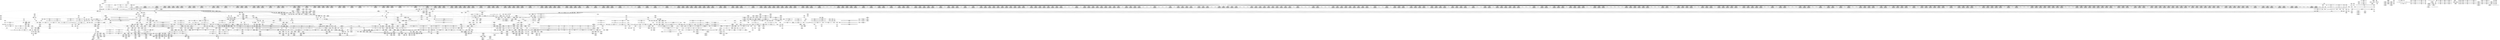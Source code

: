 digraph {
	CE0x566c7a0 [shape=record,shape=Mrecord,label="{CE0x566c7a0|_call_void_mcount()_#3}"]
	CE0x56895b0 [shape=record,shape=Mrecord,label="{CE0x56895b0|current_sid:tmp23|security/selinux/hooks.c,218|*SummSource*}"]
	CE0x5640120 [shape=record,shape=Mrecord,label="{CE0x5640120|%struct.task_struct*_(%struct.task_struct**)*_asm_movq_%gs:$_1:P_,$0_,_r,im,_dirflag_,_fpsr_,_flags_|*SummSource*}"]
	CE0x564e470 [shape=record,shape=Mrecord,label="{CE0x564e470|current_sid:call|security/selinux/hooks.c,218|*SummSource*}"]
	CE0x56d1520 [shape=record,shape=Mrecord,label="{CE0x56d1520|2472:_%struct.cred*,_:_CRE_2916,2917_}"]
	CE0x5782df0 [shape=record,shape=Mrecord,label="{CE0x5782df0|__rcu_read_unlock:tmp3}"]
	CE0x56cfb60 [shape=record,shape=Mrecord,label="{CE0x56cfb60|2472:_%struct.cred*,_:_CRE_2880,2884_|*MultipleSource*|Function::task_sid&Arg::task::|Function::current_has_perm&Arg::tsk::|Function::selinux_task_movememory&Arg::p::|security/selinux/hooks.c,208}"]
	CE0x5653fd0 [shape=record,shape=Mrecord,label="{CE0x5653fd0|current_has_perm:bb|*SummSink*}"]
	CE0x565b790 [shape=record,shape=Mrecord,label="{CE0x565b790|current_has_perm:tmp1|*SummSource*}"]
	CE0x566d6b0 [shape=record,shape=Mrecord,label="{CE0x566d6b0|2472:_%struct.cred*,_:_CRE_344,352_|*MultipleSource*|Function::task_sid&Arg::task::|Function::current_has_perm&Arg::tsk::|Function::selinux_task_movememory&Arg::p::|security/selinux/hooks.c,208}"]
	CE0x5732300 [shape=record,shape=Mrecord,label="{CE0x5732300|rcu_read_lock:tmp15|include/linux/rcupdate.h,882}"]
	CE0x56b3860 [shape=record,shape=Mrecord,label="{CE0x56b3860|rcu_read_lock:tmp19|include/linux/rcupdate.h,882|*SummSink*}"]
	CE0x565b720 [shape=record,shape=Mrecord,label="{CE0x565b720|current_has_perm:tmp1}"]
	CE0x56f9dc0 [shape=record,shape=Mrecord,label="{CE0x56f9dc0|rcu_read_unlock:tmp6|include/linux/rcupdate.h,933|*SummSink*}"]
	CE0x5703750 [shape=record,shape=Mrecord,label="{CE0x5703750|i64*_getelementptr_inbounds_(_13_x_i64_,_13_x_i64_*___llvm_gcov_ctr126,_i64_0,_i64_12)|*Constant*}"]
	CE0x56cc780 [shape=record,shape=Mrecord,label="{CE0x56cc780|2472:_%struct.cred*,_:_CRE_2720,2724_|*MultipleSource*|Function::task_sid&Arg::task::|Function::current_has_perm&Arg::tsk::|Function::selinux_task_movememory&Arg::p::|security/selinux/hooks.c,208}"]
	CE0x56a1cd0 [shape=record,shape=Mrecord,label="{CE0x56a1cd0|i8*_getelementptr_inbounds_(_42_x_i8_,_42_x_i8_*_.str46,_i32_0,_i32_0)|*Constant*|*SummSource*}"]
	CE0x56e3710 [shape=record,shape=Mrecord,label="{CE0x56e3710|2472:_%struct.cred*,_:_CRE_6336,6337_}"]
	CE0x57b24b0 [shape=record,shape=Mrecord,label="{CE0x57b24b0|__preempt_count_sub:do.end|*SummSource*}"]
	CE0x56e41c0 [shape=record,shape=Mrecord,label="{CE0x56e41c0|2472:_%struct.cred*,_:_CRE_6345,6346_}"]
	CE0x565d630 [shape=record,shape=Mrecord,label="{CE0x565d630|GLOBAL:lockdep_rcu_suspicious|*Constant*|*SummSink*}"]
	CE0x569c190 [shape=record,shape=Mrecord,label="{CE0x569c190|_call_void_mcount()_#3|*SummSink*}"]
	CE0x56b3780 [shape=record,shape=Mrecord,label="{CE0x56b3780|rcu_read_lock:tmp19|include/linux/rcupdate.h,882}"]
	CE0x568be20 [shape=record,shape=Mrecord,label="{CE0x568be20|2472:_%struct.cred*,_:_CRE_76,80_|*MultipleSource*|Function::task_sid&Arg::task::|Function::current_has_perm&Arg::tsk::|Function::selinux_task_movememory&Arg::p::|security/selinux/hooks.c,208}"]
	CE0x57091d0 [shape=record,shape=Mrecord,label="{CE0x57091d0|task_sid:tmp7|security/selinux/hooks.c,208|*SummSource*}"]
	CE0x56d2820 [shape=record,shape=Mrecord,label="{CE0x56d2820|2472:_%struct.cred*,_:_CRE_2932,2933_}"]
	CE0x569dce0 [shape=record,shape=Mrecord,label="{CE0x569dce0|rcu_read_lock:tmp21|include/linux/rcupdate.h,884|*SummSink*}"]
	CE0x56d9820 [shape=record,shape=Mrecord,label="{CE0x56d9820|2472:_%struct.cred*,_:_CRE_3152,3160_|*MultipleSource*|Function::task_sid&Arg::task::|Function::current_has_perm&Arg::tsk::|Function::selinux_task_movememory&Arg::p::|security/selinux/hooks.c,208}"]
	CE0x563f670 [shape=record,shape=Mrecord,label="{CE0x563f670|2472:_%struct.cred*,_:_CRE_16,20_|*MultipleSource*|Function::task_sid&Arg::task::|Function::current_has_perm&Arg::tsk::|Function::selinux_task_movememory&Arg::p::|security/selinux/hooks.c,208}"]
	CE0x571a0b0 [shape=record,shape=Mrecord,label="{CE0x571a0b0|i8*_undef|*Constant*|*SummSource*}"]
	CE0x57010d0 [shape=record,shape=Mrecord,label="{CE0x57010d0|task_sid:tmp21|security/selinux/hooks.c,208|*SummSink*}"]
	CE0x5667470 [shape=record,shape=Mrecord,label="{CE0x5667470|_call_void_lockdep_rcu_suspicious(i8*_getelementptr_inbounds_(_25_x_i8_,_25_x_i8_*_.str3,_i32_0,_i32_0),_i32_218,_i8*_getelementptr_inbounds_(_45_x_i8_,_45_x_i8_*_.str12,_i32_0,_i32_0))_#10,_!dbg_!27727|security/selinux/hooks.c,218|*SummSource*}"]
	CE0x565fac0 [shape=record,shape=Mrecord,label="{CE0x565fac0|current_has_perm:tmp3}"]
	CE0x5675130 [shape=record,shape=Mrecord,label="{CE0x5675130|i64*_getelementptr_inbounds_(_11_x_i64_,_11_x_i64_*___llvm_gcov_ctr127,_i64_0,_i64_0)|*Constant*}"]
	CE0x56e4c70 [shape=record,shape=Mrecord,label="{CE0x56e4c70|2472:_%struct.cred*,_:_CRE_6354,6355_}"]
	CE0x57459b0 [shape=record,shape=Mrecord,label="{CE0x57459b0|rcu_lock_release:map|Function::rcu_lock_release&Arg::map::|*SummSink*}"]
	CE0x56caf90 [shape=record,shape=Mrecord,label="{CE0x56caf90|2472:_%struct.cred*,_:_CRE_2648,2656_|*MultipleSource*|Function::task_sid&Arg::task::|Function::current_has_perm&Arg::tsk::|Function::selinux_task_movememory&Arg::p::|security/selinux/hooks.c,208}"]
	CE0x565d730 [shape=record,shape=Mrecord,label="{CE0x565d730|i32_218|*Constant*}"]
	CE0x5668560 [shape=record,shape=Mrecord,label="{CE0x5668560|current_sid:tmp|*SummSink*}"]
	CE0x56e3970 [shape=record,shape=Mrecord,label="{CE0x56e3970|2472:_%struct.cred*,_:_CRE_6338,6339_}"]
	CE0x56a15c0 [shape=record,shape=Mrecord,label="{CE0x56a15c0|rcu_read_unlock:do.end}"]
	CE0x56fa610 [shape=record,shape=Mrecord,label="{CE0x56fa610|GLOBAL:__preempt_count_add|*Constant*|*SummSink*}"]
	CE0x56cbb70 [shape=record,shape=Mrecord,label="{CE0x56cbb70|2472:_%struct.cred*,_:_CRE_2688,2692_|*MultipleSource*|Function::task_sid&Arg::task::|Function::current_has_perm&Arg::tsk::|Function::selinux_task_movememory&Arg::p::|security/selinux/hooks.c,208}"]
	CE0x56aa2d0 [shape=record,shape=Mrecord,label="{CE0x56aa2d0|i64*_getelementptr_inbounds_(_13_x_i64_,_13_x_i64_*___llvm_gcov_ctr126,_i64_0,_i64_0)|*Constant*|*SummSink*}"]
	CE0x566bfe0 [shape=record,shape=Mrecord,label="{CE0x566bfe0|GLOBAL:rcu_lock_map|Global_var:rcu_lock_map}"]
	CE0x5719680 [shape=record,shape=Mrecord,label="{CE0x5719680|i64*_getelementptr_inbounds_(_4_x_i64_,_4_x_i64_*___llvm_gcov_ctr130,_i64_0,_i64_3)|*Constant*|*SummSink*}"]
	CE0x56a9470 [shape=record,shape=Mrecord,label="{CE0x56a9470|i64_0|*Constant*}"]
	CE0x56f7e80 [shape=record,shape=Mrecord,label="{CE0x56f7e80|rcu_read_lock:if.end|*SummSink*}"]
	CE0x56fecd0 [shape=record,shape=Mrecord,label="{CE0x56fecd0|__rcu_read_lock:tmp3}"]
	CE0x56b0680 [shape=record,shape=Mrecord,label="{CE0x56b0680|rcu_read_lock:tmp11|include/linux/rcupdate.h,882|*SummSink*}"]
	CE0x56d5410 [shape=record,shape=Mrecord,label="{CE0x56d5410|2472:_%struct.cred*,_:_CRE_2969,2970_}"]
	CE0x565f850 [shape=record,shape=Mrecord,label="{CE0x565f850|current_has_perm:tmp2|*SummSink*}"]
	CE0x5646b90 [shape=record,shape=Mrecord,label="{CE0x5646b90|task_sid:entry|*SummSource*}"]
	CE0x5687d60 [shape=record,shape=Mrecord,label="{CE0x5687d60|current_sid:security|security/selinux/hooks.c,218|*SummSource*}"]
	CE0x5707660 [shape=record,shape=Mrecord,label="{CE0x5707660|rcu_read_lock:bb|*SummSource*}"]
	CE0x56b4cb0 [shape=record,shape=Mrecord,label="{CE0x56b4cb0|_call_void_lockdep_rcu_suspicious(i8*_getelementptr_inbounds_(_25_x_i8_,_25_x_i8_*_.str45,_i32_0,_i32_0),_i32_883,_i8*_getelementptr_inbounds_(_42_x_i8_,_42_x_i8_*_.str46,_i32_0,_i32_0))_#10,_!dbg_!27728|include/linux/rcupdate.h,882}"]
	CE0x57242a0 [shape=record,shape=Mrecord,label="{CE0x57242a0|rcu_read_unlock:bb|*SummSink*}"]
	CE0x56e4680 [shape=record,shape=Mrecord,label="{CE0x56e4680|2472:_%struct.cred*,_:_CRE_6349,6350_}"]
	CE0x5725c50 [shape=record,shape=Mrecord,label="{CE0x5725c50|_call_void_mcount()_#3}"]
	CE0x5703af0 [shape=record,shape=Mrecord,label="{CE0x5703af0|i64*_getelementptr_inbounds_(_13_x_i64_,_13_x_i64_*___llvm_gcov_ctr126,_i64_0,_i64_12)|*Constant*|*SummSource*}"]
	CE0x56ac640 [shape=record,shape=Mrecord,label="{CE0x56ac640|2472:_%struct.cred*,_:_CRE_176,184_|*MultipleSource*|Function::task_sid&Arg::task::|Function::current_has_perm&Arg::tsk::|Function::selinux_task_movememory&Arg::p::|security/selinux/hooks.c,208}"]
	CE0x5729590 [shape=record,shape=Mrecord,label="{CE0x5729590|cred_sid:security|security/selinux/hooks.c,196|*SummSource*}"]
	CE0x56f0080 [shape=record,shape=Mrecord,label="{CE0x56f0080|task_sid:tobool4|security/selinux/hooks.c,208|*SummSource*}"]
	CE0x577dd40 [shape=record,shape=Mrecord,label="{CE0x577dd40|rcu_lock_release:bb|*SummSink*}"]
	CE0x5736be0 [shape=record,shape=Mrecord,label="{CE0x5736be0|_call_void_mcount()_#3}"]
	CE0x5733790 [shape=record,shape=Mrecord,label="{CE0x5733790|rcu_read_lock:call3|include/linux/rcupdate.h,882}"]
	CE0x5711e90 [shape=record,shape=Mrecord,label="{CE0x5711e90|__preempt_count_add:tmp2|*SummSource*}"]
	CE0x56c6820 [shape=record,shape=Mrecord,label="{CE0x56c6820|2472:_%struct.cred*,_:_CRE_2400,2408_|*MultipleSource*|Function::task_sid&Arg::task::|Function::current_has_perm&Arg::tsk::|Function::selinux_task_movememory&Arg::p::|security/selinux/hooks.c,208}"]
	CE0x5725b40 [shape=record,shape=Mrecord,label="{CE0x5725b40|__rcu_read_lock:tmp3|*SummSink*}"]
	CE0x5714620 [shape=record,shape=Mrecord,label="{CE0x5714620|i64*_getelementptr_inbounds_(_4_x_i64_,_4_x_i64_*___llvm_gcov_ctr128,_i64_0,_i64_1)|*Constant*|*SummSource*}"]
	CE0x57363c0 [shape=record,shape=Mrecord,label="{CE0x57363c0|__rcu_read_lock:tmp6|include/linux/rcupdate.h,240|*SummSink*}"]
	CE0x56c20e0 [shape=record,shape=Mrecord,label="{CE0x56c20e0|2472:_%struct.cred*,_:_CRE_2096,2104_|*MultipleSource*|Function::task_sid&Arg::task::|Function::current_has_perm&Arg::tsk::|Function::selinux_task_movememory&Arg::p::|security/selinux/hooks.c,208}"]
	CE0x56c4e00 [shape=record,shape=Mrecord,label="{CE0x56c4e00|2472:_%struct.cred*,_:_CRE_2312,2320_|*MultipleSource*|Function::task_sid&Arg::task::|Function::current_has_perm&Arg::tsk::|Function::selinux_task_movememory&Arg::p::|security/selinux/hooks.c,208}"]
	CE0x564c680 [shape=record,shape=Mrecord,label="{CE0x564c680|current_sid:tmp3|*SummSource*}"]
	CE0x5709060 [shape=record,shape=Mrecord,label="{CE0x5709060|task_sid:tmp7|security/selinux/hooks.c,208}"]
	CE0x56b8d40 [shape=record,shape=Mrecord,label="{CE0x56b8d40|_call_void_lockdep_rcu_suspicious(i8*_getelementptr_inbounds_(_25_x_i8_,_25_x_i8_*_.str3,_i32_0,_i32_0),_i32_208,_i8*_getelementptr_inbounds_(_41_x_i8_,_41_x_i8_*_.str44,_i32_0,_i32_0))_#10,_!dbg_!27732|security/selinux/hooks.c,208}"]
	CE0x56e14a0 [shape=record,shape=Mrecord,label="{CE0x56e14a0|2472:_%struct.cred*,_:_CRE_6307,6308_}"]
	CE0x56bbfe0 [shape=record,shape=Mrecord,label="{CE0x56bbfe0|2472:_%struct.cred*,_:_CRE_772,776_|*MultipleSource*|Function::task_sid&Arg::task::|Function::current_has_perm&Arg::tsk::|Function::selinux_task_movememory&Arg::p::|security/selinux/hooks.c,208}"]
	CE0x5737f30 [shape=record,shape=Mrecord,label="{CE0x5737f30|rcu_lock_release:tmp3|*SummSource*}"]
	CE0x56cdf10 [shape=record,shape=Mrecord,label="{CE0x56cdf10|2472:_%struct.cred*,_:_CRE_2792,2800_|*MultipleSource*|Function::task_sid&Arg::task::|Function::current_has_perm&Arg::tsk::|Function::selinux_task_movememory&Arg::p::|security/selinux/hooks.c,208}"]
	CE0x577fa50 [shape=record,shape=Mrecord,label="{CE0x577fa50|void_(i32*,_i32,_i32*)*_asm_addl_$1,_%gs:$0_,_*m,ri,*m,_dirflag_,_fpsr_,_flags_}"]
	CE0x563fb70 [shape=record,shape=Mrecord,label="{CE0x563fb70|i64*_getelementptr_inbounds_(_13_x_i64_,_13_x_i64_*___llvm_gcov_ctr126,_i64_0,_i64_1)|*Constant*}"]
	CE0x5777ff0 [shape=record,shape=Mrecord,label="{CE0x5777ff0|COLLAPSED:_GCMRE___llvm_gcov_ctr135_internal_global_4_x_i64_zeroinitializer:_elem_0:default:}"]
	CE0x56b9d70 [shape=record,shape=Mrecord,label="{CE0x56b9d70|i32_208|*Constant*|*SummSink*}"]
	CE0x56e2c60 [shape=record,shape=Mrecord,label="{CE0x56e2c60|2472:_%struct.cred*,_:_CRE_6327,6328_}"]
	CE0x577c6c0 [shape=record,shape=Mrecord,label="{CE0x577c6c0|rcu_lock_release:tmp2|*SummSink*}"]
	CE0x5660d60 [shape=record,shape=Mrecord,label="{CE0x5660d60|i64_0|*Constant*|*SummSource*}"]
	CE0x56f9670 [shape=record,shape=Mrecord,label="{CE0x56f9670|rcu_read_lock:tmp9|include/linux/rcupdate.h,882|*SummSource*}"]
	CE0x5703bf0 [shape=record,shape=Mrecord,label="{CE0x5703bf0|i64*_getelementptr_inbounds_(_13_x_i64_,_13_x_i64_*___llvm_gcov_ctr126,_i64_0,_i64_12)|*Constant*|*SummSink*}"]
	CE0x71fd4d0 [shape=record,shape=Mrecord,label="{CE0x71fd4d0|current_has_perm:tsk|Function::current_has_perm&Arg::tsk::|*SummSource*}"]
	CE0x5641870 [shape=record,shape=Mrecord,label="{CE0x5641870|__rcu_read_lock:tmp}"]
	CE0x56f1040 [shape=record,shape=Mrecord,label="{CE0x56f1040|task_sid:tmp15|security/selinux/hooks.c,208}"]
	CE0x56c7b20 [shape=record,shape=Mrecord,label="{CE0x56c7b20|2472:_%struct.cred*,_:_CRE_2508,2512_|*MultipleSource*|Function::task_sid&Arg::task::|Function::current_has_perm&Arg::tsk::|Function::selinux_task_movememory&Arg::p::|security/selinux/hooks.c,208}"]
	CE0x565fda0 [shape=record,shape=Mrecord,label="{CE0x565fda0|current_has_perm:tmp3|*SummSink*}"]
	CE0x566a4a0 [shape=record,shape=Mrecord,label="{CE0x566a4a0|current_sid:tmp7|security/selinux/hooks.c,218|*SummSink*}"]
	CE0x5713560 [shape=record,shape=Mrecord,label="{CE0x5713560|__rcu_read_unlock:tmp5|include/linux/rcupdate.h,244}"]
	CE0x5687dd0 [shape=record,shape=Mrecord,label="{CE0x5687dd0|current_sid:security|security/selinux/hooks.c,218|*SummSink*}"]
	CE0x56ce8c0 [shape=record,shape=Mrecord,label="{CE0x56ce8c0|2472:_%struct.cred*,_:_CRE_2824,2832_|*MultipleSource*|Function::task_sid&Arg::task::|Function::current_has_perm&Arg::tsk::|Function::selinux_task_movememory&Arg::p::|security/selinux/hooks.c,208}"]
	CE0x568b6d0 [shape=record,shape=Mrecord,label="{CE0x568b6d0|task_sid:bb}"]
	CE0x56bb8c0 [shape=record,shape=Mrecord,label="{CE0x56bb8c0|2472:_%struct.cred*,_:_CRE_744,760_|*MultipleSource*|Function::task_sid&Arg::task::|Function::current_has_perm&Arg::tsk::|Function::selinux_task_movememory&Arg::p::|security/selinux/hooks.c,208}"]
	CE0x5700520 [shape=record,shape=Mrecord,label="{CE0x5700520|i64*_getelementptr_inbounds_(_13_x_i64_,_13_x_i64_*___llvm_gcov_ctr126,_i64_0,_i64_9)|*Constant*|*SummSink*}"]
	CE0x56c59e0 [shape=record,shape=Mrecord,label="{CE0x56c59e0|2472:_%struct.cred*,_:_CRE_2352,2360_|*MultipleSource*|Function::task_sid&Arg::task::|Function::current_has_perm&Arg::tsk::|Function::selinux_task_movememory&Arg::p::|security/selinux/hooks.c,208}"]
	CE0x5707040 [shape=record,shape=Mrecord,label="{CE0x5707040|i64*_getelementptr_inbounds_(_2_x_i64_,_2_x_i64_*___llvm_gcov_ctr98,_i64_0,_i64_0)|*Constant*|*SummSource*}"]
	CE0x5719e40 [shape=record,shape=Mrecord,label="{CE0x5719e40|i8*_undef|*Constant*}"]
	CE0x5737d50 [shape=record,shape=Mrecord,label="{CE0x5737d50|rcu_lock_release:tmp3}"]
	CE0x5660ee0 [shape=record,shape=Mrecord,label="{CE0x5660ee0|i64_0|*Constant*|*SummSink*}"]
	CE0x5737040 [shape=record,shape=Mrecord,label="{CE0x5737040|rcu_read_unlock:land.lhs.true2|*SummSink*}"]
	CE0x56eeb70 [shape=record,shape=Mrecord,label="{CE0x56eeb70|task_sid:tmp4|*LoadInst*|security/selinux/hooks.c,208|*SummSink*}"]
	CE0x57029e0 [shape=record,shape=Mrecord,label="{CE0x57029e0|i64*_getelementptr_inbounds_(_13_x_i64_,_13_x_i64_*___llvm_gcov_ctr126,_i64_0,_i64_11)|*Constant*|*SummSource*}"]
	CE0x568a2c0 [shape=record,shape=Mrecord,label="{CE0x568a2c0|i64_6|*Constant*}"]
	CE0x57378a0 [shape=record,shape=Mrecord,label="{CE0x57378a0|rcu_read_unlock:tmp4|include/linux/rcupdate.h,933|*SummSource*}"]
	CE0x573eeb0 [shape=record,shape=Mrecord,label="{CE0x573eeb0|rcu_read_unlock:tmp9|include/linux/rcupdate.h,933|*SummSource*}"]
	CE0x56c71d0 [shape=record,shape=Mrecord,label="{CE0x56c71d0|2472:_%struct.cred*,_:_CRE_2472,2480_|*MultipleSource*|Function::task_sid&Arg::task::|Function::current_has_perm&Arg::tsk::|Function::selinux_task_movememory&Arg::p::|security/selinux/hooks.c,208}"]
	CE0x57102a0 [shape=record,shape=Mrecord,label="{CE0x57102a0|i64*_getelementptr_inbounds_(_4_x_i64_,_4_x_i64_*___llvm_gcov_ctr129,_i64_0,_i64_3)|*Constant*|*SummSource*}"]
	CE0x5743b40 [shape=record,shape=Mrecord,label="{CE0x5743b40|rcu_read_unlock:tmp21|include/linux/rcupdate.h,935|*SummSink*}"]
	CE0x5722b20 [shape=record,shape=Mrecord,label="{CE0x5722b20|i64*_getelementptr_inbounds_(_4_x_i64_,_4_x_i64_*___llvm_gcov_ctr130,_i64_0,_i64_2)|*Constant*|*SummSource*}"]
	CE0x5666440 [shape=record,shape=Mrecord,label="{CE0x5666440|current_sid:tmp13|security/selinux/hooks.c,218|*SummSink*}"]
	CE0x5722cd0 [shape=record,shape=Mrecord,label="{CE0x5722cd0|i64*_getelementptr_inbounds_(_4_x_i64_,_4_x_i64_*___llvm_gcov_ctr130,_i64_0,_i64_2)|*Constant*|*SummSink*}"]
	CE0x5649f30 [shape=record,shape=Mrecord,label="{CE0x5649f30|GLOBAL:current_sid|*Constant*}"]
	CE0x5652130 [shape=record,shape=Mrecord,label="{CE0x5652130|2472:_%struct.cred*,_:_CRE_702,703_}"]
	CE0x577b540 [shape=record,shape=Mrecord,label="{CE0x577b540|rcu_lock_acquire:indirectgoto|*SummSink*}"]
	CE0x56c6130 [shape=record,shape=Mrecord,label="{CE0x56c6130|2472:_%struct.cred*,_:_CRE_2376,2384_|*MultipleSource*|Function::task_sid&Arg::task::|Function::current_has_perm&Arg::tsk::|Function::selinux_task_movememory&Arg::p::|security/selinux/hooks.c,208}"]
	CE0x5768910 [shape=record,shape=Mrecord,label="{CE0x5768910|__preempt_count_sub:sub|./arch/x86/include/asm/preempt.h,77}"]
	CE0x56e3840 [shape=record,shape=Mrecord,label="{CE0x56e3840|2472:_%struct.cred*,_:_CRE_6337,6338_}"]
	CE0x5675f60 [shape=record,shape=Mrecord,label="{CE0x5675f60|i8*_getelementptr_inbounds_(_45_x_i8_,_45_x_i8_*_.str12,_i32_0,_i32_0)|*Constant*|*SummSource*}"]
	CE0x56564c0 [shape=record,shape=Mrecord,label="{CE0x56564c0|rcu_read_lock:tmp3|*SummSink*}"]
	CE0x569ae80 [shape=record,shape=Mrecord,label="{CE0x569ae80|_call_void_mcount()_#3|*SummSink*}"]
	CE0x56eda60 [shape=record,shape=Mrecord,label="{CE0x56eda60|2472:_%struct.cred*,_:_CRE_10608,10609_|*MultipleSource*|Function::task_sid&Arg::task::|Function::current_has_perm&Arg::tsk::|Function::selinux_task_movememory&Arg::p::|security/selinux/hooks.c,208}"]
	CE0x5657c70 [shape=record,shape=Mrecord,label="{CE0x5657c70|i64*_getelementptr_inbounds_(_11_x_i64_,_11_x_i64_*___llvm_gcov_ctr125,_i64_0,_i64_10)|*Constant*|*SummSink*}"]
	CE0x56cd0d0 [shape=record,shape=Mrecord,label="{CE0x56cd0d0|2472:_%struct.cred*,_:_CRE_2744,2752_|*MultipleSource*|Function::task_sid&Arg::task::|Function::current_has_perm&Arg::tsk::|Function::selinux_task_movememory&Arg::p::|security/selinux/hooks.c,208}"]
	CE0x56aedf0 [shape=record,shape=Mrecord,label="{CE0x56aedf0|task_sid:if.then|*SummSink*}"]
	CE0x56f0ab0 [shape=record,shape=Mrecord,label="{CE0x56f0ab0|i64_7|*Constant*|*SummSink*}"]
	CE0x57bbf30 [shape=record,shape=Mrecord,label="{CE0x57bbf30|__preempt_count_sub:tmp4|./arch/x86/include/asm/preempt.h,77|*SummSink*}"]
	CE0x5636250 [shape=record,shape=Mrecord,label="{CE0x5636250|current_sid:tobool1|security/selinux/hooks.c,218}"]
	CE0x577e8a0 [shape=record,shape=Mrecord,label="{CE0x577e8a0|i32_1|*Constant*}"]
	CE0x5700d00 [shape=record,shape=Mrecord,label="{CE0x5700d00|task_sid:tmp20|security/selinux/hooks.c,208|*SummSink*}"]
	CE0x576be00 [shape=record,shape=Mrecord,label="{CE0x576be00|_ret_void,_!dbg_!27720|./arch/x86/include/asm/preempt.h,78}"]
	CE0x5728bc0 [shape=record,shape=Mrecord,label="{CE0x5728bc0|rcu_read_unlock:call3|include/linux/rcupdate.h,933|*SummSource*}"]
	CE0x5640fe0 [shape=record,shape=Mrecord,label="{CE0x5640fe0|2472:_%struct.cred*,_:_CRE_48,56_|*MultipleSource*|Function::task_sid&Arg::task::|Function::current_has_perm&Arg::tsk::|Function::selinux_task_movememory&Arg::p::|security/selinux/hooks.c,208}"]
	CE0x56db240 [shape=record,shape=Mrecord,label="{CE0x56db240|2472:_%struct.cred*,_:_CRE_5912,5920_|*MultipleSource*|Function::task_sid&Arg::task::|Function::current_has_perm&Arg::tsk::|Function::selinux_task_movememory&Arg::p::|security/selinux/hooks.c,208}"]
	CE0x56b9f30 [shape=record,shape=Mrecord,label="{CE0x56b9f30|i8*_getelementptr_inbounds_(_41_x_i8_,_41_x_i8_*_.str44,_i32_0,_i32_0)|*Constant*|*SummSource*}"]
	CE0x56bfd40 [shape=record,shape=Mrecord,label="{CE0x56bfd40|2472:_%struct.cred*,_:_CRE_1984,2016_|*MultipleSource*|Function::task_sid&Arg::task::|Function::current_has_perm&Arg::tsk::|Function::selinux_task_movememory&Arg::p::|security/selinux/hooks.c,208}"]
	CE0x56b37f0 [shape=record,shape=Mrecord,label="{CE0x56b37f0|rcu_read_lock:tmp19|include/linux/rcupdate.h,882|*SummSource*}"]
	CE0x5742de0 [shape=record,shape=Mrecord,label="{CE0x5742de0|rcu_read_unlock:tmp20|include/linux/rcupdate.h,933|*SummSource*}"]
	CE0x5671e20 [shape=record,shape=Mrecord,label="{CE0x5671e20|rcu_read_lock:do.body}"]
	CE0x5676990 [shape=record,shape=Mrecord,label="{CE0x5676990|current_sid:land.lhs.true2}"]
	CE0x569ea90 [shape=record,shape=Mrecord,label="{CE0x569ea90|cred_sid:bb|*SummSink*}"]
	CE0x57270c0 [shape=record,shape=Mrecord,label="{CE0x57270c0|i64*_getelementptr_inbounds_(_4_x_i64_,_4_x_i64_*___llvm_gcov_ctr130,_i64_0,_i64_1)|*Constant*|*SummSink*}"]
	CE0x5648650 [shape=record,shape=Mrecord,label="{CE0x5648650|i32_2|*Constant*|*SummSource*}"]
	CE0x570a7b0 [shape=record,shape=Mrecord,label="{CE0x570a7b0|_ret_void,_!dbg_!27717|include/linux/rcupdate.h,424}"]
	CE0x56e9fc0 [shape=record,shape=Mrecord,label="{CE0x56e9fc0|2472:_%struct.cred*,_:_CRE_6616,6624_|*MultipleSource*|Function::task_sid&Arg::task::|Function::current_has_perm&Arg::tsk::|Function::selinux_task_movememory&Arg::p::|security/selinux/hooks.c,208}"]
	CE0x570fc40 [shape=record,shape=Mrecord,label="{CE0x570fc40|COLLAPSED:_GCMRE___llvm_gcov_ctr129_internal_global_4_x_i64_zeroinitializer:_elem_0:default:}"]
	CE0x56e21b0 [shape=record,shape=Mrecord,label="{CE0x56e21b0|2472:_%struct.cred*,_:_CRE_6318,6319_}"]
	CE0x56c7690 [shape=record,shape=Mrecord,label="{CE0x56c7690|2472:_%struct.cred*,_:_CRE_2488,2504_|*MultipleSource*|Function::task_sid&Arg::task::|Function::current_has_perm&Arg::tsk::|Function::selinux_task_movememory&Arg::p::|security/selinux/hooks.c,208}"]
	CE0x56eed80 [shape=record,shape=Mrecord,label="{CE0x56eed80|task_sid:tmp10|security/selinux/hooks.c,208|*SummSink*}"]
	CE0x569c0f0 [shape=record,shape=Mrecord,label="{CE0x569c0f0|_call_void_mcount()_#3|*SummSource*}"]
	CE0x577b4d0 [shape=record,shape=Mrecord,label="{CE0x577b4d0|rcu_lock_acquire:indirectgoto|*SummSource*}"]
	CE0x5735fb0 [shape=record,shape=Mrecord,label="{CE0x5735fb0|rcu_read_unlock:tmp|*SummSink*}"]
	CE0x5649a90 [shape=record,shape=Mrecord,label="{CE0x5649a90|selinux_task_movememory:tmp2|*SummSource*}"]
	CE0x56e1a90 [shape=record,shape=Mrecord,label="{CE0x56e1a90|2472:_%struct.cred*,_:_CRE_6312,6313_}"]
	CE0x5657ce0 [shape=record,shape=Mrecord,label="{CE0x5657ce0|current_sid:tmp19|security/selinux/hooks.c,218|*SummSink*}"]
	CE0x56aa340 [shape=record,shape=Mrecord,label="{CE0x56aa340|task_sid:tmp}"]
	CE0x56b4890 [shape=record,shape=Mrecord,label="{CE0x56b4890|rcu_read_lock:tmp18|include/linux/rcupdate.h,882|*SummSink*}"]
	CE0x576c890 [shape=record,shape=Mrecord,label="{CE0x576c890|__rcu_read_unlock:tmp7|include/linux/rcupdate.h,245}"]
	CE0x573d850 [shape=record,shape=Mrecord,label="{CE0x573d850|rcu_read_unlock:land.lhs.true2|*SummSource*}"]
	CE0x56b70b0 [shape=record,shape=Mrecord,label="{CE0x56b70b0|2472:_%struct.cred*,_:_CRE_640,644_|*MultipleSource*|Function::task_sid&Arg::task::|Function::current_has_perm&Arg::tsk::|Function::selinux_task_movememory&Arg::p::|security/selinux/hooks.c,208}"]
	CE0x56dafe0 [shape=record,shape=Mrecord,label="{CE0x56dafe0|2472:_%struct.cred*,_:_CRE_5904,5912_|*MultipleSource*|Function::task_sid&Arg::task::|Function::current_has_perm&Arg::tsk::|Function::selinux_task_movememory&Arg::p::|security/selinux/hooks.c,208}"]
	CE0x5797db0 [shape=record,shape=Mrecord,label="{CE0x5797db0|__preempt_count_add:tmp1|*SummSink*}"]
	CE0x5675fd0 [shape=record,shape=Mrecord,label="{CE0x5675fd0|i8*_getelementptr_inbounds_(_45_x_i8_,_45_x_i8_*_.str12,_i32_0,_i32_0)|*Constant*|*SummSink*}"]
	CE0x576df10 [shape=record,shape=Mrecord,label="{CE0x576df10|GLOBAL:__preempt_count_sub|*Constant*|*SummSink*}"]
	CE0x5708ce0 [shape=record,shape=Mrecord,label="{CE0x5708ce0|GLOBAL:__llvm_gcov_ctr126|Global_var:__llvm_gcov_ctr126|*SummSink*}"]
	CE0x56a9050 [shape=record,shape=Mrecord,label="{CE0x56a9050|%struct.task_struct*_(%struct.task_struct**)*_asm_movq_%gs:$_1:P_,$0_,_r,im,_dirflag_,_fpsr_,_flags_}"]
	CE0x5652c20 [shape=record,shape=Mrecord,label="{CE0x5652c20|avc_has_perm:tsid|Function::avc_has_perm&Arg::tsid::}"]
	CE0x576b7e0 [shape=record,shape=Mrecord,label="{CE0x576b7e0|i64*_getelementptr_inbounds_(_4_x_i64_,_4_x_i64_*___llvm_gcov_ctr130,_i64_0,_i64_0)|*Constant*}"]
	CE0x5736120 [shape=record,shape=Mrecord,label="{CE0x5736120|rcu_read_unlock:tmp1|*SummSink*}"]
	CE0x56632a0 [shape=record,shape=Mrecord,label="{CE0x56632a0|current_has_perm:tmp|*SummSource*}"]
	CE0x5737a40 [shape=record,shape=Mrecord,label="{CE0x5737a40|rcu_read_unlock:tmp5|include/linux/rcupdate.h,933}"]
	CE0x569b340 [shape=record,shape=Mrecord,label="{CE0x569b340|2472:_%struct.cred*,_:_CRE_20,24_|*MultipleSource*|Function::task_sid&Arg::task::|Function::current_has_perm&Arg::tsk::|Function::selinux_task_movememory&Arg::p::|security/selinux/hooks.c,208}"]
	CE0x564f350 [shape=record,shape=Mrecord,label="{CE0x564f350|current_sid:tmp6|security/selinux/hooks.c,218|*SummSource*}"]
	CE0x56de6e0 [shape=record,shape=Mrecord,label="{CE0x56de6e0|2472:_%struct.cred*,_:_CRE_6208,6216_|*MultipleSource*|Function::task_sid&Arg::task::|Function::current_has_perm&Arg::tsk::|Function::selinux_task_movememory&Arg::p::|security/selinux/hooks.c,208}"]
	CE0x57399f0 [shape=record,shape=Mrecord,label="{CE0x57399f0|i64*_getelementptr_inbounds_(_11_x_i64_,_11_x_i64_*___llvm_gcov_ctr132,_i64_0,_i64_1)|*Constant*}"]
	"CONST[source:1(input),value:2(dynamic)][purpose:{object}][SrcIdx:1]"
	CE0x56e5130 [shape=record,shape=Mrecord,label="{CE0x56e5130|2472:_%struct.cred*,_:_CRE_6358,6359_}"]
	CE0x5724590 [shape=record,shape=Mrecord,label="{CE0x5724590|rcu_read_unlock:land.lhs.true}"]
	CE0x56c8680 [shape=record,shape=Mrecord,label="{CE0x56c8680|2472:_%struct.cred*,_:_CRE_2523,2524_}"]
	CE0x56afda0 [shape=record,shape=Mrecord,label="{CE0x56afda0|2472:_%struct.cred*,_:_CRE_288,296_|*MultipleSource*|Function::task_sid&Arg::task::|Function::current_has_perm&Arg::tsk::|Function::selinux_task_movememory&Arg::p::|security/selinux/hooks.c,208}"]
	CE0x5653cd0 [shape=record,shape=Mrecord,label="{CE0x5653cd0|2472:_%struct.cred*,_:_CRE_432,440_|*MultipleSource*|Function::task_sid&Arg::task::|Function::current_has_perm&Arg::tsk::|Function::selinux_task_movememory&Arg::p::|security/selinux/hooks.c,208}"]
	CE0x5712b60 [shape=record,shape=Mrecord,label="{CE0x5712b60|_call_void_lock_acquire(%struct.lockdep_map*_%map,_i32_0,_i32_0,_i32_2,_i32_0,_%struct.lockdep_map*_null,_i64_ptrtoint_(i8*_blockaddress(_rcu_lock_acquire,_%__here)_to_i64))_#10,_!dbg_!27716|include/linux/rcupdate.h,418}"]
	CE0x5668250 [shape=record,shape=Mrecord,label="{CE0x5668250|task_sid:tmp1|*SummSource*}"]
	CE0x5768c80 [shape=record,shape=Mrecord,label="{CE0x5768c80|_call_void_asm_addl_$1,_%gs:$0_,_*m,ri,*m,_dirflag_,_fpsr_,_flags_(i32*___preempt_count,_i32_%sub,_i32*___preempt_count)_#3,_!dbg_!27717,_!srcloc_!27718|./arch/x86/include/asm/preempt.h,77}"]
	CE0x5662ed0 [shape=record,shape=Mrecord,label="{CE0x5662ed0|get_current:entry|*SummSink*}"]
	CE0x56a1d40 [shape=record,shape=Mrecord,label="{CE0x56a1d40|i8*_getelementptr_inbounds_(_42_x_i8_,_42_x_i8_*_.str46,_i32_0,_i32_0)|*Constant*|*SummSink*}"]
	CE0x5700260 [shape=record,shape=Mrecord,label="{CE0x5700260|i64*_getelementptr_inbounds_(_13_x_i64_,_13_x_i64_*___llvm_gcov_ctr126,_i64_0,_i64_9)|*Constant*}"]
	CE0x5699840 [shape=record,shape=Mrecord,label="{CE0x5699840|_call_void_rcu_read_lock()_#10,_!dbg_!27712|security/selinux/hooks.c,207|*SummSink*}"]
	CE0x56d74e0 [shape=record,shape=Mrecord,label="{CE0x56d74e0|2472:_%struct.cred*,_:_CRE_3064,3072_|*MultipleSource*|Function::task_sid&Arg::task::|Function::current_has_perm&Arg::tsk::|Function::selinux_task_movememory&Arg::p::|security/selinux/hooks.c,208}"]
	CE0x57934f0 [shape=record,shape=Mrecord,label="{CE0x57934f0|i64*_getelementptr_inbounds_(_4_x_i64_,_4_x_i64_*___llvm_gcov_ctr129,_i64_0,_i64_1)|*Constant*}"]
	CE0x56e64c0 [shape=record,shape=Mrecord,label="{CE0x56e64c0|2472:_%struct.cred*,_:_CRE_6432,6436_|*MultipleSource*|Function::task_sid&Arg::task::|Function::current_has_perm&Arg::tsk::|Function::selinux_task_movememory&Arg::p::|security/selinux/hooks.c,208}"]
	CE0x57687f0 [shape=record,shape=Mrecord,label="{CE0x57687f0|i64*_getelementptr_inbounds_(_4_x_i64_,_4_x_i64_*___llvm_gcov_ctr129,_i64_0,_i64_1)|*Constant*|*SummSink*}"]
	CE0x564d880 [shape=record,shape=Mrecord,label="{CE0x564d880|i32_512|*Constant*}"]
	CE0x56b2150 [shape=record,shape=Mrecord,label="{CE0x56b2150|i8*_getelementptr_inbounds_(_25_x_i8_,_25_x_i8_*_.str45,_i32_0,_i32_0)|*Constant*|*SummSource*}"]
	CE0x56f8c60 [shape=record,shape=Mrecord,label="{CE0x56f8c60|i64_4|*Constant*}"]
	CE0x569dbc0 [shape=record,shape=Mrecord,label="{CE0x569dbc0|i64*_getelementptr_inbounds_(_11_x_i64_,_11_x_i64_*___llvm_gcov_ctr127,_i64_0,_i64_10)|*Constant*|*SummSource*}"]
	CE0x56a6cb0 [shape=record,shape=Mrecord,label="{CE0x56a6cb0|i64*_getelementptr_inbounds_(_2_x_i64_,_2_x_i64_*___llvm_gcov_ctr131,_i64_0,_i64_1)|*Constant*}"]
	CE0x565afc0 [shape=record,shape=Mrecord,label="{CE0x565afc0|selinux_task_movememory:tmp|*SummSource*}"]
	CE0x5666db0 [shape=record,shape=Mrecord,label="{CE0x5666db0|current_sid:tmp11|security/selinux/hooks.c,218|*SummSource*}"]
	CE0x5702b50 [shape=record,shape=Mrecord,label="{CE0x5702b50|task_sid:tmp24|security/selinux/hooks.c,208|*SummSource*}"]
	CE0x5698a60 [shape=record,shape=Mrecord,label="{CE0x5698a60|GLOBAL:rcu_read_lock|*Constant*}"]
	CE0x5784fd0 [shape=record,shape=Mrecord,label="{CE0x5784fd0|i64*_getelementptr_inbounds_(_4_x_i64_,_4_x_i64_*___llvm_gcov_ctr135,_i64_0,_i64_1)|*Constant*}"]
	CE0x569d080 [shape=record,shape=Mrecord,label="{CE0x569d080|rcu_read_lock:do.body|*SummSink*}"]
	CE0x5672fd0 [shape=record,shape=Mrecord,label="{CE0x5672fd0|current_sid:land.lhs.true|*SummSink*}"]
	CE0x56ab8b0 [shape=record,shape=Mrecord,label="{CE0x56ab8b0|GLOBAL:__llvm_gcov_ctr132|Global_var:__llvm_gcov_ctr132|*SummSink*}"]
	CE0x577db30 [shape=record,shape=Mrecord,label="{CE0x577db30|i64*_getelementptr_inbounds_(_4_x_i64_,_4_x_i64_*___llvm_gcov_ctr133,_i64_0,_i64_0)|*Constant*|*SummSink*}"]
	CE0x56abe40 [shape=record,shape=Mrecord,label="{CE0x56abe40|task_sid:do.body5|*SummSource*}"]
	CE0x5688b60 [shape=record,shape=Mrecord,label="{CE0x5688b60|_call_void_mcount()_#3|*SummSource*}"]
	CE0x56ef1f0 [shape=record,shape=Mrecord,label="{CE0x56ef1f0|task_sid:tmp11|security/selinux/hooks.c,208|*SummSink*}"]
	CE0x56c3d90 [shape=record,shape=Mrecord,label="{CE0x56c3d90|2472:_%struct.cred*,_:_CRE_2256,2264_|*MultipleSource*|Function::task_sid&Arg::task::|Function::current_has_perm&Arg::tsk::|Function::selinux_task_movememory&Arg::p::|security/selinux/hooks.c,208}"]
	CE0x569ec00 [shape=record,shape=Mrecord,label="{CE0x569ec00|i64*_getelementptr_inbounds_(_2_x_i64_,_2_x_i64_*___llvm_gcov_ctr131,_i64_0,_i64_0)|*Constant*}"]
	CE0x564f6d0 [shape=record,shape=Mrecord,label="{CE0x564f6d0|i64_1|*Constant*|*SummSink*}"]
	CE0x56d4bc0 [shape=record,shape=Mrecord,label="{CE0x56d4bc0|2472:_%struct.cred*,_:_CRE_2962,2963_}"]
	CE0x5700a20 [shape=record,shape=Mrecord,label="{CE0x5700a20|task_sid:tmp20|security/selinux/hooks.c,208}"]
	CE0x564d710 [shape=record,shape=Mrecord,label="{CE0x564d710|get_current:tmp1|*SummSource*}"]
	CE0x56cefb0 [shape=record,shape=Mrecord,label="{CE0x56cefb0|2472:_%struct.cred*,_:_CRE_2848,2856_|*MultipleSource*|Function::task_sid&Arg::task::|Function::current_has_perm&Arg::tsk::|Function::selinux_task_movememory&Arg::p::|security/selinux/hooks.c,208}"]
	CE0x570abc0 [shape=record,shape=Mrecord,label="{CE0x570abc0|_call_void___rcu_read_unlock()_#10,_!dbg_!27734|include/linux/rcupdate.h,937|*SummSource*}"]
	CE0x56a63d0 [shape=record,shape=Mrecord,label="{CE0x56a63d0|task_sid:tmp3|*SummSink*}"]
	CE0x56989a0 [shape=record,shape=Mrecord,label="{CE0x56989a0|_call_void_mcount()_#3|*SummSink*}"]
	CE0x5652f50 [shape=record,shape=Mrecord,label="{CE0x5652f50|avc_has_perm:tsid|Function::avc_has_perm&Arg::tsid::|*SummSink*}"]
	CE0x568b360 [shape=record,shape=Mrecord,label="{CE0x568b360|current_sid:tmp24|security/selinux/hooks.c,220}"]
	CE0x5641120 [shape=record,shape=Mrecord,label="{CE0x5641120|current_sid:tmp14|security/selinux/hooks.c,218|*SummSource*}"]
	CE0x5782530 [shape=record,shape=Mrecord,label="{CE0x5782530|i64*_getelementptr_inbounds_(_4_x_i64_,_4_x_i64_*___llvm_gcov_ctr134,_i64_0,_i64_3)|*Constant*}"]
	CE0x56f0be0 [shape=record,shape=Mrecord,label="{CE0x56f0be0|task_sid:tmp14|security/selinux/hooks.c,208|*SummSink*}"]
	CE0x56d4110 [shape=record,shape=Mrecord,label="{CE0x56d4110|2472:_%struct.cred*,_:_CRE_2953,2954_}"]
	CE0x5657840 [shape=record,shape=Mrecord,label="{CE0x5657840|COLLAPSED:_GCMRE___llvm_gcov_ctr127_internal_global_11_x_i64_zeroinitializer:_elem_0:default:}"]
	CE0x56a4840 [shape=record,shape=Mrecord,label="{CE0x56a4840|cred_sid:tmp2}"]
	CE0x56a8240 [shape=record,shape=Mrecord,label="{CE0x56a8240|2472:_%struct.cred*,_:_CRE_464,472_|*MultipleSource*|Function::task_sid&Arg::task::|Function::current_has_perm&Arg::tsk::|Function::selinux_task_movememory&Arg::p::|security/selinux/hooks.c,208}"]
	CE0x56f1bc0 [shape=record,shape=Mrecord,label="{CE0x56f1bc0|i64*_getelementptr_inbounds_(_13_x_i64_,_13_x_i64_*___llvm_gcov_ctr126,_i64_0,_i64_8)|*Constant*}"]
	CE0x5640650 [shape=record,shape=Mrecord,label="{CE0x5640650|i32_77|*Constant*|*SummSink*}"]
	CE0x5678bc0 [shape=record,shape=Mrecord,label="{CE0x5678bc0|i64_2|*Constant*}"]
	CE0x5703c60 [shape=record,shape=Mrecord,label="{CE0x5703c60|task_sid:tmp26|security/selinux/hooks.c,208|*SummSource*}"]
	CE0x56c84d0 [shape=record,shape=Mrecord,label="{CE0x56c84d0|2472:_%struct.cred*,_:_CRE_2522,2523_}"]
	CE0x56f6510 [shape=record,shape=Mrecord,label="{CE0x56f6510|task_sid:tmp11|security/selinux/hooks.c,208}"]
	CE0x56adad0 [shape=record,shape=Mrecord,label="{CE0x56adad0|_call_void_mcount()_#3|*SummSource*}"]
	CE0x5726c60 [shape=record,shape=Mrecord,label="{CE0x5726c60|rcu_read_unlock:tobool|include/linux/rcupdate.h,933|*SummSource*}"]
	CE0x569e910 [shape=record,shape=Mrecord,label="{CE0x569e910|cred_sid:bb|*SummSource*}"]
	CE0x57390a0 [shape=record,shape=Mrecord,label="{CE0x57390a0|rcu_lock_acquire:__here|*SummSource*}"]
	CE0x576af50 [shape=record,shape=Mrecord,label="{CE0x576af50|rcu_lock_release:tmp|*SummSink*}"]
	CE0x5708ee0 [shape=record,shape=Mrecord,label="{CE0x5708ee0|task_sid:tmp6|security/selinux/hooks.c,208|*SummSource*}"]
	CE0x56ffff0 [shape=record,shape=Mrecord,label="{CE0x56ffff0|i8*_getelementptr_inbounds_(_41_x_i8_,_41_x_i8_*_.str44,_i32_0,_i32_0)|*Constant*}"]
	CE0x5734d00 [shape=record,shape=Mrecord,label="{CE0x5734d00|rcu_read_unlock:tobool1|include/linux/rcupdate.h,933}"]
	CE0x56aa9d0 [shape=record,shape=Mrecord,label="{CE0x56aa9d0|get_current:tmp2}"]
	CE0x573f8e0 [shape=record,shape=Mrecord,label="{CE0x573f8e0|i64*_getelementptr_inbounds_(_4_x_i64_,_4_x_i64_*___llvm_gcov_ctr133,_i64_0,_i64_1)|*Constant*}"]
	CE0x5713fc0 [shape=record,shape=Mrecord,label="{CE0x5713fc0|_call_void_mcount()_#3|*SummSink*}"]
	CE0x565b390 [shape=record,shape=Mrecord,label="{CE0x565b390|i32_0|*Constant*}"]
	CE0x569ef60 [shape=record,shape=Mrecord,label="{CE0x569ef60|cred_sid:tmp5|security/selinux/hooks.c,196|*SummSource*}"]
	CE0x573e0d0 [shape=record,shape=Mrecord,label="{CE0x573e0d0|GLOBAL:rcu_read_unlock.__warned|Global_var:rcu_read_unlock.__warned|*SummSource*}"]
	CE0x56ad120 [shape=record,shape=Mrecord,label="{CE0x56ad120|i64*_getelementptr_inbounds_(_2_x_i64_,_2_x_i64_*___llvm_gcov_ctr131,_i64_0,_i64_0)|*Constant*|*SummSource*}"]
	CE0x56d18b0 [shape=record,shape=Mrecord,label="{CE0x56d18b0|2472:_%struct.cred*,_:_CRE_2919,2920_}"]
	CE0x57067a0 [shape=record,shape=Mrecord,label="{CE0x57067a0|_ret_void,_!dbg_!27735|include/linux/rcupdate.h,938}"]
	CE0x5689390 [shape=record,shape=Mrecord,label="{CE0x5689390|current_sid:tmp22|security/selinux/hooks.c,218|*SummSink*}"]
	CE0x577f8e0 [shape=record,shape=Mrecord,label="{CE0x577f8e0|_call_void_asm_addl_$1,_%gs:$0_,_*m,ri,*m,_dirflag_,_fpsr_,_flags_(i32*___preempt_count,_i32_%sub,_i32*___preempt_count)_#3,_!dbg_!27717,_!srcloc_!27718|./arch/x86/include/asm/preempt.h,77|*SummSink*}"]
	CE0x5648cf0 [shape=record,shape=Mrecord,label="{CE0x5648cf0|selinux_task_movememory:call|security/selinux/hooks.c,3652|*SummSource*}"]
	CE0x57048d0 [shape=record,shape=Mrecord,label="{CE0x57048d0|task_sid:call7|security/selinux/hooks.c,208|*SummSink*}"]
	CE0x56d5670 [shape=record,shape=Mrecord,label="{CE0x56d5670|2472:_%struct.cred*,_:_CRE_2971,2972_}"]
	CE0x56dedd0 [shape=record,shape=Mrecord,label="{CE0x56dedd0|2472:_%struct.cred*,_:_CRE_6232,6240_|*MultipleSource*|Function::task_sid&Arg::task::|Function::current_has_perm&Arg::tsk::|Function::selinux_task_movememory&Arg::p::|security/selinux/hooks.c,208}"]
	CE0x56f7040 [shape=record,shape=Mrecord,label="{CE0x56f7040|rcu_read_lock:tmp7|include/linux/rcupdate.h,882}"]
	CE0x573be70 [shape=record,shape=Mrecord,label="{CE0x573be70|rcu_read_unlock:tmp18|include/linux/rcupdate.h,933}"]
	CE0x56527b0 [shape=record,shape=Mrecord,label="{CE0x56527b0|avc_has_perm:ssid|Function::avc_has_perm&Arg::ssid::}"]
	CE0x56d9f40 [shape=record,shape=Mrecord,label="{CE0x56d9f40|2472:_%struct.cred*,_:_CRE_3168,5856_|*MultipleSource*|Function::task_sid&Arg::task::|Function::current_has_perm&Arg::tsk::|Function::selinux_task_movememory&Arg::p::|security/selinux/hooks.c,208}"]
	CE0x56db4a0 [shape=record,shape=Mrecord,label="{CE0x56db4a0|2472:_%struct.cred*,_:_CRE_5920,5928_|*MultipleSource*|Function::task_sid&Arg::task::|Function::current_has_perm&Arg::tsk::|Function::selinux_task_movememory&Arg::p::|security/selinux/hooks.c,208}"]
	CE0x56ee420 [shape=record,shape=Mrecord,label="{CE0x56ee420|2472:_%struct.cred*,_:_CRE_10632,10640_|*MultipleSource*|Function::task_sid&Arg::task::|Function::current_has_perm&Arg::tsk::|Function::selinux_task_movememory&Arg::p::|security/selinux/hooks.c,208}"]
	CE0x5657010 [shape=record,shape=Mrecord,label="{CE0x5657010|GLOBAL:rcu_read_lock.__warned|Global_var:rcu_read_lock.__warned}"]
	CE0x57297f0 [shape=record,shape=Mrecord,label="{CE0x57297f0|rcu_read_lock:bb|*SummSink*}"]
	CE0x566a9b0 [shape=record,shape=Mrecord,label="{CE0x566a9b0|0:_i8,_:_GCMR_rcu_read_unlock.__warned_internal_global_i8_0,_section_.data.unlikely_,_align_1:_elem_0:default:}"]
	CE0x56c0460 [shape=record,shape=Mrecord,label="{CE0x56c0460|2472:_%struct.cred*,_:_CRE_2032,2036_|*MultipleSource*|Function::task_sid&Arg::task::|Function::current_has_perm&Arg::tsk::|Function::selinux_task_movememory&Arg::p::|security/selinux/hooks.c,208}"]
	CE0x56a64b0 [shape=record,shape=Mrecord,label="{CE0x56a64b0|rcu_read_lock:tmp4|include/linux/rcupdate.h,882|*SummSink*}"]
	CE0x56484e0 [shape=record,shape=Mrecord,label="{CE0x56484e0|i32_2|*Constant*}"]
	CE0x5792400 [shape=record,shape=Mrecord,label="{CE0x5792400|__rcu_read_unlock:do.end|*SummSink*}"]
	CE0x56fc8b0 [shape=record,shape=Mrecord,label="{CE0x56fc8b0|GLOBAL:rcu_read_lock.__warned|Global_var:rcu_read_lock.__warned|*SummSource*}"]
	CE0x5657a80 [shape=record,shape=Mrecord,label="{CE0x5657a80|rcu_read_lock:land.lhs.true|*SummSource*}"]
	CE0x5722f60 [shape=record,shape=Mrecord,label="{CE0x5722f60|rcu_read_unlock:tmp14|include/linux/rcupdate.h,933|*SummSink*}"]
	CE0x570f550 [shape=record,shape=Mrecord,label="{CE0x570f550|_call_void_mcount()_#3|*SummSource*}"]
	CE0x577e260 [shape=record,shape=Mrecord,label="{CE0x577e260|rcu_lock_release:tmp5|include/linux/rcupdate.h,423|*SummSink*}"]
	CE0x5792830 [shape=record,shape=Mrecord,label="{CE0x5792830|__rcu_read_unlock:do.body|*SummSink*}"]
	CE0x56b3e70 [shape=record,shape=Mrecord,label="{CE0x56b3e70|rcu_read_lock:tmp21|include/linux/rcupdate.h,884}"]
	CE0x56ac420 [shape=record,shape=Mrecord,label="{CE0x56ac420|2472:_%struct.cred*,_:_CRE_168,176_|*MultipleSource*|Function::task_sid&Arg::task::|Function::current_has_perm&Arg::tsk::|Function::selinux_task_movememory&Arg::p::|security/selinux/hooks.c,208}"]
	CE0x573d6c0 [shape=record,shape=Mrecord,label="{CE0x573d6c0|rcu_read_unlock:land.lhs.true2}"]
	CE0x5644350 [shape=record,shape=Mrecord,label="{CE0x5644350|_ret_i32_%retval.0,_!dbg_!27728|security/selinux/avc.c,775}"]
	CE0x5717de0 [shape=record,shape=Mrecord,label="{CE0x5717de0|GLOBAL:lock_acquire|*Constant*}"]
	CE0x56cce70 [shape=record,shape=Mrecord,label="{CE0x56cce70|2472:_%struct.cred*,_:_CRE_2736,2744_|*MultipleSource*|Function::task_sid&Arg::task::|Function::current_has_perm&Arg::tsk::|Function::selinux_task_movememory&Arg::p::|security/selinux/hooks.c,208}"]
	CE0x576ce40 [shape=record,shape=Mrecord,label="{CE0x576ce40|__preempt_count_add:do.end|*SummSource*}"]
	CE0x5657bc0 [shape=record,shape=Mrecord,label="{CE0x5657bc0|i64*_getelementptr_inbounds_(_11_x_i64_,_11_x_i64_*___llvm_gcov_ctr125,_i64_0,_i64_10)|*Constant*|*SummSource*}"]
	CE0x56404f0 [shape=record,shape=Mrecord,label="{CE0x56404f0|i32_77|*Constant*|*SummSource*}"]
	CE0x5669bf0 [shape=record,shape=Mrecord,label="{CE0x5669bf0|i8*_getelementptr_inbounds_(_25_x_i8_,_25_x_i8_*_.str3,_i32_0,_i32_0)|*Constant*|*SummSource*}"]
	CE0x5741170 [shape=record,shape=Mrecord,label="{CE0x5741170|_call_void_lockdep_rcu_suspicious(i8*_getelementptr_inbounds_(_25_x_i8_,_25_x_i8_*_.str45,_i32_0,_i32_0),_i32_934,_i8*_getelementptr_inbounds_(_44_x_i8_,_44_x_i8_*_.str47,_i32_0,_i32_0))_#10,_!dbg_!27726|include/linux/rcupdate.h,933|*SummSource*}"]
	CE0x570e590 [shape=record,shape=Mrecord,label="{CE0x570e590|__rcu_read_unlock:bb|*SummSink*}"]
	CE0x57123d0 [shape=record,shape=Mrecord,label="{CE0x57123d0|__rcu_read_unlock:tmp3|*SummSource*}"]
	CE0x56758b0 [shape=record,shape=Mrecord,label="{CE0x56758b0|rcu_read_lock:tmp10|include/linux/rcupdate.h,882}"]
	CE0x56c7d80 [shape=record,shape=Mrecord,label="{CE0x56c7d80|2472:_%struct.cred*,_:_CRE_2512,2520_|*MultipleSource*|Function::task_sid&Arg::task::|Function::current_has_perm&Arg::tsk::|Function::selinux_task_movememory&Arg::p::|security/selinux/hooks.c,208}"]
	CE0x5646a20 [shape=record,shape=Mrecord,label="{CE0x5646a20|task_sid:entry}"]
	CE0x576ac60 [shape=record,shape=Mrecord,label="{CE0x576ac60|__rcu_read_unlock:tmp6|include/linux/rcupdate.h,245}"]
	CE0x56ef5c0 [shape=record,shape=Mrecord,label="{CE0x56ef5c0|task_sid:tmp12|security/selinux/hooks.c,208|*SummSource*}"]
	CE0x5792930 [shape=record,shape=Mrecord,label="{CE0x5792930|__preempt_count_add:tmp|*SummSource*}"]
	CE0x57110c0 [shape=record,shape=Mrecord,label="{CE0x57110c0|__preempt_count_sub:bb|*SummSink*}"]
	CE0x576acd0 [shape=record,shape=Mrecord,label="{CE0x576acd0|__rcu_read_unlock:tmp6|include/linux/rcupdate.h,245|*SummSource*}"]
	CE0x5651600 [shape=record,shape=Mrecord,label="{CE0x5651600|2472:_%struct.cred*,_:_CRE_690,691_}"]
	CE0x56709b0 [shape=record,shape=Mrecord,label="{CE0x56709b0|current_sid:tmp18|security/selinux/hooks.c,218}"]
	CE0x56d3790 [shape=record,shape=Mrecord,label="{CE0x56d3790|2472:_%struct.cred*,_:_CRE_2945,2946_}"]
	CE0x56d4960 [shape=record,shape=Mrecord,label="{CE0x56d4960|2472:_%struct.cred*,_:_CRE_2960,2961_}"]
	CE0x56aba80 [shape=record,shape=Mrecord,label="{CE0x56aba80|rcu_read_unlock:tmp5|include/linux/rcupdate.h,933|*SummSource*}"]
	CE0x56b0a90 [shape=record,shape=Mrecord,label="{CE0x56b0a90|2472:_%struct.cred*,_:_CRE_304,312_|*MultipleSource*|Function::task_sid&Arg::task::|Function::current_has_perm&Arg::tsk::|Function::selinux_task_movememory&Arg::p::|security/selinux/hooks.c,208}"]
	CE0x56e80e0 [shape=record,shape=Mrecord,label="{CE0x56e80e0|2472:_%struct.cred*,_:_CRE_6504,6512_|*MultipleSource*|Function::task_sid&Arg::task::|Function::current_has_perm&Arg::tsk::|Function::selinux_task_movememory&Arg::p::|security/selinux/hooks.c,208}"]
	CE0x56eb520 [shape=record,shape=Mrecord,label="{CE0x56eb520|2472:_%struct.cred*,_:_CRE_6672,6680_|*MultipleSource*|Function::task_sid&Arg::task::|Function::current_has_perm&Arg::tsk::|Function::selinux_task_movememory&Arg::p::|security/selinux/hooks.c,208}"]
	CE0x568dfa0 [shape=record,shape=Mrecord,label="{CE0x568dfa0|task_sid:land.lhs.true|*SummSource*}"]
	CE0x5653890 [shape=record,shape=Mrecord,label="{CE0x5653890|2472:_%struct.cred*,_:_CRE_416,424_|*MultipleSource*|Function::task_sid&Arg::task::|Function::current_has_perm&Arg::tsk::|Function::selinux_task_movememory&Arg::p::|security/selinux/hooks.c,208}"]
	CE0x57136e0 [shape=record,shape=Mrecord,label="{CE0x57136e0|__rcu_read_unlock:tmp5|include/linux/rcupdate.h,244|*SummSource*}"]
	CE0x565e840 [shape=record,shape=Mrecord,label="{CE0x565e840|current_sid:tmp9|security/selinux/hooks.c,218|*SummSink*}"]
	CE0x568ac50 [shape=record,shape=Mrecord,label="{CE0x568ac50|rcu_read_lock:tmp13|include/linux/rcupdate.h,882}"]
	CE0x56cf900 [shape=record,shape=Mrecord,label="{CE0x56cf900|2472:_%struct.cred*,_:_CRE_2876,2880_|*MultipleSource*|Function::task_sid&Arg::task::|Function::current_has_perm&Arg::tsk::|Function::selinux_task_movememory&Arg::p::|security/selinux/hooks.c,208}"]
	CE0x56ca3b0 [shape=record,shape=Mrecord,label="{CE0x56ca3b0|2472:_%struct.cred*,_:_CRE_2596,2598_|*MultipleSource*|Function::task_sid&Arg::task::|Function::current_has_perm&Arg::tsk::|Function::selinux_task_movememory&Arg::p::|security/selinux/hooks.c,208}"]
	CE0x565e5d0 [shape=record,shape=Mrecord,label="{CE0x565e5d0|i64_5|*Constant*|*SummSink*}"]
	CE0x56b4230 [shape=record,shape=Mrecord,label="{CE0x56b4230|rcu_read_lock:tmp17|include/linux/rcupdate.h,882|*SummSink*}"]
	CE0x5665eb0 [shape=record,shape=Mrecord,label="{CE0x5665eb0|GLOBAL:get_current|*Constant*}"]
	CE0x573b6f0 [shape=record,shape=Mrecord,label="{CE0x573b6f0|i64*_getelementptr_inbounds_(_11_x_i64_,_11_x_i64_*___llvm_gcov_ctr132,_i64_0,_i64_8)|*Constant*|*SummSink*}"]
	CE0x5786720 [shape=record,shape=Mrecord,label="{CE0x5786720|rcu_lock_release:indirectgoto}"]
	CE0x57279b0 [shape=record,shape=Mrecord,label="{CE0x57279b0|__preempt_count_add:entry}"]
	CE0x56f0630 [shape=record,shape=Mrecord,label="{CE0x56f0630|i64_7|*Constant*}"]
	CE0x57243e0 [shape=record,shape=Mrecord,label="{CE0x57243e0|rcu_read_unlock:if.then|*SummSource*}"]
	CE0x56dc0b0 [shape=record,shape=Mrecord,label="{CE0x56dc0b0|2472:_%struct.cred*,_:_CRE_5960,5968_|*MultipleSource*|Function::task_sid&Arg::task::|Function::current_has_perm&Arg::tsk::|Function::selinux_task_movememory&Arg::p::|security/selinux/hooks.c,208}"]
	CE0x56b4710 [shape=record,shape=Mrecord,label="{CE0x56b4710|rcu_read_lock:tmp18|include/linux/rcupdate.h,882|*SummSource*}"]
	CE0x577bcd0 [shape=record,shape=Mrecord,label="{CE0x577bcd0|__rcu_read_unlock:tmp|*SummSink*}"]
	CE0x5722760 [shape=record,shape=Mrecord,label="{CE0x5722760|rcu_read_unlock:tmp3}"]
	CE0x5745150 [shape=record,shape=Mrecord,label="{CE0x5745150|GLOBAL:rcu_lock_release|*Constant*|*SummSink*}"]
	CE0x56be350 [shape=record,shape=Mrecord,label="{CE0x56be350|2472:_%struct.cred*,_:_CRE_1904,1912_|*MultipleSource*|Function::task_sid&Arg::task::|Function::current_has_perm&Arg::tsk::|Function::selinux_task_movememory&Arg::p::|security/selinux/hooks.c,208}"]
	CE0x577f670 [shape=record,shape=Mrecord,label="{CE0x577f670|i64*_getelementptr_inbounds_(_4_x_i64_,_4_x_i64_*___llvm_gcov_ctr133,_i64_0,_i64_3)|*Constant*|*SummSource*}"]
	CE0x5683eb0 [shape=record,shape=Mrecord,label="{CE0x5683eb0|current_sid:tmp16|security/selinux/hooks.c,218|*SummSource*}"]
	CE0x565b090 [shape=record,shape=Mrecord,label="{CE0x565b090|current_sid:tobool|security/selinux/hooks.c,218|*SummSource*}"]
	CE0x5722e50 [shape=record,shape=Mrecord,label="{CE0x5722e50|rcu_read_unlock:tmp14|include/linux/rcupdate.h,933|*SummSource*}"]
	CE0x57751c0 [shape=record,shape=Mrecord,label="{CE0x57751c0|i64*_getelementptr_inbounds_(_4_x_i64_,_4_x_i64_*___llvm_gcov_ctr135,_i64_0,_i64_2)|*Constant*|*SummSource*}"]
	CE0x570b060 [shape=record,shape=Mrecord,label="{CE0x570b060|GLOBAL:__rcu_read_unlock|*Constant*|*SummSink*}"]
	CE0x56a8460 [shape=record,shape=Mrecord,label="{CE0x56a8460|2472:_%struct.cred*,_:_CRE_472,480_|*MultipleSource*|Function::task_sid&Arg::task::|Function::current_has_perm&Arg::tsk::|Function::selinux_task_movememory&Arg::p::|security/selinux/hooks.c,208}"]
	CE0x56d38c0 [shape=record,shape=Mrecord,label="{CE0x56d38c0|2472:_%struct.cred*,_:_CRE_2946,2947_}"]
	CE0x5676470 [shape=record,shape=Mrecord,label="{CE0x5676470|i64*_getelementptr_inbounds_(_11_x_i64_,_11_x_i64_*___llvm_gcov_ctr125,_i64_0,_i64_9)|*Constant*|*SummSource*}"]
	CE0x57985d0 [shape=record,shape=Mrecord,label="{CE0x57985d0|__preempt_count_add:bb|*SummSource*}"]
	CE0x57263c0 [shape=record,shape=Mrecord,label="{CE0x57263c0|rcu_read_unlock:tmp}"]
	CE0x573fb20 [shape=record,shape=Mrecord,label="{CE0x573fb20|rcu_lock_release:tmp1|*SummSink*}"]
	CE0x566c4e0 [shape=record,shape=Mrecord,label="{CE0x566c4e0|cred_sid:tmp3}"]
	CE0x56415a0 [shape=record,shape=Mrecord,label="{CE0x56415a0|i1_true|*Constant*|*SummSink*}"]
	CE0x56c5060 [shape=record,shape=Mrecord,label="{CE0x56c5060|2472:_%struct.cred*,_:_CRE_2320,2328_|*MultipleSource*|Function::task_sid&Arg::task::|Function::current_has_perm&Arg::tsk::|Function::selinux_task_movememory&Arg::p::|security/selinux/hooks.c,208}"]
	CE0x56e54c0 [shape=record,shape=Mrecord,label="{CE0x56e54c0|2472:_%struct.cred*,_:_CRE_6368,6376_|*MultipleSource*|Function::task_sid&Arg::task::|Function::current_has_perm&Arg::tsk::|Function::selinux_task_movememory&Arg::p::|security/selinux/hooks.c,208}"]
	CE0x5746500 [shape=record,shape=Mrecord,label="{CE0x5746500|__rcu_read_lock:tmp5|include/linux/rcupdate.h,239|*SummSource*}"]
	CE0x56a6c20 [shape=record,shape=Mrecord,label="{CE0x56a6c20|2472:_%struct.cred*,_:_CRE_104,112_|*MultipleSource*|Function::task_sid&Arg::task::|Function::current_has_perm&Arg::tsk::|Function::selinux_task_movememory&Arg::p::|security/selinux/hooks.c,208}"]
	CE0x5726310 [shape=record,shape=Mrecord,label="{CE0x5726310|i64*_getelementptr_inbounds_(_11_x_i64_,_11_x_i64_*___llvm_gcov_ctr132,_i64_0,_i64_0)|*Constant*|*SummSink*}"]
	CE0x5686ee0 [shape=record,shape=Mrecord,label="{CE0x5686ee0|current_sid:cred|security/selinux/hooks.c,218|*SummSource*}"]
	CE0x5663db0 [shape=record,shape=Mrecord,label="{CE0x5663db0|current_has_perm:bb|*SummSource*}"]
	CE0x57868c0 [shape=record,shape=Mrecord,label="{CE0x57868c0|rcu_lock_release:indirectgoto|*SummSink*}"]
	CE0x56b27f0 [shape=record,shape=Mrecord,label="{CE0x56b27f0|GLOBAL:lockdep_rcu_suspicious|*Constant*}"]
	CE0x563d3e0 [shape=record,shape=Mrecord,label="{CE0x563d3e0|i64*_getelementptr_inbounds_(_2_x_i64_,_2_x_i64_*___llvm_gcov_ctr289,_i64_0,_i64_0)|*Constant*}"]
	CE0x57982e0 [shape=record,shape=Mrecord,label="{CE0x57982e0|__preempt_count_add:do.body}"]
	CE0x56e0d80 [shape=record,shape=Mrecord,label="{CE0x56e0d80|2472:_%struct.cred*,_:_CRE_6301,6302_}"]
	CE0x56717b0 [shape=record,shape=Mrecord,label="{CE0x56717b0|2472:_%struct.cred*,_:_CRE_456,460_|*MultipleSource*|Function::task_sid&Arg::task::|Function::current_has_perm&Arg::tsk::|Function::selinux_task_movememory&Arg::p::|security/selinux/hooks.c,208}"]
	CE0x56b8890 [shape=record,shape=Mrecord,label="{CE0x56b8890|task_sid:tmp19|security/selinux/hooks.c,208}"]
	CE0x5707f20 [shape=record,shape=Mrecord,label="{CE0x5707f20|task_sid:call|security/selinux/hooks.c,208|*SummSink*}"]
	CE0x5732700 [shape=record,shape=Mrecord,label="{CE0x5732700|rcu_read_lock:tmp15|include/linux/rcupdate.h,882|*SummSink*}"]
	CE0x5782f40 [shape=record,shape=Mrecord,label="{CE0x5782f40|_call_void_mcount()_#3|*SummSource*}"]
	CE0x564daa0 [shape=record,shape=Mrecord,label="{CE0x564daa0|selinux_task_movememory:tmp|*SummSink*}"]
	CE0x570c170 [shape=record,shape=Mrecord,label="{CE0x570c170|i64*_getelementptr_inbounds_(_4_x_i64_,_4_x_i64_*___llvm_gcov_ctr133,_i64_0,_i64_1)|*Constant*|*SummSource*}"]
	CE0x5711c00 [shape=record,shape=Mrecord,label="{CE0x5711c00|i64*_getelementptr_inbounds_(_4_x_i64_,_4_x_i64_*___llvm_gcov_ctr134,_i64_0,_i64_1)|*Constant*}"]
	CE0x577c5e0 [shape=record,shape=Mrecord,label="{CE0x577c5e0|rcu_lock_release:tmp2}"]
	CE0x570ccc0 [shape=record,shape=Mrecord,label="{CE0x570ccc0|COLLAPSED:_GCMRE___llvm_gcov_ctr130_internal_global_4_x_i64_zeroinitializer:_elem_0:default:}"]
	CE0x5705510 [shape=record,shape=Mrecord,label="{CE0x5705510|_ret_i32_%tmp6,_!dbg_!27716|security/selinux/hooks.c,197}"]
	CE0x5704410 [shape=record,shape=Mrecord,label="{CE0x5704410|GLOBAL:cred_sid|*Constant*}"]
	CE0x57000b0 [shape=record,shape=Mrecord,label="{CE0x57000b0|i8*_getelementptr_inbounds_(_41_x_i8_,_41_x_i8_*_.str44,_i32_0,_i32_0)|*Constant*|*SummSink*}"]
	CE0x57143f0 [shape=record,shape=Mrecord,label="{CE0x57143f0|i64*_getelementptr_inbounds_(_4_x_i64_,_4_x_i64_*___llvm_gcov_ctr130,_i64_0,_i64_0)|*Constant*|*SummSink*}"]
	CE0x56d7e00 [shape=record,shape=Mrecord,label="{CE0x56d7e00|2472:_%struct.cred*,_:_CRE_3096,3104_|*MultipleSource*|Function::task_sid&Arg::task::|Function::current_has_perm&Arg::tsk::|Function::selinux_task_movememory&Arg::p::|security/selinux/hooks.c,208}"]
	CE0x5724480 [shape=record,shape=Mrecord,label="{CE0x5724480|rcu_read_unlock:if.then|*SummSink*}"]
	CE0x56de220 [shape=record,shape=Mrecord,label="{CE0x56de220|2472:_%struct.cred*,_:_CRE_6196,6200_|*MultipleSource*|Function::task_sid&Arg::task::|Function::current_has_perm&Arg::tsk::|Function::selinux_task_movememory&Arg::p::|security/selinux/hooks.c,208}"]
	CE0x56d0c00 [shape=record,shape=Mrecord,label="{CE0x56d0c00|2472:_%struct.cred*,_:_CRE_2908,2909_}"]
	CE0x5670ba0 [shape=record,shape=Mrecord,label="{CE0x5670ba0|current_sid:tmp18|security/selinux/hooks.c,218|*SummSource*}"]
	CE0x56c0200 [shape=record,shape=Mrecord,label="{CE0x56c0200|2472:_%struct.cred*,_:_CRE_2020,2032_|*MultipleSource*|Function::task_sid&Arg::task::|Function::current_has_perm&Arg::tsk::|Function::selinux_task_movememory&Arg::p::|security/selinux/hooks.c,208}"]
	CE0x56b65c0 [shape=record,shape=Mrecord,label="{CE0x56b65c0|2472:_%struct.cred*,_:_CRE_600,608_|*MultipleSource*|Function::task_sid&Arg::task::|Function::current_has_perm&Arg::tsk::|Function::selinux_task_movememory&Arg::p::|security/selinux/hooks.c,208}"]
	CE0x572ef30 [shape=record,shape=Mrecord,label="{CE0x572ef30|__rcu_read_lock:tmp4|include/linux/rcupdate.h,239|*SummSink*}"]
	CE0x570c770 [shape=record,shape=Mrecord,label="{CE0x570c770|rcu_lock_acquire:tmp5|include/linux/rcupdate.h,418|*SummSink*}"]
	CE0x576c0b0 [shape=record,shape=Mrecord,label="{CE0x576c0b0|__preempt_count_sub:val|Function::__preempt_count_sub&Arg::val::|*SummSource*}"]
	CE0x5689ae0 [shape=record,shape=Mrecord,label="{CE0x5689ae0|i32_1|*Constant*}"]
	CE0x5710120 [shape=record,shape=Mrecord,label="{CE0x5710120|GLOBAL:__preempt_count|Global_var:__preempt_count|*SummSink*}"]
	CE0x5717950 [shape=record,shape=Mrecord,label="{CE0x5717950|COLLAPSED:_GCMRE___llvm_gcov_ctr133_internal_global_4_x_i64_zeroinitializer:_elem_0:default:}"]
	CE0x5644bf0 [shape=record,shape=Mrecord,label="{CE0x5644bf0|current_sid:land.lhs.true2|*SummSink*}"]
	CE0x5672600 [shape=record,shape=Mrecord,label="{CE0x5672600|COLLAPSED:_GCMRE___llvm_gcov_ctr125_internal_global_11_x_i64_zeroinitializer:_elem_0:default:}"]
	CE0x56d89e0 [shape=record,shape=Mrecord,label="{CE0x56d89e0|2472:_%struct.cred*,_:_CRE_3120,3128_|*MultipleSource*|Function::task_sid&Arg::task::|Function::current_has_perm&Arg::tsk::|Function::selinux_task_movememory&Arg::p::|security/selinux/hooks.c,208}"]
	CE0x565eac0 [shape=record,shape=Mrecord,label="{CE0x565eac0|current_has_perm:perms|Function::current_has_perm&Arg::perms::|*SummSource*}"]
	CE0x5688120 [shape=record,shape=Mrecord,label="{CE0x5688120|current_sid:tmp22|security/selinux/hooks.c,218}"]
	CE0x56755c0 [shape=record,shape=Mrecord,label="{CE0x56755c0|i64_5|*Constant*}"]
	CE0x5661660 [shape=record,shape=Mrecord,label="{CE0x5661660|selinux_task_movememory:call|security/selinux/hooks.c,3652}"]
	CE0x566cc70 [shape=record,shape=Mrecord,label="{CE0x566cc70|2472:_%struct.cred*,_:_CRE_208,216_|*MultipleSource*|Function::task_sid&Arg::task::|Function::current_has_perm&Arg::tsk::|Function::selinux_task_movememory&Arg::p::|security/selinux/hooks.c,208}"]
	CE0x56ee1b0 [shape=record,shape=Mrecord,label="{CE0x56ee1b0|2472:_%struct.cred*,_:_CRE_10628,10632_|*MultipleSource*|Function::task_sid&Arg::task::|Function::current_has_perm&Arg::tsk::|Function::selinux_task_movememory&Arg::p::|security/selinux/hooks.c,208}"]
	CE0x573a320 [shape=record,shape=Mrecord,label="{CE0x573a320|rcu_read_unlock:tmp12|include/linux/rcupdate.h,933|*SummSource*}"]
	CE0x5743ed0 [shape=record,shape=Mrecord,label="{CE0x5743ed0|rcu_read_unlock:tmp22|include/linux/rcupdate.h,935|*SummSource*}"]
	CE0x56bffa0 [shape=record,shape=Mrecord,label="{CE0x56bffa0|2472:_%struct.cred*,_:_CRE_2016,2020_|*MultipleSource*|Function::task_sid&Arg::task::|Function::current_has_perm&Arg::tsk::|Function::selinux_task_movememory&Arg::p::|security/selinux/hooks.c,208}"]
	CE0x56bc240 [shape=record,shape=Mrecord,label="{CE0x56bc240|2472:_%struct.cred*,_:_CRE_776,780_|*MultipleSource*|Function::task_sid&Arg::task::|Function::current_has_perm&Arg::tsk::|Function::selinux_task_movememory&Arg::p::|security/selinux/hooks.c,208}"]
	CE0x56e79c0 [shape=record,shape=Mrecord,label="{CE0x56e79c0|2472:_%struct.cred*,_:_CRE_6484,6488_|*MultipleSource*|Function::task_sid&Arg::task::|Function::current_has_perm&Arg::tsk::|Function::selinux_task_movememory&Arg::p::|security/selinux/hooks.c,208}"]
	CE0x5684330 [shape=record,shape=Mrecord,label="{CE0x5684330|i8_1|*Constant*|*SummSource*}"]
	CE0x565e9b0 [shape=record,shape=Mrecord,label="{CE0x565e9b0|current_has_perm:perms|Function::current_has_perm&Arg::perms::}"]
	CE0x56c2a90 [shape=record,shape=Mrecord,label="{CE0x56c2a90|2472:_%struct.cred*,_:_CRE_2128,2136_|*MultipleSource*|Function::task_sid&Arg::task::|Function::current_has_perm&Arg::tsk::|Function::selinux_task_movememory&Arg::p::|security/selinux/hooks.c,208}"]
	CE0x570e160 [shape=record,shape=Mrecord,label="{CE0x570e160|i8*_undef|*Constant*}"]
	CE0x5668a50 [shape=record,shape=Mrecord,label="{CE0x5668a50|cred_sid:tmp1|*SummSink*}"]
	CE0x56ddfc0 [shape=record,shape=Mrecord,label="{CE0x56ddfc0|2472:_%struct.cred*,_:_CRE_6192,6196_|*MultipleSource*|Function::task_sid&Arg::task::|Function::current_has_perm&Arg::tsk::|Function::selinux_task_movememory&Arg::p::|security/selinux/hooks.c,208}"]
	CE0x566c160 [shape=record,shape=Mrecord,label="{CE0x566c160|2472:_%struct.cred*,_:_CRE_56,64_|*MultipleSource*|Function::task_sid&Arg::task::|Function::current_has_perm&Arg::tsk::|Function::selinux_task_movememory&Arg::p::|security/selinux/hooks.c,208}"]
	CE0x569b670 [shape=record,shape=Mrecord,label="{CE0x569b670|i64*_getelementptr_inbounds_(_4_x_i64_,_4_x_i64_*___llvm_gcov_ctr128,_i64_0,_i64_3)|*Constant*}"]
	CE0x5670090 [shape=record,shape=Mrecord,label="{CE0x5670090|current_sid:tmp12|security/selinux/hooks.c,218|*SummSource*}"]
	CE0x56e6720 [shape=record,shape=Mrecord,label="{CE0x56e6720|2472:_%struct.cred*,_:_CRE_6440,6448_|*MultipleSource*|Function::task_sid&Arg::task::|Function::current_has_perm&Arg::tsk::|Function::selinux_task_movememory&Arg::p::|security/selinux/hooks.c,208}"]
	CE0x56a4fb0 [shape=record,shape=Mrecord,label="{CE0x56a4fb0|2472:_%struct.cred*,_:_CRE_92,96_|*MultipleSource*|Function::task_sid&Arg::task::|Function::current_has_perm&Arg::tsk::|Function::selinux_task_movememory&Arg::p::|security/selinux/hooks.c,208}"]
	CE0x56a0f20 [shape=record,shape=Mrecord,label="{CE0x56a0f20|rcu_read_unlock:bb|*SummSource*}"]
	CE0x572ec80 [shape=record,shape=Mrecord,label="{CE0x572ec80|i64_2|*Constant*}"]
	CE0x56d02b0 [shape=record,shape=Mrecord,label="{CE0x56d02b0|2472:_%struct.cred*,_:_CRE_2900,2904_|*MultipleSource*|Function::task_sid&Arg::task::|Function::current_has_perm&Arg::tsk::|Function::selinux_task_movememory&Arg::p::|security/selinux/hooks.c,208}"]
	CE0x56be0f0 [shape=record,shape=Mrecord,label="{CE0x56be0f0|2472:_%struct.cred*,_:_CRE_1896,1900_|*MultipleSource*|Function::task_sid&Arg::task::|Function::current_has_perm&Arg::tsk::|Function::selinux_task_movememory&Arg::p::|security/selinux/hooks.c,208}"]
	CE0x576ae50 [shape=record,shape=Mrecord,label="{CE0x576ae50|__rcu_read_unlock:tmp6|include/linux/rcupdate.h,245|*SummSink*}"]
	CE0x569f3a0 [shape=record,shape=Mrecord,label="{CE0x569f3a0|cred_sid:sid|security/selinux/hooks.c,197}"]
	CE0x577b670 [shape=record,shape=Mrecord,label="{CE0x577b670|rcu_lock_acquire:bb}"]
	CE0x56b7310 [shape=record,shape=Mrecord,label="{CE0x56b7310|2472:_%struct.cred*,_:_CRE_644,648_|*MultipleSource*|Function::task_sid&Arg::task::|Function::current_has_perm&Arg::tsk::|Function::selinux_task_movememory&Arg::p::|security/selinux/hooks.c,208}"]
	CE0x569dc70 [shape=record,shape=Mrecord,label="{CE0x569dc70|i64*_getelementptr_inbounds_(_11_x_i64_,_11_x_i64_*___llvm_gcov_ctr127,_i64_0,_i64_10)|*Constant*|*SummSink*}"]
	CE0x69d71c0 [shape=record,shape=Mrecord,label="{CE0x69d71c0|selinux_task_movememory:tmp1|*SummSink*}"]
	CE0x56a0fb0 [shape=record,shape=Mrecord,label="{CE0x56a0fb0|rcu_read_unlock:if.then}"]
	CE0x573dd30 [shape=record,shape=Mrecord,label="{CE0x573dd30|GLOBAL:rcu_read_unlock.__warned|Global_var:rcu_read_unlock.__warned}"]
	CE0x5701530 [shape=record,shape=Mrecord,label="{CE0x5701530|i64*_getelementptr_inbounds_(_13_x_i64_,_13_x_i64_*___llvm_gcov_ctr126,_i64_0,_i64_10)|*Constant*}"]
	CE0x5701060 [shape=record,shape=Mrecord,label="{CE0x5701060|task_sid:tmp21|security/selinux/hooks.c,208|*SummSource*}"]
	CE0x570f6d0 [shape=record,shape=Mrecord,label="{CE0x570f6d0|i64*_getelementptr_inbounds_(_4_x_i64_,_4_x_i64_*___llvm_gcov_ctr128,_i64_0,_i64_2)|*Constant*}"]
	CE0x56e3120 [shape=record,shape=Mrecord,label="{CE0x56e3120|2472:_%struct.cred*,_:_CRE_6331,6332_}"]
	CE0x5737470 [shape=record,shape=Mrecord,label="{CE0x5737470|_call_void___preempt_count_add(i32_1)_#10,_!dbg_!27711|include/linux/rcupdate.h,239|*SummSource*}"]
	CE0x565e410 [shape=record,shape=Mrecord,label="{CE0x565e410|i64_5|*Constant*}"]
	CE0x56dad80 [shape=record,shape=Mrecord,label="{CE0x56dad80|2472:_%struct.cred*,_:_CRE_5896,5904_|*MultipleSource*|Function::task_sid&Arg::task::|Function::current_has_perm&Arg::tsk::|Function::selinux_task_movememory&Arg::p::|security/selinux/hooks.c,208}"]
	CE0x5710ed0 [shape=record,shape=Mrecord,label="{CE0x5710ed0|__preempt_count_sub:bb|*SummSource*}"]
	CE0x5705c70 [shape=record,shape=Mrecord,label="{CE0x5705c70|_call_void_rcu_read_unlock()_#10,_!dbg_!27748|security/selinux/hooks.c,209}"]
	CE0x565e230 [shape=record,shape=Mrecord,label="{CE0x565e230|i64_4|*Constant*|*SummSink*}"]
	CE0x56f1150 [shape=record,shape=Mrecord,label="{CE0x56f1150|task_sid:tmp14|security/selinux/hooks.c,208|*SummSource*}"]
	CE0x56cdc80 [shape=record,shape=Mrecord,label="{CE0x56cdc80|2472:_%struct.cred*,_:_CRE_2784,2792_|*MultipleSource*|Function::task_sid&Arg::task::|Function::current_has_perm&Arg::tsk::|Function::selinux_task_movememory&Arg::p::|security/selinux/hooks.c,208}"]
	CE0x563fee0 [shape=record,shape=Mrecord,label="{CE0x563fee0|i64*_getelementptr_inbounds_(_13_x_i64_,_13_x_i64_*___llvm_gcov_ctr126,_i64_0,_i64_1)|*Constant*|*SummSink*}"]
	CE0x5726700 [shape=record,shape=Mrecord,label="{CE0x5726700|i64*_getelementptr_inbounds_(_4_x_i64_,_4_x_i64_*___llvm_gcov_ctr128,_i64_0,_i64_3)|*Constant*|*SummSource*}"]
	CE0x56487b0 [shape=record,shape=Mrecord,label="{CE0x56487b0|i64*_getelementptr_inbounds_(_4_x_i64_,_4_x_i64_*___llvm_gcov_ctr130,_i64_0,_i64_3)|*Constant*}"]
	CE0x5741ec0 [shape=record,shape=Mrecord,label="{CE0x5741ec0|i32_934|*Constant*|*SummSink*}"]
	CE0x577d7b0 [shape=record,shape=Mrecord,label="{CE0x577d7b0|_call_void_mcount()_#3|*SummSource*}"]
	CE0x577ee20 [shape=record,shape=Mrecord,label="{CE0x577ee20|i64*_getelementptr_inbounds_(_4_x_i64_,_4_x_i64_*___llvm_gcov_ctr133,_i64_0,_i64_3)|*Constant*}"]
	CE0x5673eb0 [shape=record,shape=Mrecord,label="{CE0x5673eb0|current_sid:sid|security/selinux/hooks.c,220|*SummSink*}"]
	CE0x5783f50 [shape=record,shape=Mrecord,label="{CE0x5783f50|_call_void_mcount()_#3|*SummSink*}"]
	CE0x56ee690 [shape=record,shape=Mrecord,label="{CE0x56ee690|task_sid:tmp4|*LoadInst*|security/selinux/hooks.c,208}"]
	CE0x56b3d00 [shape=record,shape=Mrecord,label="{CE0x56b3d00|rcu_read_lock:tmp20|include/linux/rcupdate.h,882|*SummSink*}"]
	CE0x577c2c0 [shape=record,shape=Mrecord,label="{CE0x577c2c0|i64*_getelementptr_inbounds_(_4_x_i64_,_4_x_i64_*___llvm_gcov_ctr128,_i64_0,_i64_0)|*Constant*|*SummSource*}"]
	CE0x564ee20 [shape=record,shape=Mrecord,label="{CE0x564ee20|current_sid:tmp7|security/selinux/hooks.c,218|*SummSource*}"]
	CE0x5736ca0 [shape=record,shape=Mrecord,label="{CE0x5736ca0|_call_void_mcount()_#3|*SummSource*}"]
	CE0x56474f0 [shape=record,shape=Mrecord,label="{CE0x56474f0|current_has_perm:call2|security/selinux/hooks.c,1544|*SummSource*}"]
	CE0x56aeec0 [shape=record,shape=Mrecord,label="{CE0x56aeec0|task_sid:do.end6}"]
	CE0x57927c0 [shape=record,shape=Mrecord,label="{CE0x57927c0|__preempt_count_add:tmp|*SummSink*}"]
	CE0x5733620 [shape=record,shape=Mrecord,label="{CE0x5733620|rcu_read_lock:tmp12|include/linux/rcupdate.h,882|*SummSink*}"]
	CE0x56a48b0 [shape=record,shape=Mrecord,label="{CE0x56a48b0|cred_sid:tmp2|*SummSource*}"]
	CE0x5713a70 [shape=record,shape=Mrecord,label="{CE0x5713a70|rcu_lock_acquire:tmp|*SummSink*}"]
	CE0x566b490 [shape=record,shape=Mrecord,label="{CE0x566b490|i64*_getelementptr_inbounds_(_11_x_i64_,_11_x_i64_*___llvm_gcov_ctr125,_i64_0,_i64_6)|*Constant*}"]
	CE0x56c1e80 [shape=record,shape=Mrecord,label="{CE0x56c1e80|2472:_%struct.cred*,_:_CRE_2088,2096_|*MultipleSource*|Function::task_sid&Arg::task::|Function::current_has_perm&Arg::tsk::|Function::selinux_task_movememory&Arg::p::|security/selinux/hooks.c,208}"]
	CE0x56b3b80 [shape=record,shape=Mrecord,label="{CE0x56b3b80|rcu_read_lock:tmp20|include/linux/rcupdate.h,882|*SummSource*}"]
	CE0x5686de0 [shape=record,shape=Mrecord,label="{CE0x5686de0|COLLAPSED:_GCMRE_current_task_external_global_%struct.task_struct*:_elem_0::|security/selinux/hooks.c,218}"]
	CE0x5710e60 [shape=record,shape=Mrecord,label="{CE0x5710e60|__preempt_count_sub:bb}"]
	CE0x56b2b90 [shape=record,shape=Mrecord,label="{CE0x56b2b90|i32_883|*Constant*|*SummSink*}"]
	CE0x56ebc40 [shape=record,shape=Mrecord,label="{CE0x56ebc40|2472:_%struct.cred*,_:_CRE_10528,10536_|*MultipleSource*|Function::task_sid&Arg::task::|Function::current_has_perm&Arg::tsk::|Function::selinux_task_movememory&Arg::p::|security/selinux/hooks.c,208}"]
	CE0x56fef00 [shape=record,shape=Mrecord,label="{CE0x56fef00|rcu_read_lock:tmp5|include/linux/rcupdate.h,882|*SummSink*}"]
	CE0x577b810 [shape=record,shape=Mrecord,label="{CE0x577b810|__rcu_read_unlock:tmp1}"]
	CE0x569ffb0 [shape=record,shape=Mrecord,label="{CE0x569ffb0|rcu_read_unlock:tmp8|include/linux/rcupdate.h,933}"]
	CE0x56d95c0 [shape=record,shape=Mrecord,label="{CE0x56d95c0|2472:_%struct.cred*,_:_CRE_3148,3152_|*MultipleSource*|Function::task_sid&Arg::task::|Function::current_has_perm&Arg::tsk::|Function::selinux_task_movememory&Arg::p::|security/selinux/hooks.c,208}"]
	CE0x5687990 [shape=record,shape=Mrecord,label="{CE0x5687990|i32_22|*Constant*|*SummSink*}"]
	CE0x56e8340 [shape=record,shape=Mrecord,label="{CE0x56e8340|2472:_%struct.cred*,_:_CRE_6512,6520_|*MultipleSource*|Function::task_sid&Arg::task::|Function::current_has_perm&Arg::tsk::|Function::selinux_task_movememory&Arg::p::|security/selinux/hooks.c,208}"]
	CE0x5649d80 [shape=record,shape=Mrecord,label="{CE0x5649d80|current_has_perm:call|security/selinux/hooks.c,1542|*SummSource*}"]
	CE0x565c130 [shape=record,shape=Mrecord,label="{CE0x565c130|_call_void_mcount()_#3|*SummSource*}"]
	CE0x56b4a00 [shape=record,shape=Mrecord,label="{CE0x56b4a00|i8_1|*Constant*}"]
	CE0x57ae920 [shape=record,shape=Mrecord,label="{CE0x57ae920|__preempt_count_add:tmp7|./arch/x86/include/asm/preempt.h,73|*SummSource*}"]
	CE0x56d4830 [shape=record,shape=Mrecord,label="{CE0x56d4830|2472:_%struct.cred*,_:_CRE_2959,2960_}"]
	CE0x568c550 [shape=record,shape=Mrecord,label="{CE0x568c550|task_sid:real_cred|security/selinux/hooks.c,208|*SummSource*}"]
	CE0x57124c0 [shape=record,shape=Mrecord,label="{CE0x57124c0|__rcu_read_unlock:tmp3|*SummSink*}"]
	CE0x68a4470 [shape=record,shape=Mrecord,label="{CE0x68a4470|GLOBAL:current_has_perm|*Constant*|*SummSource*}"]
	CE0x743f990 [shape=record,shape=Mrecord,label="{CE0x743f990|current_has_perm:entry}"]
	CE0x5743990 [shape=record,shape=Mrecord,label="{CE0x5743990|i64*_getelementptr_inbounds_(_11_x_i64_,_11_x_i64_*___llvm_gcov_ctr132,_i64_0,_i64_10)|*Constant*|*SummSource*}"]
	CE0x5707e10 [shape=record,shape=Mrecord,label="{CE0x5707e10|task_sid:call|security/selinux/hooks.c,208|*SummSource*}"]
	CE0x5662a20 [shape=record,shape=Mrecord,label="{CE0x5662a20|GLOBAL:get_current|*Constant*|*SummSource*}"]
	CE0x56dcc90 [shape=record,shape=Mrecord,label="{CE0x56dcc90|2472:_%struct.cred*,_:_CRE_6000,6008_|*MultipleSource*|Function::task_sid&Arg::task::|Function::current_has_perm&Arg::tsk::|Function::selinux_task_movememory&Arg::p::|security/selinux/hooks.c,208}"]
	CE0x56d1b10 [shape=record,shape=Mrecord,label="{CE0x56d1b10|2472:_%struct.cred*,_:_CRE_2921,2922_}"]
	CE0x5737fa0 [shape=record,shape=Mrecord,label="{CE0x5737fa0|rcu_lock_release:tmp3|*SummSink*}"]
	CE0x565e150 [shape=record,shape=Mrecord,label="{CE0x565e150|i64_4|*Constant*|*SummSource*}"]
	CE0x5699e90 [shape=record,shape=Mrecord,label="{CE0x5699e90|rcu_read_lock:call|include/linux/rcupdate.h,882}"]
	CE0x56b7a30 [shape=record,shape=Mrecord,label="{CE0x56b7a30|2472:_%struct.cred*,_:_CRE_656,660_|*MultipleSource*|Function::task_sid&Arg::task::|Function::current_has_perm&Arg::tsk::|Function::selinux_task_movememory&Arg::p::|security/selinux/hooks.c,208}"]
	CE0x564c870 [shape=record,shape=Mrecord,label="{CE0x564c870|_call_void_mcount()_#3}"]
	CE0x5719930 [shape=record,shape=Mrecord,label="{CE0x5719930|rcu_lock_acquire:tmp6|*SummSink*}"]
	CE0x5675a10 [shape=record,shape=Mrecord,label="{CE0x5675a10|i64*_getelementptr_inbounds_(_11_x_i64_,_11_x_i64_*___llvm_gcov_ctr125,_i64_0,_i64_10)|*Constant*}"]
	CE0x56a6360 [shape=record,shape=Mrecord,label="{CE0x56a6360|task_sid:tmp3|*SummSource*}"]
	CE0x5734150 [shape=record,shape=Mrecord,label="{CE0x5734150|rcu_lock_acquire:indirectgoto}"]
	CE0x56d8ea0 [shape=record,shape=Mrecord,label="{CE0x56d8ea0|2472:_%struct.cred*,_:_CRE_3136,3140_|*MultipleSource*|Function::task_sid&Arg::task::|Function::current_has_perm&Arg::tsk::|Function::selinux_task_movememory&Arg::p::|security/selinux/hooks.c,208}"]
	CE0x56a88a0 [shape=record,shape=Mrecord,label="{CE0x56a88a0|2472:_%struct.cred*,_:_CRE_488,496_|*MultipleSource*|Function::task_sid&Arg::task::|Function::current_has_perm&Arg::tsk::|Function::selinux_task_movememory&Arg::p::|security/selinux/hooks.c,208}"]
	CE0x56c8930 [shape=record,shape=Mrecord,label="{CE0x56c8930|2472:_%struct.cred*,_:_CRE_2526,2527_}"]
	CE0x56f5f00 [shape=record,shape=Mrecord,label="{CE0x56f5f00|task_sid:tmp17|security/selinux/hooks.c,208|*SummSource*}"]
	CE0x56bd9d0 [shape=record,shape=Mrecord,label="{CE0x56bd9d0|2472:_%struct.cred*,_:_CRE_1872,1880_|*MultipleSource*|Function::task_sid&Arg::task::|Function::current_has_perm&Arg::tsk::|Function::selinux_task_movememory&Arg::p::|security/selinux/hooks.c,208}"]
	CE0x56a8680 [shape=record,shape=Mrecord,label="{CE0x56a8680|2472:_%struct.cred*,_:_CRE_480,488_|*MultipleSource*|Function::task_sid&Arg::task::|Function::current_has_perm&Arg::tsk::|Function::selinux_task_movememory&Arg::p::|security/selinux/hooks.c,208}"]
	CE0x5737bb0 [shape=record,shape=Mrecord,label="{CE0x5737bb0|GLOBAL:__llvm_gcov_ctr132|Global_var:__llvm_gcov_ctr132}"]
	CE0x56e1e20 [shape=record,shape=Mrecord,label="{CE0x56e1e20|2472:_%struct.cred*,_:_CRE_6315,6316_}"]
	CE0x5661330 [shape=record,shape=Mrecord,label="{CE0x5661330|current_sid:tobool|security/selinux/hooks.c,218}"]
	CE0x56fc100 [shape=record,shape=Mrecord,label="{CE0x56fc100|rcu_read_lock:tmp2|*SummSource*}"]
	CE0x56f9420 [shape=record,shape=Mrecord,label="{CE0x56f9420|cred_sid:tmp4|*LoadInst*|security/selinux/hooks.c,196|*SummSink*}"]
	CE0x5654040 [shape=record,shape=Mrecord,label="{CE0x5654040|i64*_getelementptr_inbounds_(_2_x_i64_,_2_x_i64_*___llvm_gcov_ctr136,_i64_0,_i64_0)|*Constant*}"]
	CE0x568d090 [shape=record,shape=Mrecord,label="{CE0x568d090|task_sid:land.lhs.true2|*SummSink*}"]
	CE0x568c4b0 [shape=record,shape=Mrecord,label="{CE0x568c4b0|task_sid:real_cred|security/selinux/hooks.c,208}"]
	CE0x5705440 [shape=record,shape=Mrecord,label="{CE0x5705440|cred_sid:cred|Function::cred_sid&Arg::cred::|*SummSink*}"]
	CE0x573c9d0 [shape=record,shape=Mrecord,label="{CE0x573c9d0|rcu_lock_acquire:tmp2}"]
	CE0x56e5390 [shape=record,shape=Mrecord,label="{CE0x56e5390|2472:_%struct.cred*,_:_CRE_6360,6368_|*MultipleSource*|Function::task_sid&Arg::task::|Function::current_has_perm&Arg::tsk::|Function::selinux_task_movememory&Arg::p::|security/selinux/hooks.c,208}"]
	CE0x56af200 [shape=record,shape=Mrecord,label="{CE0x56af200|GLOBAL:rcu_lock_map|Global_var:rcu_lock_map|*SummSink*}"]
	CE0x5780180 [shape=record,shape=Mrecord,label="{CE0x5780180|_call_void_mcount()_#3}"]
	CE0x5795650 [shape=record,shape=Mrecord,label="{CE0x5795650|__preempt_count_sub:tmp|*SummSource*}"]
	CE0x56c0de0 [shape=record,shape=Mrecord,label="{CE0x56c0de0|2472:_%struct.cred*,_:_CRE_2048,2052_|*MultipleSource*|Function::task_sid&Arg::task::|Function::current_has_perm&Arg::tsk::|Function::selinux_task_movememory&Arg::p::|security/selinux/hooks.c,208}"]
	CE0x56c9120 [shape=record,shape=Mrecord,label="{CE0x56c9120|2472:_%struct.cred*,_:_CRE_2533,2534_}"]
	CE0x5738af0 [shape=record,shape=Mrecord,label="{CE0x5738af0|rcu_read_unlock:if.end|*SummSource*}"]
	CE0x5738520 [shape=record,shape=Mrecord,label="{CE0x5738520|i64*_getelementptr_inbounds_(_11_x_i64_,_11_x_i64_*___llvm_gcov_ctr132,_i64_0,_i64_8)|*Constant*}"]
	CE0x57ab690 [shape=record,shape=Mrecord,label="{CE0x57ab690|__preempt_count_sub:tmp|*SummSink*}"]
	CE0x56613a0 [shape=record,shape=Mrecord,label="{CE0x56613a0|current_sid:tmp4|security/selinux/hooks.c,218|*SummSink*}"]
	CE0x57019d0 [shape=record,shape=Mrecord,label="{CE0x57019d0|i64*_getelementptr_inbounds_(_13_x_i64_,_13_x_i64_*___llvm_gcov_ctr126,_i64_0,_i64_10)|*Constant*|*SummSink*}"]
	CE0x56d31a0 [shape=record,shape=Mrecord,label="{CE0x56d31a0|2472:_%struct.cred*,_:_CRE_2940,2941_}"]
	CE0x57334a0 [shape=record,shape=Mrecord,label="{CE0x57334a0|rcu_read_lock:tmp12|include/linux/rcupdate.h,882|*SummSource*}"]
	CE0x56f7360 [shape=record,shape=Mrecord,label="{CE0x56f7360|rcu_read_lock:tmp7|include/linux/rcupdate.h,882|*SummSink*}"]
	CE0x5646490 [shape=record,shape=Mrecord,label="{CE0x5646490|GLOBAL:task_sid|*Constant*}"]
	CE0x56634b0 [shape=record,shape=Mrecord,label="{CE0x56634b0|GLOBAL:current_sid.__warned|Global_var:current_sid.__warned|*SummSource*}"]
	CE0x56e27a0 [shape=record,shape=Mrecord,label="{CE0x56e27a0|2472:_%struct.cred*,_:_CRE_6323,6324_}"]
	CE0x5768b00 [shape=record,shape=Mrecord,label="{CE0x5768b00|__preempt_count_sub:sub|./arch/x86/include/asm/preempt.h,77|*SummSource*}"]
	CE0x5718770 [shape=record,shape=Mrecord,label="{CE0x5718770|GLOBAL:__preempt_count|Global_var:__preempt_count|*SummSource*}"]
	CE0x573bb00 [shape=record,shape=Mrecord,label="{CE0x573bb00|rcu_read_unlock:tmp17|include/linux/rcupdate.h,933}"]
	CE0x56f8b40 [shape=record,shape=Mrecord,label="{CE0x56f8b40|rcu_read_lock:tobool1|include/linux/rcupdate.h,882|*SummSink*}"]
	CE0x573ca40 [shape=record,shape=Mrecord,label="{CE0x573ca40|rcu_lock_acquire:tmp2|*SummSource*}"]
	CE0x56ef180 [shape=record,shape=Mrecord,label="{CE0x56ef180|task_sid:tmp11|security/selinux/hooks.c,208|*SummSource*}"]
	CE0x56ed7f0 [shape=record,shape=Mrecord,label="{CE0x56ed7f0|2472:_%struct.cred*,_:_CRE_10604,10608_|*MultipleSource*|Function::task_sid&Arg::task::|Function::current_has_perm&Arg::tsk::|Function::selinux_task_movememory&Arg::p::|security/selinux/hooks.c,208}"]
	CE0x56beaa0 [shape=record,shape=Mrecord,label="{CE0x56beaa0|2472:_%struct.cred*,_:_CRE_1928,1936_|*MultipleSource*|Function::task_sid&Arg::task::|Function::current_has_perm&Arg::tsk::|Function::selinux_task_movememory&Arg::p::|security/selinux/hooks.c,208}"]
	CE0x569bb70 [shape=record,shape=Mrecord,label="{CE0x569bb70|rcu_read_lock:entry}"]
	CE0x56d4370 [shape=record,shape=Mrecord,label="{CE0x56d4370|2472:_%struct.cred*,_:_CRE_2955,2956_}"]
	CE0x563d560 [shape=record,shape=Mrecord,label="{CE0x563d560|i32_512|*Constant*|*SummSource*}"]
	CE0x56c8c60 [shape=record,shape=Mrecord,label="{CE0x56c8c60|2472:_%struct.cred*,_:_CRE_2529,2530_}"]
	CE0x563f8c0 [shape=record,shape=Mrecord,label="{CE0x563f8c0|i64*_getelementptr_inbounds_(_11_x_i64_,_11_x_i64_*___llvm_gcov_ctr125,_i64_0,_i64_1)|*Constant*|*SummSink*}"]
	CE0x56d6210 [shape=record,shape=Mrecord,label="{CE0x56d6210|2472:_%struct.cred*,_:_CRE_2992,3000_|*MultipleSource*|Function::task_sid&Arg::task::|Function::current_has_perm&Arg::tsk::|Function::selinux_task_movememory&Arg::p::|security/selinux/hooks.c,208}"]
	CE0x569e8a0 [shape=record,shape=Mrecord,label="{CE0x569e8a0|cred_sid:bb}"]
	CE0x56654e0 [shape=record,shape=Mrecord,label="{CE0x56654e0|i64*_getelementptr_inbounds_(_2_x_i64_,_2_x_i64_*___llvm_gcov_ctr136,_i64_0,_i64_1)|*Constant*|*SummSource*}"]
	CE0x56e3380 [shape=record,shape=Mrecord,label="{CE0x56e3380|2472:_%struct.cred*,_:_CRE_6333,6334_}"]
	CE0x56e1f50 [shape=record,shape=Mrecord,label="{CE0x56e1f50|2472:_%struct.cred*,_:_CRE_6316,6317_}"]
	CE0x56c3ff0 [shape=record,shape=Mrecord,label="{CE0x56c3ff0|2472:_%struct.cred*,_:_CRE_2264,2272_|*MultipleSource*|Function::task_sid&Arg::task::|Function::current_has_perm&Arg::tsk::|Function::selinux_task_movememory&Arg::p::|security/selinux/hooks.c,208}"]
	CE0x56b4150 [shape=record,shape=Mrecord,label="{CE0x56b4150|rcu_read_lock:tmp17|include/linux/rcupdate.h,882}"]
	CE0x5662de0 [shape=record,shape=Mrecord,label="{CE0x5662de0|get_current:entry|*SummSource*}"]
	CE0x5664b50 [shape=record,shape=Mrecord,label="{CE0x5664b50|GLOBAL:__llvm_gcov_ctr125|Global_var:__llvm_gcov_ctr125|*SummSource*}"]
	CE0x5675dc0 [shape=record,shape=Mrecord,label="{CE0x5675dc0|i32_218|*Constant*|*SummSink*}"]
	CE0x5723b50 [shape=record,shape=Mrecord,label="{CE0x5723b50|%struct.lockdep_map*_null|*Constant*|*SummSink*}"]
	CE0x56e42f0 [shape=record,shape=Mrecord,label="{CE0x56e42f0|2472:_%struct.cred*,_:_CRE_6346,6347_}"]
	CE0x56b1ad0 [shape=record,shape=Mrecord,label="{CE0x56b1ad0|i64*_getelementptr_inbounds_(_11_x_i64_,_11_x_i64_*___llvm_gcov_ctr127,_i64_0,_i64_8)|*Constant*|*SummSource*}"]
	CE0x5738280 [shape=record,shape=Mrecord,label="{CE0x5738280|rcu_read_unlock:tmp16|include/linux/rcupdate.h,933|*SummSource*}"]
	CE0x568dc90 [shape=record,shape=Mrecord,label="{CE0x568dc90|i64_1|*Constant*}"]
	CE0x56f7fb0 [shape=record,shape=Mrecord,label="{CE0x56f7fb0|rcu_read_lock:call|include/linux/rcupdate.h,882|*SummSink*}"]
	CE0x568b450 [shape=record,shape=Mrecord,label="{CE0x568b450|current_sid:tmp24|security/selinux/hooks.c,220|*SummSource*}"]
	CE0x576bcf0 [shape=record,shape=Mrecord,label="{CE0x576bcf0|__preempt_count_sub:entry|*SummSink*}"]
	CE0x5737120 [shape=record,shape=Mrecord,label="{CE0x5737120|i64*_getelementptr_inbounds_(_11_x_i64_,_11_x_i64_*___llvm_gcov_ctr132,_i64_0,_i64_0)|*Constant*}"]
	CE0x5731c00 [shape=record,shape=Mrecord,label="{CE0x5731c00|rcu_read_lock:tmp13|include/linux/rcupdate.h,882|*SummSource*}"]
	CE0x56ce660 [shape=record,shape=Mrecord,label="{CE0x56ce660|2472:_%struct.cred*,_:_CRE_2816,2824_|*MultipleSource*|Function::task_sid&Arg::task::|Function::current_has_perm&Arg::tsk::|Function::selinux_task_movememory&Arg::p::|security/selinux/hooks.c,208}"]
	CE0x5704f40 [shape=record,shape=Mrecord,label="{CE0x5704f40|cred_sid:entry|*SummSource*}"]
	CE0x5728cf0 [shape=record,shape=Mrecord,label="{CE0x5728cf0|rcu_read_unlock:call3|include/linux/rcupdate.h,933|*SummSink*}"]
	CE0x568c350 [shape=record,shape=Mrecord,label="{CE0x568c350|2472:_%struct.cred*,_:_CRE_0,8_|*MultipleSource*|Function::task_sid&Arg::task::|Function::current_has_perm&Arg::tsk::|Function::selinux_task_movememory&Arg::p::|security/selinux/hooks.c,208}"]
	CE0x564fa10 [shape=record,shape=Mrecord,label="{CE0x564fa10|current_sid:if.end|*SummSource*}"]
	CE0x56ab1a0 [shape=record,shape=Mrecord,label="{CE0x56ab1a0|rcu_read_lock:tmp8|include/linux/rcupdate.h,882|*SummSource*}"]
	CE0x573e670 [shape=record,shape=Mrecord,label="{CE0x573e670|rcu_read_unlock:tmp8|include/linux/rcupdate.h,933|*SummSink*}"]
	CE0x576c570 [shape=record,shape=Mrecord,label="{CE0x576c570|rcu_lock_acquire:__here}"]
	CE0x5735d30 [shape=record,shape=Mrecord,label="{CE0x5735d30|__preempt_count_add:tmp5|./arch/x86/include/asm/preempt.h,72|*SummSource*}"]
	CE0x56f83c0 [shape=record,shape=Mrecord,label="{CE0x56f83c0|rcu_read_unlock:tmp5|include/linux/rcupdate.h,933|*SummSink*}"]
	CE0x56ddb00 [shape=record,shape=Mrecord,label="{CE0x56ddb00|2472:_%struct.cred*,_:_CRE_6176,6180_|*MultipleSource*|Function::task_sid&Arg::task::|Function::current_has_perm&Arg::tsk::|Function::selinux_task_movememory&Arg::p::|security/selinux/hooks.c,208}"]
	CE0x570ab50 [shape=record,shape=Mrecord,label="{CE0x570ab50|_call_void___rcu_read_unlock()_#10,_!dbg_!27734|include/linux/rcupdate.h,937}"]
	CE0x56a5720 [shape=record,shape=Mrecord,label="{CE0x56a5720|2472:_%struct.cred*,_:_CRE_392,400_|*MultipleSource*|Function::task_sid&Arg::task::|Function::current_has_perm&Arg::tsk::|Function::selinux_task_movememory&Arg::p::|security/selinux/hooks.c,208}"]
	CE0x56db960 [shape=record,shape=Mrecord,label="{CE0x56db960|2472:_%struct.cred*,_:_CRE_5936,5944_|*MultipleSource*|Function::task_sid&Arg::task::|Function::current_has_perm&Arg::tsk::|Function::selinux_task_movememory&Arg::p::|security/selinux/hooks.c,208}"]
	CE0x56e0560 [shape=record,shape=Mrecord,label="{CE0x56e0560|2472:_%struct.cred*,_:_CRE_6294,6295_}"]
	CE0x577d9c0 [shape=record,shape=Mrecord,label="{CE0x577d9c0|i64*_getelementptr_inbounds_(_4_x_i64_,_4_x_i64_*___llvm_gcov_ctr133,_i64_0,_i64_0)|*Constant*|*SummSource*}"]
	CE0x5689730 [shape=record,shape=Mrecord,label="{CE0x5689730|current_sid:tmp23|security/selinux/hooks.c,218|*SummSink*}"]
	CE0x57423f0 [shape=record,shape=Mrecord,label="{CE0x57423f0|i8*_getelementptr_inbounds_(_44_x_i8_,_44_x_i8_*_.str47,_i32_0,_i32_0)|*Constant*|*SummSource*}"]
	CE0x568d510 [shape=record,shape=Mrecord,label="{CE0x568d510|2472:_%struct.cred*,_:_CRE_272,280_|*MultipleSource*|Function::task_sid&Arg::task::|Function::current_has_perm&Arg::tsk::|Function::selinux_task_movememory&Arg::p::|security/selinux/hooks.c,208}"]
	CE0x56ef070 [shape=record,shape=Mrecord,label="{CE0x56ef070|task_sid:tmp12|security/selinux/hooks.c,208}"]
	CE0x56cf1e0 [shape=record,shape=Mrecord,label="{CE0x56cf1e0|2472:_%struct.cred*,_:_CRE_2856,2864_|*MultipleSource*|Function::task_sid&Arg::task::|Function::current_has_perm&Arg::tsk::|Function::selinux_task_movememory&Arg::p::|security/selinux/hooks.c,208}"]
	CE0x5651f00 [shape=record,shape=Mrecord,label="{CE0x5651f00|2472:_%struct.cred*,_:_CRE_700,701_}"]
	CE0x569fc70 [shape=record,shape=Mrecord,label="{CE0x569fc70|rcu_read_unlock:if.end}"]
	CE0x56dd610 [shape=record,shape=Mrecord,label="{CE0x56dd610|2472:_%struct.cred*,_:_CRE_6152,6168_|*MultipleSource*|Function::task_sid&Arg::task::|Function::current_has_perm&Arg::tsk::|Function::selinux_task_movememory&Arg::p::|security/selinux/hooks.c,208}"]
	CE0x56d2e10 [shape=record,shape=Mrecord,label="{CE0x56d2e10|2472:_%struct.cred*,_:_CRE_2937,2938_}"]
	CE0x5742bd0 [shape=record,shape=Mrecord,label="{CE0x5742bd0|rcu_read_unlock:tmp20|include/linux/rcupdate.h,933}"]
	CE0x57198c0 [shape=record,shape=Mrecord,label="{CE0x57198c0|rcu_lock_acquire:tmp6|*SummSource*}"]
	CE0x566f7c0 [shape=record,shape=Mrecord,label="{CE0x566f7c0|current_sid:tmp1|*SummSink*}"]
	CE0x56fa680 [shape=record,shape=Mrecord,label="{CE0x56fa680|GLOBAL:__preempt_count_add|*Constant*|*SummSource*}"]
	CE0x5686c50 [shape=record,shape=Mrecord,label="{CE0x5686c50|i32_78|*Constant*|*SummSource*}"]
	CE0x56e2ff0 [shape=record,shape=Mrecord,label="{CE0x56e2ff0|2472:_%struct.cred*,_:_CRE_6330,6331_}"]
	CE0x5648080 [shape=record,shape=Mrecord,label="{CE0x5648080|GLOBAL:lock_acquire|*Constant*|*SummSource*}"]
	CE0x56a6760 [shape=record,shape=Mrecord,label="{CE0x56a6760|rcu_read_lock:tmp5|include/linux/rcupdate.h,882}"]
	CE0x57147a0 [shape=record,shape=Mrecord,label="{CE0x57147a0|i64*_getelementptr_inbounds_(_4_x_i64_,_4_x_i64_*___llvm_gcov_ctr128,_i64_0,_i64_1)|*Constant*|*SummSink*}"]
	CE0x570e440 [shape=record,shape=Mrecord,label="{CE0x570e440|__rcu_read_unlock:bb}"]
	CE0x57179c0 [shape=record,shape=Mrecord,label="{CE0x57179c0|rcu_lock_release:tmp|*SummSource*}"]
	CE0x566ca50 [shape=record,shape=Mrecord,label="{CE0x566ca50|2472:_%struct.cred*,_:_CRE_200,208_|*MultipleSource*|Function::task_sid&Arg::task::|Function::current_has_perm&Arg::tsk::|Function::selinux_task_movememory&Arg::p::|security/selinux/hooks.c,208}"]
	CE0x5711e20 [shape=record,shape=Mrecord,label="{CE0x5711e20|__preempt_count_add:tmp2}"]
	CE0x56b7570 [shape=record,shape=Mrecord,label="{CE0x56b7570|2472:_%struct.cred*,_:_CRE_648,652_|*MultipleSource*|Function::task_sid&Arg::task::|Function::current_has_perm&Arg::tsk::|Function::selinux_task_movememory&Arg::p::|security/selinux/hooks.c,208}"]
	CE0x56c8a30 [shape=record,shape=Mrecord,label="{CE0x56c8a30|2472:_%struct.cred*,_:_CRE_2527,2528_}"]
	CE0x56da660 [shape=record,shape=Mrecord,label="{CE0x56da660|2472:_%struct.cred*,_:_CRE_5872,5880_|*MultipleSource*|Function::task_sid&Arg::task::|Function::current_has_perm&Arg::tsk::|Function::selinux_task_movememory&Arg::p::|security/selinux/hooks.c,208}"]
	CE0x56d5540 [shape=record,shape=Mrecord,label="{CE0x56d5540|2472:_%struct.cred*,_:_CRE_2970,2971_}"]
	CE0x5724040 [shape=record,shape=Mrecord,label="{CE0x5724040|i64_ptrtoint_(i8*_blockaddress(_rcu_lock_acquire,_%__here)_to_i64)|*Constant*|*SummSink*}"]
	CE0x57332f0 [shape=record,shape=Mrecord,label="{CE0x57332f0|rcu_read_lock:tmp12|include/linux/rcupdate.h,882}"]
	CE0x56f1700 [shape=record,shape=Mrecord,label="{CE0x56f1700|task_sid:tmp17|security/selinux/hooks.c,208}"]
	CE0x5641250 [shape=record,shape=Mrecord,label="{CE0x5641250|i1_true|*Constant*}"]
	CE0x56e4420 [shape=record,shape=Mrecord,label="{CE0x56e4420|2472:_%struct.cred*,_:_CRE_6347,6348_}"]
	CE0x570bf30 [shape=record,shape=Mrecord,label="{CE0x570bf30|__rcu_read_lock:do.end}"]
	CE0x57233e0 [shape=record,shape=Mrecord,label="{CE0x57233e0|rcu_read_unlock:tmp15|include/linux/rcupdate.h,933|*SummSource*}"]
	CE0x56de480 [shape=record,shape=Mrecord,label="{CE0x56de480|2472:_%struct.cred*,_:_CRE_6200,6208_|*MultipleSource*|Function::task_sid&Arg::task::|Function::current_has_perm&Arg::tsk::|Function::selinux_task_movememory&Arg::p::|security/selinux/hooks.c,208}"]
	CE0x56b52d0 [shape=record,shape=Mrecord,label="{CE0x56b52d0|_call_void_lockdep_rcu_suspicious(i8*_getelementptr_inbounds_(_25_x_i8_,_25_x_i8_*_.str45,_i32_0,_i32_0),_i32_883,_i8*_getelementptr_inbounds_(_42_x_i8_,_42_x_i8_*_.str46,_i32_0,_i32_0))_#10,_!dbg_!27728|include/linux/rcupdate.h,882|*SummSink*}"]
	CE0x56fc170 [shape=record,shape=Mrecord,label="{CE0x56fc170|rcu_read_lock:tmp2|*SummSink*}"]
	CE0x56dbe50 [shape=record,shape=Mrecord,label="{CE0x56dbe50|2472:_%struct.cred*,_:_CRE_5952,5960_|*MultipleSource*|Function::task_sid&Arg::task::|Function::current_has_perm&Arg::tsk::|Function::selinux_task_movememory&Arg::p::|security/selinux/hooks.c,208}"]
	CE0x56a6a00 [shape=record,shape=Mrecord,label="{CE0x56a6a00|2472:_%struct.cred*,_:_CRE_96,104_|*MultipleSource*|Function::task_sid&Arg::task::|Function::current_has_perm&Arg::tsk::|Function::selinux_task_movememory&Arg::p::|security/selinux/hooks.c,208}"]
	CE0x56e3f60 [shape=record,shape=Mrecord,label="{CE0x56e3f60|2472:_%struct.cred*,_:_CRE_6343,6344_}"]
	CE0x56a5500 [shape=record,shape=Mrecord,label="{CE0x56a5500|2472:_%struct.cred*,_:_CRE_384,392_|*MultipleSource*|Function::task_sid&Arg::task::|Function::current_has_perm&Arg::tsk::|Function::selinux_task_movememory&Arg::p::|security/selinux/hooks.c,208}"]
	CE0x56da1a0 [shape=record,shape=Mrecord,label="{CE0x56da1a0|2472:_%struct.cred*,_:_CRE_5856,5860_|*MultipleSource*|Function::task_sid&Arg::task::|Function::current_has_perm&Arg::tsk::|Function::selinux_task_movememory&Arg::p::|security/selinux/hooks.c,208}"]
	CE0x56cfdf0 [shape=record,shape=Mrecord,label="{CE0x56cfdf0|2472:_%struct.cred*,_:_CRE_2888,2896_|*MultipleSource*|Function::task_sid&Arg::task::|Function::current_has_perm&Arg::tsk::|Function::selinux_task_movememory&Arg::p::|security/selinux/hooks.c,208}"]
	CE0x56d1c40 [shape=record,shape=Mrecord,label="{CE0x56d1c40|2472:_%struct.cred*,_:_CRE_2922,2923_}"]
	CE0x56d66a0 [shape=record,shape=Mrecord,label="{CE0x56d66a0|2472:_%struct.cred*,_:_CRE_3008,3024_|*MultipleSource*|Function::task_sid&Arg::task::|Function::current_has_perm&Arg::tsk::|Function::selinux_task_movememory&Arg::p::|security/selinux/hooks.c,208}"]
	CE0x569ca50 [shape=record,shape=Mrecord,label="{CE0x569ca50|_ret_void,_!dbg_!27717|include/linux/rcupdate.h,419|*SummSource*}"]
	CE0x566ed60 [shape=record,shape=Mrecord,label="{CE0x566ed60|current_sid:tmp2|*SummSink*}"]
	CE0x56e02b0 [shape=record,shape=Mrecord,label="{CE0x56e02b0|2472:_%struct.cred*,_:_CRE_6291,6292_}"]
	CE0x56fce40 [shape=record,shape=Mrecord,label="{CE0x56fce40|cred_sid:tmp6|security/selinux/hooks.c,197|*SummSink*}"]
	CE0x577d8c0 [shape=record,shape=Mrecord,label="{CE0x577d8c0|i64*_getelementptr_inbounds_(_4_x_i64_,_4_x_i64_*___llvm_gcov_ctr135,_i64_0,_i64_2)|*Constant*}"]
	CE0x56706b0 [shape=record,shape=Mrecord,label="{CE0x56706b0|current_sid:tmp17|security/selinux/hooks.c,218|*SummSource*}"]
	CE0x573d510 [shape=record,shape=Mrecord,label="{CE0x573d510|rcu_read_unlock:land.lhs.true|*SummSource*}"]
	CE0x56ce170 [shape=record,shape=Mrecord,label="{CE0x56ce170|2472:_%struct.cred*,_:_CRE_2800,2808_|*MultipleSource*|Function::task_sid&Arg::task::|Function::current_has_perm&Arg::tsk::|Function::selinux_task_movememory&Arg::p::|security/selinux/hooks.c,208}"]
	CE0x56e8cc0 [shape=record,shape=Mrecord,label="{CE0x56e8cc0|2472:_%struct.cred*,_:_CRE_6544,6552_|*MultipleSource*|Function::task_sid&Arg::task::|Function::current_has_perm&Arg::tsk::|Function::selinux_task_movememory&Arg::p::|security/selinux/hooks.c,208}"]
	CE0x5731b30 [shape=record,shape=Mrecord,label="{CE0x5731b30|rcu_read_lock:tmp14|include/linux/rcupdate.h,882}"]
	CE0x565ea20 [shape=record,shape=Mrecord,label="{CE0x565ea20|current_has_perm:perms|Function::current_has_perm&Arg::perms::|*SummSink*}"]
	CE0x56c7fe0 [shape=record,shape=Mrecord,label="{CE0x56c7fe0|2472:_%struct.cred*,_:_CRE_2520,2521_}"]
	CE0x56b0110 [shape=record,shape=Mrecord,label="{CE0x56b0110|rcu_read_lock:tmp10|include/linux/rcupdate.h,882|*SummSink*}"]
	CE0x576ceb0 [shape=record,shape=Mrecord,label="{CE0x576ceb0|__preempt_count_add:do.end|*SummSink*}"]
	CE0x5644080 [shape=record,shape=Mrecord,label="{CE0x5644080|%struct.common_audit_data*_null|*Constant*|*SummSink*}"]
	CE0x570e900 [shape=record,shape=Mrecord,label="{CE0x570e900|__rcu_read_unlock:bb|*SummSource*}"]
	CE0x56447d0 [shape=record,shape=Mrecord,label="{CE0x56447d0|_ret_i32_%retval.0,_!dbg_!27728|security/selinux/avc.c,775|*SummSink*}"]
	CE0x56e0360 [shape=record,shape=Mrecord,label="{CE0x56e0360|2472:_%struct.cred*,_:_CRE_6292,6293_}"]
	CE0x573db50 [shape=record,shape=Mrecord,label="{CE0x573db50|__rcu_read_unlock:tmp4|include/linux/rcupdate.h,244|*SummSource*}"]
	CE0x563dcd0 [shape=record,shape=Mrecord,label="{CE0x563dcd0|selinux_task_movememory:entry}"]
	CE0x5729930 [shape=record,shape=Mrecord,label="{CE0x5729930|rcu_read_lock:land.lhs.true2|*SummSource*}"]
	CE0x565b2a0 [shape=record,shape=Mrecord,label="{CE0x565b2a0|current_sid:call|security/selinux/hooks.c,218|*SummSink*}"]
	CE0x56739f0 [shape=record,shape=Mrecord,label="{CE0x56739f0|current_sid:sid|security/selinux/hooks.c,220|*SummSource*}"]
	CE0x5724a40 [shape=record,shape=Mrecord,label="{CE0x5724a40|i64*_getelementptr_inbounds_(_4_x_i64_,_4_x_i64_*___llvm_gcov_ctr128,_i64_0,_i64_0)|*Constant*|*SummSink*}"]
	CE0x577f130 [shape=record,shape=Mrecord,label="{CE0x577f130|i64_ptrtoint_(i8*_blockaddress(_rcu_lock_release,_%__here)_to_i64)|*Constant*|*SummSink*}"]
	CE0x5737580 [shape=record,shape=Mrecord,label="{CE0x5737580|_call_void___preempt_count_add(i32_1)_#10,_!dbg_!27711|include/linux/rcupdate.h,239|*SummSink*}"]
	CE0x56abb30 [shape=record,shape=Mrecord,label="{CE0x56abb30|task_sid:do.end6|*SummSource*}"]
	CE0x5742a40 [shape=record,shape=Mrecord,label="{CE0x5742a40|rcu_read_unlock:tmp19|include/linux/rcupdate.h,933|*SummSink*}"]
	CE0x56f9f30 [shape=record,shape=Mrecord,label="{CE0x56f9f30|rcu_read_unlock:tmp7|include/linux/rcupdate.h,933}"]
	CE0x566c630 [shape=record,shape=Mrecord,label="{CE0x566c630|cred_sid:tmp3|*SummSource*}"]
	CE0x56bed00 [shape=record,shape=Mrecord,label="{CE0x56bed00|2472:_%struct.cred*,_:_CRE_1936,1944_|*MultipleSource*|Function::task_sid&Arg::task::|Function::current_has_perm&Arg::tsk::|Function::selinux_task_movememory&Arg::p::|security/selinux/hooks.c,208}"]
	CE0x5706310 [shape=record,shape=Mrecord,label="{CE0x5706310|GLOBAL:rcu_read_unlock|*Constant*|*SummSink*}"]
	CE0x56742c0 [shape=record,shape=Mrecord,label="{CE0x56742c0|_call_void___rcu_read_lock()_#10,_!dbg_!27710|include/linux/rcupdate.h,879}"]
	CE0x56b23d0 [shape=record,shape=Mrecord,label="{CE0x56b23d0|i8*_getelementptr_inbounds_(_25_x_i8_,_25_x_i8_*_.str45,_i32_0,_i32_0)|*Constant*|*SummSink*}"]
	CE0x5732580 [shape=record,shape=Mrecord,label="{CE0x5732580|rcu_read_lock:tmp15|include/linux/rcupdate.h,882|*SummSource*}"]
	CE0x5718ed0 [shape=record,shape=Mrecord,label="{CE0x5718ed0|__rcu_read_lock:do.end|*SummSource*}"]
	CE0x5668150 [shape=record,shape=Mrecord,label="{CE0x5668150|task_sid:tmp|*SummSink*}"]
	CE0x56ea220 [shape=record,shape=Mrecord,label="{CE0x56ea220|2472:_%struct.cred*,_:_CRE_6624,6632_|*MultipleSource*|Function::task_sid&Arg::task::|Function::current_has_perm&Arg::tsk::|Function::selinux_task_movememory&Arg::p::|security/selinux/hooks.c,208}"]
	CE0x570a310 [shape=record,shape=Mrecord,label="{CE0x570a310|task_sid:tobool1|security/selinux/hooks.c,208|*SummSource*}"]
	CE0x56b8fe0 [shape=record,shape=Mrecord,label="{CE0x56b8fe0|_call_void_lockdep_rcu_suspicious(i8*_getelementptr_inbounds_(_25_x_i8_,_25_x_i8_*_.str3,_i32_0,_i32_0),_i32_208,_i8*_getelementptr_inbounds_(_41_x_i8_,_41_x_i8_*_.str44,_i32_0,_i32_0))_#10,_!dbg_!27732|security/selinux/hooks.c,208|*SummSource*}"]
	CE0x5647990 [shape=record,shape=Mrecord,label="{CE0x5647990|avc_has_perm:entry|*SummSource*}"]
	CE0x566dbf0 [shape=record,shape=Mrecord,label="{CE0x566dbf0|GLOBAL:__llvm_gcov_ctr127|Global_var:__llvm_gcov_ctr127|*SummSource*}"]
	CE0x56652b0 [shape=record,shape=Mrecord,label="{CE0x56652b0|i64*_getelementptr_inbounds_(_2_x_i64_,_2_x_i64_*___llvm_gcov_ctr136,_i64_0,_i64_1)|*Constant*}"]
	CE0x5723aa0 [shape=record,shape=Mrecord,label="{CE0x5723aa0|__rcu_read_unlock:tmp2}"]
	CE0x57396b0 [shape=record,shape=Mrecord,label="{CE0x57396b0|rcu_lock_acquire:tmp3|*SummSink*}"]
	CE0x56ab2a0 [shape=record,shape=Mrecord,label="{CE0x56ab2a0|rcu_read_lock:tobool1|include/linux/rcupdate.h,882}"]
	CE0x5648310 [shape=record,shape=Mrecord,label="{CE0x5648310|GLOBAL:lock_acquire|*Constant*|*SummSink*}"]
	CE0x56d2950 [shape=record,shape=Mrecord,label="{CE0x56d2950|2472:_%struct.cred*,_:_CRE_2933,2934_}"]
	CE0x5668f70 [shape=record,shape=Mrecord,label="{CE0x5668f70|i64_4|*Constant*}"]
	CE0x566ba10 [shape=record,shape=Mrecord,label="{CE0x566ba10|2472:_%struct.cred*,_:_CRE_184,192_|*MultipleSource*|Function::task_sid&Arg::task::|Function::current_has_perm&Arg::tsk::|Function::selinux_task_movememory&Arg::p::|security/selinux/hooks.c,208}"]
	CE0x56f1630 [shape=record,shape=Mrecord,label="{CE0x56f1630|task_sid:tmp15|security/selinux/hooks.c,208|*SummSink*}"]
	CE0x57083d0 [shape=record,shape=Mrecord,label="{CE0x57083d0|task_sid:tobool|security/selinux/hooks.c,208|*SummSink*}"]
	CE0x56694f0 [shape=record,shape=Mrecord,label="{CE0x56694f0|get_current:tmp1|*SummSink*}"]
	CE0x56b8f10 [shape=record,shape=Mrecord,label="{CE0x56b8f10|task_sid:tmp19|security/selinux/hooks.c,208|*SummSink*}"]
	CE0x56c8ec0 [shape=record,shape=Mrecord,label="{CE0x56c8ec0|2472:_%struct.cred*,_:_CRE_2531,2532_}"]
	CE0x56eb9e0 [shape=record,shape=Mrecord,label="{CE0x56eb9e0|2472:_%struct.cred*,_:_CRE_6688,10528_|*MultipleSource*|Function::task_sid&Arg::task::|Function::current_has_perm&Arg::tsk::|Function::selinux_task_movememory&Arg::p::|security/selinux/hooks.c,208}"]
	CE0x5678d20 [shape=record,shape=Mrecord,label="{CE0x5678d20|i64_2|*Constant*|*SummSink*}"]
	CE0x5669260 [shape=record,shape=Mrecord,label="{CE0x5669260|_ret_void,_!dbg_!27735|include/linux/rcupdate.h,884|*SummSource*}"]
	CE0x5687cf0 [shape=record,shape=Mrecord,label="{CE0x5687cf0|current_sid:security|security/selinux/hooks.c,218}"]
	CE0x5787830 [shape=record,shape=Mrecord,label="{CE0x5787830|rcu_lock_release:tmp4|include/linux/rcupdate.h,423}"]
	CE0x573a900 [shape=record,shape=Mrecord,label="{CE0x573a900|i64*_getelementptr_inbounds_(_4_x_i64_,_4_x_i64_*___llvm_gcov_ctr128,_i64_0,_i64_2)|*Constant*|*SummSink*}"]
	CE0x5699090 [shape=record,shape=Mrecord,label="{CE0x5699090|2472:_%struct.cred*,_:_CRE_80,84_|*MultipleSource*|Function::task_sid&Arg::task::|Function::current_has_perm&Arg::tsk::|Function::selinux_task_movememory&Arg::p::|security/selinux/hooks.c,208}"]
	CE0x5645700 [shape=record,shape=Mrecord,label="{CE0x5645700|current_has_perm:tmp|*SummSink*}"]
	CE0x5665c00 [shape=record,shape=Mrecord,label="{CE0x5665c00|current_sid:call4|security/selinux/hooks.c,218|*SummSource*}"]
	CE0x57b5930 [shape=record,shape=Mrecord,label="{CE0x57b5930|__preempt_count_sub:tmp2|*SummSink*}"]
	CE0x5673520 [shape=record,shape=Mrecord,label="{CE0x5673520|current_sid:do.body|*SummSource*}"]
	CE0x56436d0 [shape=record,shape=Mrecord,label="{CE0x56436d0|current_sid:tmp15|security/selinux/hooks.c,218}"]
	CE0x56bcb90 [shape=record,shape=Mrecord,label="{CE0x56bcb90|2472:_%struct.cred*,_:_CRE_1824,1832_|*MultipleSource*|Function::task_sid&Arg::task::|Function::current_has_perm&Arg::tsk::|Function::selinux_task_movememory&Arg::p::|security/selinux/hooks.c,208}"]
	CE0x56d9a80 [shape=record,shape=Mrecord,label="{CE0x56d9a80|2472:_%struct.cred*,_:_CRE_3160,3164_|*MultipleSource*|Function::task_sid&Arg::task::|Function::current_has_perm&Arg::tsk::|Function::selinux_task_movememory&Arg::p::|security/selinux/hooks.c,208}"]
	CE0x569f600 [shape=record,shape=Mrecord,label="{CE0x569f600|cred_sid:sid|security/selinux/hooks.c,197|*SummSink*}"]
	CE0x5709920 [shape=record,shape=Mrecord,label="{CE0x5709920|task_sid:tmp9|security/selinux/hooks.c,208}"]
	CE0x57037c0 [shape=record,shape=Mrecord,label="{CE0x57037c0|task_sid:tmp27|security/selinux/hooks.c,208}"]
	CE0x569bd40 [shape=record,shape=Mrecord,label="{CE0x569bd40|task_sid:land.lhs.true|*SummSink*}"]
	CE0x56cd560 [shape=record,shape=Mrecord,label="{CE0x56cd560|2472:_%struct.cred*,_:_CRE_2760,2768_|*MultipleSource*|Function::task_sid&Arg::task::|Function::current_has_perm&Arg::tsk::|Function::selinux_task_movememory&Arg::p::|security/selinux/hooks.c,208}"]
	CE0x56e4ed0 [shape=record,shape=Mrecord,label="{CE0x56e4ed0|2472:_%struct.cred*,_:_CRE_6356,6357_}"]
	CE0x56dcef0 [shape=record,shape=Mrecord,label="{CE0x56dcef0|2472:_%struct.cred*,_:_CRE_6008,6136_|*MultipleSource*|Function::task_sid&Arg::task::|Function::current_has_perm&Arg::tsk::|Function::selinux_task_movememory&Arg::p::|security/selinux/hooks.c,208}"]
	CE0x5688c00 [shape=record,shape=Mrecord,label="{CE0x5688c00|_call_void_mcount()_#3|*SummSink*}"]
	CE0x565a620 [shape=record,shape=Mrecord,label="{CE0x565a620|current_sid:do.end|*SummSink*}"]
	CE0x56e5da0 [shape=record,shape=Mrecord,label="{CE0x56e5da0|2472:_%struct.cred*,_:_CRE_6400,6408_|*MultipleSource*|Function::task_sid&Arg::task::|Function::current_has_perm&Arg::tsk::|Function::selinux_task_movememory&Arg::p::|security/selinux/hooks.c,208}"]
	CE0x56d13f0 [shape=record,shape=Mrecord,label="{CE0x56d13f0|2472:_%struct.cred*,_:_CRE_2915,2916_}"]
	CE0x569bb00 [shape=record,shape=Mrecord,label="{CE0x569bb00|GLOBAL:rcu_read_lock|*Constant*|*SummSink*}"]
	CE0x56a05c0 [shape=record,shape=Mrecord,label="{CE0x56a05c0|i64*_getelementptr_inbounds_(_11_x_i64_,_11_x_i64_*___llvm_gcov_ctr132,_i64_0,_i64_1)|*Constant*|*SummSource*}"]
	CE0x570c600 [shape=record,shape=Mrecord,label="{CE0x570c600|rcu_lock_acquire:tmp5|include/linux/rcupdate.h,418|*SummSource*}"]
	CE0x56d8520 [shape=record,shape=Mrecord,label="{CE0x56d8520|2472:_%struct.cred*,_:_CRE_3112,3116_|*MultipleSource*|Function::task_sid&Arg::task::|Function::current_has_perm&Arg::tsk::|Function::selinux_task_movememory&Arg::p::|security/selinux/hooks.c,208}"]
	CE0x56e3250 [shape=record,shape=Mrecord,label="{CE0x56e3250|2472:_%struct.cred*,_:_CRE_6332,6333_}"]
	CE0x56a9610 [shape=record,shape=Mrecord,label="{CE0x56a9610|rcu_read_lock:tmp4|include/linux/rcupdate.h,882|*SummSource*}"]
	CE0x56ce3d0 [shape=record,shape=Mrecord,label="{CE0x56ce3d0|2472:_%struct.cred*,_:_CRE_2808,2816_|*MultipleSource*|Function::task_sid&Arg::task::|Function::current_has_perm&Arg::tsk::|Function::selinux_task_movememory&Arg::p::|security/selinux/hooks.c,208}"]
	CE0x56e5000 [shape=record,shape=Mrecord,label="{CE0x56e5000|2472:_%struct.cred*,_:_CRE_6357,6358_}"]
	CE0x5709890 [shape=record,shape=Mrecord,label="{CE0x5709890|task_sid:tmp8|security/selinux/hooks.c,208|*SummSink*}"]
	CE0x57844e0 [shape=record,shape=Mrecord,label="{CE0x57844e0|__preempt_count_sub:tmp5|./arch/x86/include/asm/preempt.h,77|*SummSink*}"]
	CE0x56e0460 [shape=record,shape=Mrecord,label="{CE0x56e0460|2472:_%struct.cred*,_:_CRE_6293,6294_}"]
	CE0x56d3400 [shape=record,shape=Mrecord,label="{CE0x56d3400|2472:_%struct.cred*,_:_CRE_2942,2943_}"]
	CE0x577b880 [shape=record,shape=Mrecord,label="{CE0x577b880|__rcu_read_unlock:tmp1|*SummSource*}"]
	CE0x71fd540 [shape=record,shape=Mrecord,label="{CE0x71fd540|current_has_perm:tsk|Function::current_has_perm&Arg::tsk::|*SummSink*}"]
	CE0x56be810 [shape=record,shape=Mrecord,label="{CE0x56be810|2472:_%struct.cred*,_:_CRE_1920,1928_|*MultipleSource*|Function::task_sid&Arg::task::|Function::current_has_perm&Arg::tsk::|Function::selinux_task_movememory&Arg::p::|security/selinux/hooks.c,208}"]
	CE0x5769bc0 [shape=record,shape=Mrecord,label="{CE0x5769bc0|__rcu_read_unlock:tmp1|*SummSink*}"]
	CE0x56d5a00 [shape=record,shape=Mrecord,label="{CE0x56d5a00|2472:_%struct.cred*,_:_CRE_2974,2975_}"]
	CE0x570f5c0 [shape=record,shape=Mrecord,label="{CE0x570f5c0|_call_void_mcount()_#3|*SummSink*}"]
	CE0x56c5c70 [shape=record,shape=Mrecord,label="{CE0x56c5c70|2472:_%struct.cred*,_:_CRE_2360,2368_|*MultipleSource*|Function::task_sid&Arg::task::|Function::current_has_perm&Arg::tsk::|Function::selinux_task_movememory&Arg::p::|security/selinux/hooks.c,208}"]
	CE0x56d6470 [shape=record,shape=Mrecord,label="{CE0x56d6470|2472:_%struct.cred*,_:_CRE_3000,3008_|*MultipleSource*|Function::task_sid&Arg::task::|Function::current_has_perm&Arg::tsk::|Function::selinux_task_movememory&Arg::p::|security/selinux/hooks.c,208}"]
	CE0x56c65c0 [shape=record,shape=Mrecord,label="{CE0x56c65c0|2472:_%struct.cred*,_:_CRE_2392,2400_|*MultipleSource*|Function::task_sid&Arg::task::|Function::current_has_perm&Arg::tsk::|Function::selinux_task_movememory&Arg::p::|security/selinux/hooks.c,208}"]
	CE0x570acf0 [shape=record,shape=Mrecord,label="{CE0x570acf0|_call_void___rcu_read_unlock()_#10,_!dbg_!27734|include/linux/rcupdate.h,937|*SummSink*}"]
	CE0x565c3d0 [shape=record,shape=Mrecord,label="{CE0x565c3d0|_ret_i32_%call,_!dbg_!27713|security/selinux/hooks.c,3652|*SummSink*}"]
	CE0x5746380 [shape=record,shape=Mrecord,label="{CE0x5746380|__rcu_read_lock:tmp5|include/linux/rcupdate.h,239}"]
	CE0x566a5d0 [shape=record,shape=Mrecord,label="{CE0x566a5d0|GLOBAL:current_sid.__warned|Global_var:current_sid.__warned}"]
	CE0x5737400 [shape=record,shape=Mrecord,label="{CE0x5737400|_call_void___preempt_count_add(i32_1)_#10,_!dbg_!27711|include/linux/rcupdate.h,239}"]
	CE0x573f050 [shape=record,shape=Mrecord,label="{CE0x573f050|rcu_read_unlock:tmp10|include/linux/rcupdate.h,933}"]
	CE0x56d51b0 [shape=record,shape=Mrecord,label="{CE0x56d51b0|2472:_%struct.cred*,_:_CRE_2967,2968_}"]
	CE0x5726f40 [shape=record,shape=Mrecord,label="{CE0x5726f40|i64*_getelementptr_inbounds_(_4_x_i64_,_4_x_i64_*___llvm_gcov_ctr130,_i64_0,_i64_1)|*Constant*|*SummSource*}"]
	CE0x56c4ba0 [shape=record,shape=Mrecord,label="{CE0x56c4ba0|2472:_%struct.cred*,_:_CRE_2304,2312_|*MultipleSource*|Function::task_sid&Arg::task::|Function::current_has_perm&Arg::tsk::|Function::selinux_task_movememory&Arg::p::|security/selinux/hooks.c,208}"]
	CE0x56720b0 [shape=record,shape=Mrecord,label="{CE0x56720b0|i64*_getelementptr_inbounds_(_13_x_i64_,_13_x_i64_*___llvm_gcov_ctr126,_i64_0,_i64_0)|*Constant*}"]
	CE0x56d0b50 [shape=record,shape=Mrecord,label="{CE0x56d0b50|2472:_%struct.cred*,_:_CRE_2907,2908_}"]
	CE0x572eec0 [shape=record,shape=Mrecord,label="{CE0x572eec0|__rcu_read_lock:tmp4|include/linux/rcupdate.h,239|*SummSource*}"]
	CE0x5702d40 [shape=record,shape=Mrecord,label="{CE0x5702d40|task_sid:tmp26|security/selinux/hooks.c,208}"]
	CE0x564f0e0 [shape=record,shape=Mrecord,label="{CE0x564f0e0|i64*_getelementptr_inbounds_(_2_x_i64_,_2_x_i64_*___llvm_gcov_ctr136,_i64_0,_i64_0)|*Constant*|*SummSink*}"]
	CE0x5714110 [shape=record,shape=Mrecord,label="{CE0x5714110|i64*_getelementptr_inbounds_(_4_x_i64_,_4_x_i64_*___llvm_gcov_ctr133,_i64_0,_i64_2)|*Constant*}"]
	CE0x56f6200 [shape=record,shape=Mrecord,label="{CE0x56f6200|task_sid:tobool1|security/selinux/hooks.c,208|*SummSink*}"]
	CE0x57826b0 [shape=record,shape=Mrecord,label="{CE0x57826b0|i64*_getelementptr_inbounds_(_4_x_i64_,_4_x_i64_*___llvm_gcov_ctr134,_i64_0,_i64_3)|*Constant*|*SummSource*}"]
	CE0x577e730 [shape=record,shape=Mrecord,label="{CE0x577e730|_call_void_lock_release(%struct.lockdep_map*_%map,_i32_1,_i64_ptrtoint_(i8*_blockaddress(_rcu_lock_release,_%__here)_to_i64))_#10,_!dbg_!27716|include/linux/rcupdate.h,423|*SummSink*}"]
	CE0x566bea0 [shape=record,shape=Mrecord,label="{CE0x566bea0|rcu_lock_acquire:entry|*SummSource*}"]
	CE0x56f7e10 [shape=record,shape=Mrecord,label="{CE0x56f7e10|rcu_read_lock:if.end|*SummSource*}"]
	CE0x56aebf0 [shape=record,shape=Mrecord,label="{CE0x56aebf0|task_sid:do.end|*SummSink*}"]
	CE0x56d5080 [shape=record,shape=Mrecord,label="{CE0x56d5080|2472:_%struct.cred*,_:_CRE_2966,2967_}"]
	CE0x56374f0 [shape=record,shape=Mrecord,label="{CE0x56374f0|current_sid:do.body|*SummSink*}"]
	CE0x56e0790 [shape=record,shape=Mrecord,label="{CE0x56e0790|2472:_%struct.cred*,_:_CRE_6296,6297_}"]
	CE0x569d970 [shape=record,shape=Mrecord,label="{CE0x569d970|rcu_read_lock:tmp21|include/linux/rcupdate.h,884|*SummSource*}"]
	CE0x5676600 [shape=record,shape=Mrecord,label="{CE0x5676600|i64*_getelementptr_inbounds_(_11_x_i64_,_11_x_i64_*___llvm_gcov_ctr125,_i64_0,_i64_9)|*Constant*|*SummSink*}"]
	CE0x56873f0 [shape=record,shape=Mrecord,label="{CE0x56873f0|current_sid:tmp21|security/selinux/hooks.c,218|*SummSource*}"]
	CE0x5686be0 [shape=record,shape=Mrecord,label="{CE0x5686be0|i32_78|*Constant*|*SummSink*}"]
	CE0x56a7c80 [shape=record,shape=Mrecord,label="{CE0x56a7c80|task_sid:do.body|*SummSource*}"]
	CE0x56da400 [shape=record,shape=Mrecord,label="{CE0x56da400|2472:_%struct.cred*,_:_CRE_5864,5872_|*MultipleSource*|Function::task_sid&Arg::task::|Function::current_has_perm&Arg::tsk::|Function::selinux_task_movememory&Arg::p::|security/selinux/hooks.c,208}"]
	CE0x5644590 [shape=record,shape=Mrecord,label="{CE0x5644590|avc_has_perm:auditdata|Function::avc_has_perm&Arg::auditdata::|*SummSource*}"]
	CE0x5687780 [shape=record,shape=Mrecord,label="{CE0x5687780|i32_22|*Constant*|*SummSource*}"]
	CE0x566bf70 [shape=record,shape=Mrecord,label="{CE0x566bf70|rcu_lock_acquire:entry|*SummSink*}"]
	CE0x5709d60 [shape=record,shape=Mrecord,label="{CE0x5709d60|GLOBAL:task_sid.__warned|Global_var:task_sid.__warned|*SummSource*}"]
	CE0x56d3eb0 [shape=record,shape=Mrecord,label="{CE0x56d3eb0|2472:_%struct.cred*,_:_CRE_2951,2952_}"]
	CE0x56d1060 [shape=record,shape=Mrecord,label="{CE0x56d1060|2472:_%struct.cred*,_:_CRE_2912,2913_}"]
	CE0x5706ca0 [shape=record,shape=Mrecord,label="{CE0x5706ca0|get_current:bb|*SummSink*}"]
	CE0x5734000 [shape=record,shape=Mrecord,label="{CE0x5734000|i64*_getelementptr_inbounds_(_4_x_i64_,_4_x_i64_*___llvm_gcov_ctr130,_i64_0,_i64_0)|*Constant*|*SummSource*}"]
	CE0x56bef60 [shape=record,shape=Mrecord,label="{CE0x56bef60|2472:_%struct.cred*,_:_CRE_1944,1952_|*MultipleSource*|Function::task_sid&Arg::task::|Function::current_has_perm&Arg::tsk::|Function::selinux_task_movememory&Arg::p::|security/selinux/hooks.c,208}"]
	CE0x56f8090 [shape=record,shape=Mrecord,label="{CE0x56f8090|i32_0|*Constant*}"]
	CE0x568cff0 [shape=record,shape=Mrecord,label="{CE0x568cff0|task_sid:land.lhs.true2|*SummSource*}"]
	CE0x56d2ce0 [shape=record,shape=Mrecord,label="{CE0x56d2ce0|2472:_%struct.cred*,_:_CRE_2936,2937_}"]
	CE0x56a04d0 [shape=record,shape=Mrecord,label="{CE0x56a04d0|_call_void_asm_sideeffect_,_memory_,_dirflag_,_fpsr_,_flags_()_#3,_!dbg_!27711,_!srcloc_!27714|include/linux/rcupdate.h,244}"]
	CE0x56b0cb0 [shape=record,shape=Mrecord,label="{CE0x56b0cb0|2472:_%struct.cred*,_:_CRE_312,320_|*MultipleSource*|Function::task_sid&Arg::task::|Function::current_has_perm&Arg::tsk::|Function::selinux_task_movememory&Arg::p::|security/selinux/hooks.c,208}"]
	CE0x57273e0 [shape=record,shape=Mrecord,label="{CE0x57273e0|rcu_read_unlock:tmp11|include/linux/rcupdate.h,933}"]
	CE0x4dbcfe0 [shape=record,shape=Mrecord,label="{CE0x4dbcfe0|GLOBAL:current_has_perm|*Constant*|*SummSink*}"]
	CE0x565fd30 [shape=record,shape=Mrecord,label="{CE0x565fd30|current_has_perm:tmp3|*SummSource*}"]
	CE0x57238d0 [shape=record,shape=Mrecord,label="{CE0x57238d0|%struct.lockdep_map*_null|*Constant*|*SummSource*}"]
	"CONST[source:0(mediator),value:2(dynamic)][purpose:{object}][SnkIdx:1]"
	CE0x570c2f0 [shape=record,shape=Mrecord,label="{CE0x570c2f0|i64*_getelementptr_inbounds_(_4_x_i64_,_4_x_i64_*___llvm_gcov_ctr133,_i64_0,_i64_1)|*Constant*|*SummSink*}"]
	CE0x5669c80 [shape=record,shape=Mrecord,label="{CE0x5669c80|i8*_getelementptr_inbounds_(_25_x_i8_,_25_x_i8_*_.str3,_i32_0,_i32_0)|*Constant*|*SummSink*}"]
	CE0x577dbd0 [shape=record,shape=Mrecord,label="{CE0x577dbd0|rcu_lock_release:tmp}"]
	CE0x56a97c0 [shape=record,shape=Mrecord,label="{CE0x56a97c0|get_current:tmp4|./arch/x86/include/asm/current.h,14|*SummSink*}"]
	CE0x56a7d10 [shape=record,shape=Mrecord,label="{CE0x56a7d10|task_sid:do.body|*SummSink*}"]
	CE0x56437b0 [shape=record,shape=Mrecord,label="{CE0x56437b0|current_sid:tmp15|security/selinux/hooks.c,218|*SummSink*}"]
	CE0x570a8a0 [shape=record,shape=Mrecord,label="{CE0x570a8a0|_ret_void,_!dbg_!27717|include/linux/rcupdate.h,424|*SummSource*}"]
	CE0x56b8b10 [shape=record,shape=Mrecord,label="{CE0x56b8b10|task_sid:tmp18|security/selinux/hooks.c,208|*SummSink*}"]
	CE0x56715c0 [shape=record,shape=Mrecord,label="{CE0x56715c0|2472:_%struct.cred*,_:_CRE_448,456_|*MultipleSource*|Function::task_sid&Arg::task::|Function::current_has_perm&Arg::tsk::|Function::selinux_task_movememory&Arg::p::|security/selinux/hooks.c,208}"]
	CE0x56f0cf0 [shape=record,shape=Mrecord,label="{CE0x56f0cf0|i64_6|*Constant*}"]
	CE0x5708460 [shape=record,shape=Mrecord,label="{CE0x5708460|task_sid:tmp5|security/selinux/hooks.c,208}"]
	CE0x56bbd80 [shape=record,shape=Mrecord,label="{CE0x56bbd80|2472:_%struct.cred*,_:_CRE_768,772_|*MultipleSource*|Function::task_sid&Arg::task::|Function::current_has_perm&Arg::tsk::|Function::selinux_task_movememory&Arg::p::|security/selinux/hooks.c,208}"]
	CE0x56a75b0 [shape=record,shape=Mrecord,label="{CE0x56a75b0|i64*_getelementptr_inbounds_(_2_x_i64_,_2_x_i64_*___llvm_gcov_ctr98,_i64_0,_i64_1)|*Constant*|*SummSink*}"]
	CE0x5661250 [shape=record,shape=Mrecord,label="{CE0x5661250|current_sid:tobool|security/selinux/hooks.c,218|*SummSink*}"]
	CE0x56f8cd0 [shape=record,shape=Mrecord,label="{CE0x56f8cd0|rcu_read_lock:tmp8|include/linux/rcupdate.h,882}"]
	CE0x563ff80 [shape=record,shape=Mrecord,label="{CE0x563ff80|current_sid:land.lhs.true}"]
	CE0x56e3d00 [shape=record,shape=Mrecord,label="{CE0x56e3d00|2472:_%struct.cred*,_:_CRE_6341,6342_}"]
	CE0x56c1500 [shape=record,shape=Mrecord,label="{CE0x56c1500|2472:_%struct.cred*,_:_CRE_2064,2072_|*MultipleSource*|Function::task_sid&Arg::task::|Function::current_has_perm&Arg::tsk::|Function::selinux_task_movememory&Arg::p::|security/selinux/hooks.c,208}"]
	CE0x56e8a60 [shape=record,shape=Mrecord,label="{CE0x56e8a60|2472:_%struct.cred*,_:_CRE_6536,6544_|*MultipleSource*|Function::task_sid&Arg::task::|Function::current_has_perm&Arg::tsk::|Function::selinux_task_movememory&Arg::p::|security/selinux/hooks.c,208}"]
	CE0x5769ef0 [shape=record,shape=Mrecord,label="{CE0x5769ef0|rcu_lock_release:tmp6|*SummSink*}"]
	CE0x56c2340 [shape=record,shape=Mrecord,label="{CE0x56c2340|2472:_%struct.cred*,_:_CRE_2104,2112_|*MultipleSource*|Function::task_sid&Arg::task::|Function::current_has_perm&Arg::tsk::|Function::selinux_task_movememory&Arg::p::|security/selinux/hooks.c,208}"]
	CE0x56d7020 [shape=record,shape=Mrecord,label="{CE0x56d7020|2472:_%struct.cred*,_:_CRE_3048,3056_|*MultipleSource*|Function::task_sid&Arg::task::|Function::current_has_perm&Arg::tsk::|Function::selinux_task_movememory&Arg::p::|security/selinux/hooks.c,208}"]
	CE0x5725ad0 [shape=record,shape=Mrecord,label="{CE0x5725ad0|__rcu_read_lock:tmp3|*SummSource*}"]
	CE0x577e590 [shape=record,shape=Mrecord,label="{CE0x577e590|_call_void_lock_release(%struct.lockdep_map*_%map,_i32_1,_i64_ptrtoint_(i8*_blockaddress(_rcu_lock_release,_%__here)_to_i64))_#10,_!dbg_!27716|include/linux/rcupdate.h,423}"]
	CE0x5645900 [shape=record,shape=Mrecord,label="{CE0x5645900|selinux_task_movememory:tmp3|*SummSink*}"]
	CE0x5726b80 [shape=record,shape=Mrecord,label="{CE0x5726b80|rcu_read_unlock:tobool|include/linux/rcupdate.h,933}"]
	CE0x57921c0 [shape=record,shape=Mrecord,label="{CE0x57921c0|_call_void_mcount()_#3|*SummSource*}"]
	CE0x5724910 [shape=record,shape=Mrecord,label="{CE0x5724910|__rcu_read_unlock:tmp|*SummSource*}"]
	CE0x57383b0 [shape=record,shape=Mrecord,label="{CE0x57383b0|rcu_read_unlock:tmp16|include/linux/rcupdate.h,933|*SummSink*}"]
	CE0x56b0ed0 [shape=record,shape=Mrecord,label="{CE0x56b0ed0|2472:_%struct.cred*,_:_CRE_320,328_|*MultipleSource*|Function::task_sid&Arg::task::|Function::current_has_perm&Arg::tsk::|Function::selinux_task_movememory&Arg::p::|security/selinux/hooks.c,208}"]
	CE0x56719d0 [shape=record,shape=Mrecord,label="{CE0x56719d0|2472:_%struct.cred*,_:_CRE_460,464_|*MultipleSource*|Function::task_sid&Arg::task::|Function::current_has_perm&Arg::tsk::|Function::selinux_task_movememory&Arg::p::|security/selinux/hooks.c,208}"]
	CE0x5671d50 [shape=record,shape=Mrecord,label="{CE0x5671d50|rcu_read_lock:bb}"]
	CE0x566f380 [shape=record,shape=Mrecord,label="{CE0x566f380|get_current:tmp2|*SummSink*}"]
	CE0x56d0d00 [shape=record,shape=Mrecord,label="{CE0x56d0d00|2472:_%struct.cred*,_:_CRE_2909,2910_}"]
	CE0x5673090 [shape=record,shape=Mrecord,label="{CE0x5673090|current_sid:if.end}"]
	CE0x5723da0 [shape=record,shape=Mrecord,label="{CE0x5723da0|i64_ptrtoint_(i8*_blockaddress(_rcu_lock_acquire,_%__here)_to_i64)|*Constant*}"]
	CE0x577ecc0 [shape=record,shape=Mrecord,label="{CE0x577ecc0|i64_ptrtoint_(i8*_blockaddress(_rcu_lock_release,_%__here)_to_i64)|*Constant*|*SummSource*}"]
	CE0x56a16e0 [shape=record,shape=Mrecord,label="{CE0x56a16e0|rcu_read_unlock:do.end|*SummSource*}"]
	CE0x57367d0 [shape=record,shape=Mrecord,label="{CE0x57367d0|rcu_read_unlock:call|include/linux/rcupdate.h,933|*SummSource*}"]
	CE0x56e7e80 [shape=record,shape=Mrecord,label="{CE0x56e7e80|2472:_%struct.cred*,_:_CRE_6496,6504_|*MultipleSource*|Function::task_sid&Arg::task::|Function::current_has_perm&Arg::tsk::|Function::selinux_task_movememory&Arg::p::|security/selinux/hooks.c,208}"]
	CE0x5743ad0 [shape=record,shape=Mrecord,label="{CE0x5743ad0|i64*_getelementptr_inbounds_(_11_x_i64_,_11_x_i64_*___llvm_gcov_ctr132,_i64_0,_i64_10)|*Constant*|*SummSink*}"]
	CE0x57144d0 [shape=record,shape=Mrecord,label="{CE0x57144d0|rcu_lock_acquire:tmp}"]
	CE0x5713970 [shape=record,shape=Mrecord,label="{CE0x5713970|rcu_lock_acquire:tmp|*SummSource*}"]
	CE0x565bac0 [shape=record,shape=Mrecord,label="{CE0x565bac0|_call_void_mcount()_#3|*SummSource*}"]
	"CONST[source:0(mediator),value:2(dynamic)][purpose:{object}][SnkIdx:2]"
	CE0x56e2ec0 [shape=record,shape=Mrecord,label="{CE0x56e2ec0|2472:_%struct.cred*,_:_CRE_6329,6330_}"]
	CE0x57059d0 [shape=record,shape=Mrecord,label="{CE0x57059d0|_call_void_rcu_read_unlock()_#10,_!dbg_!27748|security/selinux/hooks.c,209|*SummSink*}"]
	CE0x573bbe0 [shape=record,shape=Mrecord,label="{CE0x573bbe0|rcu_read_unlock:tmp17|include/linux/rcupdate.h,933|*SummSink*}"]
	CE0x57b2880 [shape=record,shape=Mrecord,label="{CE0x57b2880|i64*_getelementptr_inbounds_(_4_x_i64_,_4_x_i64_*___llvm_gcov_ctr135,_i64_0,_i64_0)|*Constant*|*SummSink*}"]
	CE0x56fc3e0 [shape=record,shape=Mrecord,label="{CE0x56fc3e0|rcu_read_lock:tmp3}"]
	CE0x57248a0 [shape=record,shape=Mrecord,label="{CE0x57248a0|COLLAPSED:_GCMRE___llvm_gcov_ctr134_internal_global_4_x_i64_zeroinitializer:_elem_0:default:}"]
	CE0x57360b0 [shape=record,shape=Mrecord,label="{CE0x57360b0|rcu_read_unlock:tmp1|*SummSource*}"]
	CE0x5686270 [shape=record,shape=Mrecord,label="{CE0x5686270|2472:_%struct.cred*,_:_CRE_536,544_|*MultipleSource*|Function::task_sid&Arg::task::|Function::current_has_perm&Arg::tsk::|Function::selinux_task_movememory&Arg::p::|security/selinux/hooks.c,208}"]
	CE0x56f7ce0 [shape=record,shape=Mrecord,label="{CE0x56f7ce0|128:_i8*,_:_CRE_128,136_|*MultipleSource*|Function::cred_sid&Arg::cred::|*LoadInst*|security/selinux/hooks.c,208|security/selinux/hooks.c,196}"]
	CE0x5673c80 [shape=record,shape=Mrecord,label="{CE0x5673c80|rcu_read_lock:tmp1|*SummSink*}"]
	CE0x5646880 [shape=record,shape=Mrecord,label="{CE0x5646880|GLOBAL:task_sid|*Constant*|*SummSource*}"]
	CE0x565e770 [shape=record,shape=Mrecord,label="{CE0x565e770|current_sid:tmp9|security/selinux/hooks.c,218|*SummSource*}"]
	CE0x570ba50 [shape=record,shape=Mrecord,label="{CE0x570ba50|_ret_void,_!dbg_!27717|include/linux/rcupdate.h,245|*SummSink*}"]
	CE0x56ca610 [shape=record,shape=Mrecord,label="{CE0x56ca610|2472:_%struct.cred*,_:_CRE_2598,2600_|*MultipleSource*|Function::task_sid&Arg::task::|Function::current_has_perm&Arg::tsk::|Function::selinux_task_movememory&Arg::p::|security/selinux/hooks.c,208}"]
	CE0x56aecb0 [shape=record,shape=Mrecord,label="{CE0x56aecb0|task_sid:if.then}"]
	CE0x56f7480 [shape=record,shape=Mrecord,label="{CE0x56f7480|cred_sid:tmp5|security/selinux/hooks.c,196}"]
	CE0x56bbb20 [shape=record,shape=Mrecord,label="{CE0x56bbb20|2472:_%struct.cred*,_:_CRE_760,768_|*MultipleSource*|Function::task_sid&Arg::task::|Function::current_has_perm&Arg::tsk::|Function::selinux_task_movememory&Arg::p::|security/selinux/hooks.c,208}"]
	CE0x56519d0 [shape=record,shape=Mrecord,label="{CE0x56519d0|2472:_%struct.cred*,_:_CRE_694,695_}"]
	CE0x56f0f40 [shape=record,shape=Mrecord,label="{CE0x56f0f40|task_sid:tmp14|security/selinux/hooks.c,208}"]
	CE0x5722940 [shape=record,shape=Mrecord,label="{CE0x5722940|rcu_read_unlock:tmp3|*SummSource*}"]
	CE0x5734a20 [shape=record,shape=Mrecord,label="{CE0x5734a20|__preempt_count_add:val|Function::__preempt_count_add&Arg::val::}"]
	CE0x56cc2c0 [shape=record,shape=Mrecord,label="{CE0x56cc2c0|2472:_%struct.cred*,_:_CRE_2704,2712_|*MultipleSource*|Function::task_sid&Arg::task::|Function::current_has_perm&Arg::tsk::|Function::selinux_task_movememory&Arg::p::|security/selinux/hooks.c,208}"]
	CE0x5709ba0 [shape=record,shape=Mrecord,label="{CE0x5709ba0|GLOBAL:task_sid.__warned|Global_var:task_sid.__warned}"]
	CE0x56e72d0 [shape=record,shape=Mrecord,label="{CE0x56e72d0|2472:_%struct.cred*,_:_CRE_6474,6476_|*MultipleSource*|Function::task_sid&Arg::task::|Function::current_has_perm&Arg::tsk::|Function::selinux_task_movememory&Arg::p::|security/selinux/hooks.c,208}"]
	CE0x57429d0 [shape=record,shape=Mrecord,label="{CE0x57429d0|rcu_read_unlock:tmp19|include/linux/rcupdate.h,933|*SummSource*}"]
	CE0x56b1fe0 [shape=record,shape=Mrecord,label="{CE0x56b1fe0|i8*_getelementptr_inbounds_(_25_x_i8_,_25_x_i8_*_.str45,_i32_0,_i32_0)|*Constant*}"]
	CE0x5640ed0 [shape=record,shape=Mrecord,label="{CE0x5640ed0|2472:_%struct.cred*,_:_CRE_24,28_|*MultipleSource*|Function::task_sid&Arg::task::|Function::current_has_perm&Arg::tsk::|Function::selinux_task_movememory&Arg::p::|security/selinux/hooks.c,208}"]
	CE0x56bafe0 [shape=record,shape=Mrecord,label="{CE0x56bafe0|task_sid:call|security/selinux/hooks.c,208}"]
	CE0x56b2b20 [shape=record,shape=Mrecord,label="{CE0x56b2b20|i32_883|*Constant*|*SummSource*}"]
	CE0x56c6360 [shape=record,shape=Mrecord,label="{CE0x56c6360|2472:_%struct.cred*,_:_CRE_2384,2392_|*MultipleSource*|Function::task_sid&Arg::task::|Function::current_has_perm&Arg::tsk::|Function::selinux_task_movememory&Arg::p::|security/selinux/hooks.c,208}"]
	CE0x56deb40 [shape=record,shape=Mrecord,label="{CE0x56deb40|2472:_%struct.cred*,_:_CRE_6224,6232_|*MultipleSource*|Function::task_sid&Arg::task::|Function::current_has_perm&Arg::tsk::|Function::selinux_task_movememory&Arg::p::|security/selinux/hooks.c,208}"]
	CE0x5649e20 [shape=record,shape=Mrecord,label="{CE0x5649e20|current_has_perm:call|security/selinux/hooks.c,1542|*SummSink*}"]
	CE0x56feb00 [shape=record,shape=Mrecord,label="{CE0x56feb00|__rcu_read_lock:tmp2}"]
	CE0x56d3530 [shape=record,shape=Mrecord,label="{CE0x56d3530|2472:_%struct.cred*,_:_CRE_2943,2944_}"]
	CE0x56df9b0 [shape=record,shape=Mrecord,label="{CE0x56df9b0|2472:_%struct.cred*,_:_CRE_6280,6284_|*MultipleSource*|Function::task_sid&Arg::task::|Function::current_has_perm&Arg::tsk::|Function::selinux_task_movememory&Arg::p::|security/selinux/hooks.c,208}"]
	CE0x5669350 [shape=record,shape=Mrecord,label="{CE0x5669350|_ret_void,_!dbg_!27735|include/linux/rcupdate.h,884|*SummSink*}"]
	CE0x577de30 [shape=record,shape=Mrecord,label="{CE0x577de30|rcu_lock_release:__here|*SummSource*}"]
	CE0x56e4090 [shape=record,shape=Mrecord,label="{CE0x56e4090|2472:_%struct.cred*,_:_CRE_6344,6345_}"]
	CE0x564fc70 [shape=record,shape=Mrecord,label="{CE0x564fc70|i64*_getelementptr_inbounds_(_2_x_i64_,_2_x_i64_*___llvm_gcov_ctr289,_i64_0,_i64_1)|*Constant*|*SummSink*}"]
	CE0x576b0c0 [shape=record,shape=Mrecord,label="{CE0x576b0c0|rcu_lock_release:tmp1|*SummSource*}"]
	CE0x57412a0 [shape=record,shape=Mrecord,label="{CE0x57412a0|_call_void_lockdep_rcu_suspicious(i8*_getelementptr_inbounds_(_25_x_i8_,_25_x_i8_*_.str45,_i32_0,_i32_0),_i32_934,_i8*_getelementptr_inbounds_(_44_x_i8_,_44_x_i8_*_.str47,_i32_0,_i32_0))_#10,_!dbg_!27726|include/linux/rcupdate.h,933|*SummSink*}"]
	CE0x5725e60 [shape=record,shape=Mrecord,label="{CE0x5725e60|i64*_getelementptr_inbounds_(_4_x_i64_,_4_x_i64_*___llvm_gcov_ctr134,_i64_0,_i64_1)|*Constant*|*SummSource*}"]
	CE0x5706b60 [shape=record,shape=Mrecord,label="{CE0x5706b60|i64*_getelementptr_inbounds_(_2_x_i64_,_2_x_i64_*___llvm_gcov_ctr98,_i64_0,_i64_0)|*Constant*|*SummSink*}"]
	CE0x56e35e0 [shape=record,shape=Mrecord,label="{CE0x56e35e0|2472:_%struct.cred*,_:_CRE_6335,6336_}"]
	CE0x5792c20 [shape=record,shape=Mrecord,label="{CE0x5792c20|i64*_getelementptr_inbounds_(_4_x_i64_,_4_x_i64_*___llvm_gcov_ctr134,_i64_0,_i64_0)|*Constant*}"]
	CE0x5656420 [shape=record,shape=Mrecord,label="{CE0x5656420|rcu_read_lock:tmp3|*SummSource*}"]
	CE0x56fdeb0 [shape=record,shape=Mrecord,label="{CE0x56fdeb0|rcu_read_lock:call|include/linux/rcupdate.h,882|*SummSource*}"]
	CE0x56ad510 [shape=record,shape=Mrecord,label="{CE0x56ad510|2472:_%struct.cred*,_:_CRE_216,224_|*MultipleSource*|Function::task_sid&Arg::task::|Function::current_has_perm&Arg::tsk::|Function::selinux_task_movememory&Arg::p::|security/selinux/hooks.c,208}"]
	CE0x5708060 [shape=record,shape=Mrecord,label="{CE0x5708060|task_sid:tobool|security/selinux/hooks.c,208}"]
	CE0x5636a40 [shape=record,shape=Mrecord,label="{CE0x5636a40|current_sid:tmp10|security/selinux/hooks.c,218|*SummSource*}"]
	CE0x5775320 [shape=record,shape=Mrecord,label="{CE0x5775320|i64*_getelementptr_inbounds_(_4_x_i64_,_4_x_i64_*___llvm_gcov_ctr135,_i64_0,_i64_2)|*Constant*|*SummSink*}"]
	CE0x5768350 [shape=record,shape=Mrecord,label="{CE0x5768350|i64*_getelementptr_inbounds_(_4_x_i64_,_4_x_i64_*___llvm_gcov_ctr134,_i64_0,_i64_2)|*Constant*|*SummSource*}"]
	CE0x57424a0 [shape=record,shape=Mrecord,label="{CE0x57424a0|i8*_getelementptr_inbounds_(_44_x_i8_,_44_x_i8_*_.str47,_i32_0,_i32_0)|*Constant*|*SummSink*}"]
	CE0x56fdd30 [shape=record,shape=Mrecord,label="{CE0x56fdd30|_ret_void,_!dbg_!27717|include/linux/rcupdate.h,419|*SummSink*}"]
	CE0x569fe40 [shape=record,shape=Mrecord,label="{CE0x569fe40|GLOBAL:rcu_read_unlock.__warned|Global_var:rcu_read_unlock.__warned|*SummSink*}"]
	CE0x56d5d90 [shape=record,shape=Mrecord,label="{CE0x56d5d90|2472:_%struct.cred*,_:_CRE_2980,2984_|*MultipleSource*|Function::task_sid&Arg::task::|Function::current_has_perm&Arg::tsk::|Function::selinux_task_movememory&Arg::p::|security/selinux/hooks.c,208}"]
	CE0x56dd870 [shape=record,shape=Mrecord,label="{CE0x56dd870|2472:_%struct.cred*,_:_CRE_6168,6176_|*MultipleSource*|Function::task_sid&Arg::task::|Function::current_has_perm&Arg::tsk::|Function::selinux_task_movememory&Arg::p::|security/selinux/hooks.c,208}"]
	CE0x56eb780 [shape=record,shape=Mrecord,label="{CE0x56eb780|2472:_%struct.cred*,_:_CRE_6680,6684_|*MultipleSource*|Function::task_sid&Arg::task::|Function::current_has_perm&Arg::tsk::|Function::selinux_task_movememory&Arg::p::|security/selinux/hooks.c,208}"]
	CE0x56dd120 [shape=record,shape=Mrecord,label="{CE0x56dd120|2472:_%struct.cred*,_:_CRE_6136,6140_|*MultipleSource*|Function::task_sid&Arg::task::|Function::current_has_perm&Arg::tsk::|Function::selinux_task_movememory&Arg::p::|security/selinux/hooks.c,208}"]
	CE0x56d2bb0 [shape=record,shape=Mrecord,label="{CE0x56d2bb0|2472:_%struct.cred*,_:_CRE_2935,2936_}"]
	CE0x56b44c0 [shape=record,shape=Mrecord,label="{CE0x56b44c0|rcu_read_lock:tmp18|include/linux/rcupdate.h,882}"]
	CE0x5682e50 [shape=record,shape=Mrecord,label="{CE0x5682e50|__rcu_read_lock:tmp1}"]
	CE0x5668970 [shape=record,shape=Mrecord,label="{CE0x5668970|cred_sid:tmp1}"]
	CE0x5713be0 [shape=record,shape=Mrecord,label="{CE0x5713be0|rcu_lock_acquire:tmp1|*SummSink*}"]
	CE0x56e7530 [shape=record,shape=Mrecord,label="{CE0x56e7530|2472:_%struct.cred*,_:_CRE_6476,6480_|*MultipleSource*|Function::task_sid&Arg::task::|Function::current_has_perm&Arg::tsk::|Function::selinux_task_movememory&Arg::p::|security/selinux/hooks.c,208}"]
	CE0x5736d10 [shape=record,shape=Mrecord,label="{CE0x5736d10|_call_void_mcount()_#3|*SummSink*}"]
	CE0x56bb110 [shape=record,shape=Mrecord,label="{CE0x56bb110|2472:_%struct.cred*,_:_CRE_720,728_|*MultipleSource*|Function::task_sid&Arg::task::|Function::current_has_perm&Arg::tsk::|Function::selinux_task_movememory&Arg::p::|security/selinux/hooks.c,208}"]
	CE0x5706450 [shape=record,shape=Mrecord,label="{CE0x5706450|rcu_read_unlock:entry|*SummSource*}"]
	CE0x5786e60 [shape=record,shape=Mrecord,label="{CE0x5786e60|i64*_getelementptr_inbounds_(_4_x_i64_,_4_x_i64_*___llvm_gcov_ctr133,_i64_0,_i64_2)|*Constant*|*SummSource*}"]
	CE0x568d2f0 [shape=record,shape=Mrecord,label="{CE0x568d2f0|2472:_%struct.cred*,_:_CRE_264,272_|*MultipleSource*|Function::task_sid&Arg::task::|Function::current_has_perm&Arg::tsk::|Function::selinux_task_movememory&Arg::p::|security/selinux/hooks.c,208}"]
	CE0x5673660 [shape=record,shape=Mrecord,label="{CE0x5673660|current_sid:if.then|*SummSource*}"]
	CE0x56afb80 [shape=record,shape=Mrecord,label="{CE0x56afb80|2472:_%struct.cred*,_:_CRE_712,720_|*MultipleSource*|Function::task_sid&Arg::task::|Function::current_has_perm&Arg::tsk::|Function::selinux_task_movememory&Arg::p::|security/selinux/hooks.c,208}"]
	CE0x5657ed0 [shape=record,shape=Mrecord,label="{CE0x5657ed0|current_sid:tmp20|security/selinux/hooks.c,218|*SummSource*}"]
	CE0x56bad40 [shape=record,shape=Mrecord,label="{CE0x56bad40|cred_sid:tmp|*SummSource*}"]
	CE0x56e1110 [shape=record,shape=Mrecord,label="{CE0x56e1110|2472:_%struct.cred*,_:_CRE_6304,6305_}"]
	CE0x566fdf0 [shape=record,shape=Mrecord,label="{CE0x566fdf0|current_sid:tmp11|security/selinux/hooks.c,218|*SummSink*}"]
	CE0x56acf10 [shape=record,shape=Mrecord,label="{CE0x56acf10|2472:_%struct.cred*,_:_CRE_152,160_|*MultipleSource*|Function::task_sid&Arg::task::|Function::current_has_perm&Arg::tsk::|Function::selinux_task_movememory&Arg::p::|security/selinux/hooks.c,208}"]
	CE0x56577d0 [shape=record,shape=Mrecord,label="{CE0x56577d0|rcu_read_lock:tmp}"]
	CE0x56efa20 [shape=record,shape=Mrecord,label="{CE0x56efa20|task_sid:tmp13|security/selinux/hooks.c,208|*SummSink*}"]
	CE0x56c8730 [shape=record,shape=Mrecord,label="{CE0x56c8730|2472:_%struct.cred*,_:_CRE_2524,2525_}"]
	CE0x5727f30 [shape=record,shape=Mrecord,label="{CE0x5727f30|rcu_read_unlock:tmp2|*SummSource*}"]
	CE0x577c0b0 [shape=record,shape=Mrecord,label="{CE0x577c0b0|__rcu_read_lock:do.body|*SummSink*}"]
	CE0x569b3e0 [shape=record,shape=Mrecord,label="{CE0x569b3e0|2472:_%struct.cred*,_:_CRE_32,40_|*MultipleSource*|Function::task_sid&Arg::task::|Function::current_has_perm&Arg::tsk::|Function::selinux_task_movememory&Arg::p::|security/selinux/hooks.c,208}"]
	CE0x5662ba0 [shape=record,shape=Mrecord,label="{CE0x5662ba0|GLOBAL:get_current|*Constant*|*SummSink*}"]
	CE0x57867e0 [shape=record,shape=Mrecord,label="{CE0x57867e0|rcu_lock_release:indirectgoto|*SummSource*}"]
	CE0x56e1830 [shape=record,shape=Mrecord,label="{CE0x56e1830|2472:_%struct.cred*,_:_CRE_6310,6311_}"]
	CE0x569ae10 [shape=record,shape=Mrecord,label="{CE0x569ae10|_call_void_mcount()_#3|*SummSource*}"]
	CE0x56bc6a0 [shape=record,shape=Mrecord,label="{CE0x56bc6a0|2472:_%struct.cred*,_:_CRE_1808,1816_|*MultipleSource*|Function::task_sid&Arg::task::|Function::current_has_perm&Arg::tsk::|Function::selinux_task_movememory&Arg::p::|security/selinux/hooks.c,208}"]
	CE0x5699b40 [shape=record,shape=Mrecord,label="{CE0x5699b40|rcu_lock_acquire:map|Function::rcu_lock_acquire&Arg::map::}"]
	CE0x56cbdd0 [shape=record,shape=Mrecord,label="{CE0x56cbdd0|2472:_%struct.cred*,_:_CRE_2692,2696_|*MultipleSource*|Function::task_sid&Arg::task::|Function::current_has_perm&Arg::tsk::|Function::selinux_task_movememory&Arg::p::|security/selinux/hooks.c,208}"]
	CE0x5685800 [shape=record,shape=Mrecord,label="{CE0x5685800|2472:_%struct.cred*,_:_CRE_496,504_|*MultipleSource*|Function::task_sid&Arg::task::|Function::current_has_perm&Arg::tsk::|Function::selinux_task_movememory&Arg::p::|security/selinux/hooks.c,208}"]
	CE0x56d44a0 [shape=record,shape=Mrecord,label="{CE0x56d44a0|2472:_%struct.cred*,_:_CRE_2956,2957_}"]
	CE0x5745df0 [shape=record,shape=Mrecord,label="{CE0x5745df0|i64*_getelementptr_inbounds_(_11_x_i64_,_11_x_i64_*___llvm_gcov_ctr132,_i64_0,_i64_9)|*Constant*|*SummSource*}"]
	CE0x5642e00 [shape=record,shape=Mrecord,label="{CE0x5642e00|i16_2|*Constant*|*SummSource*}"]
	CE0x5729390 [shape=record,shape=Mrecord,label="{CE0x5729390|cred_sid:security|security/selinux/hooks.c,196}"]
	CE0x56711f0 [shape=record,shape=Mrecord,label="{CE0x56711f0|task_sid:do.end|*SummSource*}"]
	CE0x576e490 [shape=record,shape=Mrecord,label="{CE0x576e490|i64*_getelementptr_inbounds_(_4_x_i64_,_4_x_i64_*___llvm_gcov_ctr134,_i64_0,_i64_0)|*Constant*|*SummSink*}"]
	CE0x56c3410 [shape=record,shape=Mrecord,label="{CE0x56c3410|2472:_%struct.cred*,_:_CRE_2160,2168_|*MultipleSource*|Function::task_sid&Arg::task::|Function::current_has_perm&Arg::tsk::|Function::selinux_task_movememory&Arg::p::|security/selinux/hooks.c,208}"]
	CE0x56d58d0 [shape=record,shape=Mrecord,label="{CE0x56d58d0|2472:_%struct.cred*,_:_CRE_2973,2974_}"]
	CE0x56d52e0 [shape=record,shape=Mrecord,label="{CE0x56d52e0|2472:_%struct.cred*,_:_CRE_2968,2969_}"]
	CE0x56d3660 [shape=record,shape=Mrecord,label="{CE0x56d3660|2472:_%struct.cred*,_:_CRE_2944,2945_}"]
	CE0x56ba5f0 [shape=record,shape=Mrecord,label="{CE0x56ba5f0|2472:_%struct.cred*,_:_CRE_689,690_}"]
	CE0x56bfb10 [shape=record,shape=Mrecord,label="{CE0x56bfb10|2472:_%struct.cred*,_:_CRE_1980,1984_|*MultipleSource*|Function::task_sid&Arg::task::|Function::current_has_perm&Arg::tsk::|Function::selinux_task_movememory&Arg::p::|security/selinux/hooks.c,208}"]
	CE0x56d12c0 [shape=record,shape=Mrecord,label="{CE0x56d12c0|2472:_%struct.cred*,_:_CRE_2914,2915_}"]
	CE0x56bf1c0 [shape=record,shape=Mrecord,label="{CE0x56bf1c0|2472:_%struct.cred*,_:_CRE_1952,1960_|*MultipleSource*|Function::task_sid&Arg::task::|Function::current_has_perm&Arg::tsk::|Function::selinux_task_movememory&Arg::p::|security/selinux/hooks.c,208}"]
	CE0x576c9c0 [shape=record,shape=Mrecord,label="{CE0x576c9c0|__rcu_read_unlock:tmp7|include/linux/rcupdate.h,245|*SummSource*}"]
	CE0x57229b0 [shape=record,shape=Mrecord,label="{CE0x57229b0|rcu_read_unlock:tmp3|*SummSink*}"]
	CE0x5689d90 [shape=record,shape=Mrecord,label="{CE0x5689d90|rcu_read_lock:call3|include/linux/rcupdate.h,882|*SummSink*}"]
	CE0x5669f70 [shape=record,shape=Mrecord,label="{CE0x5669f70|current_sid:do.body}"]
	CE0x565e670 [shape=record,shape=Mrecord,label="{CE0x565e670|current_sid:tmp9|security/selinux/hooks.c,218}"]
	CE0x56a7440 [shape=record,shape=Mrecord,label="{CE0x56a7440|task_sid:tmp3}"]
	CE0x566e7f0 [shape=record,shape=Mrecord,label="{CE0x566e7f0|get_current:tmp3|*SummSource*}"]
	CE0x5735eb0 [shape=record,shape=Mrecord,label="{CE0x5735eb0|__preempt_count_add:tmp5|./arch/x86/include/asm/preempt.h,72|*SummSink*}"]
	CE0x56656e0 [shape=record,shape=Mrecord,label="{CE0x56656e0|i64*_getelementptr_inbounds_(_2_x_i64_,_2_x_i64_*___llvm_gcov_ctr289,_i64_0,_i64_0)|*Constant*|*SummSink*}"]
	CE0x5706c30 [shape=record,shape=Mrecord,label="{CE0x5706c30|get_current:bb|*SummSource*}"]
	CE0x5729470 [shape=record,shape=Mrecord,label="{CE0x5729470|cred_sid:security|security/selinux/hooks.c,196|*SummSink*}"]
	CE0x56e1370 [shape=record,shape=Mrecord,label="{CE0x56e1370|2472:_%struct.cred*,_:_CRE_6306,6307_}"]
	CE0x57018d0 [shape=record,shape=Mrecord,label="{CE0x57018d0|i64*_getelementptr_inbounds_(_13_x_i64_,_13_x_i64_*___llvm_gcov_ctr126,_i64_0,_i64_10)|*Constant*|*SummSource*}"]
	CE0x56f9020 [shape=record,shape=Mrecord,label="{CE0x56f9020|cred_sid:tmp4|*LoadInst*|security/selinux/hooks.c,196}"]
	CE0x56effb0 [shape=record,shape=Mrecord,label="{CE0x56effb0|task_sid:call3|security/selinux/hooks.c,208|*SummSink*}"]
	CE0x5689f00 [shape=record,shape=Mrecord,label="{CE0x5689f00|i64_7|*Constant*}"]
	CE0x5646dc0 [shape=record,shape=Mrecord,label="{CE0x5646dc0|task_sid:task|Function::task_sid&Arg::task::}"]
	CE0x56eec50 [shape=record,shape=Mrecord,label="{CE0x56eec50|task_sid:tmp10|security/selinux/hooks.c,208|*SummSource*}"]
	CE0x5685c40 [shape=record,shape=Mrecord,label="{CE0x5685c40|2472:_%struct.cred*,_:_CRE_512,520_|*MultipleSource*|Function::task_sid&Arg::task::|Function::current_has_perm&Arg::tsk::|Function::selinux_task_movememory&Arg::p::|security/selinux/hooks.c,208}"]
	CE0x56699a0 [shape=record,shape=Mrecord,label="{CE0x56699a0|i8*_getelementptr_inbounds_(_25_x_i8_,_25_x_i8_*_.str3,_i32_0,_i32_0)|*Constant*}"]
	CE0x565f7e0 [shape=record,shape=Mrecord,label="{CE0x565f7e0|current_has_perm:tmp2|*SummSource*}"]
	CE0x57ae760 [shape=record,shape=Mrecord,label="{CE0x57ae760|__preempt_count_add:tmp7|./arch/x86/include/asm/preempt.h,73}"]
	CE0x56e1240 [shape=record,shape=Mrecord,label="{CE0x56e1240|2472:_%struct.cred*,_:_CRE_6305,6306_}"]
	CE0x565bb30 [shape=record,shape=Mrecord,label="{CE0x565bb30|_call_void_mcount()_#3|*SummSink*}"]
	CE0x56e47b0 [shape=record,shape=Mrecord,label="{CE0x56e47b0|2472:_%struct.cred*,_:_CRE_6350,6351_}"]
	CE0x5781de0 [shape=record,shape=Mrecord,label="{CE0x5781de0|__preempt_count_sub:tmp3|*SummSource*}"]
	CE0x56bd020 [shape=record,shape=Mrecord,label="{CE0x56bd020|2472:_%struct.cred*,_:_CRE_1840,1844_|*MultipleSource*|Function::task_sid&Arg::task::|Function::current_has_perm&Arg::tsk::|Function::selinux_task_movememory&Arg::p::|security/selinux/hooks.c,208}"]
	CE0x56f15c0 [shape=record,shape=Mrecord,label="{CE0x56f15c0|task_sid:tmp15|security/selinux/hooks.c,208|*SummSource*}"]
	CE0x56d0510 [shape=record,shape=Mrecord,label="{CE0x56d0510|2472:_%struct.cred*,_:_CRE_2904,2905_}"]
	CE0x5664ae0 [shape=record,shape=Mrecord,label="{CE0x5664ae0|GLOBAL:__llvm_gcov_ctr125|Global_var:__llvm_gcov_ctr125}"]
	CE0x564aa70 [shape=record,shape=Mrecord,label="{CE0x564aa70|current_has_perm:call1|security/selinux/hooks.c,1543|*SummSink*}"]
	CE0x57925d0 [shape=record,shape=Mrecord,label="{CE0x57925d0|__rcu_read_unlock:do.body|*SummSource*}"]
	CE0x56b8440 [shape=record,shape=Mrecord,label="{CE0x56b8440|task_sid:tmp18|security/selinux/hooks.c,208}"]
	CE0x5719610 [shape=record,shape=Mrecord,label="{CE0x5719610|rcu_lock_acquire:tmp6}"]
	CE0x56e48e0 [shape=record,shape=Mrecord,label="{CE0x56e48e0|2472:_%struct.cred*,_:_CRE_6351,6352_}"]
	CE0x56edf40 [shape=record,shape=Mrecord,label="{CE0x56edf40|2472:_%struct.cred*,_:_CRE_10624,10628_|*MultipleSource*|Function::task_sid&Arg::task::|Function::current_has_perm&Arg::tsk::|Function::selinux_task_movememory&Arg::p::|security/selinux/hooks.c,208}"]
	CE0x56e91b0 [shape=record,shape=Mrecord,label="{CE0x56e91b0|2472:_%struct.cred*,_:_CRE_6560,6568_|*MultipleSource*|Function::task_sid&Arg::task::|Function::current_has_perm&Arg::tsk::|Function::selinux_task_movememory&Arg::p::|security/selinux/hooks.c,208}"]
	CE0x56febe0 [shape=record,shape=Mrecord,label="{CE0x56febe0|__rcu_read_lock:tmp2|*SummSink*}"]
	CE0x566f990 [shape=record,shape=Mrecord,label="{CE0x566f990|__rcu_read_lock:tmp|*SummSource*}"]
	CE0x56490d0 [shape=record,shape=Mrecord,label="{CE0x56490d0|i64_3|*Constant*}"]
	CE0x572ecf0 [shape=record,shape=Mrecord,label="{CE0x572ecf0|i64_3|*Constant*}"]
	CE0x564a590 [shape=record,shape=Mrecord,label="{CE0x564a590|current_sid:entry|*SummSource*}"]
	CE0x569bbe0 [shape=record,shape=Mrecord,label="{CE0x569bbe0|rcu_read_lock:entry|*SummSource*}"]
	CE0x5732190 [shape=record,shape=Mrecord,label="{CE0x5732190|rcu_read_lock:tmp14|include/linux/rcupdate.h,882|*SummSink*}"]
	CE0x5728480 [shape=record,shape=Mrecord,label="{CE0x5728480|_call_void_asm_addl_$1,_%gs:$0_,_*m,ri,*m,_dirflag_,_fpsr_,_flags_(i32*___preempt_count,_i32_%val,_i32*___preempt_count)_#3,_!dbg_!27714,_!srcloc_!27717|./arch/x86/include/asm/preempt.h,72|*SummSource*}"]
	CE0x56c9c90 [shape=record,shape=Mrecord,label="{CE0x56c9c90|2472:_%struct.cred*,_:_CRE_2584,2592_|*MultipleSource*|Function::task_sid&Arg::task::|Function::current_has_perm&Arg::tsk::|Function::selinux_task_movememory&Arg::p::|security/selinux/hooks.c,208}"]
	CE0x5791d20 [shape=record,shape=Mrecord,label="{CE0x5791d20|i64*_getelementptr_inbounds_(_4_x_i64_,_4_x_i64_*___llvm_gcov_ctr134,_i64_0,_i64_2)|*Constant*}"]
	CE0x56ec200 [shape=record,shape=Mrecord,label="{CE0x56ec200|2472:_%struct.cred*,_:_CRE_10544,10548_|*MultipleSource*|Function::task_sid&Arg::task::|Function::current_has_perm&Arg::tsk::|Function::selinux_task_movememory&Arg::p::|security/selinux/hooks.c,208}"]
	CE0x57060d0 [shape=record,shape=Mrecord,label="{CE0x57060d0|rcu_read_unlock:entry}"]
	CE0x56b6e50 [shape=record,shape=Mrecord,label="{CE0x56b6e50|2472:_%struct.cred*,_:_CRE_632,640_|*MultipleSource*|Function::task_sid&Arg::task::|Function::current_has_perm&Arg::tsk::|Function::selinux_task_movememory&Arg::p::|security/selinux/hooks.c,208}"]
	CE0x56441d0 [shape=record,shape=Mrecord,label="{CE0x56441d0|avc_has_perm:auditdata|Function::avc_has_perm&Arg::auditdata::|*SummSink*}"]
	CE0x5700bb0 [shape=record,shape=Mrecord,label="{CE0x5700bb0|task_sid:tmp20|security/selinux/hooks.c,208|*SummSource*}"]
	CE0x56b1dc0 [shape=record,shape=Mrecord,label="{CE0x56b1dc0|i64*_getelementptr_inbounds_(_11_x_i64_,_11_x_i64_*___llvm_gcov_ctr127,_i64_0,_i64_8)|*Constant*|*SummSink*}"]
	CE0x56cd330 [shape=record,shape=Mrecord,label="{CE0x56cd330|2472:_%struct.cred*,_:_CRE_2752,2760_|*MultipleSource*|Function::task_sid&Arg::task::|Function::current_has_perm&Arg::tsk::|Function::selinux_task_movememory&Arg::p::|security/selinux/hooks.c,208}"]
	CE0x564a1f0 [shape=record,shape=Mrecord,label="{CE0x564a1f0|GLOBAL:current_sid|*Constant*|*SummSource*}"]
	CE0x5734f00 [shape=record,shape=Mrecord,label="{CE0x5734f00|rcu_read_unlock:tobool1|include/linux/rcupdate.h,933|*SummSink*}"]
	CE0x5711f00 [shape=record,shape=Mrecord,label="{CE0x5711f00|__preempt_count_add:tmp2|*SummSink*}"]
	CE0x56c25a0 [shape=record,shape=Mrecord,label="{CE0x56c25a0|2472:_%struct.cred*,_:_CRE_2112,2120_|*MultipleSource*|Function::task_sid&Arg::task::|Function::current_has_perm&Arg::tsk::|Function::selinux_task_movememory&Arg::p::|security/selinux/hooks.c,208}"]
	CE0x5706f10 [shape=record,shape=Mrecord,label="{CE0x5706f10|i64*_getelementptr_inbounds_(_2_x_i64_,_2_x_i64_*___llvm_gcov_ctr98,_i64_0,_i64_0)|*Constant*}"]
	CE0x5783380 [shape=record,shape=Mrecord,label="{CE0x5783380|__preempt_count_sub:tmp7|./arch/x86/include/asm/preempt.h,78|*SummSink*}"]
	CE0x56e7c20 [shape=record,shape=Mrecord,label="{CE0x56e7c20|2472:_%struct.cred*,_:_CRE_6488,6492_|*MultipleSource*|Function::task_sid&Arg::task::|Function::current_has_perm&Arg::tsk::|Function::selinux_task_movememory&Arg::p::|security/selinux/hooks.c,208}"]
	CE0x56d9ce0 [shape=record,shape=Mrecord,label="{CE0x56d9ce0|2472:_%struct.cred*,_:_CRE_3164,3168_|*MultipleSource*|Function::task_sid&Arg::task::|Function::current_has_perm&Arg::tsk::|Function::selinux_task_movememory&Arg::p::|security/selinux/hooks.c,208}"]
	CE0x56e0c50 [shape=record,shape=Mrecord,label="{CE0x56e0c50|2472:_%struct.cred*,_:_CRE_6300,6301_}"]
	CE0x56e6230 [shape=record,shape=Mrecord,label="{CE0x56e6230|2472:_%struct.cred*,_:_CRE_6424,6432_|*MultipleSource*|Function::task_sid&Arg::task::|Function::current_has_perm&Arg::tsk::|Function::selinux_task_movememory&Arg::p::|security/selinux/hooks.c,208}"]
	CE0x5658070 [shape=record,shape=Mrecord,label="{CE0x5658070|current_sid:tmp20|security/selinux/hooks.c,218|*SummSink*}"]
	CE0x573b520 [shape=record,shape=Mrecord,label="{CE0x573b520|__rcu_read_lock:tmp6|include/linux/rcupdate.h,240|*SummSource*}"]
	CE0x56d5c60 [shape=record,shape=Mrecord,label="{CE0x56d5c60|2472:_%struct.cred*,_:_CRE_2976,2980_|*MultipleSource*|Function::task_sid&Arg::task::|Function::current_has_perm&Arg::tsk::|Function::selinux_task_movememory&Arg::p::|security/selinux/hooks.c,208}"]
	CE0x564a370 [shape=record,shape=Mrecord,label="{CE0x564a370|GLOBAL:current_sid|*Constant*|*SummSink*}"]
	CE0x564abc0 [shape=record,shape=Mrecord,label="{CE0x564abc0|selinux_task_movememory:p|Function::selinux_task_movememory&Arg::p::|*SummSource*}"]
	CE0x5742870 [shape=record,shape=Mrecord,label="{CE0x5742870|rcu_read_unlock:tmp19|include/linux/rcupdate.h,933}"]
	CE0x563fa70 [shape=record,shape=Mrecord,label="{CE0x563fa70|current_sid:tmp2}"]
	CE0x5787910 [shape=record,shape=Mrecord,label="{CE0x5787910|rcu_lock_release:tmp4|include/linux/rcupdate.h,423|*SummSink*}"]
	CE0x576a100 [shape=record,shape=Mrecord,label="{CE0x576a100|GLOBAL:lock_release|*Constant*|*SummSource*}"]
	CE0x56abf60 [shape=record,shape=Mrecord,label="{CE0x56abf60|__rcu_read_lock:entry|*SummSource*}"]
	CE0x56d3d80 [shape=record,shape=Mrecord,label="{CE0x56d3d80|2472:_%struct.cred*,_:_CRE_2950,2951_}"]
	CE0x56610c0 [shape=record,shape=Mrecord,label="{CE0x56610c0|current_sid:tmp5|security/selinux/hooks.c,218}"]
	CE0x5685a20 [shape=record,shape=Mrecord,label="{CE0x5685a20|2472:_%struct.cred*,_:_CRE_504,512_|*MultipleSource*|Function::task_sid&Arg::task::|Function::current_has_perm&Arg::tsk::|Function::selinux_task_movememory&Arg::p::|security/selinux/hooks.c,208}"]
	CE0x56644c0 [shape=record,shape=Mrecord,label="{CE0x56644c0|current_has_perm:bb}"]
	CE0x5664c60 [shape=record,shape=Mrecord,label="{CE0x5664c60|current_sid:tmp5|security/selinux/hooks.c,218|*SummSource*}"]
	CE0x56c78c0 [shape=record,shape=Mrecord,label="{CE0x56c78c0|2472:_%struct.cred*,_:_CRE_2504,2508_|*MultipleSource*|Function::task_sid&Arg::task::|Function::current_has_perm&Arg::tsk::|Function::selinux_task_movememory&Arg::p::|security/selinux/hooks.c,208}"]
	CE0x56b3040 [shape=record,shape=Mrecord,label="{CE0x56b3040|i64*_getelementptr_inbounds_(_11_x_i64_,_11_x_i64_*___llvm_gcov_ctr127,_i64_0,_i64_9)|*Constant*|*SummSource*}"]
	CE0x566eaa0 [shape=record,shape=Mrecord,label="{CE0x566eaa0|2472:_%struct.cred*,_:_CRE_232,240_|*MultipleSource*|Function::task_sid&Arg::task::|Function::current_has_perm&Arg::tsk::|Function::selinux_task_movememory&Arg::p::|security/selinux/hooks.c,208}"]
	CE0x57bb980 [shape=record,shape=Mrecord,label="{CE0x57bb980|__preempt_count_sub:tmp}"]
	CE0x56d19e0 [shape=record,shape=Mrecord,label="{CE0x56d19e0|2472:_%struct.cred*,_:_CRE_2920,2921_}"]
	CE0x56af8b0 [shape=record,shape=Mrecord,label="{CE0x56af8b0|__rcu_read_lock:entry}"]
	CE0x56d0e00 [shape=record,shape=Mrecord,label="{CE0x56d0e00|2472:_%struct.cred*,_:_CRE_2910,2911_}"]
	CE0x5686d70 [shape=record,shape=Mrecord,label="{CE0x5686d70|current_sid:cred|security/selinux/hooks.c,218}"]
	CE0x569d010 [shape=record,shape=Mrecord,label="{CE0x569d010|rcu_read_lock:do.body|*SummSource*}"]
	CE0x57053d0 [shape=record,shape=Mrecord,label="{CE0x57053d0|cred_sid:cred|Function::cred_sid&Arg::cred::|*SummSource*}"]
	CE0x56ad280 [shape=record,shape=Mrecord,label="{CE0x56ad280|i64*_getelementptr_inbounds_(_2_x_i64_,_2_x_i64_*___llvm_gcov_ctr131,_i64_0,_i64_0)|*Constant*|*SummSink*}"]
	CE0x5643120 [shape=record,shape=Mrecord,label="{CE0x5643120|avc_has_perm:tclass|Function::avc_has_perm&Arg::tclass::|*SummSink*}"]
	CE0x569f230 [shape=record,shape=Mrecord,label="{CE0x569f230|i32_1|*Constant*}"]
	CE0x5689120 [shape=record,shape=Mrecord,label="{CE0x5689120|current_sid:tmp22|security/selinux/hooks.c,218|*SummSource*}"]
	CE0x56ea970 [shape=record,shape=Mrecord,label="{CE0x56ea970|2472:_%struct.cred*,_:_CRE_6644,6648_|*MultipleSource*|Function::task_sid&Arg::task::|Function::current_has_perm&Arg::tsk::|Function::selinux_task_movememory&Arg::p::|security/selinux/hooks.c,208}"]
	CE0x5656580 [shape=record,shape=Mrecord,label="{CE0x5656580|_call_void_mcount()_#3}"]
	CE0x5713080 [shape=record,shape=Mrecord,label="{CE0x5713080|_call_void_mcount()_#3|*SummSource*}"]
	CE0x5708c50 [shape=record,shape=Mrecord,label="{CE0x5708c50|GLOBAL:__llvm_gcov_ctr126|Global_var:__llvm_gcov_ctr126|*SummSource*}"]
	CE0x56d45d0 [shape=record,shape=Mrecord,label="{CE0x56d45d0|2472:_%struct.cred*,_:_CRE_2957,2958_}"]
	CE0x5735480 [shape=record,shape=Mrecord,label="{CE0x5735480|__rcu_read_lock:tmp5|include/linux/rcupdate.h,239|*SummSink*}"]
	CE0x56f0e40 [shape=record,shape=Mrecord,label="{CE0x56f0e40|i64_6|*Constant*|*SummSink*}"]
	CE0x56ed310 [shape=record,shape=Mrecord,label="{CE0x56ed310|2472:_%struct.cred*,_:_CRE_10592,10600_|*MultipleSource*|Function::task_sid&Arg::task::|Function::current_has_perm&Arg::tsk::|Function::selinux_task_movememory&Arg::p::|security/selinux/hooks.c,208}"]
	CE0x5740bd0 [shape=record,shape=Mrecord,label="{CE0x5740bd0|rcu_read_unlock:tmp18|include/linux/rcupdate.h,933|*SummSource*}"]
	CE0x57366d0 [shape=record,shape=Mrecord,label="{CE0x57366d0|__rcu_read_lock:tmp7|include/linux/rcupdate.h,240}"]
	CE0x5711960 [shape=record,shape=Mrecord,label="{CE0x5711960|GLOBAL:__preempt_count|Global_var:__preempt_count}"]
	CE0x5640850 [shape=record,shape=Mrecord,label="{CE0x5640850|i32_77|*Constant*}"]
	CE0x56a7b40 [shape=record,shape=Mrecord,label="{CE0x56a7b40|task_sid:if.end}"]
	CE0x56c1c20 [shape=record,shape=Mrecord,label="{CE0x56c1c20|2472:_%struct.cred*,_:_CRE_2080,2088_|*MultipleSource*|Function::task_sid&Arg::task::|Function::current_has_perm&Arg::tsk::|Function::selinux_task_movememory&Arg::p::|security/selinux/hooks.c,208}"]
	CE0x56ced80 [shape=record,shape=Mrecord,label="{CE0x56ced80|2472:_%struct.cred*,_:_CRE_2840,2848_|*MultipleSource*|Function::task_sid&Arg::task::|Function::current_has_perm&Arg::tsk::|Function::selinux_task_movememory&Arg::p::|security/selinux/hooks.c,208}"]
	CE0x570db60 [shape=record,shape=Mrecord,label="{CE0x570db60|i64*_getelementptr_inbounds_(_4_x_i64_,_4_x_i64_*___llvm_gcov_ctr133,_i64_0,_i64_3)|*Constant*|*SummSink*}"]
	CE0x57bbec0 [shape=record,shape=Mrecord,label="{CE0x57bbec0|__preempt_count_sub:tmp4|./arch/x86/include/asm/preempt.h,77|*SummSource*}"]
	CE0x56ecbc0 [shape=record,shape=Mrecord,label="{CE0x56ecbc0|2472:_%struct.cred*,_:_CRE_10572,10576_|*MultipleSource*|Function::task_sid&Arg::task::|Function::current_has_perm&Arg::tsk::|Function::selinux_task_movememory&Arg::p::|security/selinux/hooks.c,208}"]
	CE0x564a960 [shape=record,shape=Mrecord,label="{CE0x564a960|_ret_i32_%tmp24,_!dbg_!27742|security/selinux/hooks.c,220|*SummSink*}"]
	CE0x56dc310 [shape=record,shape=Mrecord,label="{CE0x56dc310|2472:_%struct.cred*,_:_CRE_5968,5976_|*MultipleSource*|Function::task_sid&Arg::task::|Function::current_has_perm&Arg::tsk::|Function::selinux_task_movememory&Arg::p::|security/selinux/hooks.c,208}"]
	CE0x56c0bb0 [shape=record,shape=Mrecord,label="{CE0x56c0bb0|2472:_%struct.cred*,_:_CRE_2044,2048_|*MultipleSource*|Function::task_sid&Arg::task::|Function::current_has_perm&Arg::tsk::|Function::selinux_task_movememory&Arg::p::|security/selinux/hooks.c,208}"]
	CE0x6a853e0 [shape=record,shape=Mrecord,label="{CE0x6a853e0|_ret_i32_%call,_!dbg_!27713|security/selinux/hooks.c,3652}"]
	CE0x56fca30 [shape=record,shape=Mrecord,label="{CE0x56fca30|GLOBAL:rcu_read_lock.__warned|Global_var:rcu_read_lock.__warned|*SummSink*}"]
	CE0x5733cd0 [shape=record,shape=Mrecord,label="{CE0x5733cd0|rcu_lock_acquire:bb|*SummSink*}"]
	CE0x56f0700 [shape=record,shape=Mrecord,label="{CE0x56f0700|i64_7|*Constant*|*SummSource*}"]
	CE0x56713a0 [shape=record,shape=Mrecord,label="{CE0x56713a0|2472:_%struct.cred*,_:_CRE_440,448_|*MultipleSource*|Function::task_sid&Arg::task::|Function::current_has_perm&Arg::tsk::|Function::selinux_task_movememory&Arg::p::|security/selinux/hooks.c,208}"]
	CE0x56f05c0 [shape=record,shape=Mrecord,label="{CE0x56f05c0|task_sid:tobool4|security/selinux/hooks.c,208|*SummSink*}"]
	CE0x56e5fd0 [shape=record,shape=Mrecord,label="{CE0x56e5fd0|2472:_%struct.cred*,_:_CRE_6408,6424_|*MultipleSource*|Function::task_sid&Arg::task::|Function::current_has_perm&Arg::tsk::|Function::selinux_task_movememory&Arg::p::|security/selinux/hooks.c,208}"]
	CE0x566dac0 [shape=record,shape=Mrecord,label="{CE0x566dac0|GLOBAL:__llvm_gcov_ctr127|Global_var:__llvm_gcov_ctr127|*SummSink*}"]
	CE0x57ae2c0 [shape=record,shape=Mrecord,label="{CE0x57ae2c0|i64*_getelementptr_inbounds_(_4_x_i64_,_4_x_i64_*___llvm_gcov_ctr129,_i64_0,_i64_0)|*Constant*|*SummSource*}"]
	CE0x564a450 [shape=record,shape=Mrecord,label="{CE0x564a450|current_sid:entry}"]
	CE0x5687520 [shape=record,shape=Mrecord,label="{CE0x5687520|i32_22|*Constant*}"]
	CE0x5686680 [shape=record,shape=Mrecord,label="{CE0x5686680|_ret_%struct.task_struct*_%tmp4,_!dbg_!27714|./arch/x86/include/asm/current.h,14}"]
	CE0x56986f0 [shape=record,shape=Mrecord,label="{CE0x56986f0|_call_void_mcount()_#3}"]
	CE0x566d900 [shape=record,shape=Mrecord,label="{CE0x566d900|GLOBAL:__llvm_gcov_ctr127|Global_var:__llvm_gcov_ctr127}"]
	CE0x5671c90 [shape=record,shape=Mrecord,label="{CE0x5671c90|rcu_read_lock:if.then|*SummSink*}"]
	CE0x5640070 [shape=record,shape=Mrecord,label="{CE0x5640070|current_sid:land.lhs.true|*SummSource*}"]
	CE0x5744a50 [shape=record,shape=Mrecord,label="{CE0x5744a50|rcu_lock_release:entry}"]
	"CONST[source:0(mediator),value:0(static)][purpose:{operation}][SrcIdx:2]"
	CE0x566ff20 [shape=record,shape=Mrecord,label="{CE0x566ff20|current_sid:tmp12|security/selinux/hooks.c,218}"]
	CE0x5703e50 [shape=record,shape=Mrecord,label="{CE0x5703e50|task_sid:call7|security/selinux/hooks.c,208}"]
	CE0x5703ff0 [shape=record,shape=Mrecord,label="{CE0x5703ff0|task_sid:tmp27|security/selinux/hooks.c,208|*SummSource*}"]
	CE0x57343d0 [shape=record,shape=Mrecord,label="{CE0x57343d0|__rcu_read_lock:do.end|*SummSink*}"]
	CE0x5780090 [shape=record,shape=Mrecord,label="{CE0x5780090|__preempt_count_add:tmp3|*SummSink*}"]
	CE0x5771010 [shape=record,shape=Mrecord,label="{CE0x5771010|__preempt_count_sub:tmp7|./arch/x86/include/asm/preempt.h,78}"]
	CE0x5727fa0 [shape=record,shape=Mrecord,label="{CE0x5727fa0|rcu_read_unlock:tmp2|*SummSink*}"]
	CE0x56db700 [shape=record,shape=Mrecord,label="{CE0x56db700|2472:_%struct.cred*,_:_CRE_5928,5936_|*MultipleSource*|Function::task_sid&Arg::task::|Function::current_has_perm&Arg::tsk::|Function::selinux_task_movememory&Arg::p::|security/selinux/hooks.c,208}"]
	CE0x56a02c0 [shape=record,shape=Mrecord,label="{CE0x56a02c0|__rcu_read_unlock:tmp4|include/linux/rcupdate.h,244|*SummSink*}"]
	CE0x57376f0 [shape=record,shape=Mrecord,label="{CE0x57376f0|GLOBAL:__preempt_count_add|*Constant*}"]
	CE0x5702ae0 [shape=record,shape=Mrecord,label="{CE0x5702ae0|i64*_getelementptr_inbounds_(_13_x_i64_,_13_x_i64_*___llvm_gcov_ctr126,_i64_0,_i64_11)|*Constant*|*SummSink*}"]
	CE0x568c620 [shape=record,shape=Mrecord,label="{CE0x568c620|task_sid:real_cred|security/selinux/hooks.c,208|*SummSink*}"]
	CE0x56b9940 [shape=record,shape=Mrecord,label="{CE0x56b9940|i32_208|*Constant*|*SummSource*}"]
	CE0x565e3a0 [shape=record,shape=Mrecord,label="{CE0x565e3a0|current_sid:tmp10|security/selinux/hooks.c,218}"]
	CE0x5768500 [shape=record,shape=Mrecord,label="{CE0x5768500|i64*_getelementptr_inbounds_(_4_x_i64_,_4_x_i64_*___llvm_gcov_ctr134,_i64_0,_i64_2)|*Constant*|*SummSink*}"]
	CE0x56e22e0 [shape=record,shape=Mrecord,label="{CE0x56e22e0|2472:_%struct.cred*,_:_CRE_6319,6320_}"]
	CE0x56a71f0 [shape=record,shape=Mrecord,label="{CE0x56a71f0|task_sid:tmp2|*SummSource*}"]
	CE0x56fb330 [shape=record,shape=Mrecord,label="{CE0x56fb330|rcu_read_lock:tmp8|include/linux/rcupdate.h,882|*SummSink*}"]
	CE0x56a9720 [shape=record,shape=Mrecord,label="{CE0x56a9720|get_current:tmp4|./arch/x86/include/asm/current.h,14|*SummSource*}"]
	CE0x57bc020 [shape=record,shape=Mrecord,label="{CE0x57bc020|i64*_getelementptr_inbounds_(_4_x_i64_,_4_x_i64_*___llvm_gcov_ctr129,_i64_0,_i64_0)|*Constant*|*SummSink*}"]
	CE0x57453b0 [shape=record,shape=Mrecord,label="{CE0x57453b0|GLOBAL:rcu_lock_release|*Constant*|*SummSource*}"]
	CE0x576d8c0 [shape=record,shape=Mrecord,label="{CE0x576d8c0|__rcu_read_unlock:do.body}"]
	CE0x5741c00 [shape=record,shape=Mrecord,label="{CE0x5741c00|i32_934|*Constant*|*SummSource*}"]
	CE0x56cf6a0 [shape=record,shape=Mrecord,label="{CE0x56cf6a0|2472:_%struct.cred*,_:_CRE_2872,2876_|*MultipleSource*|Function::task_sid&Arg::task::|Function::current_has_perm&Arg::tsk::|Function::selinux_task_movememory&Arg::p::|security/selinux/hooks.c,208}"]
	CE0x56afa40 [shape=record,shape=Mrecord,label="{CE0x56afa40|GLOBAL:__rcu_read_lock|*Constant*|*SummSink*}"]
	CE0x5641c40 [shape=record,shape=Mrecord,label="{CE0x5641c40|i64*_getelementptr_inbounds_(_11_x_i64_,_11_x_i64_*___llvm_gcov_ctr125,_i64_0,_i64_0)|*Constant*}"]
	CE0x5724760 [shape=record,shape=Mrecord,label="{CE0x5724760|__rcu_read_unlock:tmp}"]
	CE0x5704e00 [shape=record,shape=Mrecord,label="{CE0x5704e00|GLOBAL:cred_sid|*Constant*|*SummSink*}"]
	CE0x56cd7c0 [shape=record,shape=Mrecord,label="{CE0x56cd7c0|2472:_%struct.cred*,_:_CRE_2768,2776_|*MultipleSource*|Function::task_sid&Arg::task::|Function::current_has_perm&Arg::tsk::|Function::selinux_task_movememory&Arg::p::|security/selinux/hooks.c,208}"]
	CE0x56cf440 [shape=record,shape=Mrecord,label="{CE0x56cf440|2472:_%struct.cred*,_:_CRE_2864,2872_|*MultipleSource*|Function::task_sid&Arg::task::|Function::current_has_perm&Arg::tsk::|Function::selinux_task_movememory&Arg::p::|security/selinux/hooks.c,208}"]
	CE0x56ff950 [shape=record,shape=Mrecord,label="{CE0x56ff950|rcu_read_lock:tmp|*SummSink*}"]
	CE0x56aac30 [shape=record,shape=Mrecord,label="{CE0x56aac30|rcu_read_lock:do.end}"]
	CE0x56e15d0 [shape=record,shape=Mrecord,label="{CE0x56e15d0|2472:_%struct.cred*,_:_CRE_6308,6309_}"]
	CE0x57419b0 [shape=record,shape=Mrecord,label="{CE0x57419b0|i32_934|*Constant*}"]
	CE0x56666d0 [shape=record,shape=Mrecord,label="{CE0x56666d0|current_sid:tmp14|security/selinux/hooks.c,218}"]
	CE0x56653e0 [shape=record,shape=Mrecord,label="{CE0x56653e0|current_has_perm:tmp1|*SummSink*}"]
	CE0x57822e0 [shape=record,shape=Mrecord,label="{CE0x57822e0|_ret_void,_!dbg_!27720|./arch/x86/include/asm/preempt.h,78|*SummSource*}"]
	CE0x56abc30 [shape=record,shape=Mrecord,label="{CE0x56abc30|task_sid:do.end6|*SummSink*}"]
	CE0x566ab40 [shape=record,shape=Mrecord,label="{CE0x566ab40|current_sid:tmp8|security/selinux/hooks.c,218|*SummSink*}"]
	CE0x5723510 [shape=record,shape=Mrecord,label="{CE0x5723510|rcu_read_unlock:tmp15|include/linux/rcupdate.h,933|*SummSink*}"]
	CE0x563fae0 [shape=record,shape=Mrecord,label="{CE0x563fae0|current_sid:tmp2|*SummSource*}"]
	CE0x56df750 [shape=record,shape=Mrecord,label="{CE0x56df750|2472:_%struct.cred*,_:_CRE_6264,6280_|*MultipleSource*|Function::task_sid&Arg::task::|Function::current_has_perm&Arg::tsk::|Function::selinux_task_movememory&Arg::p::|security/selinux/hooks.c,208}"]
	CE0x56e0660 [shape=record,shape=Mrecord,label="{CE0x56e0660|2472:_%struct.cred*,_:_CRE_6295,6296_}"]
	CE0x56a9a00 [shape=record,shape=Mrecord,label="{CE0x56a9a00|i64*_getelementptr_inbounds_(_2_x_i64_,_2_x_i64_*___llvm_gcov_ctr98,_i64_0,_i64_1)|*Constant*}"]
	CE0x5651820 [shape=record,shape=Mrecord,label="{CE0x5651820|2472:_%struct.cred*,_:_CRE_692,693_}"]
	CE0x566a320 [shape=record,shape=Mrecord,label="{CE0x566a320|current_sid:tmp7|security/selinux/hooks.c,218}"]
	CE0x56e2080 [shape=record,shape=Mrecord,label="{CE0x56e2080|2472:_%struct.cred*,_:_CRE_6317,6318_}"]
	CE0x56e4550 [shape=record,shape=Mrecord,label="{CE0x56e4550|2472:_%struct.cred*,_:_CRE_6348,6349_}"]
	CE0x56466f0 [shape=record,shape=Mrecord,label="{CE0x56466f0|current_has_perm:call1|security/selinux/hooks.c,1543|*SummSource*}"]
	CE0x56a1460 [shape=record,shape=Mrecord,label="{CE0x56a1460|_ret_void,_!dbg_!27719|./arch/x86/include/asm/preempt.h,73|*SummSink*}"]
	CE0x5743d30 [shape=record,shape=Mrecord,label="{CE0x5743d30|rcu_read_unlock:tmp22|include/linux/rcupdate.h,935}"]
	CE0x5733aa0 [shape=record,shape=Mrecord,label="{CE0x5733aa0|rcu_read_lock:call3|include/linux/rcupdate.h,882|*SummSource*}"]
	CE0x56a7dc0 [shape=record,shape=Mrecord,label="{CE0x56a7dc0|task_sid:do.body}"]
	CE0x56b94b0 [shape=record,shape=Mrecord,label="{CE0x56b94b0|i32_208|*Constant*}"]
	CE0x56a13f0 [shape=record,shape=Mrecord,label="{CE0x56a13f0|_ret_void,_!dbg_!27719|./arch/x86/include/asm/preempt.h,73|*SummSource*}"]
	CE0x570dff0 [shape=record,shape=Mrecord,label="{CE0x570dff0|rcu_lock_release:tmp7|*SummSource*}"]
	CE0x56d7970 [shape=record,shape=Mrecord,label="{CE0x56d7970|2472:_%struct.cred*,_:_CRE_3080,3084_|*MultipleSource*|Function::task_sid&Arg::task::|Function::current_has_perm&Arg::tsk::|Function::selinux_task_movememory&Arg::p::|security/selinux/hooks.c,208}"]
	CE0x56bcdf0 [shape=record,shape=Mrecord,label="{CE0x56bcdf0|2472:_%struct.cred*,_:_CRE_1832,1840_|*MultipleSource*|Function::task_sid&Arg::task::|Function::current_has_perm&Arg::tsk::|Function::selinux_task_movememory&Arg::p::|security/selinux/hooks.c,208}"]
	CE0x56c06f0 [shape=record,shape=Mrecord,label="{CE0x56c06f0|2472:_%struct.cred*,_:_CRE_2036,2040_|*MultipleSource*|Function::task_sid&Arg::task::|Function::current_has_perm&Arg::tsk::|Function::selinux_task_movememory&Arg::p::|security/selinux/hooks.c,208}"]
	CE0x56fa7e0 [shape=record,shape=Mrecord,label="{CE0x56fa7e0|__preempt_count_add:entry|*SummSource*}"]
	CE0x5713e20 [shape=record,shape=Mrecord,label="{CE0x5713e20|i64_1|*Constant*}"]
	CE0x56ca870 [shape=record,shape=Mrecord,label="{CE0x56ca870|2472:_%struct.cred*,_:_CRE_2600,2608_|*MultipleSource*|Function::task_sid&Arg::task::|Function::current_has_perm&Arg::tsk::|Function::selinux_task_movememory&Arg::p::|security/selinux/hooks.c,208}"]
	CE0x56c2f50 [shape=record,shape=Mrecord,label="{CE0x56c2f50|2472:_%struct.cred*,_:_CRE_2144,2152_|*MultipleSource*|Function::task_sid&Arg::task::|Function::current_has_perm&Arg::tsk::|Function::selinux_task_movememory&Arg::p::|security/selinux/hooks.c,208}"]
	CE0x56c8240 [shape=record,shape=Mrecord,label="{CE0x56c8240|2472:_%struct.cred*,_:_CRE_2521,2522_}"]
	CE0x56a32b0 [shape=record,shape=Mrecord,label="{CE0x56a32b0|__preempt_count_add:tmp6|./arch/x86/include/asm/preempt.h,73}"]
	CE0x56eae30 [shape=record,shape=Mrecord,label="{CE0x56eae30|2472:_%struct.cred*,_:_CRE_6656,6660_|*MultipleSource*|Function::task_sid&Arg::task::|Function::current_has_perm&Arg::tsk::|Function::selinux_task_movememory&Arg::p::|security/selinux/hooks.c,208}"]
	CE0x56540b0 [shape=record,shape=Mrecord,label="{CE0x56540b0|i64*_getelementptr_inbounds_(_2_x_i64_,_2_x_i64_*___llvm_gcov_ctr136,_i64_0,_i64_0)|*Constant*|*SummSource*}"]
	CE0x576d990 [shape=record,shape=Mrecord,label="{CE0x576d990|__preempt_count_add:tmp1|*SummSource*}"]
	CE0x5697ed0 [shape=record,shape=Mrecord,label="{CE0x5697ed0|GLOBAL:rcu_lock_acquire|*Constant*}"]
	CE0x56f1ac0 [shape=record,shape=Mrecord,label="{CE0x56f1ac0|task_sid:tmp16|security/selinux/hooks.c,208|*SummSource*}"]
	CE0x5651d30 [shape=record,shape=Mrecord,label="{CE0x5651d30|2472:_%struct.cred*,_:_CRE_697,698_}"]
	CE0x56c7430 [shape=record,shape=Mrecord,label="{CE0x56c7430|2472:_%struct.cred*,_:_CRE_2480,2488_|*MultipleSource*|Function::task_sid&Arg::task::|Function::current_has_perm&Arg::tsk::|Function::selinux_task_movememory&Arg::p::|security/selinux/hooks.c,208}"]
	CE0x5664ef0 [shape=record,shape=Mrecord,label="{CE0x5664ef0|i64*_getelementptr_inbounds_(_2_x_i64_,_2_x_i64_*___llvm_gcov_ctr289,_i64_0,_i64_1)|*Constant*}"]
	CE0x56e09f0 [shape=record,shape=Mrecord,label="{CE0x56e09f0|2472:_%struct.cred*,_:_CRE_6298,6299_}"]
	CE0x56a4690 [shape=record,shape=Mrecord,label="{CE0x56a4690|_call_void_rcu_read_lock()_#10,_!dbg_!27712|security/selinux/hooks.c,207}"]
	CE0x5701dd0 [shape=record,shape=Mrecord,label="{CE0x5701dd0|task_sid:tmp23|security/selinux/hooks.c,208|*SummSource*}"]
	CE0x56994e0 [shape=record,shape=Mrecord,label="{CE0x56994e0|_ret_void,_!dbg_!27717|include/linux/rcupdate.h,240|*SummSource*}"]
	CE0x56ec470 [shape=record,shape=Mrecord,label="{CE0x56ec470|2472:_%struct.cred*,_:_CRE_10552,10560_|*MultipleSource*|Function::task_sid&Arg::task::|Function::current_has_perm&Arg::tsk::|Function::selinux_task_movememory&Arg::p::|security/selinux/hooks.c,208}"]
	CE0x56e9670 [shape=record,shape=Mrecord,label="{CE0x56e9670|2472:_%struct.cred*,_:_CRE_6576,6584_|*MultipleSource*|Function::task_sid&Arg::task::|Function::current_has_perm&Arg::tsk::|Function::selinux_task_movememory&Arg::p::|security/selinux/hooks.c,208}"]
	CE0x566bd00 [shape=record,shape=Mrecord,label="{CE0x566bd00|GLOBAL:rcu_lock_acquire|*Constant*|*SummSource*}"]
	CE0x5652000 [shape=record,shape=Mrecord,label="{CE0x5652000|2472:_%struct.cred*,_:_CRE_701,702_}"]
	CE0x5734d90 [shape=record,shape=Mrecord,label="{CE0x5734d90|rcu_read_unlock:tobool1|include/linux/rcupdate.h,933|*SummSource*}"]
	CE0x56ca150 [shape=record,shape=Mrecord,label="{CE0x56ca150|2472:_%struct.cred*,_:_CRE_2594,2596_|*MultipleSource*|Function::task_sid&Arg::task::|Function::current_has_perm&Arg::tsk::|Function::selinux_task_movememory&Arg::p::|security/selinux/hooks.c,208}"]
	CE0x56d3fe0 [shape=record,shape=Mrecord,label="{CE0x56d3fe0|2472:_%struct.cred*,_:_CRE_2952,2953_}"]
	CE0x5647820 [shape=record,shape=Mrecord,label="{CE0x5647820|avc_has_perm:entry}"]
	CE0x5671bc0 [shape=record,shape=Mrecord,label="{CE0x5671bc0|rcu_read_lock:do.end|*SummSink*}"]
	CE0x5664f60 [shape=record,shape=Mrecord,label="{CE0x5664f60|i64*_getelementptr_inbounds_(_2_x_i64_,_2_x_i64_*___llvm_gcov_ctr289,_i64_0,_i64_1)|*Constant*|*SummSource*}"]
	CE0x565f140 [shape=record,shape=Mrecord,label="{CE0x565f140|current_has_perm:call2|security/selinux/hooks.c,1544|*SummSink*}"]
	CE0x56b67e0 [shape=record,shape=Mrecord,label="{CE0x56b67e0|2472:_%struct.cred*,_:_CRE_608,616_|*MultipleSource*|Function::task_sid&Arg::task::|Function::current_has_perm&Arg::tsk::|Function::selinux_task_movememory&Arg::p::|security/selinux/hooks.c,208}"]
	CE0x56d7740 [shape=record,shape=Mrecord,label="{CE0x56d7740|2472:_%struct.cred*,_:_CRE_3072,3080_|*MultipleSource*|Function::task_sid&Arg::task::|Function::current_has_perm&Arg::tsk::|Function::selinux_task_movememory&Arg::p::|security/selinux/hooks.c,208}"]
	CE0x56cad30 [shape=record,shape=Mrecord,label="{CE0x56cad30|2472:_%struct.cred*,_:_CRE_2616,2648_|*MultipleSource*|Function::task_sid&Arg::task::|Function::current_has_perm&Arg::tsk::|Function::selinux_task_movememory&Arg::p::|security/selinux/hooks.c,208}"]
	CE0x5736040 [shape=record,shape=Mrecord,label="{CE0x5736040|rcu_read_unlock:tmp1}"]
	CE0x569a560 [shape=record,shape=Mrecord,label="{CE0x569a560|GLOBAL:current_task|Global_var:current_task}"]
	CE0x56c8ff0 [shape=record,shape=Mrecord,label="{CE0x56c8ff0|2472:_%struct.cred*,_:_CRE_2532,2533_}"]
	CE0x56fee90 [shape=record,shape=Mrecord,label="{CE0x56fee90|rcu_read_lock:tmp5|include/linux/rcupdate.h,882|*SummSource*}"]
	CE0x56b39d0 [shape=record,shape=Mrecord,label="{CE0x56b39d0|rcu_read_lock:tmp20|include/linux/rcupdate.h,882}"]
	CE0x56c19c0 [shape=record,shape=Mrecord,label="{CE0x56c19c0|2472:_%struct.cred*,_:_CRE_2076,2080_|*MultipleSource*|Function::task_sid&Arg::task::|Function::current_has_perm&Arg::tsk::|Function::selinux_task_movememory&Arg::p::|security/selinux/hooks.c,208}"]
	CE0x5682ec0 [shape=record,shape=Mrecord,label="{CE0x5682ec0|__rcu_read_lock:tmp1|*SummSource*}"]
	CE0x56c6f70 [shape=record,shape=Mrecord,label="{CE0x56c6f70|2472:_%struct.cred*,_:_CRE_2424,2472_|*MultipleSource*|Function::task_sid&Arg::task::|Function::current_has_perm&Arg::tsk::|Function::selinux_task_movememory&Arg::p::|security/selinux/hooks.c,208}"]
	CE0x56fcba0 [shape=record,shape=Mrecord,label="{CE0x56fcba0|0:_i8,_:_GCMR_rcu_read_lock.__warned_internal_global_i8_0,_section_.data.unlikely_,_align_1:_elem_0:default:}"]
	CE0x56b1160 [shape=record,shape=Mrecord,label="{CE0x56b1160|cred_sid:tmp|*SummSink*}"]
	CE0x56a78c0 [shape=record,shape=Mrecord,label="{CE0x56a78c0|task_sid:if.end|*SummSink*}"]
	CE0x56f1b30 [shape=record,shape=Mrecord,label="{CE0x56f1b30|task_sid:tmp16|security/selinux/hooks.c,208|*SummSink*}"]
	CE0x5784820 [shape=record,shape=Mrecord,label="{CE0x5784820|i32_0|*Constant*}"]
	CE0x568cf50 [shape=record,shape=Mrecord,label="{CE0x568cf50|_call_void_rcu_lock_acquire(%struct.lockdep_map*_rcu_lock_map)_#10,_!dbg_!27711|include/linux/rcupdate.h,881|*SummSource*}"]
	CE0x56feb70 [shape=record,shape=Mrecord,label="{CE0x56feb70|__rcu_read_lock:tmp2|*SummSource*}"]
	CE0x56bb400 [shape=record,shape=Mrecord,label="{CE0x56bb400|2472:_%struct.cred*,_:_CRE_728,732_|*MultipleSource*|Function::task_sid&Arg::task::|Function::current_has_perm&Arg::tsk::|Function::selinux_task_movememory&Arg::p::|security/selinux/hooks.c,208}"]
	CE0x68a43a0 [shape=record,shape=Mrecord,label="{CE0x68a43a0|GLOBAL:current_has_perm|*Constant*}"]
	CE0x577fcc0 [shape=record,shape=Mrecord,label="{CE0x577fcc0|i64*_getelementptr_inbounds_(_4_x_i64_,_4_x_i64_*___llvm_gcov_ctr135,_i64_0,_i64_3)|*Constant*|*SummSink*}"]
	CE0x56e7760 [shape=record,shape=Mrecord,label="{CE0x56e7760|2472:_%struct.cred*,_:_CRE_6480,6484_|*MultipleSource*|Function::task_sid&Arg::task::|Function::current_has_perm&Arg::tsk::|Function::selinux_task_movememory&Arg::p::|security/selinux/hooks.c,208}"]
	CE0x56e98d0 [shape=record,shape=Mrecord,label="{CE0x56e98d0|2472:_%struct.cred*,_:_CRE_6584,6600_|*MultipleSource*|Function::task_sid&Arg::task::|Function::current_has_perm&Arg::tsk::|Function::selinux_task_movememory&Arg::p::|security/selinux/hooks.c,208}"]
	CE0x5662140 [shape=record,shape=Mrecord,label="{CE0x5662140|selinux_task_movememory:call|security/selinux/hooks.c,3652|*SummSink*}"]
	CE0x5698930 [shape=record,shape=Mrecord,label="{CE0x5698930|_call_void_mcount()_#3|*SummSource*}"]
	CE0x5666fc0 [shape=record,shape=Mrecord,label="{CE0x5666fc0|i8_1|*Constant*|*SummSink*}"]
	CE0x57388c0 [shape=record,shape=Mrecord,label="{CE0x57388c0|i64*_getelementptr_inbounds_(_11_x_i64_,_11_x_i64_*___llvm_gcov_ctr132,_i64_0,_i64_8)|*Constant*|*SummSource*}"]
	CE0x5706af0 [shape=record,shape=Mrecord,label="{CE0x5706af0|_ret_void,_!dbg_!27735|include/linux/rcupdate.h,938|*SummSink*}"]
	CE0x56d1fd0 [shape=record,shape=Mrecord,label="{CE0x56d1fd0|2472:_%struct.cred*,_:_CRE_2925,2926_}"]
	CE0x573e1b0 [shape=record,shape=Mrecord,label="{CE0x573e1b0|__rcu_read_lock:tmp7|include/linux/rcupdate.h,240|*SummSource*}"]
	CE0x5714b60 [shape=record,shape=Mrecord,label="{CE0x5714b60|__preempt_count_add:do.body|*SummSink*}"]
	CE0x56d6dc0 [shape=record,shape=Mrecord,label="{CE0x56d6dc0|2472:_%struct.cred*,_:_CRE_3040,3048_|*MultipleSource*|Function::task_sid&Arg::task::|Function::current_has_perm&Arg::tsk::|Function::selinux_task_movememory&Arg::p::|security/selinux/hooks.c,208}"]
	CE0x56f14b0 [shape=record,shape=Mrecord,label="{CE0x56f14b0|task_sid:tmp16|security/selinux/hooks.c,208}"]
	CE0x56f6860 [shape=record,shape=Mrecord,label="{CE0x56f6860|task_sid:tobool1|security/selinux/hooks.c,208}"]
	CE0x56e2d90 [shape=record,shape=Mrecord,label="{CE0x56e2d90|2472:_%struct.cred*,_:_CRE_6328,6329_}"]
	CE0x56f0d60 [shape=record,shape=Mrecord,label="{CE0x56f0d60|i64_6|*Constant*|*SummSource*}"]
	CE0x576c820 [shape=record,shape=Mrecord,label="{CE0x576c820|__preempt_count_add:do.end}"]
	CE0x576e570 [shape=record,shape=Mrecord,label="{CE0x576e570|__rcu_read_unlock:do.end|*SummSource*}"]
	CE0x564f660 [shape=record,shape=Mrecord,label="{CE0x564f660|i64_1|*Constant*}"]
	CE0x570bbc0 [shape=record,shape=Mrecord,label="{CE0x570bbc0|__rcu_read_lock:bb|*SummSource*}"]
	CE0x5662d30 [shape=record,shape=Mrecord,label="{CE0x5662d30|get_current:entry}"]
	CE0x572ee50 [shape=record,shape=Mrecord,label="{CE0x572ee50|__rcu_read_lock:tmp4|include/linux/rcupdate.h,239}"]
	CE0x569fa10 [shape=record,shape=Mrecord,label="{CE0x569fa10|rcu_read_unlock:do.body}"]
	CE0x5708260 [shape=record,shape=Mrecord,label="{CE0x5708260|task_sid:tobool|security/selinux/hooks.c,208|*SummSource*}"]
	CE0x5782d00 [shape=record,shape=Mrecord,label="{CE0x5782d00|__rcu_read_unlock:tmp2|*SummSink*}"]
	CE0x5746610 [shape=record,shape=Mrecord,label="{CE0x5746610|GLOBAL:__rcu_read_unlock|*Constant*}"]
	CE0x56f6270 [shape=record,shape=Mrecord,label="{CE0x56f6270|task_sid:tmp10|security/selinux/hooks.c,208}"]
	CE0x56468f0 [shape=record,shape=Mrecord,label="{CE0x56468f0|GLOBAL:task_sid|*Constant*|*SummSink*}"]
	CE0x5704340 [shape=record,shape=Mrecord,label="{CE0x5704340|task_sid:tmp27|security/selinux/hooks.c,208|*SummSink*}"]
	CE0x56fb890 [shape=record,shape=Mrecord,label="{CE0x56fb890|i64*_getelementptr_inbounds_(_11_x_i64_,_11_x_i64_*___llvm_gcov_ctr127,_i64_0,_i64_1)|*Constant*|*SummSource*}"]
	CE0x563f4f0 [shape=record,shape=Mrecord,label="{CE0x563f4f0|2472:_%struct.cred*,_:_CRE_8,16_|*MultipleSource*|Function::task_sid&Arg::task::|Function::current_has_perm&Arg::tsk::|Function::selinux_task_movememory&Arg::p::|security/selinux/hooks.c,208}"]
	CE0x56eff40 [shape=record,shape=Mrecord,label="{CE0x56eff40|task_sid:call3|security/selinux/hooks.c,208|*SummSource*}"]
	CE0x57448e0 [shape=record,shape=Mrecord,label="{CE0x57448e0|_call_void_rcu_lock_release(%struct.lockdep_map*_rcu_lock_map)_#10,_!dbg_!27733|include/linux/rcupdate.h,935|*SummSink*}"]
	CE0x57b58c0 [shape=record,shape=Mrecord,label="{CE0x57b58c0|__preempt_count_sub:tmp2|*SummSource*}"]
	CE0x5689290 [shape=record,shape=Mrecord,label="{CE0x5689290|current_sid:tmp23|security/selinux/hooks.c,218}"]
	CE0x5678c30 [shape=record,shape=Mrecord,label="{CE0x5678c30|i64_2|*Constant*|*SummSource*}"]
	CE0x576b050 [shape=record,shape=Mrecord,label="{CE0x576b050|rcu_lock_release:tmp1}"]
	CE0x57aeae0 [shape=record,shape=Mrecord,label="{CE0x57aeae0|__preempt_count_add:tmp7|./arch/x86/include/asm/preempt.h,73|*SummSink*}"]
	CE0x5719d10 [shape=record,shape=Mrecord,label="{CE0x5719d10|rcu_lock_acquire:tmp7|*SummSource*}"]
	CE0x56476f0 [shape=record,shape=Mrecord,label="{CE0x56476f0|i32_(i32,_i32,_i16,_i32,_%struct.common_audit_data*)*_bitcast_(i32_(i32,_i32,_i16,_i32,_%struct.common_audit_data.495*)*_avc_has_perm_to_i32_(i32,_i32,_i16,_i32,_%struct.common_audit_data*)*)|*Constant*|*SummSink*}"]
	CE0x566fd30 [shape=record,shape=Mrecord,label="{CE0x566fd30|get_current:tmp}"]
	CE0x5673e40 [shape=record,shape=Mrecord,label="{CE0x5673e40|rcu_read_lock:land.lhs.true}"]
	CE0x572f3b0 [shape=record,shape=Mrecord,label="{CE0x572f3b0|_call_void_asm_sideeffect_,_memory_,_dirflag_,_fpsr_,_flags_()_#3,_!dbg_!27711,_!srcloc_!27714|include/linux/rcupdate.h,244|*SummSource*}"]
	CE0x5686080 [shape=record,shape=Mrecord,label="{CE0x5686080|2472:_%struct.cred*,_:_CRE_528,536_|*MultipleSource*|Function::task_sid&Arg::task::|Function::current_has_perm&Arg::tsk::|Function::selinux_task_movememory&Arg::p::|security/selinux/hooks.c,208}"]
	CE0x56b0060 [shape=record,shape=Mrecord,label="{CE0x56b0060|2472:_%struct.cred*,_:_CRE_352,360_|*MultipleSource*|Function::task_sid&Arg::task::|Function::current_has_perm&Arg::tsk::|Function::selinux_task_movememory&Arg::p::|security/selinux/hooks.c,208}"]
	CE0x569f020 [shape=record,shape=Mrecord,label="{CE0x569f020|cred_sid:tmp5|security/selinux/hooks.c,196|*SummSink*}"]
	CE0x5780500 [shape=record,shape=Mrecord,label="{CE0x5780500|i64*_getelementptr_inbounds_(_4_x_i64_,_4_x_i64_*___llvm_gcov_ctr129,_i64_0,_i64_2)|*Constant*|*SummSink*}"]
	CE0x56d3c50 [shape=record,shape=Mrecord,label="{CE0x56d3c50|2472:_%struct.cred*,_:_CRE_2949,2950_}"]
	CE0x577c020 [shape=record,shape=Mrecord,label="{CE0x577c020|__rcu_read_lock:do.body|*SummSource*}"]
	CE0x57430d0 [shape=record,shape=Mrecord,label="{CE0x57430d0|rcu_read_unlock:tmp21|include/linux/rcupdate.h,935}"]
	CE0x570daf0 [shape=record,shape=Mrecord,label="{CE0x570daf0|rcu_lock_release:tmp6}"]
	CE0x57050d0 [shape=record,shape=Mrecord,label="{CE0x57050d0|cred_sid:entry|*SummSink*}"]
	CE0x56aa730 [shape=record,shape=Mrecord,label="{CE0x56aa730|i64*_getelementptr_inbounds_(_4_x_i64_,_4_x_i64_*___llvm_gcov_ctr128,_i64_0,_i64_1)|*Constant*}"]
	CE0x576bfa0 [shape=record,shape=Mrecord,label="{CE0x576bfa0|__preempt_count_sub:val|Function::__preempt_count_sub&Arg::val::}"]
	CE0x5701ab0 [shape=record,shape=Mrecord,label="{CE0x5701ab0|task_sid:tmp22|security/selinux/hooks.c,208|*SummSink*}"]
	CE0x56a5b60 [shape=record,shape=Mrecord,label="{CE0x56a5b60|2472:_%struct.cred*,_:_CRE_408,416_|*MultipleSource*|Function::task_sid&Arg::task::|Function::current_has_perm&Arg::tsk::|Function::selinux_task_movememory&Arg::p::|security/selinux/hooks.c,208}"]
	CE0x56d2230 [shape=record,shape=Mrecord,label="{CE0x56d2230|2472:_%struct.cred*,_:_CRE_2927,2928_}"]
	CE0x570d6f0 [shape=record,shape=Mrecord,label="{CE0x570d6f0|_call_void_asm_addl_$1,_%gs:$0_,_*m,ri,*m,_dirflag_,_fpsr_,_flags_(i32*___preempt_count,_i32_%val,_i32*___preempt_count)_#3,_!dbg_!27714,_!srcloc_!27717|./arch/x86/include/asm/preempt.h,72|*SummSink*}"]
	CE0x5653ab0 [shape=record,shape=Mrecord,label="{CE0x5653ab0|2472:_%struct.cred*,_:_CRE_424,428_|*MultipleSource*|Function::task_sid&Arg::task::|Function::current_has_perm&Arg::tsk::|Function::selinux_task_movememory&Arg::p::|security/selinux/hooks.c,208}"]
	CE0x568c960 [shape=record,shape=Mrecord,label="{CE0x568c960|GLOBAL:rcu_lock_acquire|*Constant*|*SummSink*}"]
	CE0x570f070 [shape=record,shape=Mrecord,label="{CE0x570f070|i64*_getelementptr_inbounds_(_4_x_i64_,_4_x_i64_*___llvm_gcov_ctr135,_i64_0,_i64_3)|*Constant*}"]
	CE0x743fa90 [shape=record,shape=Mrecord,label="{CE0x743fa90|current_has_perm:entry|*SummSource*}"]
	CE0x5700f00 [shape=record,shape=Mrecord,label="{CE0x5700f00|task_sid:tmp22|security/selinux/hooks.c,208}"]
	CE0x56d4e20 [shape=record,shape=Mrecord,label="{CE0x56d4e20|2472:_%struct.cred*,_:_CRE_2964,2965_}"]
	CE0x56efaf0 [shape=record,shape=Mrecord,label="{CE0x56efaf0|task_sid:tobool4|security/selinux/hooks.c,208}"]
	CE0x569a2f0 [shape=record,shape=Mrecord,label="{CE0x569a2f0|2472:_%struct.cred*,_:_CRE_256,264_|*MultipleSource*|Function::task_sid&Arg::task::|Function::current_has_perm&Arg::tsk::|Function::selinux_task_movememory&Arg::p::|security/selinux/hooks.c,208}"]
	CE0x577f7b0 [shape=record,shape=Mrecord,label="{CE0x577f7b0|_call_void_asm_addl_$1,_%gs:$0_,_*m,ri,*m,_dirflag_,_fpsr_,_flags_(i32*___preempt_count,_i32_%sub,_i32*___preempt_count)_#3,_!dbg_!27717,_!srcloc_!27718|./arch/x86/include/asm/preempt.h,77|*SummSource*}"]
	CE0x573ef20 [shape=record,shape=Mrecord,label="{CE0x573ef20|rcu_read_unlock:tmp9|include/linux/rcupdate.h,933|*SummSink*}"]
	CE0x56bf8b0 [shape=record,shape=Mrecord,label="{CE0x56bf8b0|2472:_%struct.cred*,_:_CRE_1976,1977_|*MultipleSource*|Function::task_sid&Arg::task::|Function::current_has_perm&Arg::tsk::|Function::selinux_task_movememory&Arg::p::|security/selinux/hooks.c,208}"]
	CE0x56d9100 [shape=record,shape=Mrecord,label="{CE0x56d9100|2472:_%struct.cred*,_:_CRE_3140,3144_|*MultipleSource*|Function::task_sid&Arg::task::|Function::current_has_perm&Arg::tsk::|Function::selinux_task_movememory&Arg::p::|security/selinux/hooks.c,208}"]
	CE0x56cb910 [shape=record,shape=Mrecord,label="{CE0x56cb910|2472:_%struct.cred*,_:_CRE_2680,2688_|*MultipleSource*|Function::task_sid&Arg::task::|Function::current_has_perm&Arg::tsk::|Function::selinux_task_movememory&Arg::p::|security/selinux/hooks.c,208}"]
	CE0x565f770 [shape=record,shape=Mrecord,label="{CE0x565f770|current_has_perm:tmp2}"]
	CE0x5652e20 [shape=record,shape=Mrecord,label="{CE0x5652e20|avc_has_perm:tsid|Function::avc_has_perm&Arg::tsid::|*SummSource*}"]
	CE0x5670720 [shape=record,shape=Mrecord,label="{CE0x5670720|current_sid:tmp17|security/selinux/hooks.c,218|*SummSink*}"]
	CE0x56b7c90 [shape=record,shape=Mrecord,label="{CE0x56b7c90|2472:_%struct.cred*,_:_CRE_664,672_|*MultipleSource*|Function::task_sid&Arg::task::|Function::current_has_perm&Arg::tsk::|Function::selinux_task_movememory&Arg::p::|security/selinux/hooks.c,208}"]
	CE0x564a8c0 [shape=record,shape=Mrecord,label="{CE0x564a8c0|_ret_i32_%tmp24,_!dbg_!27742|security/selinux/hooks.c,220|*SummSource*}"]
	CE0x56a6f40 [shape=record,shape=Mrecord,label="{CE0x56a6f40|i64*_getelementptr_inbounds_(_2_x_i64_,_2_x_i64_*___llvm_gcov_ctr131,_i64_0,_i64_1)|*Constant*|*SummSource*}"]
	CE0x56fb800 [shape=record,shape=Mrecord,label="{CE0x56fb800|rcu_lock_acquire:tmp4|include/linux/rcupdate.h,418|*SummSink*}"]
	CE0x56eb090 [shape=record,shape=Mrecord,label="{CE0x56eb090|2472:_%struct.cred*,_:_CRE_6660,6664_|*MultipleSource*|Function::task_sid&Arg::task::|Function::current_has_perm&Arg::tsk::|Function::selinux_task_movememory&Arg::p::|security/selinux/hooks.c,208}"]
	CE0x57b26f0 [shape=record,shape=Mrecord,label="{CE0x57b26f0|i64*_getelementptr_inbounds_(_4_x_i64_,_4_x_i64_*___llvm_gcov_ctr135,_i64_0,_i64_0)|*Constant*|*SummSource*}"]
	CE0x5734b30 [shape=record,shape=Mrecord,label="{CE0x5734b30|__preempt_count_add:val|Function::__preempt_count_add&Arg::val::|*SummSink*}"]
	CE0x56df4c0 [shape=record,shape=Mrecord,label="{CE0x56df4c0|2472:_%struct.cred*,_:_CRE_6256,6264_|*MultipleSource*|Function::task_sid&Arg::task::|Function::current_has_perm&Arg::tsk::|Function::selinux_task_movememory&Arg::p::|security/selinux/hooks.c,208}"]
	CE0x5768d20 [shape=record,shape=Mrecord,label="{CE0x5768d20|i64*_getelementptr_inbounds_(_4_x_i64_,_4_x_i64_*___llvm_gcov_ctr134,_i64_0,_i64_0)|*Constant*|*SummSource*}"]
	CE0x56e5b40 [shape=record,shape=Mrecord,label="{CE0x56e5b40|2472:_%struct.cred*,_:_CRE_6392,6400_|*MultipleSource*|Function::task_sid&Arg::task::|Function::current_has_perm&Arg::tsk::|Function::selinux_task_movememory&Arg::p::|security/selinux/hooks.c,208}"]
	CE0x570caa0 [shape=record,shape=Mrecord,label="{CE0x570caa0|_call_void_mcount()_#3}"]
	CE0x5687610 [shape=record,shape=Mrecord,label="{CE0x5687610|current_sid:tmp21|security/selinux/hooks.c,218|*SummSink*}"]
	CE0x56e55f0 [shape=record,shape=Mrecord,label="{CE0x56e55f0|2472:_%struct.cred*,_:_CRE_6376,6384_|*MultipleSource*|Function::task_sid&Arg::task::|Function::current_has_perm&Arg::tsk::|Function::selinux_task_movememory&Arg::p::|security/selinux/hooks.c,208}"]
	CE0x5699730 [shape=record,shape=Mrecord,label="{CE0x5699730|_call_void_rcu_read_lock()_#10,_!dbg_!27712|security/selinux/hooks.c,207|*SummSource*}"]
	CE0x56bde90 [shape=record,shape=Mrecord,label="{CE0x56bde90|2472:_%struct.cred*,_:_CRE_1888,1896_|*MultipleSource*|Function::task_sid&Arg::task::|Function::current_has_perm&Arg::tsk::|Function::selinux_task_movememory&Arg::p::|security/selinux/hooks.c,208}"]
	CE0x5663760 [shape=record,shape=Mrecord,label="{CE0x5663760|current_sid:tmp8|security/selinux/hooks.c,218}"]
	CE0x56f8ab0 [shape=record,shape=Mrecord,label="{CE0x56f8ab0|rcu_read_lock:tobool1|include/linux/rcupdate.h,882|*SummSource*}"]
	CE0x5672670 [shape=record,shape=Mrecord,label="{CE0x5672670|current_sid:tmp|*SummSource*}"]
	CE0x577fc50 [shape=record,shape=Mrecord,label="{CE0x577fc50|i64*_getelementptr_inbounds_(_4_x_i64_,_4_x_i64_*___llvm_gcov_ctr135,_i64_0,_i64_3)|*Constant*|*SummSource*}"]
	CE0x5735ba0 [shape=record,shape=Mrecord,label="{CE0x5735ba0|__preempt_count_add:tmp5|./arch/x86/include/asm/preempt.h,72}"]
	CE0x5649980 [shape=record,shape=Mrecord,label="{CE0x5649980|current_sid:tmp13|security/selinux/hooks.c,218|*SummSource*}"]
	CE0x565ec80 [shape=record,shape=Mrecord,label="{CE0x565ec80|_ret_i32_%call2,_!dbg_!27718|security/selinux/hooks.c,1544|*SummSource*}"]
	CE0x56affc0 [shape=record,shape=Mrecord,label="{CE0x56affc0|2472:_%struct.cred*,_:_CRE_296,304_|*MultipleSource*|Function::task_sid&Arg::task::|Function::current_has_perm&Arg::tsk::|Function::selinux_task_movememory&Arg::p::|security/selinux/hooks.c,208}"]
	CE0x5675ef0 [shape=record,shape=Mrecord,label="{CE0x5675ef0|i8*_getelementptr_inbounds_(_45_x_i8_,_45_x_i8_*_.str12,_i32_0,_i32_0)|*Constant*}"]
	CE0x56fb790 [shape=record,shape=Mrecord,label="{CE0x56fb790|rcu_lock_acquire:tmp4|include/linux/rcupdate.h,418|*SummSource*}"]
	CE0x56e4da0 [shape=record,shape=Mrecord,label="{CE0x56e4da0|2472:_%struct.cred*,_:_CRE_6355,6356_}"]
	CE0x5669ec0 [shape=record,shape=Mrecord,label="{CE0x5669ec0|GLOBAL:lockdep_rcu_suspicious|*Constant*|*SummSource*}"]
	CE0x5646cb0 [shape=record,shape=Mrecord,label="{CE0x5646cb0|task_sid:entry|*SummSink*}"]
	CE0x5652ac0 [shape=record,shape=Mrecord,label="{CE0x5652ac0|avc_has_perm:ssid|Function::avc_has_perm&Arg::ssid::|*SummSource*}"]
	CE0x577dcb0 [shape=record,shape=Mrecord,label="{CE0x577dcb0|rcu_lock_release:bb|*SummSource*}"]
	CE0x5642c70 [shape=record,shape=Mrecord,label="{CE0x5642c70|selinux_task_movememory:tmp1|*SummSource*}"]
	CE0x5703cd0 [shape=record,shape=Mrecord,label="{CE0x5703cd0|task_sid:tmp26|security/selinux/hooks.c,208|*SummSink*}"]
	CE0x57096d0 [shape=record,shape=Mrecord,label="{CE0x57096d0|task_sid:tmp8|security/selinux/hooks.c,208|*SummSource*}"]
	CE0x5713b70 [shape=record,shape=Mrecord,label="{CE0x5713b70|rcu_lock_acquire:tmp1|*SummSource*}"]
	CE0x57708b0 [shape=record,shape=Mrecord,label="{CE0x57708b0|__preempt_count_sub:tmp5|./arch/x86/include/asm/preempt.h,77|*SummSource*}"]
	CE0x56a9c30 [shape=record,shape=Mrecord,label="{CE0x56a9c30|2472:_%struct.cred*,_:_CRE_112,116_|*MultipleSource*|Function::task_sid&Arg::task::|Function::current_has_perm&Arg::tsk::|Function::selinux_task_movememory&Arg::p::|security/selinux/hooks.c,208}"]
	CE0x568dd00 [shape=record,shape=Mrecord,label="{CE0x568dd00|rcu_read_lock:tmp1}"]
	CE0x56cb1f0 [shape=record,shape=Mrecord,label="{CE0x56cb1f0|2472:_%struct.cred*,_:_CRE_2656,2664_|*MultipleSource*|Function::task_sid&Arg::task::|Function::current_has_perm&Arg::tsk::|Function::selinux_task_movememory&Arg::p::|security/selinux/hooks.c,208}"]
	CE0x56e6be0 [shape=record,shape=Mrecord,label="{CE0x56e6be0|2472:_%struct.cred*,_:_CRE_6456,6464_|*MultipleSource*|Function::task_sid&Arg::task::|Function::current_has_perm&Arg::tsk::|Function::selinux_task_movememory&Arg::p::|security/selinux/hooks.c,208}"]
	CE0x572f420 [shape=record,shape=Mrecord,label="{CE0x572f420|_call_void_asm_sideeffect_,_memory_,_dirflag_,_fpsr_,_flags_()_#3,_!dbg_!27711,_!srcloc_!27714|include/linux/rcupdate.h,244|*SummSink*}"]
	CE0x56c12a0 [shape=record,shape=Mrecord,label="{CE0x56c12a0|2472:_%struct.cred*,_:_CRE_2056,2057_|*MultipleSource*|Function::task_sid&Arg::task::|Function::current_has_perm&Arg::tsk::|Function::selinux_task_movememory&Arg::p::|security/selinux/hooks.c,208}"]
	CE0x56e6e40 [shape=record,shape=Mrecord,label="{CE0x56e6e40|2472:_%struct.cred*,_:_CRE_6464,6472_|*MultipleSource*|Function::task_sid&Arg::task::|Function::current_has_perm&Arg::tsk::|Function::selinux_task_movememory&Arg::p::|security/selinux/hooks.c,208}"]
	CE0x5670e50 [shape=record,shape=Mrecord,label="{CE0x5670e50|current_sid:tmp19|security/selinux/hooks.c,218}"]
	CE0x56bd2b0 [shape=record,shape=Mrecord,label="{CE0x56bd2b0|2472:_%struct.cred*,_:_CRE_1848,1856_|*MultipleSource*|Function::task_sid&Arg::task::|Function::current_has_perm&Arg::tsk::|Function::selinux_task_movememory&Arg::p::|security/selinux/hooks.c,208}"]
	CE0x56cc520 [shape=record,shape=Mrecord,label="{CE0x56cc520|2472:_%struct.cred*,_:_CRE_2712,2720_|*MultipleSource*|Function::task_sid&Arg::task::|Function::current_has_perm&Arg::tsk::|Function::selinux_task_movememory&Arg::p::|security/selinux/hooks.c,208}"]
	CE0x570a1b0 [shape=record,shape=Mrecord,label="{CE0x570a1b0|task_sid:tmp9|security/selinux/hooks.c,208|*SummSource*}"]
	CE0x570b350 [shape=record,shape=Mrecord,label="{CE0x570b350|__rcu_read_unlock:entry|*SummSource*}"]
	CE0x5662f60 [shape=record,shape=Mrecord,label="{CE0x5662f60|_ret_%struct.task_struct*_%tmp4,_!dbg_!27714|./arch/x86/include/asm/current.h,14|*SummSource*}"]
	CE0x56f7840 [shape=record,shape=Mrecord,label="{CE0x56f7840|rcu_read_lock:if.end}"]
	CE0x56ad730 [shape=record,shape=Mrecord,label="{CE0x56ad730|2472:_%struct.cred*,_:_CRE_224,232_|*MultipleSource*|Function::task_sid&Arg::task::|Function::current_has_perm&Arg::tsk::|Function::selinux_task_movememory&Arg::p::|security/selinux/hooks.c,208}"]
	CE0x56e4a10 [shape=record,shape=Mrecord,label="{CE0x56e4a10|2472:_%struct.cred*,_:_CRE_6352,6353_}"]
	CE0x56d09a0 [shape=record,shape=Mrecord,label="{CE0x56d09a0|2472:_%struct.cred*,_:_CRE_2906,2907_}"]
	CE0x564a6b0 [shape=record,shape=Mrecord,label="{CE0x564a6b0|_ret_i32_%tmp24,_!dbg_!27742|security/selinux/hooks.c,220}"]
	CE0x56d3070 [shape=record,shape=Mrecord,label="{CE0x56d3070|2472:_%struct.cred*,_:_CRE_2939,2940_}"]
	CE0x56dc7d0 [shape=record,shape=Mrecord,label="{CE0x56dc7d0|2472:_%struct.cred*,_:_CRE_5984,5992_|*MultipleSource*|Function::task_sid&Arg::task::|Function::current_has_perm&Arg::tsk::|Function::selinux_task_movememory&Arg::p::|security/selinux/hooks.c,208}"]
	CE0x56e2a00 [shape=record,shape=Mrecord,label="{CE0x56e2a00|2472:_%struct.cred*,_:_CRE_6325,6326_}"]
	CE0x5665970 [shape=record,shape=Mrecord,label="{CE0x5665970|current_sid:call4|security/selinux/hooks.c,218}"]
	CE0x56adb40 [shape=record,shape=Mrecord,label="{CE0x56adb40|_call_void_mcount()_#3|*SummSink*}"]
	CE0x56c4970 [shape=record,shape=Mrecord,label="{CE0x56c4970|2472:_%struct.cred*,_:_CRE_2296,2304_|*MultipleSource*|Function::task_sid&Arg::task::|Function::current_has_perm&Arg::tsk::|Function::selinux_task_movememory&Arg::p::|security/selinux/hooks.c,208}"]
	CE0x56b9370 [shape=record,shape=Mrecord,label="{CE0x56b9370|_call_void_lockdep_rcu_suspicious(i8*_getelementptr_inbounds_(_25_x_i8_,_25_x_i8_*_.str3,_i32_0,_i32_0),_i32_208,_i8*_getelementptr_inbounds_(_41_x_i8_,_41_x_i8_*_.str44,_i32_0,_i32_0))_#10,_!dbg_!27732|security/selinux/hooks.c,208|*SummSink*}"]
	CE0x5739460 [shape=record,shape=Mrecord,label="{CE0x5739460|rcu_lock_acquire:tmp3}"]
	CE0x56a1c10 [shape=record,shape=Mrecord,label="{CE0x56a1c10|i8*_getelementptr_inbounds_(_42_x_i8_,_42_x_i8_*_.str46,_i32_0,_i32_0)|*Constant*}"]
	CE0x57447b0 [shape=record,shape=Mrecord,label="{CE0x57447b0|_call_void_rcu_lock_release(%struct.lockdep_map*_rcu_lock_map)_#10,_!dbg_!27733|include/linux/rcupdate.h,935|*SummSource*}"]
	CE0x570a4e0 [shape=record,shape=Mrecord,label="{CE0x570a4e0|task_sid:tmp9|security/selinux/hooks.c,208|*SummSink*}"]
	CE0x56edcd0 [shape=record,shape=Mrecord,label="{CE0x56edcd0|2472:_%struct.cred*,_:_CRE_10616,10624_|*MultipleSource*|Function::task_sid&Arg::task::|Function::current_has_perm&Arg::tsk::|Function::selinux_task_movememory&Arg::p::|security/selinux/hooks.c,208}"]
	CE0x57b2330 [shape=record,shape=Mrecord,label="{CE0x57b2330|__preempt_count_sub:do.body|*SummSink*}"]
	CE0x565bc40 [shape=record,shape=Mrecord,label="{CE0x565bc40|current_sid:call|security/selinux/hooks.c,218}"]
	CE0x56da8c0 [shape=record,shape=Mrecord,label="{CE0x56da8c0|2472:_%struct.cred*,_:_CRE_5880,5888_|*MultipleSource*|Function::task_sid&Arg::task::|Function::current_has_perm&Arg::tsk::|Function::selinux_task_movememory&Arg::p::|security/selinux/hooks.c,208}"]
	CE0x56de910 [shape=record,shape=Mrecord,label="{CE0x56de910|2472:_%struct.cred*,_:_CRE_6216,6224_|*MultipleSource*|Function::task_sid&Arg::task::|Function::current_has_perm&Arg::tsk::|Function::selinux_task_movememory&Arg::p::|security/selinux/hooks.c,208}"]
	CE0x57346a0 [shape=record,shape=Mrecord,label="{CE0x57346a0|rcu_read_unlock:tmp9|include/linux/rcupdate.h,933}"]
	CE0x568b540 [shape=record,shape=Mrecord,label="{CE0x568b540|current_sid:tmp24|security/selinux/hooks.c,220|*SummSink*}"]
	CE0x56417a0 [shape=record,shape=Mrecord,label="{CE0x56417a0|get_current:tmp|*SummSource*}"]
	CE0x566f580 [shape=record,shape=Mrecord,label="{CE0x566f580|i64*_getelementptr_inbounds_(_11_x_i64_,_11_x_i64_*___llvm_gcov_ctr125,_i64_0,_i64_1)|*Constant*}"]
	CE0x5718a40 [shape=record,shape=Mrecord,label="{CE0x5718a40|i32_0|*Constant*}"]
	CE0x57264a0 [shape=record,shape=Mrecord,label="{CE0x57264a0|rcu_read_unlock:tmp|*SummSource*}"]
	CE0x57b5850 [shape=record,shape=Mrecord,label="{CE0x57b5850|__preempt_count_sub:tmp2}"]
	CE0x566d270 [shape=record,shape=Mrecord,label="{CE0x566d270|2472:_%struct.cred*,_:_CRE_328,336_|*MultipleSource*|Function::task_sid&Arg::task::|Function::current_has_perm&Arg::tsk::|Function::selinux_task_movememory&Arg::p::|security/selinux/hooks.c,208}"]
	CE0x564cee0 [shape=record,shape=Mrecord,label="{CE0x564cee0|i64_1|*Constant*}"]
	CE0x57177c0 [shape=record,shape=Mrecord,label="{CE0x57177c0|i64*_getelementptr_inbounds_(_4_x_i64_,_4_x_i64_*___llvm_gcov_ctr133,_i64_0,_i64_0)|*Constant*}"]
	CE0x5732ba0 [shape=record,shape=Mrecord,label="{CE0x5732ba0|rcu_read_lock:tmp16|include/linux/rcupdate.h,882|*SummSink*}"]
	CE0x569d800 [shape=record,shape=Mrecord,label="{CE0x569d800|i64*_getelementptr_inbounds_(_11_x_i64_,_11_x_i64_*___llvm_gcov_ctr127,_i64_0,_i64_10)|*Constant*}"]
	CE0x5700b40 [shape=record,shape=Mrecord,label="{CE0x5700b40|task_sid:tmp21|security/selinux/hooks.c,208}"]
	CE0x5699dc0 [shape=record,shape=Mrecord,label="{CE0x5699dc0|rcu_lock_acquire:map|Function::rcu_lock_acquire&Arg::map::|*SummSink*}"]
	CE0x5673a90 [shape=record,shape=Mrecord,label="{CE0x5673a90|i64*_getelementptr_inbounds_(_11_x_i64_,_11_x_i64_*___llvm_gcov_ctr127,_i64_0,_i64_1)|*Constant*}"]
	CE0x56c9ef0 [shape=record,shape=Mrecord,label="{CE0x56c9ef0|2472:_%struct.cred*,_:_CRE_2592,2594_|*MultipleSource*|Function::task_sid&Arg::task::|Function::current_has_perm&Arg::tsk::|Function::selinux_task_movememory&Arg::p::|security/selinux/hooks.c,208}"]
	CE0x56674e0 [shape=record,shape=Mrecord,label="{CE0x56674e0|_call_void_lockdep_rcu_suspicious(i8*_getelementptr_inbounds_(_25_x_i8_,_25_x_i8_*_.str3,_i32_0,_i32_0),_i32_218,_i8*_getelementptr_inbounds_(_45_x_i8_,_45_x_i8_*_.str12,_i32_0,_i32_0))_#10,_!dbg_!27727|security/selinux/hooks.c,218|*SummSink*}"]
	CE0x56f9220 [shape=record,shape=Mrecord,label="{CE0x56f9220|cred_sid:tmp4|*LoadInst*|security/selinux/hooks.c,196|*SummSource*}"]
	CE0x56a36f0 [shape=record,shape=Mrecord,label="{CE0x56a36f0|__preempt_count_add:tmp3}"]
	CE0x565ae80 [shape=record,shape=Mrecord,label="{CE0x565ae80|selinux_task_movememory:p|Function::selinux_task_movememory&Arg::p::|*SummSink*}"]
	CE0x56b6150 [shape=record,shape=Mrecord,label="{CE0x56b6150|2472:_%struct.cred*,_:_CRE_584,592_|*MultipleSource*|Function::task_sid&Arg::task::|Function::current_has_perm&Arg::tsk::|Function::selinux_task_movememory&Arg::p::|security/selinux/hooks.c,208}"]
	CE0x5713850 [shape=record,shape=Mrecord,label="{CE0x5713850|__rcu_read_unlock:tmp5|include/linux/rcupdate.h,244|*SummSink*}"]
	CE0x5726430 [shape=record,shape=Mrecord,label="{CE0x5726430|COLLAPSED:_GCMRE___llvm_gcov_ctr132_internal_global_11_x_i64_zeroinitializer:_elem_0:default:}"]
	CE0x5667400 [shape=record,shape=Mrecord,label="{CE0x5667400|_call_void_lockdep_rcu_suspicious(i8*_getelementptr_inbounds_(_25_x_i8_,_25_x_i8_*_.str3,_i32_0,_i32_0),_i32_218,_i8*_getelementptr_inbounds_(_45_x_i8_,_45_x_i8_*_.str12,_i32_0,_i32_0))_#10,_!dbg_!27727|security/selinux/hooks.c,218}"]
	CE0x566bc00 [shape=record,shape=Mrecord,label="{CE0x566bc00|2472:_%struct.cred*,_:_CRE_192,200_|*MultipleSource*|Function::task_sid&Arg::task::|Function::current_has_perm&Arg::tsk::|Function::selinux_task_movememory&Arg::p::|security/selinux/hooks.c,208}"]
	CE0x5732010 [shape=record,shape=Mrecord,label="{CE0x5732010|rcu_read_lock:tmp14|include/linux/rcupdate.h,882|*SummSource*}"]
	CE0x57194f0 [shape=record,shape=Mrecord,label="{CE0x57194f0|i64*_getelementptr_inbounds_(_4_x_i64_,_4_x_i64_*___llvm_gcov_ctr130,_i64_0,_i64_3)|*Constant*|*SummSource*}"]
	CE0x56c5ed0 [shape=record,shape=Mrecord,label="{CE0x56c5ed0|2472:_%struct.cred*,_:_CRE_2368,2376_|*MultipleSource*|Function::task_sid&Arg::task::|Function::current_has_perm&Arg::tsk::|Function::selinux_task_movememory&Arg::p::|security/selinux/hooks.c,208}"]
	CE0x56a92b0 [shape=record,shape=Mrecord,label="{CE0x56a92b0|rcu_read_lock:tmp4|include/linux/rcupdate.h,882}"]
	CE0x56e3aa0 [shape=record,shape=Mrecord,label="{CE0x56e3aa0|2472:_%struct.cred*,_:_CRE_6339,6340_}"]
	CE0x56c31b0 [shape=record,shape=Mrecord,label="{CE0x56c31b0|2472:_%struct.cred*,_:_CRE_2152,2160_|*MultipleSource*|Function::task_sid&Arg::task::|Function::current_has_perm&Arg::tsk::|Function::selinux_task_movememory&Arg::p::|security/selinux/hooks.c,208}"]
	CE0x56ed580 [shape=record,shape=Mrecord,label="{CE0x56ed580|2472:_%struct.cred*,_:_CRE_10600,10604_|*MultipleSource*|Function::task_sid&Arg::task::|Function::current_has_perm&Arg::tsk::|Function::selinux_task_movememory&Arg::p::|security/selinux/hooks.c,208}"]
	CE0x57062a0 [shape=record,shape=Mrecord,label="{CE0x57062a0|GLOBAL:rcu_read_unlock|*Constant*|*SummSource*}"]
	CE0x5686720 [shape=record,shape=Mrecord,label="{CE0x5686720|_ret_%struct.task_struct*_%tmp4,_!dbg_!27714|./arch/x86/include/asm/current.h,14|*SummSink*}"]
	CE0x5744ea0 [shape=record,shape=Mrecord,label="{CE0x5744ea0|GLOBAL:rcu_lock_release|*Constant*}"]
	CE0x56aed50 [shape=record,shape=Mrecord,label="{CE0x56aed50|task_sid:if.then|*SummSource*}"]
	CE0x5636630 [shape=record,shape=Mrecord,label="{CE0x5636630|rcu_read_lock:entry|*SummSink*}"]
	CE0x56caad0 [shape=record,shape=Mrecord,label="{CE0x56caad0|2472:_%struct.cred*,_:_CRE_2608,2616_|*MultipleSource*|Function::task_sid&Arg::task::|Function::current_has_perm&Arg::tsk::|Function::selinux_task_movememory&Arg::p::|security/selinux/hooks.c,208}"]
	CE0x568a640 [shape=record,shape=Mrecord,label="{CE0x568a640|rcu_read_unlock:tmp13|include/linux/rcupdate.h,933|*SummSink*}"]
	CE0x5745550 [shape=record,shape=Mrecord,label="{CE0x5745550|rcu_lock_release:entry|*SummSource*}"]
	CE0x57697b0 [shape=record,shape=Mrecord,label="{CE0x57697b0|void_(i32*,_i32,_i32*)*_asm_addl_$1,_%gs:$0_,_*m,ri,*m,_dirflag_,_fpsr_,_flags_|*SummSource*}"]
	CE0x5780f70 [shape=record,shape=Mrecord,label="{CE0x5780f70|__preempt_count_add:tmp4|./arch/x86/include/asm/preempt.h,72|*SummSource*}"]
	CE0x56d8060 [shape=record,shape=Mrecord,label="{CE0x56d8060|2472:_%struct.cred*,_:_CRE_3104,3108_|*MultipleSource*|Function::task_sid&Arg::task::|Function::current_has_perm&Arg::tsk::|Function::selinux_task_movememory&Arg::p::|security/selinux/hooks.c,208}"]
	CE0x5739110 [shape=record,shape=Mrecord,label="{CE0x5739110|rcu_lock_acquire:__here|*SummSink*}"]
	CE0x564b7a0 [shape=record,shape=Mrecord,label="{CE0x564b7a0|_call_void_mcount()_#3}"]
	CE0x5644f50 [shape=record,shape=Mrecord,label="{CE0x5644f50|selinux_task_movememory:entry|*SummSink*}"]
	CE0x56dfe40 [shape=record,shape=Mrecord,label="{CE0x56dfe40|2472:_%struct.cred*,_:_CRE_6289,6290_}"]
	CE0x56d4700 [shape=record,shape=Mrecord,label="{CE0x56d4700|2472:_%struct.cred*,_:_CRE_2958,2959_}"]
	CE0x5686fb0 [shape=record,shape=Mrecord,label="{CE0x5686fb0|current_sid:cred|security/selinux/hooks.c,218|*SummSink*}"]
	CE0x5645830 [shape=record,shape=Mrecord,label="{CE0x5645830|selinux_task_movememory:tmp3|*SummSource*}"]
	CE0x56724f0 [shape=record,shape=Mrecord,label="{CE0x56724f0|i64*_getelementptr_inbounds_(_11_x_i64_,_11_x_i64_*___llvm_gcov_ctr125,_i64_0,_i64_0)|*Constant*|*SummSink*}"]
	CE0x566a0b0 [shape=record,shape=Mrecord,label="{CE0x566a0b0|current_sid:if.then}"]
	CE0x5684160 [shape=record,shape=Mrecord,label="{CE0x5684160|i8_1|*Constant*}"]
	CE0x570a140 [shape=record,shape=Mrecord,label="{CE0x570a140|0:_i8,_:_GCMR_task_sid.__warned_internal_global_i8_0,_section_.data.unlikely_,_align_1:_elem_0:default:}"]
	CE0x56a7260 [shape=record,shape=Mrecord,label="{CE0x56a7260|task_sid:tmp2|*SummSink*}"]
	CE0x5637270 [shape=record,shape=Mrecord,label="{CE0x5637270|get_current:tmp4|./arch/x86/include/asm/current.h,14}"]
	CE0x56e1960 [shape=record,shape=Mrecord,label="{CE0x56e1960|2472:_%struct.cred*,_:_CRE_6311,6312_}"]
	CE0x5725600 [shape=record,shape=Mrecord,label="{CE0x5725600|rcu_lock_release:__here|*SummSink*}"]
	"CONST[source:0(mediator),value:0(static)][purpose:{operation}][SnkIdx:3]"
	CE0x743fb00 [shape=record,shape=Mrecord,label="{CE0x743fb00|current_has_perm:entry|*SummSink*}"]
	CE0x56dca30 [shape=record,shape=Mrecord,label="{CE0x56dca30|2472:_%struct.cred*,_:_CRE_5992,6000_|*MultipleSource*|Function::task_sid&Arg::task::|Function::current_has_perm&Arg::tsk::|Function::selinux_task_movememory&Arg::p::|security/selinux/hooks.c,208}"]
	CE0x5643220 [shape=record,shape=Mrecord,label="{CE0x5643220|i64*_getelementptr_inbounds_(_11_x_i64_,_11_x_i64_*___llvm_gcov_ctr125,_i64_0,_i64_8)|*Constant*}"]
	CE0x56a3320 [shape=record,shape=Mrecord,label="{CE0x56a3320|__preempt_count_add:tmp6|./arch/x86/include/asm/preempt.h,73|*SummSource*}"]
	CE0x566c6a0 [shape=record,shape=Mrecord,label="{CE0x566c6a0|cred_sid:tmp3|*SummSink*}"]
	CE0x56f9b10 [shape=record,shape=Mrecord,label="{CE0x56f9b10|rcu_read_lock:tmp10|include/linux/rcupdate.h,882|*SummSource*}"]
	CE0x56c9250 [shape=record,shape=Mrecord,label="{CE0x56c9250|2472:_%struct.cred*,_:_CRE_2534,2535_}"]
	CE0x5710380 [shape=record,shape=Mrecord,label="{CE0x5710380|i64*_getelementptr_inbounds_(_4_x_i64_,_4_x_i64_*___llvm_gcov_ctr129,_i64_0,_i64_3)|*Constant*|*SummSink*}"]
	CE0x5665d80 [shape=record,shape=Mrecord,label="{CE0x5665d80|current_sid:call4|security/selinux/hooks.c,218|*SummSink*}"]
	CE0x5675740 [shape=record,shape=Mrecord,label="{CE0x5675740|rcu_read_lock:tmp9|include/linux/rcupdate.h,882}"]
	CE0x577e600 [shape=record,shape=Mrecord,label="{CE0x577e600|_call_void_lock_release(%struct.lockdep_map*_%map,_i32_1,_i64_ptrtoint_(i8*_blockaddress(_rcu_lock_release,_%__here)_to_i64))_#10,_!dbg_!27716|include/linux/rcupdate.h,423|*SummSource*}"]
	CE0x57259c0 [shape=record,shape=Mrecord,label="{CE0x57259c0|rcu_read_unlock:tmp4|include/linux/rcupdate.h,933}"]
	CE0x56449b0 [shape=record,shape=Mrecord,label="{CE0x56449b0|current_sid:bb|*SummSink*}"]
	CE0x5687b80 [shape=record,shape=Mrecord,label="{CE0x5687b80|COLLAPSED:_CMRE:_elem_0::|security/selinux/hooks.c,218}"]
	CE0x5671fd0 [shape=record,shape=Mrecord,label="{CE0x5671fd0|task_sid:do.body5|*SummSink*}"]
	CE0x56e34b0 [shape=record,shape=Mrecord,label="{CE0x56e34b0|2472:_%struct.cred*,_:_CRE_6334,6335_}"]
	CE0x56ac1a0 [shape=record,shape=Mrecord,label="{CE0x56ac1a0|_call_void_rcu_lock_acquire(%struct.lockdep_map*_rcu_lock_map)_#10,_!dbg_!27711|include/linux/rcupdate.h,881}"]
	CE0x5742f60 [shape=record,shape=Mrecord,label="{CE0x5742f60|rcu_read_unlock:tmp20|include/linux/rcupdate.h,933|*SummSink*}"]
	CE0x573f1c0 [shape=record,shape=Mrecord,label="{CE0x573f1c0|rcu_read_unlock:tmp10|include/linux/rcupdate.h,933|*SummSource*}"]
	CE0x57ab220 [shape=record,shape=Mrecord,label="{CE0x57ab220|__preempt_count_sub:tmp1}"]
	CE0x57b22a0 [shape=record,shape=Mrecord,label="{CE0x57b22a0|__preempt_count_sub:do.body|*SummSource*}"]
	CE0x5649a20 [shape=record,shape=Mrecord,label="{CE0x5649a20|selinux_task_movememory:tmp2|*SummSink*}"]
	CE0x57051b0 [shape=record,shape=Mrecord,label="{CE0x57051b0|cred_sid:cred|Function::cred_sid&Arg::cred::}"]
	CE0x56d25c0 [shape=record,shape=Mrecord,label="{CE0x56d25c0|2472:_%struct.cred*,_:_CRE_2930,2931_}"]
	CE0x5684030 [shape=record,shape=Mrecord,label="{CE0x5684030|current_sid:tmp16|security/selinux/hooks.c,218|*SummSink*}"]
	"CONST[source:0(mediator),value:2(dynamic)][purpose:{subject}][SrcIdx:4]"
	CE0x569e560 [shape=record,shape=Mrecord,label="{CE0x569e560|rcu_read_lock:tmp22|include/linux/rcupdate.h,884|*SummSink*}"]
	CE0x56abfd0 [shape=record,shape=Mrecord,label="{CE0x56abfd0|__rcu_read_lock:entry|*SummSink*}"]
	CE0x5713d90 [shape=record,shape=Mrecord,label="{CE0x5713d90|__rcu_read_lock:tmp|*SummSink*}"]
	CE0x56f5f70 [shape=record,shape=Mrecord,label="{CE0x56f5f70|task_sid:tmp17|security/selinux/hooks.c,208|*SummSink*}"]
	CE0x5644010 [shape=record,shape=Mrecord,label="{CE0x5644010|%struct.common_audit_data*_null|*Constant*|*SummSource*}"]
	CE0x57276f0 [shape=record,shape=Mrecord,label="{CE0x57276f0|rcu_read_unlock:tmp11|include/linux/rcupdate.h,933|*SummSource*}"]
	CE0x573a5c0 [shape=record,shape=Mrecord,label="{CE0x573a5c0|rcu_read_unlock:call3|include/linux/rcupdate.h,933}"]
	CE0x5699320 [shape=record,shape=Mrecord,label="{CE0x5699320|_ret_void,_!dbg_!27717|include/linux/rcupdate.h,240}"]
	CE0x57bbe50 [shape=record,shape=Mrecord,label="{CE0x57bbe50|__preempt_count_sub:tmp4|./arch/x86/include/asm/preempt.h,77}"]
	CE0x570d870 [shape=record,shape=Mrecord,label="{CE0x570d870|void_(i32*,_i32,_i32*)*_asm_addl_$1,_%gs:$0_,_*m,ri,*m,_dirflag_,_fpsr_,_flags_}"]
	CE0x5652390 [shape=record,shape=Mrecord,label="{CE0x5652390|2472:_%struct.cred*,_:_CRE_704,712_|*MultipleSource*|Function::task_sid&Arg::task::|Function::current_has_perm&Arg::tsk::|Function::selinux_task_movememory&Arg::p::|security/selinux/hooks.c,208}"]
	CE0x56c8b30 [shape=record,shape=Mrecord,label="{CE0x56c8b30|2472:_%struct.cred*,_:_CRE_2528,2529_}"]
	CE0x56ee900 [shape=record,shape=Mrecord,label="{CE0x56ee900|task_sid:tmp4|*LoadInst*|security/selinux/hooks.c,208|*SummSource*}"]
	CE0x56530c0 [shape=record,shape=Mrecord,label="{CE0x56530c0|i16_2|*Constant*}"]
	CE0x56e85a0 [shape=record,shape=Mrecord,label="{CE0x56e85a0|2472:_%struct.cred*,_:_CRE_6520,6528_|*MultipleSource*|Function::task_sid&Arg::task::|Function::current_has_perm&Arg::tsk::|Function::selinux_task_movememory&Arg::p::|security/selinux/hooks.c,208}"]
	CE0x565e500 [shape=record,shape=Mrecord,label="{CE0x565e500|i64_5|*Constant*|*SummSource*}"]
	CE0x56f84d0 [shape=record,shape=Mrecord,label="{CE0x56f84d0|rcu_read_unlock:tmp6|include/linux/rcupdate.h,933}"]
	CE0x56bf420 [shape=record,shape=Mrecord,label="{CE0x56bf420|2472:_%struct.cred*,_:_CRE_1960,1968_|*MultipleSource*|Function::task_sid&Arg::task::|Function::current_has_perm&Arg::tsk::|Function::selinux_task_movememory&Arg::p::|security/selinux/hooks.c,208}"]
	CE0x56e9410 [shape=record,shape=Mrecord,label="{CE0x56e9410|2472:_%struct.cred*,_:_CRE_6568,6576_|*MultipleSource*|Function::task_sid&Arg::task::|Function::current_has_perm&Arg::tsk::|Function::selinux_task_movememory&Arg::p::|security/selinux/hooks.c,208}"]
	CE0x5699c40 [shape=record,shape=Mrecord,label="{CE0x5699c40|rcu_lock_acquire:map|Function::rcu_lock_acquire&Arg::map::|*SummSource*}"]
	CE0x566c380 [shape=record,shape=Mrecord,label="{CE0x566c380|2472:_%struct.cred*,_:_CRE_64,72_|*MultipleSource*|Function::task_sid&Arg::task::|Function::current_has_perm&Arg::tsk::|Function::selinux_task_movememory&Arg::p::|security/selinux/hooks.c,208}"]
	CE0x56d1ea0 [shape=record,shape=Mrecord,label="{CE0x56d1ea0|2472:_%struct.cred*,_:_CRE_2924,2925_}"]
	CE0x56d7ba0 [shape=record,shape=Mrecord,label="{CE0x56d7ba0|2472:_%struct.cred*,_:_CRE_3088,3096_|*MultipleSource*|Function::task_sid&Arg::task::|Function::current_has_perm&Arg::tsk::|Function::selinux_task_movememory&Arg::p::|security/selinux/hooks.c,208}"]
	CE0x5723860 [shape=record,shape=Mrecord,label="{CE0x5723860|%struct.lockdep_map*_null|*Constant*}"]
	CE0x577fe80 [shape=record,shape=Mrecord,label="{CE0x577fe80|__preempt_count_sub:tmp6|./arch/x86/include/asm/preempt.h,78}"]
	CE0x570b940 [shape=record,shape=Mrecord,label="{CE0x570b940|_ret_void,_!dbg_!27717|include/linux/rcupdate.h,245|*SummSource*}"]
	CE0x56418e0 [shape=record,shape=Mrecord,label="{CE0x56418e0|COLLAPSED:_GCMRE___llvm_gcov_ctr128_internal_global_4_x_i64_zeroinitializer:_elem_0:default:}"]
	CE0x56ade30 [shape=record,shape=Mrecord,label="{CE0x56ade30|2472:_%struct.cred*,_:_CRE_160,164_|*MultipleSource*|Function::task_sid&Arg::task::|Function::current_has_perm&Arg::tsk::|Function::selinux_task_movememory&Arg::p::|security/selinux/hooks.c,208}"]
	CE0x576b9f0 [shape=record,shape=Mrecord,label="{CE0x576b9f0|GLOBAL:__preempt_count_sub|*Constant*|*SummSource*}"]
	CE0x565fe60 [shape=record,shape=Mrecord,label="{CE0x565fe60|_call_void_mcount()_#3}"]
	CE0x5642fe0 [shape=record,shape=Mrecord,label="{CE0x5642fe0|avc_has_perm:tclass|Function::avc_has_perm&Arg::tclass::}"]
	CE0x5674380 [shape=record,shape=Mrecord,label="{CE0x5674380|current_sid:if.end|*SummSink*}"]
	CE0x566df70 [shape=record,shape=Mrecord,label="{CE0x566df70|2472:_%struct.cred*,_:_CRE_360,368_|*MultipleSource*|Function::task_sid&Arg::task::|Function::current_has_perm&Arg::tsk::|Function::selinux_task_movememory&Arg::p::|security/selinux/hooks.c,208}"]
	CE0x56e1bc0 [shape=record,shape=Mrecord,label="{CE0x56e1bc0|2472:_%struct.cred*,_:_CRE_6313,6314_}"]
	CE0x56d2a80 [shape=record,shape=Mrecord,label="{CE0x56d2a80|2472:_%struct.cred*,_:_CRE_2934,2935_}"]
	CE0x570b880 [shape=record,shape=Mrecord,label="{CE0x570b880|_ret_void,_!dbg_!27717|include/linux/rcupdate.h,245}"]
	CE0x566e3b0 [shape=record,shape=Mrecord,label="{CE0x566e3b0|2472:_%struct.cred*,_:_CRE_376,384_|*MultipleSource*|Function::task_sid&Arg::task::|Function::current_has_perm&Arg::tsk::|Function::selinux_task_movememory&Arg::p::|security/selinux/hooks.c,208}"]
	CE0x5723670 [shape=record,shape=Mrecord,label="{CE0x5723670|i32_2|*Constant*|*SummSink*}"]
	CE0x56d5ec0 [shape=record,shape=Mrecord,label="{CE0x56d5ec0|2472:_%struct.cred*,_:_CRE_2984,2988_|*MultipleSource*|Function::task_sid&Arg::task::|Function::current_has_perm&Arg::tsk::|Function::selinux_task_movememory&Arg::p::|security/selinux/hooks.c,208}"]
	CE0x56eb2f0 [shape=record,shape=Mrecord,label="{CE0x56eb2f0|2472:_%struct.cred*,_:_CRE_6664,6668_|*MultipleSource*|Function::task_sid&Arg::task::|Function::current_has_perm&Arg::tsk::|Function::selinux_task_movememory&Arg::p::|security/selinux/hooks.c,208}"]
	CE0x5782350 [shape=record,shape=Mrecord,label="{CE0x5782350|_ret_void,_!dbg_!27720|./arch/x86/include/asm/preempt.h,78|*SummSink*}"]
	CE0x573b1e0 [shape=record,shape=Mrecord,label="{CE0x573b1e0|i64*_getelementptr_inbounds_(_4_x_i64_,_4_x_i64_*___llvm_gcov_ctr128,_i64_0,_i64_3)|*Constant*|*SummSink*}"]
	CE0x56a8a00 [shape=record,shape=Mrecord,label="{CE0x56a8a00|i64*_getelementptr_inbounds_(_2_x_i64_,_2_x_i64_*___llvm_gcov_ctr131,_i64_0,_i64_1)|*Constant*|*SummSink*}"]
	CE0x563cbe0 [shape=record,shape=Mrecord,label="{CE0x563cbe0|selinux_task_movememory:bb|*SummSink*}"]
	CE0x5669190 [shape=record,shape=Mrecord,label="{CE0x5669190|_ret_void,_!dbg_!27735|include/linux/rcupdate.h,884}"]
	CE0x56ab490 [shape=record,shape=Mrecord,label="{CE0x56ab490|2472:_%struct.cred*,_:_CRE_128,136_|*MultipleSource*|Function::task_sid&Arg::task::|Function::current_has_perm&Arg::tsk::|Function::selinux_task_movememory&Arg::p::|security/selinux/hooks.c,208}"]
	CE0x56cda20 [shape=record,shape=Mrecord,label="{CE0x56cda20|2472:_%struct.cred*,_:_CRE_2776,2784_|*MultipleSource*|Function::task_sid&Arg::task::|Function::current_has_perm&Arg::tsk::|Function::selinux_task_movememory&Arg::p::|security/selinux/hooks.c,208}"]
	CE0x56d2360 [shape=record,shape=Mrecord,label="{CE0x56d2360|2472:_%struct.cred*,_:_CRE_2928,2929_}"]
	CE0x6a85280 [shape=record,shape=Mrecord,label="{CE0x6a85280|_ret_i32_%call,_!dbg_!27713|security/selinux/hooks.c,3652|*SummSource*}"]
	CE0x56d1190 [shape=record,shape=Mrecord,label="{CE0x56d1190|2472:_%struct.cred*,_:_CRE_2913,2914_}"]
	CE0x5780b10 [shape=record,shape=Mrecord,label="{CE0x5780b10|_call_void_mcount()_#3}"]
	CE0x5661830 [shape=record,shape=Mrecord,label="{CE0x5661830|selinux_task_movememory:tmp}"]
	CE0x5637130 [shape=record,shape=Mrecord,label="{CE0x5637130|COLLAPSED:_GCMRE___llvm_gcov_ctr98_internal_global_2_x_i64_zeroinitializer:_elem_0:default:}"]
	CE0x56e2540 [shape=record,shape=Mrecord,label="{CE0x56e2540|2472:_%struct.cred*,_:_CRE_6321,6322_}"]
	CE0x56ed0a0 [shape=record,shape=Mrecord,label="{CE0x56ed0a0|2472:_%struct.cred*,_:_CRE_10584,10592_|*MultipleSource*|Function::task_sid&Arg::task::|Function::current_has_perm&Arg::tsk::|Function::selinux_task_movememory&Arg::p::|security/selinux/hooks.c,208}"]
	CE0x56b6a00 [shape=record,shape=Mrecord,label="{CE0x56b6a00|2472:_%struct.cred*,_:_CRE_616,624_|*MultipleSource*|Function::task_sid&Arg::task::|Function::current_has_perm&Arg::tsk::|Function::selinux_task_movememory&Arg::p::|security/selinux/hooks.c,208}"]
	CE0x56c1040 [shape=record,shape=Mrecord,label="{CE0x56c1040|2472:_%struct.cred*,_:_CRE_2052,2056_|*MultipleSource*|Function::task_sid&Arg::task::|Function::current_has_perm&Arg::tsk::|Function::selinux_task_movememory&Arg::p::|security/selinux/hooks.c,208}"]
	CE0x56ea710 [shape=record,shape=Mrecord,label="{CE0x56ea710|2472:_%struct.cred*,_:_CRE_6640,6644_|*MultipleSource*|Function::task_sid&Arg::task::|Function::current_has_perm&Arg::tsk::|Function::selinux_task_movememory&Arg::p::|security/selinux/hooks.c,208}"]
	CE0x56b8370 [shape=record,shape=Mrecord,label="{CE0x56b8370|i64*_getelementptr_inbounds_(_13_x_i64_,_13_x_i64_*___llvm_gcov_ctr126,_i64_0,_i64_8)|*Constant*|*SummSink*}"]
	CE0x569ba90 [shape=record,shape=Mrecord,label="{CE0x569ba90|GLOBAL:rcu_read_lock|*Constant*|*SummSource*}"]
	CE0x566e190 [shape=record,shape=Mrecord,label="{CE0x566e190|2472:_%struct.cred*,_:_CRE_368,376_|*MultipleSource*|Function::task_sid&Arg::task::|Function::current_has_perm&Arg::tsk::|Function::selinux_task_movememory&Arg::p::|security/selinux/hooks.c,208}"]
	CE0x56bd510 [shape=record,shape=Mrecord,label="{CE0x56bd510|2472:_%struct.cred*,_:_CRE_1856,1864_|*MultipleSource*|Function::task_sid&Arg::task::|Function::current_has_perm&Arg::tsk::|Function::selinux_task_movememory&Arg::p::|security/selinux/hooks.c,208}"]
	CE0x56b29a0 [shape=record,shape=Mrecord,label="{CE0x56b29a0|i32_883|*Constant*}"]
	CE0x56ece30 [shape=record,shape=Mrecord,label="{CE0x56ece30|2472:_%struct.cred*,_:_CRE_10576,10584_|*MultipleSource*|Function::task_sid&Arg::task::|Function::current_has_perm&Arg::tsk::|Function::selinux_task_movememory&Arg::p::|security/selinux/hooks.c,208}"]
	CE0x5676670 [shape=record,shape=Mrecord,label="{CE0x5676670|current_sid:tmp17|security/selinux/hooks.c,218}"]
	"CONST[source:2(external),value:2(dynamic)][purpose:{subject}][SrcIdx:3]"
	CE0x568a7b0 [shape=record,shape=Mrecord,label="{CE0x568a7b0|rcu_read_unlock:tmp14|include/linux/rcupdate.h,933}"]
	CE0x56cb6b0 [shape=record,shape=Mrecord,label="{CE0x56cb6b0|2472:_%struct.cred*,_:_CRE_2672,2680_|*MultipleSource*|Function::task_sid&Arg::task::|Function::current_has_perm&Arg::tsk::|Function::selinux_task_movememory&Arg::p::|security/selinux/hooks.c,208}"]
	CE0x5683cc0 [shape=record,shape=Mrecord,label="{CE0x5683cc0|current_sid:tmp16|security/selinux/hooks.c,218}"]
	CE0x5709570 [shape=record,shape=Mrecord,label="{CE0x5709570|task_sid:tmp8|security/selinux/hooks.c,208}"]
	CE0x56a5940 [shape=record,shape=Mrecord,label="{CE0x56a5940|2472:_%struct.cred*,_:_CRE_400,408_|*MultipleSource*|Function::task_sid&Arg::task::|Function::current_has_perm&Arg::tsk::|Function::selinux_task_movememory&Arg::p::|security/selinux/hooks.c,208}"]
	CE0x570b180 [shape=record,shape=Mrecord,label="{CE0x570b180|GLOBAL:__rcu_read_unlock|*Constant*|*SummSource*}"]
	CE0x57706f0 [shape=record,shape=Mrecord,label="{CE0x57706f0|__preempt_count_sub:tmp5|./arch/x86/include/asm/preempt.h,77}"]
	CE0x5663630 [shape=record,shape=Mrecord,label="{CE0x5663630|GLOBAL:current_sid.__warned|Global_var:current_sid.__warned|*SummSink*}"]
	CE0x570b1f0 [shape=record,shape=Mrecord,label="{CE0x570b1f0|__rcu_read_unlock:entry}"]
	CE0x56ccc10 [shape=record,shape=Mrecord,label="{CE0x56ccc10|2472:_%struct.cred*,_:_CRE_2728,2736_|*MultipleSource*|Function::task_sid&Arg::task::|Function::current_has_perm&Arg::tsk::|Function::selinux_task_movememory&Arg::p::|security/selinux/hooks.c,208}"]
	CE0x56ab740 [shape=record,shape=Mrecord,label="{CE0x56ab740|GLOBAL:__llvm_gcov_ctr132|Global_var:__llvm_gcov_ctr132|*SummSource*}"]
	CE0x56e28d0 [shape=record,shape=Mrecord,label="{CE0x56e28d0|2472:_%struct.cred*,_:_CRE_6324,6325_}"]
	CE0x5737830 [shape=record,shape=Mrecord,label="{CE0x5737830|rcu_read_unlock:tobool|include/linux/rcupdate.h,933|*SummSink*}"]
	CE0x56c6ce0 [shape=record,shape=Mrecord,label="{CE0x56c6ce0|2472:_%struct.cred*,_:_CRE_2416,2424_|*MultipleSource*|Function::task_sid&Arg::task::|Function::current_has_perm&Arg::tsk::|Function::selinux_task_movememory&Arg::p::|security/selinux/hooks.c,208}"]
	CE0x56d4cf0 [shape=record,shape=Mrecord,label="{CE0x56d4cf0|2472:_%struct.cred*,_:_CRE_2963,2964_}"]
	CE0x56e1700 [shape=record,shape=Mrecord,label="{CE0x56e1700|2472:_%struct.cred*,_:_CRE_6309,6310_}"]
	CE0x5769030 [shape=record,shape=Mrecord,label="{CE0x5769030|_call_void___preempt_count_sub(i32_1)_#10,_!dbg_!27715|include/linux/rcupdate.h,244|*SummSink*}"]
	CE0x564ac30 [shape=record,shape=Mrecord,label="{CE0x564ac30|selinux_task_movememory:p|Function::selinux_task_movememory&Arg::p::}"]
	CE0x56d2100 [shape=record,shape=Mrecord,label="{CE0x56d2100|2472:_%struct.cred*,_:_CRE_2926,2927_}"]
	CE0x56d68d0 [shape=record,shape=Mrecord,label="{CE0x56d68d0|2472:_%struct.cred*,_:_CRE_3024,3032_|*MultipleSource*|Function::task_sid&Arg::task::|Function::current_has_perm&Arg::tsk::|Function::selinux_task_movememory&Arg::p::|security/selinux/hooks.c,208}"]
	CE0x565e910 [shape=record,shape=Mrecord,label="{CE0x565e910|selinux_task_movememory:entry|*SummSource*}"]
	CE0x56e70a0 [shape=record,shape=Mrecord,label="{CE0x56e70a0|2472:_%struct.cred*,_:_CRE_6472,6474_|*MultipleSource*|Function::task_sid&Arg::task::|Function::current_has_perm&Arg::tsk::|Function::selinux_task_movememory&Arg::p::|security/selinux/hooks.c,208}"]
	CE0x5667d80 [shape=record,shape=Mrecord,label="{CE0x5667d80|i32_0|*Constant*|*SummSink*}"]
	CE0x569fbe0 [shape=record,shape=Mrecord,label="{CE0x569fbe0|rcu_read_unlock:do.body|*SummSink*}"]
	CE0x56465c0 [shape=record,shape=Mrecord,label="{CE0x56465c0|current_has_perm:call1|security/selinux/hooks.c,1543}"]
	CE0x577c230 [shape=record,shape=Mrecord,label="{CE0x577c230|i64*_getelementptr_inbounds_(_4_x_i64_,_4_x_i64_*___llvm_gcov_ctr128,_i64_0,_i64_0)|*Constant*}"]
	CE0x56a5310 [shape=record,shape=Mrecord,label="{CE0x56a5310|rcu_read_lock:land.lhs.true|*SummSink*}"]
	CE0x5669d90 [shape=record,shape=Mrecord,label="{CE0x5669d90|GLOBAL:lockdep_rcu_suspicious|*Constant*}"]
	CE0x56a3390 [shape=record,shape=Mrecord,label="{CE0x56a3390|__preempt_count_add:tmp6|./arch/x86/include/asm/preempt.h,73|*SummSink*}"]
	CE0x5707870 [shape=record,shape=Mrecord,label="{CE0x5707870|i64*_getelementptr_inbounds_(_11_x_i64_,_11_x_i64_*___llvm_gcov_ctr127,_i64_0,_i64_0)|*Constant*|*SummSink*}"]
	CE0x577eb50 [shape=record,shape=Mrecord,label="{CE0x577eb50|i64_ptrtoint_(i8*_blockaddress(_rcu_lock_release,_%__here)_to_i64)|*Constant*}"]
	"CONST[source:0(mediator),value:2(dynamic)][purpose:{subject}][SnkIdx:0]"
	CE0x5643050 [shape=record,shape=Mrecord,label="{CE0x5643050|avc_has_perm:tclass|Function::avc_has_perm&Arg::tclass::|*SummSource*}"]
	CE0x56e0eb0 [shape=record,shape=Mrecord,label="{CE0x56e0eb0|2472:_%struct.cred*,_:_CRE_6302,6303_}"]
	CE0x5732a20 [shape=record,shape=Mrecord,label="{CE0x5732a20|rcu_read_lock:tmp16|include/linux/rcupdate.h,882|*SummSource*}"]
	CE0x566b360 [shape=record,shape=Mrecord,label="{CE0x566b360|current_sid:tmp12|security/selinux/hooks.c,218|*SummSink*}"]
	CE0x56ef280 [shape=record,shape=Mrecord,label="{CE0x56ef280|task_sid:tmp13|security/selinux/hooks.c,208}"]
	CE0x56e3e30 [shape=record,shape=Mrecord,label="{CE0x56e3e30|2472:_%struct.cred*,_:_CRE_6342,6343_}"]
	CE0x56e0b20 [shape=record,shape=Mrecord,label="{CE0x56e0b20|2472:_%struct.cred*,_:_CRE_6299,6300_}"]
	CE0x56c5520 [shape=record,shape=Mrecord,label="{CE0x56c5520|2472:_%struct.cred*,_:_CRE_2336,2344_|*MultipleSource*|Function::task_sid&Arg::task::|Function::current_has_perm&Arg::tsk::|Function::selinux_task_movememory&Arg::p::|security/selinux/hooks.c,208}"]
	CE0x5657d50 [shape=record,shape=Mrecord,label="{CE0x5657d50|current_sid:tmp20|security/selinux/hooks.c,218}"]
	CE0x5742380 [shape=record,shape=Mrecord,label="{CE0x5742380|i8*_getelementptr_inbounds_(_44_x_i8_,_44_x_i8_*_.str47,_i32_0,_i32_0)|*Constant*}"]
	CE0x5661010 [shape=record,shape=Mrecord,label="{CE0x5661010|GLOBAL:__llvm_gcov_ctr125|Global_var:__llvm_gcov_ctr125|*SummSink*}"]
	CE0x56f7900 [shape=record,shape=Mrecord,label="{CE0x56f7900|rcu_read_lock:land.lhs.true2}"]
	CE0x569ded0 [shape=record,shape=Mrecord,label="{CE0x569ded0|rcu_read_lock:tmp22|include/linux/rcupdate.h,884}"]
	CE0x5798450 [shape=record,shape=Mrecord,label="{CE0x5798450|__preempt_count_add:do.body|*SummSource*}"]
	CE0x56c3670 [shape=record,shape=Mrecord,label="{CE0x56c3670|2472:_%struct.cred*,_:_CRE_2168,2240_|*MultipleSource*|Function::task_sid&Arg::task::|Function::current_has_perm&Arg::tsk::|Function::selinux_task_movememory&Arg::p::|security/selinux/hooks.c,208}"]
	CE0x570fbd0 [shape=record,shape=Mrecord,label="{CE0x570fbd0|__preempt_count_add:tmp}"]
	CE0x5686490 [shape=record,shape=Mrecord,label="{CE0x5686490|2472:_%struct.cred*,_:_CRE_544,552_|*MultipleSource*|Function::task_sid&Arg::task::|Function::current_has_perm&Arg::tsk::|Function::selinux_task_movememory&Arg::p::|security/selinux/hooks.c,208}"]
	CE0x573e320 [shape=record,shape=Mrecord,label="{CE0x573e320|__rcu_read_lock:tmp7|include/linux/rcupdate.h,240|*SummSink*}"]
	CE0x56a4920 [shape=record,shape=Mrecord,label="{CE0x56a4920|cred_sid:tmp2|*SummSink*}"]
	CE0x56dab20 [shape=record,shape=Mrecord,label="{CE0x56dab20|2472:_%struct.cred*,_:_CRE_5888,5896_|*MultipleSource*|Function::task_sid&Arg::task::|Function::current_has_perm&Arg::tsk::|Function::selinux_task_movememory&Arg::p::|security/selinux/hooks.c,208}"]
	CE0x56dd380 [shape=record,shape=Mrecord,label="{CE0x56dd380|2472:_%struct.cred*,_:_CRE_6144,6152_|*MultipleSource*|Function::task_sid&Arg::task::|Function::current_has_perm&Arg::tsk::|Function::selinux_task_movememory&Arg::p::|security/selinux/hooks.c,208}"]
	CE0x56b63a0 [shape=record,shape=Mrecord,label="{CE0x56b63a0|2472:_%struct.cred*,_:_CRE_592,600_|*MultipleSource*|Function::task_sid&Arg::task::|Function::current_has_perm&Arg::tsk::|Function::selinux_task_movememory&Arg::p::|security/selinux/hooks.c,208}"]
	CE0x57878a0 [shape=record,shape=Mrecord,label="{CE0x57878a0|rcu_lock_release:tmp4|include/linux/rcupdate.h,423|*SummSource*}"]
	CE0x566e720 [shape=record,shape=Mrecord,label="{CE0x566e720|get_current:tmp3}"]
	CE0x57100b0 [shape=record,shape=Mrecord,label="{CE0x57100b0|i64*_getelementptr_inbounds_(_4_x_i64_,_4_x_i64_*___llvm_gcov_ctr129,_i64_0,_i64_3)|*Constant*}"]
	CE0x56c44b0 [shape=record,shape=Mrecord,label="{CE0x56c44b0|2472:_%struct.cred*,_:_CRE_2280,2288_|*MultipleSource*|Function::task_sid&Arg::task::|Function::current_has_perm&Arg::tsk::|Function::selinux_task_movememory&Arg::p::|security/selinux/hooks.c,208}"]
	CE0x5674470 [shape=record,shape=Mrecord,label="{CE0x5674470|current_sid:do.end}"]
	CE0x564c780 [shape=record,shape=Mrecord,label="{CE0x564c780|current_sid:tmp3|*SummSink*}"]
	CE0x563fdb0 [shape=record,shape=Mrecord,label="{CE0x563fdb0|i64*_getelementptr_inbounds_(_13_x_i64_,_13_x_i64_*___llvm_gcov_ctr126,_i64_0,_i64_1)|*Constant*|*SummSource*}"]
	CE0x5685e60 [shape=record,shape=Mrecord,label="{CE0x5685e60|2472:_%struct.cred*,_:_CRE_520,524_|*MultipleSource*|Function::task_sid&Arg::task::|Function::current_has_perm&Arg::tsk::|Function::selinux_task_movememory&Arg::p::|security/selinux/hooks.c,208}"]
	CE0x5713b00 [shape=record,shape=Mrecord,label="{CE0x5713b00|rcu_lock_acquire:tmp1}"]
	CE0x566f3f0 [shape=record,shape=Mrecord,label="{CE0x566f3f0|get_current:tmp2|*SummSource*}"]
	CE0x573bb70 [shape=record,shape=Mrecord,label="{CE0x573bb70|rcu_read_unlock:tmp17|include/linux/rcupdate.h,933|*SummSource*}"]
	CE0x5649550 [shape=record,shape=Mrecord,label="{CE0x5649550|i64*_getelementptr_inbounds_(_11_x_i64_,_11_x_i64_*___llvm_gcov_ctr125,_i64_0,_i64_6)|*Constant*|*SummSink*}"]
	CE0x5641db0 [shape=record,shape=Mrecord,label="{CE0x5641db0|i64*_getelementptr_inbounds_(_11_x_i64_,_11_x_i64_*___llvm_gcov_ctr125,_i64_0,_i64_0)|*Constant*|*SummSource*}"]
	CE0x5641080 [shape=record,shape=Mrecord,label="{CE0x5641080|2472:_%struct.cred*,_:_CRE_280,288_|*MultipleSource*|Function::task_sid&Arg::task::|Function::current_has_perm&Arg::tsk::|Function::selinux_task_movememory&Arg::p::|security/selinux/hooks.c,208}"]
	CE0x56d4240 [shape=record,shape=Mrecord,label="{CE0x56d4240|2472:_%struct.cred*,_:_CRE_2954,2955_}"]
	CE0x56fc090 [shape=record,shape=Mrecord,label="{CE0x56fc090|rcu_read_lock:tmp2}"]
	CE0x570fac0 [shape=record,shape=Mrecord,label="{CE0x570fac0|__preempt_count_sub:tmp1|*SummSink*}"]
	CE0x5643290 [shape=record,shape=Mrecord,label="{CE0x5643290|i64*_getelementptr_inbounds_(_11_x_i64_,_11_x_i64_*___llvm_gcov_ctr125,_i64_0,_i64_8)|*Constant*|*SummSource*}"]
	CE0x56ff640 [shape=record,shape=Mrecord,label="{CE0x56ff640|rcu_read_lock:tmp1|*SummSource*}"]
	CE0x564cd70 [shape=record,shape=Mrecord,label="{CE0x564cd70|i64*_getelementptr_inbounds_(_2_x_i64_,_2_x_i64_*___llvm_gcov_ctr289,_i64_0,_i64_0)|*Constant*|*SummSource*}"]
	CE0x56ddd60 [shape=record,shape=Mrecord,label="{CE0x56ddd60|2472:_%struct.cred*,_:_CRE_6184,6192_|*MultipleSource*|Function::task_sid&Arg::task::|Function::current_has_perm&Arg::tsk::|Function::selinux_task_movememory&Arg::p::|security/selinux/hooks.c,208}"]
	CE0x57922c0 [shape=record,shape=Mrecord,label="{CE0x57922c0|_call_void_mcount()_#3|*SummSink*}"]
	CE0x568b850 [shape=record,shape=Mrecord,label="{CE0x568b850|task_sid:bb|*SummSource*}"]
	CE0x57069e0 [shape=record,shape=Mrecord,label="{CE0x57069e0|_ret_void,_!dbg_!27735|include/linux/rcupdate.h,938|*SummSource*}"]
	CE0x56c9380 [shape=record,shape=Mrecord,label="{CE0x56c9380|2472:_%struct.cred*,_:_CRE_2535,2536_}"]
	CE0x56b0500 [shape=record,shape=Mrecord,label="{CE0x56b0500|rcu_read_lock:tmp11|include/linux/rcupdate.h,882|*SummSource*}"]
	CE0x5689c60 [shape=record,shape=Mrecord,label="{CE0x5689c60|i32_1|*Constant*|*SummSource*}"]
	CE0x57b2610 [shape=record,shape=Mrecord,label="{CE0x57b2610|i64*_getelementptr_inbounds_(_4_x_i64_,_4_x_i64_*___llvm_gcov_ctr135,_i64_0,_i64_0)|*Constant*}"]
	CE0x56685d0 [shape=record,shape=Mrecord,label="{CE0x56685d0|i64_1|*Constant*}"]
	CE0x5636100 [shape=record,shape=Mrecord,label="{CE0x5636100|current_sid:tmp8|security/selinux/hooks.c,218|*SummSource*}"]
	CE0x569c2e0 [shape=record,shape=Mrecord,label="{CE0x569c2e0|GLOBAL:__rcu_read_lock|*Constant*}"]
	CE0x5731cd0 [shape=record,shape=Mrecord,label="{CE0x5731cd0|rcu_read_lock:tmp13|include/linux/rcupdate.h,882|*SummSink*}"]
	CE0x573ead0 [shape=record,shape=Mrecord,label="{CE0x573ead0|i64*_getelementptr_inbounds_(_4_x_i64_,_4_x_i64_*___llvm_gcov_ctr130,_i64_0,_i64_1)|*Constant*}"]
	CE0x5702ee0 [shape=record,shape=Mrecord,label="{CE0x5702ee0|task_sid:tmp25|security/selinux/hooks.c,208|*SummSource*}"]
	CE0x5670d20 [shape=record,shape=Mrecord,label="{CE0x5670d20|current_sid:tmp18|security/selinux/hooks.c,218|*SummSink*}"]
	CE0x56578b0 [shape=record,shape=Mrecord,label="{CE0x56578b0|rcu_read_lock:tmp|*SummSource*}"]
	CE0x56e5260 [shape=record,shape=Mrecord,label="{CE0x56e5260|2472:_%struct.cred*,_:_CRE_6359,6360_}"]
	CE0x56af4d0 [shape=record,shape=Mrecord,label="{CE0x56af4d0|rcu_read_unlock:tmp7|include/linux/rcupdate.h,933|*SummSource*}"]
	CE0x5712780 [shape=record,shape=Mrecord,label="{CE0x5712780|__rcu_read_lock:tmp1|*SummSink*}"]
	CE0x564a620 [shape=record,shape=Mrecord,label="{CE0x564a620|current_sid:entry|*SummSink*}"]
	CE0x56b77d0 [shape=record,shape=Mrecord,label="{CE0x56b77d0|2472:_%struct.cred*,_:_CRE_652,656_|*MultipleSource*|Function::task_sid&Arg::task::|Function::current_has_perm&Arg::tsk::|Function::selinux_task_movememory&Arg::p::|security/selinux/hooks.c,208}"]
	CE0x56a11f0 [shape=record,shape=Mrecord,label="{CE0x56a11f0|__preempt_count_add:val|Function::__preempt_count_add&Arg::val::|*SummSource*}"]
	CE0x5782fd0 [shape=record,shape=Mrecord,label="{CE0x5782fd0|_call_void_mcount()_#3|*SummSink*}"]
	CE0x564c210 [shape=record,shape=Mrecord,label="{CE0x564c210|selinux_task_movememory:tmp2}"]
	CE0x5704860 [shape=record,shape=Mrecord,label="{CE0x5704860|task_sid:call7|security/selinux/hooks.c,208|*SummSource*}"]
	CE0x572f5c0 [shape=record,shape=Mrecord,label="{CE0x572f5c0|_call_void___preempt_count_sub(i32_1)_#10,_!dbg_!27715|include/linux/rcupdate.h,244|*SummSource*}"]
	CE0x56fccc0 [shape=record,shape=Mrecord,label="{CE0x56fccc0|cred_sid:tmp6|security/selinux/hooks.c,197|*SummSource*}"]
	CE0x56d1780 [shape=record,shape=Mrecord,label="{CE0x56d1780|2472:_%struct.cred*,_:_CRE_2918,2919_}"]
	CE0x5663230 [shape=record,shape=Mrecord,label="{CE0x5663230|COLLAPSED:_GCMRE___llvm_gcov_ctr136_internal_global_2_x_i64_zeroinitializer:_elem_0:default:}"]
	CE0x5649140 [shape=record,shape=Mrecord,label="{CE0x5649140|i64_3|*Constant*|*SummSource*}"]
	CE0x56c6a80 [shape=record,shape=Mrecord,label="{CE0x56c6a80|2472:_%struct.cred*,_:_CRE_2408,2416_|*MultipleSource*|Function::task_sid&Arg::task::|Function::current_has_perm&Arg::tsk::|Function::selinux_task_movememory&Arg::p::|security/selinux/hooks.c,208}"]
	CE0x5745d80 [shape=record,shape=Mrecord,label="{CE0x5745d80|i64*_getelementptr_inbounds_(_11_x_i64_,_11_x_i64_*___llvm_gcov_ctr132,_i64_0,_i64_9)|*Constant*}"]
	CE0x576a3a0 [shape=record,shape=Mrecord,label="{CE0x576a3a0|GLOBAL:lock_release|*Constant*|*SummSink*}"]
	CE0x57085e0 [shape=record,shape=Mrecord,label="{CE0x57085e0|task_sid:tmp5|security/selinux/hooks.c,208|*SummSource*}"]
	CE0x56444f0 [shape=record,shape=Mrecord,label="{CE0x56444f0|avc_has_perm:auditdata|Function::avc_has_perm&Arg::auditdata::}"]
	CE0x56fd8f0 [shape=record,shape=Mrecord,label="{CE0x56fd8f0|rcu_read_lock:if.then|*SummSource*}"]
	CE0x56e8f50 [shape=record,shape=Mrecord,label="{CE0x56e8f50|2472:_%struct.cred*,_:_CRE_6552,6560_|*MultipleSource*|Function::task_sid&Arg::task::|Function::current_has_perm&Arg::tsk::|Function::selinux_task_movememory&Arg::p::|security/selinux/hooks.c,208}"]
	CE0x564f8f0 [shape=record,shape=Mrecord,label="{CE0x564f8f0|current_sid:if.then|*SummSink*}"]
	CE0x5666b50 [shape=record,shape=Mrecord,label="{CE0x5666b50|current_sid:tmp11|security/selinux/hooks.c,218}"]
	CE0x5723ee0 [shape=record,shape=Mrecord,label="{CE0x5723ee0|i64_ptrtoint_(i8*_blockaddress(_rcu_lock_acquire,_%__here)_to_i64)|*Constant*|*SummSource*}"]
	CE0x56af140 [shape=record,shape=Mrecord,label="{CE0x56af140|GLOBAL:rcu_lock_map|Global_var:rcu_lock_map|*SummSource*}"]
	CE0x573b120 [shape=record,shape=Mrecord,label="{CE0x573b120|rcu_read_unlock:tmp10|include/linux/rcupdate.h,933|*SummSink*}"]
	CE0x56a37e0 [shape=record,shape=Mrecord,label="{CE0x56a37e0|__preempt_count_add:tmp3|*SummSource*}"]
	CE0x568c010 [shape=record,shape=Mrecord,label="{CE0x568c010|i64*_getelementptr_inbounds_(_2_x_i64_,_2_x_i64_*___llvm_gcov_ctr98,_i64_0,_i64_1)|*Constant*|*SummSource*}"]
	CE0x56ff180 [shape=record,shape=Mrecord,label="{CE0x56ff180|rcu_read_lock:tmp6|include/linux/rcupdate.h,882|*SummSource*}"]
	CE0x5727bb0 [shape=record,shape=Mrecord,label="{CE0x5727bb0|__preempt_count_add:entry|*SummSink*}"]
	CE0x56f6040 [shape=record,shape=Mrecord,label="{CE0x56f6040|i64*_getelementptr_inbounds_(_13_x_i64_,_13_x_i64_*___llvm_gcov_ctr126,_i64_0,_i64_8)|*Constant*|*SummSource*}"]
	CE0x57436b0 [shape=record,shape=Mrecord,label="{CE0x57436b0|rcu_read_unlock:tmp21|include/linux/rcupdate.h,935|*SummSource*}"]
	CE0x5643b80 [shape=record,shape=Mrecord,label="{CE0x5643b80|avc_has_perm:requested|Function::avc_has_perm&Arg::requested::}"]
	CE0x564ecf0 [shape=record,shape=Mrecord,label="{CE0x564ecf0|current_sid:tmp6|security/selinux/hooks.c,218|*SummSink*}"]
	CE0x56a2e60 [shape=record,shape=Mrecord,label="{CE0x56a2e60|i64*_getelementptr_inbounds_(_4_x_i64_,_4_x_i64_*___llvm_gcov_ctr129,_i64_0,_i64_1)|*Constant*|*SummSource*}"]
	CE0x56e9d60 [shape=record,shape=Mrecord,label="{CE0x56e9d60|2472:_%struct.cred*,_:_CRE_6608,6616_|*MultipleSource*|Function::task_sid&Arg::task::|Function::current_has_perm&Arg::tsk::|Function::selinux_task_movememory&Arg::p::|security/selinux/hooks.c,208}"]
	CE0x57187e0 [shape=record,shape=Mrecord,label="{CE0x57187e0|GLOBAL:__preempt_count|Global_var:__preempt_count}"]
	CE0x57026b0 [shape=record,shape=Mrecord,label="{CE0x57026b0|task_sid:tmp25|security/selinux/hooks.c,208}"]
	CE0x5745620 [shape=record,shape=Mrecord,label="{CE0x5745620|rcu_lock_release:entry|*SummSink*}"]
	CE0x56d4f50 [shape=record,shape=Mrecord,label="{CE0x56d4f50|2472:_%struct.cred*,_:_CRE_2965,2966_}"]
	CE0x56cc9e0 [shape=record,shape=Mrecord,label="{CE0x56cc9e0|2472:_%struct.cred*,_:_CRE_2724,2725_|*MultipleSource*|Function::task_sid&Arg::task::|Function::current_has_perm&Arg::tsk::|Function::selinux_task_movememory&Arg::p::|security/selinux/hooks.c,208}"]
	CE0x5649040 [shape=record,shape=Mrecord,label="{CE0x5649040|i64_0|*Constant*}"]
	CE0x56681e0 [shape=record,shape=Mrecord,label="{CE0x56681e0|task_sid:tmp1}"]
	CE0x56dbbc0 [shape=record,shape=Mrecord,label="{CE0x56dbbc0|2472:_%struct.cred*,_:_CRE_5944,5952_|*MultipleSource*|Function::task_sid&Arg::task::|Function::current_has_perm&Arg::tsk::|Function::selinux_task_movememory&Arg::p::|security/selinux/hooks.c,208}"]
	CE0x56710f0 [shape=record,shape=Mrecord,label="{CE0x56710f0|task_sid:do.end}"]
	CE0x56a29d0 [shape=record,shape=Mrecord,label="{CE0x56a29d0|i64_1|*Constant*}"]
	CE0x57bc3a0 [shape=record,shape=Mrecord,label="{CE0x57bc3a0|i64*_getelementptr_inbounds_(_4_x_i64_,_4_x_i64_*___llvm_gcov_ctr135,_i64_0,_i64_1)|*Constant*|*SummSource*}"]
	CE0x57b23c0 [shape=record,shape=Mrecord,label="{CE0x57b23c0|__preempt_count_sub:do.end}"]
	CE0x56ad320 [shape=record,shape=Mrecord,label="{CE0x56ad320|cred_sid:tmp}"]
	CE0x56c38d0 [shape=record,shape=Mrecord,label="{CE0x56c38d0|2472:_%struct.cred*,_:_CRE_2240,2248_|*MultipleSource*|Function::task_sid&Arg::task::|Function::current_has_perm&Arg::tsk::|Function::selinux_task_movememory&Arg::p::|security/selinux/hooks.c,208}"]
	CE0x5708ae0 [shape=record,shape=Mrecord,label="{CE0x5708ae0|GLOBAL:__llvm_gcov_ctr126|Global_var:__llvm_gcov_ctr126}"]
	CE0x56d8780 [shape=record,shape=Mrecord,label="{CE0x56d8780|2472:_%struct.cred*,_:_CRE_3116,3120_|*MultipleSource*|Function::task_sid&Arg::task::|Function::current_has_perm&Arg::tsk::|Function::selinux_task_movememory&Arg::p::|security/selinux/hooks.c,208}"]
	CE0x57924c0 [shape=record,shape=Mrecord,label="{CE0x57924c0|i64_1|*Constant*}"]
	CE0x56e3bd0 [shape=record,shape=Mrecord,label="{CE0x56e3bd0|2472:_%struct.cred*,_:_CRE_6340,6341_}"]
	CE0x576d230 [shape=record,shape=Mrecord,label="{CE0x576d230|__preempt_count_sub:tmp6|./arch/x86/include/asm/preempt.h,78|*SummSink*}"]
	CE0x56be5b0 [shape=record,shape=Mrecord,label="{CE0x56be5b0|2472:_%struct.cred*,_:_CRE_1912,1920_|*MultipleSource*|Function::task_sid&Arg::task::|Function::current_has_perm&Arg::tsk::|Function::selinux_task_movememory&Arg::p::|security/selinux/hooks.c,208}"]
	CE0x5708f50 [shape=record,shape=Mrecord,label="{CE0x5708f50|task_sid:tmp6|security/selinux/hooks.c,208|*SummSink*}"]
	CE0x56aa3b0 [shape=record,shape=Mrecord,label="{CE0x56aa3b0|COLLAPSED:_GCMRE___llvm_gcov_ctr126_internal_global_13_x_i64_zeroinitializer:_elem_0:default:}"]
	CE0x56e9b00 [shape=record,shape=Mrecord,label="{CE0x56e9b00|2472:_%struct.cred*,_:_CRE_6600,6608_|*MultipleSource*|Function::task_sid&Arg::task::|Function::current_has_perm&Arg::tsk::|Function::selinux_task_movememory&Arg::p::|security/selinux/hooks.c,208}"]
	CE0x572ea00 [shape=record,shape=Mrecord,label="{CE0x572ea00|rcu_read_lock:tobool|include/linux/rcupdate.h,882|*SummSource*}"]
	CE0x57b2580 [shape=record,shape=Mrecord,label="{CE0x57b2580|__preempt_count_sub:do.end|*SummSink*}"]
	CE0x56ceb20 [shape=record,shape=Mrecord,label="{CE0x56ceb20|2472:_%struct.cred*,_:_CRE_2832,2840_|*MultipleSource*|Function::task_sid&Arg::task::|Function::current_has_perm&Arg::tsk::|Function::selinux_task_movememory&Arg::p::|security/selinux/hooks.c,208}"]
	CE0x5704e70 [shape=record,shape=Mrecord,label="{CE0x5704e70|cred_sid:entry}"]
	CE0x56a7f00 [shape=record,shape=Mrecord,label="{CE0x56a7f00|task_sid:land.lhs.true}"]
	CE0x5647180 [shape=record,shape=Mrecord,label="{CE0x5647180|_ret_i32_%call7,_!dbg_!27749|security/selinux/hooks.c,210}"]
	CE0x569e070 [shape=record,shape=Mrecord,label="{CE0x569e070|rcu_read_lock:tmp22|include/linux/rcupdate.h,884|*SummSource*}"]
	CE0x5640bf0 [shape=record,shape=Mrecord,label="{CE0x5640bf0|0:_i8,_:_GCMR_current_sid.__warned_internal_global_i8_0,_section_.data.unlikely_,_align_1:_elem_0:default:}"]
	CE0x57064c0 [shape=record,shape=Mrecord,label="{CE0x57064c0|rcu_read_unlock:entry|*SummSink*}"]
	CE0x572f830 [shape=record,shape=Mrecord,label="{CE0x572f830|_call_void_asm_sideeffect_,_memory_,_dirflag_,_fpsr_,_flags_()_#3,_!dbg_!27714,_!srcloc_!27715|include/linux/rcupdate.h,239|*SummSink*}"]
	CE0x56a0750 [shape=record,shape=Mrecord,label="{CE0x56a0750|i64*_getelementptr_inbounds_(_11_x_i64_,_11_x_i64_*___llvm_gcov_ctr132,_i64_0,_i64_1)|*Constant*|*SummSink*}"]
	CE0x56995f0 [shape=record,shape=Mrecord,label="{CE0x56995f0|_ret_void,_!dbg_!27717|include/linux/rcupdate.h,240|*SummSink*}"]
	CE0x56b31a0 [shape=record,shape=Mrecord,label="{CE0x56b31a0|i64*_getelementptr_inbounds_(_11_x_i64_,_11_x_i64_*___llvm_gcov_ctr127,_i64_0,_i64_9)|*Constant*|*SummSink*}"]
	CE0x56c4710 [shape=record,shape=Mrecord,label="{CE0x56c4710|2472:_%struct.cred*,_:_CRE_2288,2296_|*MultipleSource*|Function::task_sid&Arg::task::|Function::current_has_perm&Arg::tsk::|Function::selinux_task_movememory&Arg::p::|security/selinux/hooks.c,208}"]
	CE0x577be10 [shape=record,shape=Mrecord,label="{CE0x577be10|i64*_getelementptr_inbounds_(_4_x_i64_,_4_x_i64_*___llvm_gcov_ctr134,_i64_0,_i64_1)|*Constant*|*SummSink*}"]
	CE0x56b8ea0 [shape=record,shape=Mrecord,label="{CE0x56b8ea0|task_sid:tmp19|security/selinux/hooks.c,208|*SummSource*}"]
	CE0x56844d0 [shape=record,shape=Mrecord,label="{CE0x56844d0|current_sid:tmp4|security/selinux/hooks.c,218}"]
	CE0x56e0fe0 [shape=record,shape=Mrecord,label="{CE0x56e0fe0|2472:_%struct.cred*,_:_CRE_6303,6304_}"]
	CE0x56b0280 [shape=record,shape=Mrecord,label="{CE0x56b0280|rcu_read_lock:tmp11|include/linux/rcupdate.h,882}"]
	CE0x5711280 [shape=record,shape=Mrecord,label="{CE0x5711280|__preempt_count_sub:do.body}"]
	CE0x56d9360 [shape=record,shape=Mrecord,label="{CE0x56d9360|2472:_%struct.cred*,_:_CRE_3144,3148_|*MultipleSource*|Function::task_sid&Arg::task::|Function::current_has_perm&Arg::tsk::|Function::selinux_task_movememory&Arg::p::|security/selinux/hooks.c,208}"]
	CE0x56acdc0 [shape=record,shape=Mrecord,label="{CE0x56acdc0|2472:_%struct.cred*,_:_CRE_144,152_|*MultipleSource*|Function::task_sid&Arg::task::|Function::current_has_perm&Arg::tsk::|Function::selinux_task_movememory&Arg::p::|security/selinux/hooks.c,208}"]
	CE0x569b1e0 [shape=record,shape=Mrecord,label="{CE0x569b1e0|2472:_%struct.cred*,_:_CRE_136,144_|*MultipleSource*|Function::task_sid&Arg::task::|Function::current_has_perm&Arg::tsk::|Function::selinux_task_movememory&Arg::p::|security/selinux/hooks.c,208}"]
	CE0x56af9d0 [shape=record,shape=Mrecord,label="{CE0x56af9d0|GLOBAL:__rcu_read_lock|*Constant*|*SummSource*}"]
	CE0x5733ba0 [shape=record,shape=Mrecord,label="{CE0x5733ba0|rcu_read_lock:land.lhs.true2|*SummSink*}"]
	CE0x5649910 [shape=record,shape=Mrecord,label="{CE0x5649910|current_sid:tmp13|security/selinux/hooks.c,218}"]
	CE0x570aa10 [shape=record,shape=Mrecord,label="{CE0x570aa10|_ret_void,_!dbg_!27717|include/linux/rcupdate.h,424|*SummSink*}"]
	CE0x56c4250 [shape=record,shape=Mrecord,label="{CE0x56c4250|2472:_%struct.cred*,_:_CRE_2272,2280_|*MultipleSource*|Function::task_sid&Arg::task::|Function::current_has_perm&Arg::tsk::|Function::selinux_task_movememory&Arg::p::|security/selinux/hooks.c,208}"]
	CE0x56d26f0 [shape=record,shape=Mrecord,label="{CE0x56d26f0|2472:_%struct.cred*,_:_CRE_2931,2932_}"]
	CE0x5667bb0 [shape=record,shape=Mrecord,label="{CE0x5667bb0|i32_0|*Constant*|*SummSource*}"]
	CE0x56ae140 [shape=record,shape=Mrecord,label="{CE0x56ae140|rcu_read_lock:tobool|include/linux/rcupdate.h,882}"]
	CE0x5640f70 [shape=record,shape=Mrecord,label="{CE0x5640f70|2472:_%struct.cred*,_:_CRE_40,44_|*MultipleSource*|Function::task_sid&Arg::task::|Function::current_has_perm&Arg::tsk::|Function::selinux_task_movememory&Arg::p::|security/selinux/hooks.c,208}"]
	CE0x57125e0 [shape=record,shape=Mrecord,label="{CE0x57125e0|rcu_lock_release:bb}"]
	CE0x56d2f40 [shape=record,shape=Mrecord,label="{CE0x56d2f40|2472:_%struct.cred*,_:_CRE_2938,2939_}"]
	CE0x573d5b0 [shape=record,shape=Mrecord,label="{CE0x573d5b0|rcu_read_unlock:land.lhs.true|*SummSink*}"]
	CE0x5673810 [shape=record,shape=Mrecord,label="{CE0x5673810|i32_1|*Constant*|*SummSink*}"]
	CE0x573a0e0 [shape=record,shape=Mrecord,label="{CE0x573a0e0|rcu_read_unlock:tmp12|include/linux/rcupdate.h,933}"]
	CE0x56fba40 [shape=record,shape=Mrecord,label="{CE0x56fba40|i64*_getelementptr_inbounds_(_11_x_i64_,_11_x_i64_*___llvm_gcov_ctr127,_i64_0,_i64_1)|*Constant*|*SummSink*}"]
	CE0x571a390 [shape=record,shape=Mrecord,label="{CE0x571a390|rcu_lock_acquire:bb|*SummSource*}"]
	CE0x5781ee0 [shape=record,shape=Mrecord,label="{CE0x5781ee0|__preempt_count_sub:tmp3|*SummSink*}"]
	CE0x57230d0 [shape=record,shape=Mrecord,label="{CE0x57230d0|rcu_read_unlock:tmp15|include/linux/rcupdate.h,933}"]
	CE0x56618a0 [shape=record,shape=Mrecord,label="{CE0x56618a0|COLLAPSED:_GCMRE___llvm_gcov_ctr289_internal_global_2_x_i64_zeroinitializer:_elem_0:default:}"]
	CE0x577e0f0 [shape=record,shape=Mrecord,label="{CE0x577e0f0|rcu_lock_release:tmp5|include/linux/rcupdate.h,423|*SummSource*}"]
	CE0x5668e40 [shape=record,shape=Mrecord,label="{CE0x5668e40|current_sid:tobool1|security/selinux/hooks.c,218|*SummSink*}"]
	CE0x56845d0 [shape=record,shape=Mrecord,label="{CE0x56845d0|current_sid:tmp4|security/selinux/hooks.c,218|*SummSource*}"]
	CE0x570f820 [shape=record,shape=Mrecord,label="{CE0x570f820|i64*_getelementptr_inbounds_(_4_x_i64_,_4_x_i64_*___llvm_gcov_ctr129,_i64_0,_i64_0)|*Constant*}"]
	CE0x5797f00 [shape=record,shape=Mrecord,label="{CE0x5797f00|i64*_getelementptr_inbounds_(_4_x_i64_,_4_x_i64_*___llvm_gcov_ctr129,_i64_0,_i64_2)|*Constant*}"]
	CE0x56aa420 [shape=record,shape=Mrecord,label="{CE0x56aa420|task_sid:tmp|*SummSource*}"]
	CE0x56ef9b0 [shape=record,shape=Mrecord,label="{CE0x56ef9b0|task_sid:tmp13|security/selinux/hooks.c,208|*SummSource*}"]
	CE0x56b4e30 [shape=record,shape=Mrecord,label="{CE0x56b4e30|_call_void_lockdep_rcu_suspicious(i8*_getelementptr_inbounds_(_25_x_i8_,_25_x_i8_*_.str45,_i32_0,_i32_0),_i32_883,_i8*_getelementptr_inbounds_(_42_x_i8_,_42_x_i8_*_.str46,_i32_0,_i32_0))_#10,_!dbg_!27728|include/linux/rcupdate.h,882|*SummSource*}"]
	CE0x5701c30 [shape=record,shape=Mrecord,label="{CE0x5701c30|task_sid:tmp24|security/selinux/hooks.c,208}"]
	CE0x5712bd0 [shape=record,shape=Mrecord,label="{CE0x5712bd0|_call_void_lock_acquire(%struct.lockdep_map*_%map,_i32_0,_i32_0,_i32_2,_i32_0,_%struct.lockdep_map*_null,_i64_ptrtoint_(i8*_blockaddress(_rcu_lock_acquire,_%__here)_to_i64))_#10,_!dbg_!27716|include/linux/rcupdate.h,418|*SummSource*}"]
	CE0x57458f0 [shape=record,shape=Mrecord,label="{CE0x57458f0|rcu_lock_release:map|Function::rcu_lock_release&Arg::map::|*SummSource*}"]
	CE0x56d39f0 [shape=record,shape=Mrecord,label="{CE0x56d39f0|2472:_%struct.cred*,_:_CRE_2947,2948_}"]
	CE0x569c900 [shape=record,shape=Mrecord,label="{CE0x569c900|_ret_void,_!dbg_!27717|include/linux/rcupdate.h,419}"]
	CE0x576c420 [shape=record,shape=Mrecord,label="{CE0x576c420|rcu_lock_release:tmp5|include/linux/rcupdate.h,423}"]
	CE0x5657400 [shape=record,shape=Mrecord,label="{CE0x5657400|rcu_read_unlock:call|include/linux/rcupdate.h,933}"]
	CE0x568b980 [shape=record,shape=Mrecord,label="{CE0x568b980|task_sid:bb|*SummSink*}"]
	CE0x56d82c0 [shape=record,shape=Mrecord,label="{CE0x56d82c0|2472:_%struct.cred*,_:_CRE_3108,3112_|*MultipleSource*|Function::task_sid&Arg::task::|Function::current_has_perm&Arg::tsk::|Function::selinux_task_movememory&Arg::p::|security/selinux/hooks.c,208}"]
	CE0x568cd10 [shape=record,shape=Mrecord,label="{CE0x568cd10|rcu_lock_acquire:entry}"]
	CE0x56c5780 [shape=record,shape=Mrecord,label="{CE0x56c5780|2472:_%struct.cred*,_:_CRE_2344,2352_|*MultipleSource*|Function::task_sid&Arg::task::|Function::current_has_perm&Arg::tsk::|Function::selinux_task_movememory&Arg::p::|security/selinux/hooks.c,208}"]
	CE0x56e2670 [shape=record,shape=Mrecord,label="{CE0x56e2670|2472:_%struct.cred*,_:_CRE_6322,6323_}"]
	CE0x56ebea0 [shape=record,shape=Mrecord,label="{CE0x56ebea0|2472:_%struct.cred*,_:_CRE_10536,10544_|*MultipleSource*|Function::task_sid&Arg::task::|Function::current_has_perm&Arg::tsk::|Function::selinux_task_movememory&Arg::p::|security/selinux/hooks.c,208}"]
	CE0x569b4c0 [shape=record,shape=Mrecord,label="{CE0x569b4c0|_call_void_asm_sideeffect_,_memory_,_dirflag_,_fpsr_,_flags_()_#3,_!dbg_!27714,_!srcloc_!27715|include/linux/rcupdate.h,239|*SummSource*}"]
	CE0x56689e0 [shape=record,shape=Mrecord,label="{CE0x56689e0|cred_sid:tmp1|*SummSource*}"]
	CE0x570bb50 [shape=record,shape=Mrecord,label="{CE0x570bb50|__rcu_read_lock:bb}"]
	CE0x5740d00 [shape=record,shape=Mrecord,label="{CE0x5740d00|rcu_read_unlock:tmp18|include/linux/rcupdate.h,933|*SummSink*}"]
	CE0x56ad830 [shape=record,shape=Mrecord,label="{CE0x56ad830|_call_void_mcount()_#3}"]
	CE0x56ef6c0 [shape=record,shape=Mrecord,label="{CE0x56ef6c0|task_sid:call3|security/selinux/hooks.c,208}"]
	CE0x565f010 [shape=record,shape=Mrecord,label="{CE0x565f010|_ret_i32_%call7,_!dbg_!27749|security/selinux/hooks.c,210|*SummSink*}"]
	CE0x57058a0 [shape=record,shape=Mrecord,label="{CE0x57058a0|_ret_i32_%tmp6,_!dbg_!27716|security/selinux/hooks.c,197|*SummSink*}"]
	CE0x5652b60 [shape=record,shape=Mrecord,label="{CE0x5652b60|avc_has_perm:ssid|Function::avc_has_perm&Arg::ssid::|*SummSink*}"]
	CE0x56cb450 [shape=record,shape=Mrecord,label="{CE0x56cb450|2472:_%struct.cred*,_:_CRE_2664,2672_|*MultipleSource*|Function::task_sid&Arg::task::|Function::current_has_perm&Arg::tsk::|Function::selinux_task_movememory&Arg::p::|security/selinux/hooks.c,208}"]
	CE0x56bc470 [shape=record,shape=Mrecord,label="{CE0x56bc470|2472:_%struct.cred*,_:_CRE_784,1808_|*MultipleSource*|Function::task_sid&Arg::task::|Function::current_has_perm&Arg::tsk::|Function::selinux_task_movememory&Arg::p::|security/selinux/hooks.c,208}"]
	CE0x570e060 [shape=record,shape=Mrecord,label="{CE0x570e060|rcu_lock_release:tmp7|*SummSink*}"]
	CE0x5728e60 [shape=record,shape=Mrecord,label="{CE0x5728e60|rcu_read_unlock:tmp13|include/linux/rcupdate.h,933}"]
	CE0x56fda60 [shape=record,shape=Mrecord,label="{CE0x56fda60|rcu_read_lock:do.end|*SummSource*}"]
	CE0x56df290 [shape=record,shape=Mrecord,label="{CE0x56df290|2472:_%struct.cred*,_:_CRE_6248,6256_|*MultipleSource*|Function::task_sid&Arg::task::|Function::current_has_perm&Arg::tsk::|Function::selinux_task_movememory&Arg::p::|security/selinux/hooks.c,208}"]
	CE0x566acc0 [shape=record,shape=Mrecord,label="{CE0x566acc0|current_sid:tobool1|security/selinux/hooks.c,218|*SummSource*}"]
	CE0x569f810 [shape=record,shape=Mrecord,label="{CE0x569f810|4:_i32,_:_CRE_4,8_|*MultipleSource*|security/selinux/hooks.c,196|security/selinux/hooks.c,197|*LoadInst*|security/selinux/hooks.c,196}"]
	CE0x566d490 [shape=record,shape=Mrecord,label="{CE0x566d490|2472:_%struct.cred*,_:_CRE_336,344_|*MultipleSource*|Function::task_sid&Arg::task::|Function::current_has_perm&Arg::tsk::|Function::selinux_task_movememory&Arg::p::|security/selinux/hooks.c,208}"]
	CE0x5643740 [shape=record,shape=Mrecord,label="{CE0x5643740|current_sid:tmp15|security/selinux/hooks.c,218|*SummSource*}"]
	CE0x56b6bf0 [shape=record,shape=Mrecord,label="{CE0x56b6bf0|2472:_%struct.cred*,_:_CRE_624,632_|*MultipleSource*|Function::task_sid&Arg::task::|Function::current_has_perm&Arg::tsk::|Function::selinux_task_movememory&Arg::p::|security/selinux/hooks.c,208}"]
	CE0x56b41c0 [shape=record,shape=Mrecord,label="{CE0x56b41c0|rcu_read_lock:tmp17|include/linux/rcupdate.h,882|*SummSource*}"]
	CE0x57699b0 [shape=record,shape=Mrecord,label="{CE0x57699b0|void_(i32*,_i32,_i32*)*_asm_addl_$1,_%gs:$0_,_*m,ri,*m,_dirflag_,_fpsr_,_flags_|*SummSink*}"]
	CE0x56e2410 [shape=record,shape=Mrecord,label="{CE0x56e2410|2472:_%struct.cred*,_:_CRE_6320,6321_}"]
	CE0x5728410 [shape=record,shape=Mrecord,label="{CE0x5728410|_call_void_asm_addl_$1,_%gs:$0_,_*m,ri,*m,_dirflag_,_fpsr_,_flags_(i32*___preempt_count,_i32_%val,_i32*___preempt_count)_#3,_!dbg_!27714,_!srcloc_!27717|./arch/x86/include/asm/preempt.h,72}"]
	CE0x5714a90 [shape=record,shape=Mrecord,label="{CE0x5714a90|__preempt_count_add:bb}"]
	CE0x5653260 [shape=record,shape=Mrecord,label="{CE0x5653260|i16_2|*Constant*|*SummSink*}"]
	CE0x570be50 [shape=record,shape=Mrecord,label="{CE0x570be50|__rcu_read_lock:bb|*SummSink*}"]
	CE0x5727ec0 [shape=record,shape=Mrecord,label="{CE0x5727ec0|rcu_read_unlock:tmp2}"]
	CE0x569af40 [shape=record,shape=Mrecord,label="{CE0x569af40|i32_22|*Constant*}"]
	CE0x573dae0 [shape=record,shape=Mrecord,label="{CE0x573dae0|__rcu_read_unlock:tmp4|include/linux/rcupdate.h,244}"]
	CE0x576d1c0 [shape=record,shape=Mrecord,label="{CE0x576d1c0|__preempt_count_sub:tmp6|./arch/x86/include/asm/preempt.h,78|*SummSource*}"]
	CE0x56dfc10 [shape=record,shape=Mrecord,label="{CE0x56dfc10|2472:_%struct.cred*,_:_CRE_6288,6289_}"]
	CE0x56e08c0 [shape=record,shape=Mrecord,label="{CE0x56e08c0|2472:_%struct.cred*,_:_CRE_6297,6298_}"]
	CE0x5727cc0 [shape=record,shape=Mrecord,label="{CE0x5727cc0|i32_1|*Constant*}"]
	CE0x56a7180 [shape=record,shape=Mrecord,label="{CE0x56a7180|task_sid:tmp2}"]
	CE0x56ba160 [shape=record,shape=Mrecord,label="{CE0x56ba160|2472:_%struct.cred*,_:_CRE_680,688_|*MultipleSource*|Function::task_sid&Arg::task::|Function::current_has_perm&Arg::tsk::|Function::selinux_task_movememory&Arg::p::|security/selinux/hooks.c,208}"]
	CE0x564fb90 [shape=record,shape=Mrecord,label="{CE0x564fb90|current_sid:land.lhs.true2|*SummSource*}"]
	CE0x56d57a0 [shape=record,shape=Mrecord,label="{CE0x56d57a0|2472:_%struct.cred*,_:_CRE_2972,2973_}"]
	CE0x57094e0 [shape=record,shape=Mrecord,label="{CE0x57094e0|task_sid:tmp7|security/selinux/hooks.c,208|*SummSink*}"]
	CE0x56d0050 [shape=record,shape=Mrecord,label="{CE0x56d0050|2472:_%struct.cred*,_:_CRE_2896,2900_|*MultipleSource*|Function::task_sid&Arg::task::|Function::current_has_perm&Arg::tsk::|Function::selinux_task_movememory&Arg::p::|security/selinux/hooks.c,208}"]
	CE0x56a0e20 [shape=record,shape=Mrecord,label="{CE0x56a0e20|rcu_read_unlock:bb}"]
	CE0x56fb720 [shape=record,shape=Mrecord,label="{CE0x56fb720|rcu_lock_acquire:tmp4|include/linux/rcupdate.h,418}"]
	CE0x564d500 [shape=record,shape=Mrecord,label="{CE0x564d500|selinux_task_movememory:tmp3}"]
	CE0x5705d50 [shape=record,shape=Mrecord,label="{CE0x5705d50|_call_void_rcu_read_unlock()_#10,_!dbg_!27748|security/selinux/hooks.c,209|*SummSource*}"]
	CE0x576a9b0 [shape=record,shape=Mrecord,label="{CE0x576a9b0|i64*_getelementptr_inbounds_(_4_x_i64_,_4_x_i64_*___llvm_gcov_ctr134,_i64_0,_i64_3)|*Constant*|*SummSink*}"]
	CE0x56bc900 [shape=record,shape=Mrecord,label="{CE0x56bc900|2472:_%struct.cred*,_:_CRE_1816,1817_|*MultipleSource*|Function::task_sid&Arg::task::|Function::current_has_perm&Arg::tsk::|Function::selinux_task_movememory&Arg::p::|security/selinux/hooks.c,208}"]
	CE0x56600d0 [shape=record,shape=Mrecord,label="{CE0x56600d0|_call_void_mcount()_#3|*SummSource*}"]
	CE0x56d5b30 [shape=record,shape=Mrecord,label="{CE0x56d5b30|2472:_%struct.cred*,_:_CRE_2975,2976_}"]
	CE0x5647680 [shape=record,shape=Mrecord,label="{CE0x5647680|i32_(i32,_i32,_i16,_i32,_%struct.common_audit_data*)*_bitcast_(i32_(i32,_i32,_i16,_i32,_%struct.common_audit_data.495*)*_avc_has_perm_to_i32_(i32,_i32,_i16,_i32,_%struct.common_audit_data*)*)|*Constant*|*SummSource*}"]
	CE0x5643c60 [shape=record,shape=Mrecord,label="{CE0x5643c60|avc_has_perm:requested|Function::avc_has_perm&Arg::requested::|*SummSource*}"]
	CE0x56bd770 [shape=record,shape=Mrecord,label="{CE0x56bd770|2472:_%struct.cred*,_:_CRE_1864,1872_|*MultipleSource*|Function::task_sid&Arg::task::|Function::current_has_perm&Arg::tsk::|Function::selinux_task_movememory&Arg::p::|security/selinux/hooks.c,208}"]
	CE0x569a0d0 [shape=record,shape=Mrecord,label="{CE0x569a0d0|2472:_%struct.cred*,_:_CRE_248,256_|*MultipleSource*|Function::task_sid&Arg::task::|Function::current_has_perm&Arg::tsk::|Function::selinux_task_movememory&Arg::p::|security/selinux/hooks.c,208}"]
	CE0x5702bc0 [shape=record,shape=Mrecord,label="{CE0x5702bc0|task_sid:tmp24|security/selinux/hooks.c,208|*SummSink*}"]
	CE0x5780f00 [shape=record,shape=Mrecord,label="{CE0x5780f00|__preempt_count_add:tmp4|./arch/x86/include/asm/preempt.h,72}"]
	CE0x5640200 [shape=record,shape=Mrecord,label="{CE0x5640200|%struct.task_struct*_(%struct.task_struct**)*_asm_movq_%gs:$_1:P_,$0_,_r,im,_dirflag_,_fpsr_,_flags_|*SummSink*}"]
	CE0x565ad20 [shape=record,shape=Mrecord,label="{CE0x565ad20|current_has_perm:tsk|Function::current_has_perm&Arg::tsk::}"]
	CE0x5675270 [shape=record,shape=Mrecord,label="{CE0x5675270|i64*_getelementptr_inbounds_(_11_x_i64_,_11_x_i64_*___llvm_gcov_ctr127,_i64_0,_i64_0)|*Constant*|*SummSource*}"]
	CE0x565c200 [shape=record,shape=Mrecord,label="{CE0x565c200|_call_void_mcount()_#3|*SummSink*}"]
	CE0x57ae3e0 [shape=record,shape=Mrecord,label="{CE0x57ae3e0|i64*_getelementptr_inbounds_(_4_x_i64_,_4_x_i64_*___llvm_gcov_ctr135,_i64_0,_i64_1)|*Constant*|*SummSink*}"]
	CE0x5643dd0 [shape=record,shape=Mrecord,label="{CE0x5643dd0|avc_has_perm:requested|Function::avc_has_perm&Arg::requested::|*SummSink*}"]
	CE0x56883b0 [shape=record,shape=Mrecord,label="{CE0x56883b0|0:_i32,_4:_i32,_8:_i32,_12:_i32,_:_CMRE_4,8_|*MultipleSource*|security/selinux/hooks.c,218|security/selinux/hooks.c,218|security/selinux/hooks.c,220}"]
	CE0x5745fe0 [shape=record,shape=Mrecord,label="{CE0x5745fe0|i64*_getelementptr_inbounds_(_11_x_i64_,_11_x_i64_*___llvm_gcov_ctr132,_i64_0,_i64_9)|*Constant*|*SummSink*}"]
	CE0x56ec6e0 [shape=record,shape=Mrecord,label="{CE0x56ec6e0|2472:_%struct.cred*,_:_CRE_10560,10568_|*MultipleSource*|Function::task_sid&Arg::task::|Function::current_has_perm&Arg::tsk::|Function::selinux_task_movememory&Arg::p::|security/selinux/hooks.c,208}"]
	CE0x56a8940 [shape=record,shape=Mrecord,label="{CE0x56a8940|2472:_%struct.cred*,_:_CRE_699,700_}"]
	CE0x56a7a00 [shape=record,shape=Mrecord,label="{CE0x56a7a00|task_sid:if.end|*SummSource*}"]
	CE0x5641420 [shape=record,shape=Mrecord,label="{CE0x5641420|i1_true|*Constant*|*SummSource*}"]
	CE0x56c52c0 [shape=record,shape=Mrecord,label="{CE0x56c52c0|2472:_%struct.cred*,_:_CRE_2328,2336_|*MultipleSource*|Function::task_sid&Arg::task::|Function::current_has_perm&Arg::tsk::|Function::selinux_task_movememory&Arg::p::|security/selinux/hooks.c,208}"]
	CE0x56762a0 [shape=record,shape=Mrecord,label="{CE0x56762a0|i64*_getelementptr_inbounds_(_11_x_i64_,_11_x_i64_*___llvm_gcov_ctr125,_i64_0,_i64_9)|*Constant*}"]
	CE0x576baf0 [shape=record,shape=Mrecord,label="{CE0x576baf0|__preempt_count_sub:entry}"]
	CE0x57831d0 [shape=record,shape=Mrecord,label="{CE0x57831d0|__preempt_count_sub:tmp7|./arch/x86/include/asm/preempt.h,78|*SummSource*}"]
	CE0x5719b30 [shape=record,shape=Mrecord,label="{CE0x5719b30|rcu_lock_acquire:tmp7}"]
	CE0x5636bc0 [shape=record,shape=Mrecord,label="{CE0x5636bc0|current_sid:tmp10|security/selinux/hooks.c,218|*SummSink*}"]
	CE0x566e890 [shape=record,shape=Mrecord,label="{CE0x566e890|get_current:tmp3|*SummSink*}"]
	CE0x56b5f30 [shape=record,shape=Mrecord,label="{CE0x56b5f30|2472:_%struct.cred*,_:_CRE_576,584_|*MultipleSource*|Function::task_sid&Arg::task::|Function::current_has_perm&Arg::tsk::|Function::selinux_task_movememory&Arg::p::|security/selinux/hooks.c,208}"]
	CE0x56bb660 [shape=record,shape=Mrecord,label="{CE0x56bb660|2472:_%struct.cred*,_:_CRE_736,744_|*MultipleSource*|Function::task_sid&Arg::task::|Function::current_has_perm&Arg::tsk::|Function::selinux_task_movememory&Arg::p::|security/selinux/hooks.c,208}"]
	CE0x5712dc0 [shape=record,shape=Mrecord,label="{CE0x5712dc0|_call_void_mcount()_#3}"]
	CE0x57002d0 [shape=record,shape=Mrecord,label="{CE0x57002d0|i64*_getelementptr_inbounds_(_13_x_i64_,_13_x_i64_*___llvm_gcov_ctr126,_i64_0,_i64_9)|*Constant*|*SummSource*}"]
	CE0x56df030 [shape=record,shape=Mrecord,label="{CE0x56df030|2472:_%struct.cred*,_:_CRE_6240,6248_|*MultipleSource*|Function::task_sid&Arg::task::|Function::current_has_perm&Arg::tsk::|Function::selinux_task_movememory&Arg::p::|security/selinux/hooks.c,208}"]
	CE0x5782c90 [shape=record,shape=Mrecord,label="{CE0x5782c90|__rcu_read_unlock:tmp2|*SummSource*}"]
	CE0x5635a30 [shape=record,shape=Mrecord,label="{CE0x5635a30|current_sid:bb|*SummSource*}"]
	CE0x573cab0 [shape=record,shape=Mrecord,label="{CE0x573cab0|rcu_lock_acquire:tmp2|*SummSink*}"]
	CE0x56f8640 [shape=record,shape=Mrecord,label="{CE0x56f8640|rcu_read_unlock:tmp6|include/linux/rcupdate.h,933|*SummSource*}"]
	CE0x5732870 [shape=record,shape=Mrecord,label="{CE0x5732870|rcu_read_lock:tmp16|include/linux/rcupdate.h,882}"]
	CE0x576a090 [shape=record,shape=Mrecord,label="{CE0x576a090|GLOBAL:lock_release|*Constant*}"]
	CE0x568cbe0 [shape=record,shape=Mrecord,label="{CE0x568cbe0|_call_void_rcu_lock_acquire(%struct.lockdep_map*_rcu_lock_map)_#10,_!dbg_!27711|include/linux/rcupdate.h,881|*SummSink*}"]
	CE0x5736870 [shape=record,shape=Mrecord,label="{CE0x5736870|rcu_read_unlock:call|include/linux/rcupdate.h,933|*SummSink*}"]
	CE0x5743540 [shape=record,shape=Mrecord,label="{CE0x5743540|i64*_getelementptr_inbounds_(_11_x_i64_,_11_x_i64_*___llvm_gcov_ctr132,_i64_0,_i64_10)|*Constant*}"]
	CE0x5675b40 [shape=record,shape=Mrecord,label="{CE0x5675b40|current_sid:tmp19|security/selinux/hooks.c,218|*SummSource*}"]
	CE0x569f430 [shape=record,shape=Mrecord,label="{CE0x569f430|cred_sid:sid|security/selinux/hooks.c,197|*SummSource*}"]
	CE0x5660200 [shape=record,shape=Mrecord,label="{CE0x5660200|current_has_perm:call|security/selinux/hooks.c,1542}"]
	CE0x569a700 [shape=record,shape=Mrecord,label="{CE0x569a700|GLOBAL:current_task|Global_var:current_task|*SummSource*}"]
	CE0x5705b30 [shape=record,shape=Mrecord,label="{CE0x5705b30|GLOBAL:rcu_read_unlock|*Constant*}"]
	CE0x569be90 [shape=record,shape=Mrecord,label="{CE0x569be90|task_sid:land.lhs.true2}"]
	CE0x5709df0 [shape=record,shape=Mrecord,label="{CE0x5709df0|GLOBAL:task_sid.__warned|Global_var:task_sid.__warned|*SummSink*}"]
	CE0x56d1d70 [shape=record,shape=Mrecord,label="{CE0x56d1d70|2472:_%struct.cred*,_:_CRE_2923,2924_}"]
	CE0x5736df0 [shape=record,shape=Mrecord,label="{CE0x5736df0|i64*_getelementptr_inbounds_(_4_x_i64_,_4_x_i64_*___llvm_gcov_ctr130,_i64_0,_i64_2)|*Constant*}"]
	CE0x5703230 [shape=record,shape=Mrecord,label="{CE0x5703230|task_sid:tmp25|security/selinux/hooks.c,208|*SummSink*}"]
	CE0x56518d0 [shape=record,shape=Mrecord,label="{CE0x56518d0|2472:_%struct.cred*,_:_CRE_693,694_}"]
	CE0x56e6980 [shape=record,shape=Mrecord,label="{CE0x56e6980|2472:_%struct.cred*,_:_CRE_6448,6456_|*MultipleSource*|Function::task_sid&Arg::task::|Function::current_has_perm&Arg::tsk::|Function::selinux_task_movememory&Arg::p::|security/selinux/hooks.c,208}"]
	CE0x566b720 [shape=record,shape=Mrecord,label="{CE0x566b720|i64*_getelementptr_inbounds_(_11_x_i64_,_11_x_i64_*___llvm_gcov_ctr125,_i64_0,_i64_6)|*Constant*|*SummSource*}"]
	CE0x56b8900 [shape=record,shape=Mrecord,label="{CE0x56b8900|task_sid:tmp18|security/selinux/hooks.c,208|*SummSource*}"]
	CE0x56a9e50 [shape=record,shape=Mrecord,label="{CE0x56a9e50|2472:_%struct.cred*,_:_CRE_120,128_|*MultipleSource*|Function::task_sid&Arg::task::|Function::current_has_perm&Arg::tsk::|Function::selinux_task_movememory&Arg::p::|security/selinux/hooks.c,208}"]
	CE0x564d360 [shape=record,shape=Mrecord,label="{CE0x564d360|selinux_task_movememory:bb}"]
	CE0x56c9710 [shape=record,shape=Mrecord,label="{CE0x56c9710|2472:_%struct.cred*,_:_CRE_2568,2576_|*MultipleSource*|Function::task_sid&Arg::task::|Function::current_has_perm&Arg::tsk::|Function::selinux_task_movememory&Arg::p::|security/selinux/hooks.c,208}"]
	CE0x5686a90 [shape=record,shape=Mrecord,label="{CE0x5686a90|i32_78|*Constant*}"]
	CE0x56d4a90 [shape=record,shape=Mrecord,label="{CE0x56d4a90|2472:_%struct.cred*,_:_CRE_2961,2962_}"]
	CE0x5702640 [shape=record,shape=Mrecord,label="{CE0x5702640|i64*_getelementptr_inbounds_(_13_x_i64_,_13_x_i64_*___llvm_gcov_ctr126,_i64_0,_i64_11)|*Constant*}"]
	CE0x5702120 [shape=record,shape=Mrecord,label="{CE0x5702120|task_sid:tmp23|security/selinux/hooks.c,208|*SummSink*}"]
	CE0x5647040 [shape=record,shape=Mrecord,label="{CE0x5647040|task_sid:task|Function::task_sid&Arg::task::|*SummSource*}"]
	CE0x5644760 [shape=record,shape=Mrecord,label="{CE0x5644760|_ret_i32_%retval.0,_!dbg_!27728|security/selinux/avc.c,775|*SummSource*}"]
	CE0x56e2b30 [shape=record,shape=Mrecord,label="{CE0x56e2b30|2472:_%struct.cred*,_:_CRE_6326,6327_}"]
	CE0x5780fe0 [shape=record,shape=Mrecord,label="{CE0x5780fe0|__preempt_count_add:tmp4|./arch/x86/include/asm/preempt.h,72|*SummSink*}"]
	CE0x5635800 [shape=record,shape=Mrecord,label="{CE0x5635800|current_sid:bb}"]
	CE0x56ff010 [shape=record,shape=Mrecord,label="{CE0x56ff010|rcu_read_lock:tmp6|include/linux/rcupdate.h,882}"]
	CE0x566fba0 [shape=record,shape=Mrecord,label="{CE0x566fba0|get_current:tmp1}"]
	CE0x5666870 [shape=record,shape=Mrecord,label="{CE0x5666870|current_sid:tmp14|security/selinux/hooks.c,218|*SummSink*}"]
	CE0x571a270 [shape=record,shape=Mrecord,label="{CE0x571a270|rcu_lock_release:__here}"]
	CE0x56682c0 [shape=record,shape=Mrecord,label="{CE0x56682c0|task_sid:tmp1|*SummSink*}"]
	CE0x56d32d0 [shape=record,shape=Mrecord,label="{CE0x56d32d0|2472:_%struct.cred*,_:_CRE_2941,2942_}"]
	CE0x5740e70 [shape=record,shape=Mrecord,label="{CE0x5740e70|_call_void_lockdep_rcu_suspicious(i8*_getelementptr_inbounds_(_25_x_i8_,_25_x_i8_*_.str45,_i32_0,_i32_0),_i32_934,_i8*_getelementptr_inbounds_(_44_x_i8_,_44_x_i8_*_.str47,_i32_0,_i32_0))_#10,_!dbg_!27726|include/linux/rcupdate.h,933}"]
	CE0x573a450 [shape=record,shape=Mrecord,label="{CE0x573a450|rcu_read_unlock:tmp12|include/linux/rcupdate.h,933|*SummSink*}"]
	CE0x5724de0 [shape=record,shape=Mrecord,label="{CE0x5724de0|__rcu_read_lock:do.body}"]
	CE0x56c8d90 [shape=record,shape=Mrecord,label="{CE0x56c8d90|2472:_%struct.cred*,_:_CRE_2530,2531_}"]
	CE0x56e0100 [shape=record,shape=Mrecord,label="{CE0x56e0100|2472:_%struct.cred*,_:_CRE_6290,6291_}"]
	CE0x5738050 [shape=record,shape=Mrecord,label="{CE0x5738050|rcu_read_unlock:tmp16|include/linux/rcupdate.h,933}"]
	CE0x565d980 [shape=record,shape=Mrecord,label="{CE0x565d980|i32_218|*Constant*|*SummSource*}"]
	CE0x5664e10 [shape=record,shape=Mrecord,label="{CE0x5664e10|current_sid:tmp6|security/selinux/hooks.c,218}"]
	CE0x5708870 [shape=record,shape=Mrecord,label="{CE0x5708870|task_sid:tmp6|security/selinux/hooks.c,208}"]
	CE0x570c4a0 [shape=record,shape=Mrecord,label="{CE0x570c4a0|rcu_lock_acquire:tmp5|include/linux/rcupdate.h,418}"]
	CE0x566ecf0 [shape=record,shape=Mrecord,label="{CE0x566ecf0|2472:_%struct.cred*,_:_CRE_240,248_|*MultipleSource*|Function::task_sid&Arg::task::|Function::current_has_perm&Arg::tsk::|Function::selinux_task_movememory&Arg::p::|security/selinux/hooks.c,208}"]
	CE0x56aea90 [shape=record,shape=Mrecord,label="{CE0x56aea90|rcu_read_lock:tmp6|include/linux/rcupdate.h,882|*SummSink*}"]
	CE0x5744370 [shape=record,shape=Mrecord,label="{CE0x5744370|rcu_read_unlock:tmp22|include/linux/rcupdate.h,935|*SummSink*}"]
	CE0x5687270 [shape=record,shape=Mrecord,label="{CE0x5687270|current_sid:tmp21|security/selinux/hooks.c,218}"]
	CE0x568bc00 [shape=record,shape=Mrecord,label="{CE0x568bc00|2472:_%struct.cred*,_:_CRE_72,76_|*MultipleSource*|Function::task_sid&Arg::task::|Function::current_has_perm&Arg::tsk::|Function::selinux_task_movememory&Arg::p::|security/selinux/hooks.c,208}"]
	CE0x563d9e0 [shape=record,shape=Mrecord,label="{CE0x563d9e0|selinux_task_movememory:bb|*SummSource*}"]
	CE0x5737220 [shape=record,shape=Mrecord,label="{CE0x5737220|i64*_getelementptr_inbounds_(_11_x_i64_,_11_x_i64_*___llvm_gcov_ctr132,_i64_0,_i64_0)|*Constant*|*SummSource*}"]
	CE0x56cc030 [shape=record,shape=Mrecord,label="{CE0x56cc030|2472:_%struct.cred*,_:_CRE_2696,2704_|*MultipleSource*|Function::task_sid&Arg::task::|Function::current_has_perm&Arg::tsk::|Function::selinux_task_movememory&Arg::p::|security/selinux/hooks.c,208}"]
	CE0x56992b0 [shape=record,shape=Mrecord,label="{CE0x56992b0|2472:_%struct.cred*,_:_CRE_84,88_|*MultipleSource*|Function::task_sid&Arg::task::|Function::current_has_perm&Arg::tsk::|Function::selinux_task_movememory&Arg::p::|security/selinux/hooks.c,208}"]
	CE0x69d7150 [shape=record,shape=Mrecord,label="{CE0x69d7150|selinux_task_movememory:tmp1}"]
	CE0x56e8800 [shape=record,shape=Mrecord,label="{CE0x56e8800|2472:_%struct.cred*,_:_CRE_6528,6536_|*MultipleSource*|Function::task_sid&Arg::task::|Function::current_has_perm&Arg::tsk::|Function::selinux_task_movememory&Arg::p::|security/selinux/hooks.c,208}"]
	CE0x56ef630 [shape=record,shape=Mrecord,label="{CE0x56ef630|task_sid:tmp12|security/selinux/hooks.c,208|*SummSink*}"]
	CE0x56c3b30 [shape=record,shape=Mrecord,label="{CE0x56c3b30|2472:_%struct.cred*,_:_CRE_2248,2256_|*MultipleSource*|Function::task_sid&Arg::task::|Function::current_has_perm&Arg::tsk::|Function::selinux_task_movememory&Arg::p::|security/selinux/hooks.c,208}"]
	CE0x577c650 [shape=record,shape=Mrecord,label="{CE0x577c650|rcu_lock_release:tmp2|*SummSource*}"]
	CE0x5651e60 [shape=record,shape=Mrecord,label="{CE0x5651e60|2472:_%struct.cred*,_:_CRE_698,699_}"]
	CE0x564c520 [shape=record,shape=Mrecord,label="{CE0x564c520|_ret_i32_%call2,_!dbg_!27718|security/selinux/hooks.c,1544}"]
	CE0x563f760 [shape=record,shape=Mrecord,label="{CE0x563f760|i64*_getelementptr_inbounds_(_11_x_i64_,_11_x_i64_*___llvm_gcov_ctr125,_i64_0,_i64_1)|*Constant*|*SummSource*}"]
	CE0x570c9b0 [shape=record,shape=Mrecord,label="{CE0x570c9b0|__rcu_read_unlock:do.end}"]
	CE0x56d1650 [shape=record,shape=Mrecord,label="{CE0x56d1650|2472:_%struct.cred*,_:_CRE_2917,2918_}"]
	CE0x5651c00 [shape=record,shape=Mrecord,label="{CE0x5651c00|2472:_%struct.cred*,_:_CRE_696,697_}"]
	CE0x5792530 [shape=record,shape=Mrecord,label="{CE0x5792530|__preempt_count_add:tmp1}"]
	CE0x56bdc30 [shape=record,shape=Mrecord,label="{CE0x56bdc30|2472:_%struct.cred*,_:_CRE_1880,1888_|*MultipleSource*|Function::task_sid&Arg::task::|Function::current_has_perm&Arg::tsk::|Function::selinux_task_movememory&Arg::p::|security/selinux/hooks.c,208}"]
	CE0x56416d0 [shape=record,shape=Mrecord,label="{CE0x56416d0|i64*_getelementptr_inbounds_(_11_x_i64_,_11_x_i64_*___llvm_gcov_ctr125,_i64_0,_i64_8)|*Constant*|*SummSink*}"]
	CE0x56473e0 [shape=record,shape=Mrecord,label="{CE0x56473e0|current_has_perm:call2|security/selinux/hooks.c,1544}"]
	CE0x568a510 [shape=record,shape=Mrecord,label="{CE0x568a510|rcu_read_unlock:tmp13|include/linux/rcupdate.h,933|*SummSource*}"]
	CE0x57188d0 [shape=record,shape=Mrecord,label="{CE0x57188d0|_call_void_lock_acquire(%struct.lockdep_map*_%map,_i32_0,_i32_0,_i32_2,_i32_0,_%struct.lockdep_map*_null,_i64_ptrtoint_(i8*_blockaddress(_rcu_lock_acquire,_%__here)_to_i64))_#10,_!dbg_!27716|include/linux/rcupdate.h,418|*SummSink*}"]
	CE0x576ba80 [shape=record,shape=Mrecord,label="{CE0x576ba80|__preempt_count_sub:entry|*SummSource*}"]
	CE0x5733150 [shape=record,shape=Mrecord,label="{CE0x5733150|rcu_read_lock:if.then}"]
	CE0x56a8f40 [shape=record,shape=Mrecord,label="{CE0x56a8f40|GLOBAL:current_task|Global_var:current_task|*SummSink*}"]
	CE0x56b5af0 [shape=record,shape=Mrecord,label="{CE0x56b5af0|2472:_%struct.cred*,_:_CRE_560,568_|*MultipleSource*|Function::task_sid&Arg::task::|Function::current_has_perm&Arg::tsk::|Function::selinux_task_movememory&Arg::p::|security/selinux/hooks.c,208}"]
	CE0x573ab90 [shape=record,shape=Mrecord,label="{CE0x573ab90|i64*_getelementptr_inbounds_(_4_x_i64_,_4_x_i64_*___llvm_gcov_ctr128,_i64_0,_i64_2)|*Constant*|*SummSource*}"]
	CE0x5719d80 [shape=record,shape=Mrecord,label="{CE0x5719d80|rcu_lock_acquire:tmp7|*SummSink*}"]
	CE0x5780380 [shape=record,shape=Mrecord,label="{CE0x5780380|i64*_getelementptr_inbounds_(_4_x_i64_,_4_x_i64_*___llvm_gcov_ctr129,_i64_0,_i64_2)|*Constant*|*SummSource*}"]
	CE0x5708740 [shape=record,shape=Mrecord,label="{CE0x5708740|task_sid:tmp5|security/selinux/hooks.c,208|*SummSink*}"]
	CE0x56d0f30 [shape=record,shape=Mrecord,label="{CE0x56d0f30|2472:_%struct.cred*,_:_CRE_2911,2912_}"]
	CE0x573b4b0 [shape=record,shape=Mrecord,label="{CE0x573b4b0|__rcu_read_lock:tmp6|include/linux/rcupdate.h,240}"]
	CE0x56721d0 [shape=record,shape=Mrecord,label="{CE0x56721d0|i64*_getelementptr_inbounds_(_13_x_i64_,_13_x_i64_*___llvm_gcov_ctr126,_i64_0,_i64_0)|*Constant*|*SummSource*}"]
	CE0x5651ad0 [shape=record,shape=Mrecord,label="{CE0x5651ad0|2472:_%struct.cred*,_:_CRE_695,696_}"]
	CE0x56b58d0 [shape=record,shape=Mrecord,label="{CE0x56b58d0|2472:_%struct.cred*,_:_CRE_552,560_|*MultipleSource*|Function::task_sid&Arg::task::|Function::current_has_perm&Arg::tsk::|Function::selinux_task_movememory&Arg::p::|security/selinux/hooks.c,208}"]
	CE0x576afe0 [shape=record,shape=Mrecord,label="{CE0x576afe0|i64_1|*Constant*}"]
	CE0x56af600 [shape=record,shape=Mrecord,label="{CE0x56af600|rcu_read_unlock:tmp7|include/linux/rcupdate.h,933|*SummSink*}"]
	CE0x56d7280 [shape=record,shape=Mrecord,label="{CE0x56d7280|2472:_%struct.cred*,_:_CRE_3056,3064_|*MultipleSource*|Function::task_sid&Arg::task::|Function::current_has_perm&Arg::tsk::|Function::selinux_task_movememory&Arg::p::|security/selinux/hooks.c,208}"]
	CE0x56c2830 [shape=record,shape=Mrecord,label="{CE0x56c2830|2472:_%struct.cred*,_:_CRE_2120,2128_|*MultipleSource*|Function::task_sid&Arg::task::|Function::current_has_perm&Arg::tsk::|Function::selinux_task_movememory&Arg::p::|security/selinux/hooks.c,208}"]
	CE0x5775580 [shape=record,shape=Mrecord,label="{CE0x5775580|__preempt_count_sub:tmp3}"]
	CE0x56d6b60 [shape=record,shape=Mrecord,label="{CE0x56d6b60|2472:_%struct.cred*,_:_CRE_3032,3036_|*MultipleSource*|Function::task_sid&Arg::task::|Function::current_has_perm&Arg::tsk::|Function::selinux_task_movememory&Arg::p::|security/selinux/hooks.c,208}"]
	CE0x5651770 [shape=record,shape=Mrecord,label="{CE0x5651770|2472:_%struct.cred*,_:_CRE_691,692_}"]
	CE0x56b17f0 [shape=record,shape=Mrecord,label="{CE0x56b17f0|i64*_getelementptr_inbounds_(_11_x_i64_,_11_x_i64_*___llvm_gcov_ctr127,_i64_0,_i64_8)|*Constant*}"]
	CE0x566f050 [shape=record,shape=Mrecord,label="{CE0x566f050|current_sid:tmp3}"]
	CE0x5652260 [shape=record,shape=Mrecord,label="{CE0x5652260|2472:_%struct.cred*,_:_CRE_703,704_}"]
	CE0x57ab290 [shape=record,shape=Mrecord,label="{CE0x57ab290|__preempt_count_sub:tmp1|*SummSource*}"]
	CE0x5745690 [shape=record,shape=Mrecord,label="{CE0x5745690|rcu_lock_release:map|Function::rcu_lock_release&Arg::map::}"]
	CE0x5672590 [shape=record,shape=Mrecord,label="{CE0x5672590|current_sid:tmp}"]
	CE0x5684460 [shape=record,shape=Mrecord,label="{CE0x5684460|i64_3|*Constant*|*SummSink*}"]
	CE0x56dc570 [shape=record,shape=Mrecord,label="{CE0x56dc570|2472:_%struct.cred*,_:_CRE_5976,5984_|*MultipleSource*|Function::task_sid&Arg::task::|Function::current_has_perm&Arg::tsk::|Function::selinux_task_movememory&Arg::p::|security/selinux/hooks.c,208}"]
	CE0x5739640 [shape=record,shape=Mrecord,label="{CE0x5739640|rcu_lock_acquire:tmp3|*SummSource*}"]
	CE0x56f71e0 [shape=record,shape=Mrecord,label="{CE0x56f71e0|rcu_read_lock:tmp7|include/linux/rcupdate.h,882|*SummSource*}"]
	CE0x5660140 [shape=record,shape=Mrecord,label="{CE0x5660140|_call_void_mcount()_#3|*SummSink*}"]
	CE0x56655f0 [shape=record,shape=Mrecord,label="{CE0x56655f0|i64*_getelementptr_inbounds_(_2_x_i64_,_2_x_i64_*___llvm_gcov_ctr136,_i64_0,_i64_1)|*Constant*|*SummSink*}"]
	CE0x56c1760 [shape=record,shape=Mrecord,label="{CE0x56c1760|2472:_%struct.cred*,_:_CRE_2072,2076_|*MultipleSource*|Function::task_sid&Arg::task::|Function::current_has_perm&Arg::tsk::|Function::selinux_task_movememory&Arg::p::|security/selinux/hooks.c,208}"]
	CE0x56d8c40 [shape=record,shape=Mrecord,label="{CE0x56d8c40|2472:_%struct.cred*,_:_CRE_3128,3136_|*MultipleSource*|Function::task_sid&Arg::task::|Function::current_has_perm&Arg::tsk::|Function::selinux_task_movememory&Arg::p::|security/selinux/hooks.c,208}"]
	CE0x5701a40 [shape=record,shape=Mrecord,label="{CE0x5701a40|task_sid:tmp22|security/selinux/hooks.c,208|*SummSource*}"]
	CE0x57049a0 [shape=record,shape=Mrecord,label="{CE0x57049a0|GLOBAL:cred_sid|*Constant*|*SummSource*}"]
	CE0x5735110 [shape=record,shape=Mrecord,label="{CE0x5735110|rcu_read_unlock:if.end|*SummSink*}"]
	CE0x56b2fd0 [shape=record,shape=Mrecord,label="{CE0x56b2fd0|i64*_getelementptr_inbounds_(_11_x_i64_,_11_x_i64_*___llvm_gcov_ctr127,_i64_0,_i64_9)|*Constant*}"]
	CE0x56e4b40 [shape=record,shape=Mrecord,label="{CE0x56e4b40|2472:_%struct.cred*,_:_CRE_6353,6354_}"]
	CE0x5642ee0 [shape=record,shape=Mrecord,label="{CE0x5642ee0|%struct.common_audit_data*_null|*Constant*}"]
	CE0x5727820 [shape=record,shape=Mrecord,label="{CE0x5727820|rcu_read_unlock:tmp11|include/linux/rcupdate.h,933|*SummSink*}"]
	CE0x565b6b0 [shape=record,shape=Mrecord,label="{CE0x565b6b0|i64_1|*Constant*}"]
	CE0x5668640 [shape=record,shape=Mrecord,label="{CE0x5668640|current_sid:tmp1}"]
	CE0x576cb30 [shape=record,shape=Mrecord,label="{CE0x576cb30|__rcu_read_unlock:tmp7|include/linux/rcupdate.h,245|*SummSink*}"]
	CE0x5738f00 [shape=record,shape=Mrecord,label="{CE0x5738f00|__preempt_count_sub:sub|./arch/x86/include/asm/preempt.h,77|*SummSink*}"]
	CE0x56c2cf0 [shape=record,shape=Mrecord,label="{CE0x56c2cf0|2472:_%struct.cred*,_:_CRE_2136,2144_|*MultipleSource*|Function::task_sid&Arg::task::|Function::current_has_perm&Arg::tsk::|Function::selinux_task_movememory&Arg::p::|security/selinux/hooks.c,208}"]
	CE0x569fa80 [shape=record,shape=Mrecord,label="{CE0x569fa80|rcu_read_unlock:do.body|*SummSource*}"]
	CE0x56bf650 [shape=record,shape=Mrecord,label="{CE0x56bf650|2472:_%struct.cred*,_:_CRE_1968,1976_|*MultipleSource*|Function::task_sid&Arg::task::|Function::current_has_perm&Arg::tsk::|Function::selinux_task_movememory&Arg::p::|security/selinux/hooks.c,208}"]
	CE0x565eeb0 [shape=record,shape=Mrecord,label="{CE0x565eeb0|_ret_i32_%call7,_!dbg_!27749|security/selinux/hooks.c,210|*SummSource*}"]
	CE0x56c95e0 [shape=record,shape=Mrecord,label="{CE0x56c95e0|2472:_%struct.cred*,_:_CRE_2544,2568_|*MultipleSource*|Function::task_sid&Arg::task::|Function::current_has_perm&Arg::tsk::|Function::selinux_task_movememory&Arg::p::|security/selinux/hooks.c,208}"]
	CE0x56eabd0 [shape=record,shape=Mrecord,label="{CE0x56eabd0|2472:_%struct.cred*,_:_CRE_6648,6656_|*MultipleSource*|Function::task_sid&Arg::task::|Function::current_has_perm&Arg::tsk::|Function::selinux_task_movememory&Arg::p::|security/selinux/hooks.c,208}"]
	CE0x56b7ef0 [shape=record,shape=Mrecord,label="{CE0x56b7ef0|2472:_%struct.cred*,_:_CRE_672,680_|*MultipleSource*|Function::task_sid&Arg::task::|Function::current_has_perm&Arg::tsk::|Function::selinux_task_movememory&Arg::p::|security/selinux/hooks.c,208}"]
	CE0x56ae2b0 [shape=record,shape=Mrecord,label="{CE0x56ae2b0|rcu_read_lock:tobool|include/linux/rcupdate.h,882|*SummSink*}"]
	CE0x56d2490 [shape=record,shape=Mrecord,label="{CE0x56d2490|2472:_%struct.cred*,_:_CRE_2929,2930_}"]
	CE0x5652540 [shape=record,shape=Mrecord,label="{CE0x5652540|avc_has_perm:entry|*SummSink*}"]
	CE0x571a120 [shape=record,shape=Mrecord,label="{CE0x571a120|i8*_undef|*Constant*|*SummSink*}"]
	CE0x56631c0 [shape=record,shape=Mrecord,label="{CE0x56631c0|current_has_perm:tmp}"]
	CE0x56ec950 [shape=record,shape=Mrecord,label="{CE0x56ec950|2472:_%struct.cred*,_:_CRE_10568,10572_|*MultipleSource*|Function::task_sid&Arg::task::|Function::current_has_perm&Arg::tsk::|Function::selinux_task_movememory&Arg::p::|security/selinux/hooks.c,208}"]
	CE0x56a4d90 [shape=record,shape=Mrecord,label="{CE0x56a4d90|2472:_%struct.cred*,_:_CRE_88,92_|*MultipleSource*|Function::task_sid&Arg::task::|Function::current_has_perm&Arg::tsk::|Function::selinux_task_movememory&Arg::p::|security/selinux/hooks.c,208}"]
	CE0x5787000 [shape=record,shape=Mrecord,label="{CE0x5787000|i64*_getelementptr_inbounds_(_4_x_i64_,_4_x_i64_*___llvm_gcov_ctr133,_i64_0,_i64_2)|*Constant*|*SummSink*}"]
	CE0x56c94b0 [shape=record,shape=Mrecord,label="{CE0x56c94b0|2472:_%struct.cred*,_:_CRE_2536,2544_|*MultipleSource*|Function::task_sid&Arg::task::|Function::current_has_perm&Arg::tsk::|Function::selinux_task_movememory&Arg::p::|security/selinux/hooks.c,208}"]
	CE0x565a500 [shape=record,shape=Mrecord,label="{CE0x565a500|current_sid:do.end|*SummSource*}"]
	CE0x56b5d10 [shape=record,shape=Mrecord,label="{CE0x56b5d10|2472:_%struct.cred*,_:_CRE_568,576_|*MultipleSource*|Function::task_sid&Arg::task::|Function::current_has_perm&Arg::tsk::|Function::selinux_task_movememory&Arg::p::|security/selinux/hooks.c,208}"]
	CE0x5664cd0 [shape=record,shape=Mrecord,label="{CE0x5664cd0|current_sid:tmp5|security/selinux/hooks.c,218|*SummSink*}"]
	CE0x5674090 [shape=record,shape=Mrecord,label="{CE0x5674090|_call_void___rcu_read_lock()_#10,_!dbg_!27710|include/linux/rcupdate.h,879|*SummSink*}"]
	CE0x56c9a00 [shape=record,shape=Mrecord,label="{CE0x56c9a00|2472:_%struct.cred*,_:_CRE_2576,2584_|*MultipleSource*|Function::task_sid&Arg::task::|Function::current_has_perm&Arg::tsk::|Function::selinux_task_movememory&Arg::p::|security/selinux/hooks.c,208}"]
	CE0x56ba3c0 [shape=record,shape=Mrecord,label="{CE0x56ba3c0|2472:_%struct.cred*,_:_CRE_688,689_}"]
	CE0x57344c0 [shape=record,shape=Mrecord,label="{CE0x57344c0|rcu_read_unlock:tmp8|include/linux/rcupdate.h,933|*SummSource*}"]
	CE0x5769e80 [shape=record,shape=Mrecord,label="{CE0x5769e80|rcu_lock_release:tmp6|*SummSource*}"]
	CE0x5735290 [shape=record,shape=Mrecord,label="{CE0x5735290|rcu_read_unlock:do.end|*SummSink*}"]
	CE0x5705740 [shape=record,shape=Mrecord,label="{CE0x5705740|_ret_i32_%tmp6,_!dbg_!27716|security/selinux/hooks.c,197|*SummSource*}"]
	CE0x565ecf0 [shape=record,shape=Mrecord,label="{CE0x565ecf0|_ret_i32_%call2,_!dbg_!27718|security/selinux/hooks.c,1544|*SummSink*}"]
	CE0x577fbc0 [shape=record,shape=Mrecord,label="{CE0x577fbc0|__preempt_count_add:bb|*SummSink*}"]
	CE0x56686b0 [shape=record,shape=Mrecord,label="{CE0x56686b0|current_sid:tmp1|*SummSource*}"]
	CE0x564c3a0 [shape=record,shape=Mrecord,label="{CE0x564c3a0|i32_512|*Constant*|*SummSink*}"]
	CE0x5647220 [shape=record,shape=Mrecord,label="{CE0x5647220|i32_(i32,_i32,_i16,_i32,_%struct.common_audit_data*)*_bitcast_(i32_(i32,_i32,_i16,_i32,_%struct.common_audit_data.495*)*_avc_has_perm_to_i32_(i32,_i32,_i16,_i32,_%struct.common_audit_data*)*)|*Constant*}"]
	CE0x56abd20 [shape=record,shape=Mrecord,label="{CE0x56abd20|task_sid:do.body5}"]
	CE0x56f9740 [shape=record,shape=Mrecord,label="{CE0x56f9740|rcu_read_lock:tmp9|include/linux/rcupdate.h,882|*SummSink*}"]
	CE0x5744740 [shape=record,shape=Mrecord,label="{CE0x5744740|_call_void_rcu_lock_release(%struct.lockdep_map*_rcu_lock_map)_#10,_!dbg_!27733|include/linux/rcupdate.h,935}"]
	CE0x572f6b0 [shape=record,shape=Mrecord,label="{CE0x572f6b0|_call_void_asm_sideeffect_,_memory_,_dirflag_,_fpsr_,_flags_()_#3,_!dbg_!27714,_!srcloc_!27715|include/linux/rcupdate.h,239}"]
	CE0x570de10 [shape=record,shape=Mrecord,label="{CE0x570de10|rcu_lock_release:tmp7}"]
	CE0x56738f0 [shape=record,shape=Mrecord,label="{CE0x56738f0|current_sid:sid|security/selinux/hooks.c,220}"]
	CE0x564ce40 [shape=record,shape=Mrecord,label="{CE0x564ce40|get_current:tmp|*SummSink*}"]
	CE0x56a4280 [shape=record,shape=Mrecord,label="{CE0x56a4280|_call_void_mcount()_#3}"]
	CE0x56d0770 [shape=record,shape=Mrecord,label="{CE0x56d0770|2472:_%struct.cred*,_:_CRE_2905,2906_}"]
	CE0x56fd700 [shape=record,shape=Mrecord,label="{CE0x56fd700|cred_sid:tmp6|security/selinux/hooks.c,197}"]
	CE0x56e58e0 [shape=record,shape=Mrecord,label="{CE0x56e58e0|2472:_%struct.cred*,_:_CRE_6384,6392_|*MultipleSource*|Function::task_sid&Arg::task::|Function::current_has_perm&Arg::tsk::|Function::selinux_task_movememory&Arg::p::|security/selinux/hooks.c,208}"]
	CE0x56c8830 [shape=record,shape=Mrecord,label="{CE0x56c8830|2472:_%struct.cred*,_:_CRE_2525,2526_}"]
	CE0x564da30 [shape=record,shape=Mrecord,label="{CE0x564da30|i64_1|*Constant*|*SummSource*}"]
	CE0x572f550 [shape=record,shape=Mrecord,label="{CE0x572f550|_call_void___preempt_count_sub(i32_1)_#10,_!dbg_!27715|include/linux/rcupdate.h,244}"]
	CE0x5706640 [shape=record,shape=Mrecord,label="{CE0x5706640|get_current:bb}"]
	CE0x56c0950 [shape=record,shape=Mrecord,label="{CE0x56c0950|2472:_%struct.cred*,_:_CRE_2040,2044_|*MultipleSource*|Function::task_sid&Arg::task::|Function::current_has_perm&Arg::tsk::|Function::selinux_task_movememory&Arg::p::|security/selinux/hooks.c,208}"]
	CE0x56ea4b0 [shape=record,shape=Mrecord,label="{CE0x56ea4b0|2472:_%struct.cred*,_:_CRE_6632,6640_|*MultipleSource*|Function::task_sid&Arg::task::|Function::current_has_perm&Arg::tsk::|Function::selinux_task_movememory&Arg::p::|security/selinux/hooks.c,208}"]
	CE0x56d3b20 [shape=record,shape=Mrecord,label="{CE0x56d3b20|2472:_%struct.cred*,_:_CRE_2948,2949_}"]
	CE0x57015a0 [shape=record,shape=Mrecord,label="{CE0x57015a0|task_sid:tmp23|security/selinux/hooks.c,208}"]
	CE0x56470b0 [shape=record,shape=Mrecord,label="{CE0x56470b0|task_sid:task|Function::task_sid&Arg::task::|*SummSink*}"]
	CE0x5737910 [shape=record,shape=Mrecord,label="{CE0x5737910|rcu_read_unlock:tmp4|include/linux/rcupdate.h,933|*SummSink*}"]
	CE0x57691c0 [shape=record,shape=Mrecord,label="{CE0x57691c0|GLOBAL:__preempt_count_sub|*Constant*}"]
	CE0x5782080 [shape=record,shape=Mrecord,label="{CE0x5782080|__preempt_count_sub:val|Function::__preempt_count_sub&Arg::val::|*SummSink*}"]
	CE0x5734910 [shape=record,shape=Mrecord,label="{CE0x5734910|_ret_void,_!dbg_!27719|./arch/x86/include/asm/preempt.h,73}"]
	CE0x56bacd0 [shape=record,shape=Mrecord,label="{CE0x56bacd0|COLLAPSED:_GCMRE___llvm_gcov_ctr131_internal_global_2_x_i64_zeroinitializer:_elem_0:default:}"]
	CE0x570b3c0 [shape=record,shape=Mrecord,label="{CE0x570b3c0|__rcu_read_unlock:entry|*SummSink*}"]
	CE0x5673fb0 [shape=record,shape=Mrecord,label="{CE0x5673fb0|_call_void___rcu_read_lock()_#10,_!dbg_!27710|include/linux/rcupdate.h,879|*SummSource*}"]
	CE0x56e1cf0 [shape=record,shape=Mrecord,label="{CE0x56e1cf0|2472:_%struct.cred*,_:_CRE_6314,6315_}"]
	CE0x5671d50 -> CE0x57297f0
	CE0x56b3780 -> CE0x56b3860
	CE0x56b9940 -> CE0x56b94b0
	"CONST[source:1(input),value:2(dynamic)][purpose:{object}][SrcIdx:1]" -> CE0x56c8d90
	CE0x569c2e0 -> CE0x56af8b0
	CE0x565e3a0 -> CE0x5636bc0
	CE0x5672670 -> CE0x5672590
	"CONST[source:1(input),value:2(dynamic)][purpose:{object}][SrcIdx:1]" -> CE0x56d4110
	CE0x56a9470 -> CE0x5660ee0
	CE0x571a270 -> CE0x5717950
	CE0x566c4e0 -> CE0x566c6a0
	CE0x5711c00 -> CE0x5723aa0
	"CONST[source:1(input),value:2(dynamic)][purpose:{object}][SrcIdx:1]" -> CE0x56e5260
	CE0x56b0280 -> CE0x56b0680
	CE0x56644c0 -> CE0x5647820
	"CONST[source:1(input),value:2(dynamic)][purpose:{object}][SrcIdx:1]" -> CE0x56ce660
	CE0x56ab2a0 -> CE0x5733150
	CE0x5649140 -> CE0x56490d0
	CE0x568c4b0 -> CE0x568c620
	CE0x569fa10 -> CE0x573d6c0
	CE0x569e8a0 -> CE0x5705510
	CE0x57934f0 -> CE0x570fc40
	CE0x5698a60 -> CE0x569bb70
	CE0x5713e20 -> CE0x5682e50
	"CONST[source:1(input),value:2(dynamic)][purpose:{object}][SrcIdx:1]" -> CE0x56d7ba0
	CE0x56aac30 -> CE0x56b3e70
	CE0x57b23c0 -> CE0x577fe80
	"CONST[source:1(input),value:2(dynamic)][purpose:{object}][SrcIdx:1]" -> CE0x56ca870
	"CONST[source:1(input),value:2(dynamic)][purpose:{object}][SrcIdx:1]" -> CE0x56affc0
	CE0x5664f60 -> CE0x5664ef0
	CE0x56fecd0 -> CE0x56418e0
	CE0x57346a0 -> CE0x573f050
	CE0x56ff010 -> CE0x56f7040
	CE0x566d900 -> CE0x5731b30
	CE0x56b2fd0 -> CE0x5657840
	CE0x5686de0 -> CE0x5688120
	CE0x5746610 -> CE0x570b060
	CE0x565b720 -> CE0x56653e0
	CE0x577e8a0 -> CE0x576bfa0
	CE0x5746500 -> CE0x5746380
	"CONST[source:1(input),value:2(dynamic)][purpose:{object}][SrcIdx:1]" -> CE0x56b6e50
	CE0x5742870 -> CE0x5742bd0
	CE0x5724de0 -> CE0x577c0b0
	CE0x5646dc0 -> CE0x56470b0
	CE0x5689f00 -> CE0x5728e60
	CE0x5649f30 -> CE0x564a370
	"CONST[source:1(input),value:2(dynamic)][purpose:{object}][SrcIdx:1]" -> CE0x566c380
	CE0x569d800 -> CE0x56b3e70
	CE0x56685d0 -> CE0x56ef280
	CE0x5734150 -> CE0x577b540
	"CONST[source:1(input),value:2(dynamic)][purpose:{object}][SrcIdx:1]" -> CE0x56a6a00
	"CONST[source:1(input),value:2(dynamic)][purpose:{object}][SrcIdx:1]" -> CE0x569a0d0
	CE0x5669f70 -> CE0x565bc40
	CE0x5674470 -> CE0x5689290
	CE0x5671d50 -> CE0x56742c0
	CE0x563ff80 -> CE0x5663760
	CE0x56738f0 -> CE0x5673eb0
	CE0x5657010 -> CE0x56fcba0
	CE0x5671e20 -> CE0x56f7900
	CE0x5671e20 -> CE0x5673e40
	"CONST[source:1(input),value:2(dynamic)][purpose:{object}][SrcIdx:1]" -> CE0x56e72d0
	CE0x5637130 -> CE0x56aa9d0
	CE0x570fbd0 -> CE0x57927c0
	CE0x5676990 -> CE0x56666d0
	CE0x56b0280 -> CE0x57332f0
	CE0x5703750 -> CE0x5702d40
	CE0x5662d30 -> CE0x5637130
	"CONST[source:1(input),value:2(dynamic)][purpose:{object}][SrcIdx:1]" -> CE0x56bcb90
	"CONST[source:1(input),value:2(dynamic)][purpose:{object}][SrcIdx:1]" -> CE0x56c3ff0
	"CONST[source:1(input),value:2(dynamic)][purpose:{object}][SrcIdx:1]" -> CE0x56c8680
	CE0x5705740 -> CE0x5705510
	"CONST[source:1(input),value:2(dynamic)][purpose:{object}][SrcIdx:1]" -> CE0x56d3c50
	CE0x56a4840 -> CE0x566c4e0
	"CONST[source:1(input),value:2(dynamic)][purpose:{object}][SrcIdx:1]" -> CE0x56b58d0
	CE0x5733150 -> CE0x56b4cb0
	CE0x5656580 -> CE0x569c190
	CE0x56f7900 -> CE0x5732300
	CE0x570b880 -> CE0x570ba50
	CE0x5710e60 -> CE0x5777ff0
	"CONST[source:1(input),value:2(dynamic)][purpose:{object}][SrcIdx:1]" -> CE0x56d2bb0
	CE0x569fa10 -> CE0x56a0fb0
	CE0x5743d30 -> CE0x5726430
	CE0x56f0f40 -> CE0x56f1040
	CE0x570ccc0 -> CE0x56fb720
	"CONST[source:1(input),value:2(dynamic)][purpose:{object}][SrcIdx:1]" -> CE0x56ece30
	CE0x569e8a0 -> CE0x56f9020
	CE0x5671d50 -> CE0x568cd10
	CE0x5673a90 -> CE0x56fc090
	CE0x57ae920 -> CE0x57ae760
	CE0x5669f70 -> CE0x56844d0
	"CONST[source:1(input),value:2(dynamic)][purpose:{object}][SrcIdx:1]" -> CE0x56ba160
	CE0x57233e0 -> CE0x57230d0
	CE0x569fa80 -> CE0x569fa10
	CE0x5775580 -> CE0x5777ff0
	CE0x56f7900 -> CE0x568ac50
	CE0x569be90 -> CE0x568d090
	CE0x569fa10 -> CE0x5726b80
	CE0x56aa3b0 -> CE0x5702d40
	CE0x56feb00 -> CE0x56febe0
	CE0x566fba0 -> CE0x56694f0
	CE0x564a450 -> CE0x563ff80
	CE0x57187e0 -> CE0x5710120
	CE0x577c2c0 -> CE0x577c230
	CE0x5669f70 -> CE0x566a320
	"CONST[source:1(input),value:2(dynamic)][purpose:{object}][SrcIdx:1]" -> CE0x56d5080
	CE0x5744a50 -> CE0x5786720
	CE0x5768b00 -> CE0x5768910
	CE0x743f990 -> CE0x56644c0
	CE0x5674470 -> CE0x5657d50
	CE0x56a0e20 -> CE0x5727ec0
	CE0x56a0e20 -> CE0x5726430
	"CONST[source:1(input),value:2(dynamic)][purpose:{object}][SrcIdx:1]" -> CE0x56bd510
	CE0x5676990 -> CE0x5649910
	CE0x5674470 -> CE0x5672600
	CE0x576c420 -> CE0x577e260
	"CONST[source:1(input),value:2(dynamic)][purpose:{object}][SrcIdx:1]" -> CE0x56c9c90
	CE0x57bc3a0 -> CE0x5784fd0
	"CONST[source:1(input),value:2(dynamic)][purpose:{object}][SrcIdx:1]" -> CE0x56e55f0
	CE0x5643220 -> CE0x5672600
	CE0x56f7840 -> CE0x56b3780
	"CONST[source:1(input),value:2(dynamic)][purpose:{object}][SrcIdx:1]" -> CE0x56b7c90
	CE0x564a450 -> CE0x5668640
	CE0x5734d00 -> CE0x57346a0
	"CONST[source:1(input),value:2(dynamic)][purpose:{object}][SrcIdx:1]" -> CE0x56ce3d0
	CE0x56578b0 -> CE0x56577d0
	CE0x56f8cd0 -> CE0x56fb330
	CE0x5744740 -> CE0x57448e0
	"CONST[source:1(input),value:2(dynamic)][purpose:{object}][SrcIdx:1]" -> CE0x566d490
	CE0x569e070 -> CE0x569ded0
	CE0x564da30 -> CE0x568dc90
	CE0x569fc70 -> CE0x5742870
	CE0x5657ed0 -> CE0x5657d50
	"CONST[source:1(input),value:2(dynamic)][purpose:{object}][SrcIdx:1]" -> CE0x56bf8b0
	CE0x5700a20 -> CE0x5700d00
	"CONST[source:1(input),value:2(dynamic)][purpose:{object}][SrcIdx:1]" -> CE0x56d2a80
	CE0x5713560 -> CE0x5713850
	CE0x56f9020 -> CE0x56f9420
	CE0x57053d0 -> CE0x57051b0
	CE0x569bb70 -> CE0x56aac30
	CE0x5669190 -> CE0x56a4690
	"CONST[source:1(input),value:2(dynamic)][purpose:{object}][SrcIdx:1]" -> CE0x56cc520
	"CONST[source:1(input),value:2(dynamic)][purpose:{object}][SrcIdx:1]" -> CE0x56d25c0
	CE0x577ee20 -> CE0x570daf0
	CE0x568b6d0 -> CE0x56a7440
	CE0x56a71f0 -> CE0x56a7180
	"CONST[source:2(external),value:2(dynamic)][purpose:{subject}][SrcIdx:3]" -> CE0x569a700
	CE0x5637130 -> CE0x566fd30
	CE0x57060d0 -> CE0x569fc70
	"CONST[source:1(input),value:2(dynamic)][purpose:{object}][SrcIdx:1]" -> CE0x566e190
	"CONST[source:1(input),value:2(dynamic)][purpose:{object}][SrcIdx:1]" -> CE0x566d270
	CE0x5710e60 -> CE0x5775580
	CE0x5706640 -> CE0x56a4280
	CE0x56ef070 -> CE0x56ef280
	CE0x56644c0 -> CE0x56473e0
	CE0x5733150 -> CE0x56b44c0
	CE0x5786e60 -> CE0x5714110
	"CONST[source:1(input),value:2(dynamic)][purpose:{object}][SrcIdx:1]" -> CE0x56bed00
	CE0x5780b10 -> CE0x5783f50
	CE0x56ee690 -> CE0x56eeb70
	CE0x57b22a0 -> CE0x5711280
	CE0x568cd10 -> CE0x577b670
	CE0x57697b0 -> CE0x577fa50
	CE0x565e410 -> CE0x565e670
	CE0x56a11f0 -> CE0x5734a20
	CE0x5675130 -> CE0x5707870
	CE0x5709570 -> CE0x56aa3b0
	CE0x569d010 -> CE0x5671e20
	CE0x56644c0 -> CE0x565f770
	CE0x570c4a0 -> CE0x570c770
	CE0x56af8b0 -> CE0x570bb50
	CE0x576b9f0 -> CE0x57691c0
	CE0x564d360 -> CE0x564d500
	"CONST[source:1(input),value:2(dynamic)][purpose:{object}][SrcIdx:1]" -> CE0x56d7e00
	CE0x5743540 -> CE0x5726430
	"CONST[source:1(input),value:2(dynamic)][purpose:{object}][SrcIdx:1]" -> CE0x56d1b10
	"CONST[source:1(input),value:2(dynamic)][purpose:{object}][SrcIdx:1]" -> CE0x56d5b30
	"CONST[source:1(input),value:2(dynamic)][purpose:{object}][SrcIdx:1]" -> CE0x56bfd40
	CE0x5657400 -> CE0x5736870
	CE0x569f430 -> CE0x569f3a0
	"CONST[source:1(input),value:2(dynamic)][purpose:{object}][SrcIdx:1]" -> CE0x56ced80
	"CONST[source:1(input),value:2(dynamic)][purpose:{object}][SrcIdx:1]" -> CE0x5686270
	CE0x577d8c0 -> CE0x5777ff0
	"CONST[source:1(input),value:2(dynamic)][purpose:{object}][SrcIdx:1]" -> CE0x56d9ce0
	CE0x564cee0 -> CE0x566e720
	CE0x565b390 -> CE0x5667d80
	CE0x576afe0 -> CE0x5737d50
	CE0x5708260 -> CE0x5708060
	CE0x564a1f0 -> CE0x5649f30
	CE0x5641c40 -> CE0x5672600
	CE0x5746380 -> CE0x56418e0
	CE0x5723aa0 -> CE0x5782d00
	CE0x5780f70 -> CE0x5780f00
	"CONST[source:1(input),value:2(dynamic)][purpose:{object}][SrcIdx:1]" -> CE0x56e4b40
	"CONST[source:1(input),value:2(dynamic)][purpose:{object}][SrcIdx:1]" -> CE0x56e2b30
	"CONST[source:1(input),value:2(dynamic)][purpose:{object}][SrcIdx:1]" -> CE0x56d4830
	CE0x5675270 -> CE0x5675130
	CE0x5745df0 -> CE0x5745d80
	CE0x56abd20 -> CE0x56aa3b0
	CE0x56ee900 -> CE0x56ee690
	CE0x56a15c0 -> CE0x5744a50
	CE0x56f0630 -> CE0x56f0ab0
	CE0x56af8b0 -> CE0x56abfd0
	CE0x5700a20 -> CE0x5700b40
	CE0x565e410 -> CE0x565e5d0
	CE0x568dc90 -> CE0x56f9f30
	CE0x5704e70 -> CE0x56bacd0
	CE0x57822e0 -> CE0x576be00
	CE0x569dbc0 -> CE0x569d800
	CE0x5702d40 -> CE0x5703cd0
	"CONST[source:1(input),value:2(dynamic)][purpose:{object}][SrcIdx:1]" -> CE0x56c94b0
	CE0x5732870 -> CE0x5732ba0
	CE0x568dc90 -> CE0x566c4e0
	CE0x577c5e0 -> CE0x5737d50
	CE0x573dd30 -> CE0x569fe40
	CE0x5702b50 -> CE0x5701c30
	"CONST[source:1(input),value:2(dynamic)][purpose:{object}][SrcIdx:1]" -> CE0x56de480
	CE0x5689c60 -> CE0x577e8a0
	CE0x5646dc0 -> CE0x568c4b0
	CE0x573d6c0 -> CE0x573a5c0
	"CONST[source:1(input),value:2(dynamic)][purpose:{object}][SrcIdx:1]" -> CE0x566c160
	CE0x5780180 -> CE0x57922c0
	CE0x56f14b0 -> CE0x56f1700
	CE0x566acc0 -> CE0x5636250
	CE0x56f71e0 -> CE0x56f7040
	"CONST[source:1(input),value:2(dynamic)][purpose:{object}][SrcIdx:1]" -> CE0x56dc310
	CE0x56abe40 -> CE0x56abd20
	CE0x5771010 -> CE0x5783380
	"CONST[source:1(input),value:2(dynamic)][purpose:{object}][SrcIdx:1]" -> CE0x566ecf0
	CE0x563d3e0 -> CE0x5661830
	CE0x56490d0 -> CE0x5684460
	CE0x570daf0 -> CE0x5769ef0
	CE0x56a6760 -> CE0x56fef00
	CE0x56a15c0 -> CE0x5744740
	CE0x5728e60 -> CE0x568a640
	"CONST[source:1(input),value:2(dynamic)][purpose:{object}][SrcIdx:1]" -> CE0x56c5ed0
	CE0x5782530 -> CE0x57248a0
	CE0x56a15c0 -> CE0x570b1f0
	CE0x568a2c0 -> CE0x568ac50
	CE0x5711c00 -> CE0x577be10
	"CONST[source:1(input),value:2(dynamic)][purpose:{object}][SrcIdx:1]" -> CE0x56ce8c0
	CE0x564cee0 -> CE0x564f6d0
	"CONST[source:1(input),value:2(dynamic)][purpose:{object}][SrcIdx:1]" -> CE0x56e4ed0
	CE0x5786720 -> CE0x570daf0
	CE0x5731c00 -> CE0x568ac50
	CE0x566f580 -> CE0x563fa70
	CE0x5711280 -> CE0x57706f0
	CE0x565e910 -> CE0x563dcd0
	CE0x565e500 -> CE0x565e410
	"CONST[source:1(input),value:2(dynamic)][purpose:{object}][SrcIdx:1]" -> CE0x56bf650
	CE0x56a7dc0 -> CE0x5708870
	CE0x57194f0 -> CE0x56487b0
	CE0x56fda60 -> CE0x56aac30
	CE0x573bb00 -> CE0x573be70
	CE0x5661330 -> CE0x5676990
	CE0x5672600 -> CE0x5670e50
	CE0x56eec50 -> CE0x56f6270
	CE0x56ab1a0 -> CE0x56f8cd0
	CE0x577dbd0 -> CE0x576b050
	CE0x5640bf0 -> CE0x5663760
	CE0x565e9b0 -> CE0x5643b80
	"CONST[source:1(input),value:2(dynamic)][purpose:{object}][SrcIdx:1]" -> CE0x56edf40
	CE0x5669ec0 -> CE0x56b27f0
	CE0x56484e0 -> CE0x5723670
	CE0x5657840 -> CE0x56b0280
	CE0x56666d0 -> CE0x5672600
	CE0x56a92b0 -> CE0x56a6760
	CE0x564d500 -> CE0x5645900
	CE0x5771010 -> CE0x5777ff0
	CE0x564da30 -> CE0x5713e20
	CE0x56fc8b0 -> CE0x5657010
	CE0x57144d0 -> CE0x5713a70
	CE0x569be90 -> CE0x56f0f40
	"CONST[source:1(input),value:2(dynamic)][purpose:{object}][SrcIdx:1]" -> CE0x56a8680
	CE0x569e8a0 -> CE0x5729390
	"CONST[source:1(input),value:2(dynamic)][purpose:{object}][SrcIdx:1]" -> CE0x5653890
	CE0x56ef6c0 -> CE0x56effb0
	CE0x570b1f0 -> CE0x577b810
	CE0x56f8090 -> CE0x56ae140
	CE0x5649910 -> CE0x5666440
	"CONST[source:1(input),value:2(dynamic)][purpose:{object}][SrcIdx:1]" -> CE0x5651ad0
	CE0x56a9a00 -> CE0x56a75b0
	"CONST[source:1(input),value:2(dynamic)][purpose:{object}][SrcIdx:1]" -> CE0x56de6e0
	CE0x5672600 -> CE0x5676670
	CE0x56709b0 -> CE0x5672600
	CE0x5676670 -> CE0x5670720
	CE0x5662f60 -> CE0x5686680
	"CONST[source:1(input),value:2(dynamic)][purpose:{object}][SrcIdx:1]" -> CE0x56c9380
	CE0x56417a0 -> CE0x566fd30
	CE0x577e0f0 -> CE0x576c420
	CE0x568b6d0 -> CE0x568b980
	CE0x5678bc0 -> CE0x56844d0
	"CONST[source:1(input),value:2(dynamic)][purpose:{object}][SrcIdx:1]" -> CE0x56e14a0
	CE0x56aa730 -> CE0x57147a0
	"CONST[source:1(input),value:2(dynamic)][purpose:{object}][SrcIdx:1]" -> CE0x56cfb60
	CE0x56ef180 -> CE0x56f6510
	CE0x56540b0 -> CE0x5654040
	CE0x576bfa0 -> CE0x5782080
	CE0x564f660 -> CE0x564d500
	CE0x5669f70 -> CE0x5661330
	CE0x565b6b0 -> CE0x565fac0
	"CONST[source:1(input),value:2(dynamic)][purpose:{object}][SrcIdx:1]" -> CE0x56cdf10
	CE0x56a6f40 -> CE0x56a6cb0
	"CONST[source:1(input),value:2(dynamic)][purpose:{object}][SrcIdx:1]" -> CE0x56e54c0
	CE0x56a92b0 -> CE0x56a64b0
	CE0x573d510 -> CE0x5724590
	CE0x576baf0 -> CE0x57b23c0
	"CONST[source:1(input),value:2(dynamic)][purpose:{object}][SrcIdx:1]" -> CE0x56ebc40
	CE0x570f070 -> CE0x577fcc0
	CE0x5660200 -> CE0x56527b0
	CE0x5673e40 -> CE0x56b0280
	CE0x56632a0 -> CE0x56631c0
	CE0x5708ee0 -> CE0x5708870
	CE0x5719610 -> CE0x5719930
	CE0x566a0b0 -> CE0x56436d0
	CE0x5697ed0 -> CE0x568cd10
	CE0x5726700 -> CE0x569b670
	"CONST[source:1(input),value:2(dynamic)][purpose:{object}][SrcIdx:1]" -> CE0x56c59e0
	CE0x568cff0 -> CE0x569be90
	CE0x57125e0 -> CE0x577dd40
	"CONST[source:1(input),value:2(dynamic)][purpose:{object}][SrcIdx:1]" -> CE0x56c7430
	CE0x5738520 -> CE0x573b6f0
	CE0x576c570 -> CE0x570c4a0
	CE0x5675f60 -> CE0x5675ef0
	CE0x5699320 -> CE0x56742c0
	CE0x5706640 -> CE0x5637130
	"CONST[source:1(input),value:2(dynamic)][purpose:{object}][SrcIdx:1]" -> CE0x56c0de0
	CE0x571a270 -> CE0x577e590
	CE0x56a2e60 -> CE0x57934f0
	"CONST[source:1(input),value:2(dynamic)][purpose:{object}][SrcIdx:1]" -> CE0x56e4420
	CE0x564da30 -> CE0x565b6b0
	CE0x568b850 -> CE0x568b6d0
	CE0x57100b0 -> CE0x5710380
	CE0x5666b50 -> CE0x566ff20
	"CONST[source:1(input),value:2(dynamic)][purpose:{object}][SrcIdx:1]" -> CE0x56d6dc0
	CE0x5689ae0 -> CE0x56738f0
	"CONST[source:1(input),value:2(dynamic)][purpose:{object}][SrcIdx:1]" -> CE0x56e2410
	CE0x56f9f30 -> CE0x5726430
	"CONST[source:1(input),value:2(dynamic)][purpose:{object}][SrcIdx:1]" -> CE0x56c8830
	CE0x56465c0 -> CE0x564aa70
	CE0x5661660 -> CE0x5662140
	"CONST[source:1(input),value:2(dynamic)][purpose:{object}][SrcIdx:1]" -> CE0x56dc7d0
	CE0x5702640 -> CE0x56aa3b0
	CE0x5719e40 -> CE0x571a120
	"CONST[source:1(input),value:2(dynamic)][purpose:{object}][SrcIdx:1]" -> CE0x56cbb70
	CE0x5712dc0 -> CE0x5713fc0
	CE0x5657010 -> CE0x56f8cd0
	CE0x570c9b0 -> CE0x5792400
	CE0x5686680 -> CE0x5665970
	"CONST[source:1(input),value:2(dynamic)][purpose:{object}][SrcIdx:1]" -> CE0x56d6b60
	CE0x572f5c0 -> CE0x572f550
	CE0x569be90 -> CE0x56f1040
	CE0x56a7180 -> CE0x56a7260
	CE0x5792530 -> CE0x5797db0
	"CONST[source:1(input),value:2(dynamic)][purpose:{object}][SrcIdx:1]" -> CE0x56d5410
	"CONST[source:1(input),value:2(dynamic)][purpose:{object}][SrcIdx:1]" -> CE0x56c8c60
	"CONST[source:1(input),value:2(dynamic)][purpose:{object}][SrcIdx:1]" -> CE0x56d8ea0
	CE0x56a9a00 -> CE0x56aa9d0
	CE0x57924c0 -> CE0x564f6d0
	CE0x5709060 -> CE0x5709570
	CE0x570b1f0 -> CE0x576d8c0
	CE0x56aac30 -> CE0x5671bc0
	"CONST[source:1(input),value:2(dynamic)][purpose:{object}][SrcIdx:1]" -> CE0x56c44b0
	CE0x573a5c0 -> CE0x5728e60
	CE0x5724590 -> CE0x56a0fb0
	CE0x56aa340 -> CE0x56681e0
	CE0x5713e20 -> CE0x57366d0
	"CONST[source:1(input),value:2(dynamic)][purpose:{object}][SrcIdx:1]" -> CE0x56e41c0
	CE0x572ea00 -> CE0x56ae140
	CE0x56b8fe0 -> CE0x56b8d40
	CE0x5688120 -> CE0x5689390
	CE0x57921c0 -> CE0x5780180
	"CONST[source:1(input),value:2(dynamic)][purpose:{object}][SrcIdx:1]" -> CE0x56db960
	CE0x5734150 -> CE0x570ccc0
	CE0x569d800 -> CE0x569dc70
	CE0x5787830 -> CE0x576c420
	CE0x5649f30 -> CE0x564a450
	CE0x570bf30 -> CE0x57366d0
	CE0x5682e50 -> CE0x56418e0
	CE0x570b1f0 -> CE0x570e440
	CE0x56fc090 -> CE0x56fc170
	CE0x569ec00 -> CE0x56ad280
	CE0x571a270 -> CE0x5725600
	CE0x573ead0 -> CE0x570ccc0
	CE0x5745d80 -> CE0x5745fe0
	CE0x569fa10 -> CE0x56f84d0
	"CONST[source:1(input),value:2(dynamic)][purpose:{object}][SrcIdx:1]" -> CE0x56bf1c0
	CE0x5646b90 -> CE0x5646a20
	CE0x5657bc0 -> CE0x5675a10
	CE0x5657840 -> CE0x56b3e70
	"CONST[source:1(input),value:2(dynamic)][purpose:{object}][SrcIdx:1]" -> CE0x56ca150
	CE0x568dd00 -> CE0x5657840
	CE0x564f660 -> CE0x69d7150
	CE0x5792c20 -> CE0x576e490
	"CONST[source:1(input),value:2(dynamic)][purpose:{object}][SrcIdx:1]" -> CE0x56bc6a0
	CE0x57399f0 -> CE0x56a0750
	CE0x565ad20 -> CE0x5646dc0
	CE0x568cf50 -> CE0x56ac1a0
	CE0x572ecf0 -> CE0x5684460
	CE0x573dd30 -> CE0x569ffb0
	CE0x5663230 -> CE0x565f770
	CE0x56fc3e0 -> CE0x56564c0
	CE0x56652b0 -> CE0x56655f0
	CE0x5686a90 -> CE0x5686be0
	CE0x570fc40 -> CE0x5711e20
	CE0x568cd10 -> CE0x57144d0
	CE0x57b5850 -> CE0x57b5930
	CE0x568ac50 -> CE0x5731cd0
	CE0x5636100 -> CE0x5663760
	"CONST[source:1(input),value:2(dynamic)][purpose:{object}][SrcIdx:1]" -> CE0x56bb400
	CE0x5641870 -> CE0x5713d90
	CE0x56685d0 -> CE0x57015a0
	CE0x577e8a0 -> CE0x5673810
	CE0x5733790 -> CE0x5689d90
	CE0x56a7dc0 -> CE0x569be90
	CE0x566d900 -> CE0x566dac0
	CE0x5661330 -> CE0x563ff80
	CE0x56af8b0 -> CE0x56418e0
	CE0x56a1c10 -> CE0x56a1d40
	"CONST[source:1(input),value:2(dynamic)][purpose:{object}][SrcIdx:1]" -> CE0x569b340
	CE0x5636250 -> CE0x565e670
	CE0x56b4a00 -> CE0x56fcba0
	CE0x56ef280 -> CE0x56aa3b0
	CE0x57279b0 -> CE0x5727bb0
	"CONST[source:1(input),value:2(dynamic)][purpose:{object}][SrcIdx:1]" -> CE0x56d3fe0
	CE0x5725ad0 -> CE0x56fecd0
	CE0x56a0e20 -> CE0x57242a0
	CE0x5644350 -> CE0x56447d0
	CE0x57015a0 -> CE0x5702120
	CE0x564a450 -> CE0x5635800
	CE0x576ac60 -> CE0x576c890
	CE0x56a9470 -> CE0x56758b0
	CE0x5707660 -> CE0x5671d50
	CE0x5734d00 -> CE0x5734f00
	CE0x5640850 -> CE0x568c4b0
	CE0x569e8a0 -> CE0x56a4840
	CE0x5737bb0 -> CE0x568a7b0
	CE0x5711280 -> CE0x5768c80
	"CONST[source:1(input),value:2(dynamic)][purpose:{object}][SrcIdx:1]" -> CE0x56e2670
	CE0x56686b0 -> CE0x5668640
	CE0x5640850 -> CE0x5640650
	CE0x568dc90 -> CE0x57332f0
	"CONST[source:1(input),value:2(dynamic)][purpose:{object}][SrcIdx:1]" -> CE0x56e2ff0
	CE0x56f0f40 -> CE0x56f0be0
	CE0x69d7150 -> CE0x69d71c0
	CE0x576d8c0 -> CE0x576baf0
	CE0x57144d0 -> CE0x5713b00
	CE0x56a6760 -> CE0x56ff010
	CE0x5737bb0 -> CE0x5737a40
	CE0x569c900 -> CE0x56fdd30
	"CONST[source:1(input),value:2(dynamic)][purpose:{object}][SrcIdx:1]" -> CE0x56d6210
	CE0x56a7c80 -> CE0x56a7dc0
	"CONST[source:1(input),value:2(dynamic)][purpose:{object}][SrcIdx:1]" -> CE0x56be350
	"CONST[source:1(input),value:2(dynamic)][purpose:{object}][SrcIdx:1]" -> CE0x56d7970
	CE0x5712b60 -> CE0x57188d0
	"CONST[source:1(input),value:2(dynamic)][purpose:{object}][SrcIdx:1]" -> CE0x56e4680
	CE0x56720b0 -> CE0x56aa340
	CE0x57346a0 -> CE0x573ef20
	CE0x5667bb0 -> CE0x565b390
	CE0x56b9f30 -> CE0x56ffff0
	"CONST[source:1(input),value:2(dynamic)][purpose:{object}][SrcIdx:1]" -> CE0x56c4970
	CE0x56f7900 -> CE0x5731b30
	CE0x5706640 -> CE0x5706ca0
	"CONST[source:1(input),value:2(dynamic)][purpose:{object}][SrcIdx:1]" -> CE0x56992b0
	"CONST[source:1(input),value:2(dynamic)][purpose:{object}][SrcIdx:1]" -> CE0x56e9d60
	CE0x5647180 -> CE0x56465c0
	CE0x564a6b0 -> CE0x5660200
	CE0x569bb70 -> CE0x568dd00
	CE0x57982e0 -> CE0x5780f00
	CE0x5704e70 -> CE0x5668970
	CE0x573f8e0 -> CE0x570c2f0
	CE0x56a9050 -> CE0x5686de0
	CE0x5700260 -> CE0x56aa3b0
	CE0x576c890 -> CE0x576cb30
	CE0x563fdb0 -> CE0x563fb70
	CE0x57831d0 -> CE0x5771010
	CE0x56f1bc0 -> CE0x56aa3b0
	"CONST[source:1(input),value:2(dynamic)][purpose:{object}][SrcIdx:1]" -> CE0x56e7760
	CE0x572eec0 -> CE0x572ee50
	CE0x570e160 -> CE0x571a120
	"CONST[source:1(input),value:2(dynamic)][purpose:{object}][SrcIdx:1]" -> CE0x56e27a0
	CE0x5661830 -> CE0x69d7150
	CE0x5670e50 -> CE0x5657ce0
	CE0x5706f10 -> CE0x5637130
	"CONST[source:1(input),value:2(dynamic)][purpose:{object}][SrcIdx:1]" -> CE0x56afb80
	"CONST[source:1(input),value:2(dynamic)][purpose:{object}][SrcIdx:1]" -> CE0x56e6e40
	CE0x57085e0 -> CE0x5708460
	CE0x5673a90 -> CE0x56fba40
	CE0x5737a40 -> CE0x56f83c0
	CE0x56b4cb0 -> CE0x56b52d0
	CE0x57ae760 -> CE0x570fc40
	CE0x568dc90 -> CE0x56fc3e0
	CE0x564d360 -> CE0x564c210
	CE0x56a29d0 -> CE0x57706f0
	CE0x56f6860 -> CE0x56aecb0
	CE0x571a270 -> CE0x576c420
	"CONST[source:1(input),value:2(dynamic)][purpose:{object}][SrcIdx:1]" -> CE0x56d2ce0
	CE0x5726430 -> CE0x57230d0
	CE0x56490d0 -> CE0x56844d0
	CE0x56fb790 -> CE0x56fb720
	CE0x56a7f00 -> CE0x56ef280
	CE0x56f1040 -> CE0x56f14b0
	"CONST[source:1(input),value:2(dynamic)][purpose:{object}][SrcIdx:1]" -> CE0x56dcc90
	CE0x56a9a00 -> CE0x5637130
	CE0x570b350 -> CE0x570b1f0
	CE0x5643050 -> CE0x5642fe0
	CE0x5663760 -> CE0x566ab40
	"CONST[source:1(input),value:2(dynamic)][purpose:{object}][SrcIdx:1]" -> CE0x56cad30
	CE0x5684160 -> CE0x5640bf0
	CE0x5674470 -> CE0x56738f0
	CE0x6a85280 -> CE0x6a853e0
	CE0x5672590 -> CE0x5668560
	CE0x5673a90 -> CE0x5657840
	CE0x56a15c0 -> CE0x57430d0
	CE0x5643220 -> CE0x56436d0
	CE0x569f3a0 -> CE0x56fd700
	CE0x5742bd0 -> CE0x5726430
	CE0x5703750 -> CE0x56aa3b0
	"CONST[source:1(input),value:2(dynamic)][purpose:{object}][SrcIdx:1]" -> CE0x56c2340
	CE0x57982e0 -> CE0x5728410
	CE0x573bb00 -> CE0x573bbe0
	CE0x56a7440 -> CE0x56aa3b0
	CE0x56f8cd0 -> CE0x56ab2a0
	CE0x5714110 -> CE0x5787000
	"CONST[source:1(input),value:2(dynamic)][purpose:{object}][SrcIdx:1]" -> CE0x56cfdf0
	CE0x56a7b40 -> CE0x56aa3b0
	"CONST[source:1(input),value:2(dynamic)][purpose:{object}][SrcIdx:1]" -> CE0x56dbe50
	CE0x5668970 -> CE0x5668a50
	CE0x5714620 -> CE0x56aa730
	CE0x5668f70 -> CE0x565e230
	CE0x5744a50 -> CE0x57125e0
	CE0x5726c60 -> CE0x5726b80
	CE0x5708870 -> CE0x5709060
	CE0x5724de0 -> CE0x57279b0
	"CONST[source:1(input),value:2(dynamic)][purpose:{object}][SrcIdx:1]" -> CE0x56e1cf0
	CE0x5736be0 -> CE0x5736d10
	CE0x56644c0 -> CE0x564a450
	"CONST[source:1(input),value:2(dynamic)][purpose:{object}][SrcIdx:1]" -> CE0x56ac640
	CE0x56ad320 -> CE0x56b1160
	CE0x5689c60 -> CE0x5727cc0
	"CONST[source:1(input),value:2(dynamic)][purpose:{object}][SrcIdx:1]" -> CE0x56e4a10
	CE0x569bb70 -> CE0x5636630
	CE0x577c230 -> CE0x5641870
	"CONST[source:1(input),value:2(dynamic)][purpose:{object}][SrcIdx:1]" -> CE0x5699090
	"CONST[source:2(external),value:2(dynamic)][purpose:{subject}][SrcIdx:3]" -> CE0x5687b80
	"CONST[source:1(input),value:2(dynamic)][purpose:{object}][SrcIdx:1]" -> CE0x56ebea0
	CE0x56fb720 -> CE0x56fb800
	CE0x5711c00 -> CE0x57248a0
	CE0x5701dd0 -> CE0x57015a0
	"CONST[source:1(input),value:2(dynamic)][purpose:{object}][SrcIdx:1]" -> CE0x56c4250
	CE0x565eac0 -> CE0x565e9b0
	CE0x56f7840 -> CE0x56f7e80
	"CONST[source:1(input),value:2(dynamic)][purpose:{object}][SrcIdx:1]" -> CE0x56db4a0
	CE0x570c600 -> CE0x570c4a0
	CE0x5713e20 -> CE0x570c4a0
	CE0x5784820 -> CE0x5667d80
	CE0x5649040 -> CE0x565e3a0
	CE0x5739640 -> CE0x5739460
	CE0x56aecb0 -> CE0x56b8d40
	"CONST[source:1(input),value:2(dynamic)][purpose:{object}][SrcIdx:1]" -> CE0x56d68d0
	CE0x564d880 -> CE0x564c3a0
	CE0x564cee0 -> CE0x566fba0
	CE0x56a36f0 -> CE0x5780090
	CE0x56685d0 -> CE0x56b8890
	"CONST[source:1(input),value:2(dynamic)][purpose:{object}][SrcIdx:1]" -> CE0x56eb090
	CE0x564a6b0 -> CE0x564a960
	CE0x570f070 -> CE0x5777ff0
	CE0x569ffb0 -> CE0x5734d00
	CE0x743f990 -> CE0x743fb00
	"CONST[source:1(input),value:2(dynamic)][purpose:{object}][SrcIdx:1]" -> CE0x56b0cb0
	CE0x5724590 -> CE0x57273e0
	CE0x57982e0 -> CE0x5714b60
	CE0x576ba80 -> CE0x576baf0
	CE0x56fd8f0 -> CE0x5733150
	CE0x5734910 -> CE0x5737400
	"CONST[source:1(input),value:2(dynamic)][purpose:{object}][SrcIdx:1]" -> CE0x56d9100
	"CONST[source:1(input),value:2(dynamic)][purpose:{object}][SrcIdx:1]" -> CE0x56da660
	CE0x5724590 -> CE0x5734d00
	"CONST[source:1(input),value:2(dynamic)][purpose:{object}][SrcIdx:1]" -> CE0x56bbd80
	CE0x5737120 -> CE0x5726310
	"CONST[source:1(input),value:2(dynamic)][purpose:{object}][SrcIdx:1]" -> CE0x56bc240
	CE0x56a32b0 -> CE0x56a3390
	CE0x5701060 -> CE0x5700b40
	CE0x57b5850 -> CE0x5775580
	"CONST[source:1(input),value:2(dynamic)][purpose:{object}][SrcIdx:1]" -> CE0x56df290
	"CONST[source:1(input),value:2(dynamic)][purpose:{object}][SrcIdx:1]" -> CE0x5641080
	CE0x5646a20 -> CE0x56abd20
	CE0x565fe60 -> CE0x5660140
	CE0x5726b80 -> CE0x57259c0
	CE0x5689290 -> CE0x5689730
	CE0x5704e70 -> CE0x56ad320
	"CONST[source:1(input),value:2(dynamic)][purpose:{object}][SrcIdx:1]" -> CE0x56edcd0
	CE0x56f7040 -> CE0x5657840
	CE0x56aa3b0 -> CE0x56aa340
	CE0x577fe80 -> CE0x5771010
	CE0x5636250 -> CE0x5668e40
	CE0x5731b30 -> CE0x5657840
	"CONST[source:1(input),value:2(dynamic)][purpose:{object}][SrcIdx:1]" -> CE0x56e9670
	CE0x5726b80 -> CE0x5737830
	CE0x5665eb0 -> CE0x5662d30
	CE0x5784fd0 -> CE0x57b5850
	CE0x56b41c0 -> CE0x56b4150
	CE0x570c4a0 -> CE0x570ccc0
	CE0x564a450 -> CE0x5669f70
	CE0x5704860 -> CE0x5703e50
	CE0x56aac30 -> CE0x5657840
	CE0x573b4b0 -> CE0x57366d0
	CE0x566bfe0 -> CE0x5699b40
	CE0x5662a20 -> CE0x5665eb0
	CE0x5744ea0 -> CE0x5744a50
	CE0x5782530 -> CE0x576a9b0
	CE0x56a0fb0 -> CE0x573bb00
	CE0x565b720 -> CE0x5663230
	"CONST[source:1(input),value:2(dynamic)][purpose:{object}][SrcIdx:1]" -> CE0x56d9a80
	CE0x56a9470 -> CE0x568a7b0
	CE0x569a560 -> CE0x5686de0
	CE0x565e150 -> CE0x56f8c60
	CE0x5769e80 -> CE0x570daf0
	CE0x566a0b0 -> CE0x5667400
	"CONST[source:1(input),value:2(dynamic)][purpose:{object}][SrcIdx:1]" -> CE0x56e3840
	CE0x56fc3e0 -> CE0x5657840
	"CONST[source:1(input),value:2(dynamic)][purpose:{object}][SrcIdx:1]" -> CE0x56719d0
	CE0x56f6040 -> CE0x56f1bc0
	"CONST[source:1(input),value:2(dynamic)][purpose:{object}][SrcIdx:1]" -> CE0x56e85a0
	CE0x5662d30 -> CE0x566fd30
	CE0x5643b80 -> CE0x5643dd0
	CE0x576afe0 -> CE0x576c890
	CE0x57026b0 -> CE0x56aa3b0
	CE0x569bb70 -> CE0x5733150
	CE0x57ab220 -> CE0x570fac0
	CE0x564c680 -> CE0x566f050
	CE0x5701530 -> CE0x5700f00
	CE0x56bacd0 -> CE0x56a4840
	CE0x577dbd0 -> CE0x576af50
	CE0x576b050 -> CE0x5717950
	"CONST[source:1(input),value:2(dynamic)][purpose:{object}][SrcIdx:1]" -> CE0x56d4960
	CE0x572f550 -> CE0x5769030
	"CONST[source:1(input),value:2(dynamic)][purpose:{object}][SrcIdx:1]" -> CE0x56dca30
	CE0x56473e0 -> CE0x565f140
	CE0x5670090 -> CE0x566ff20
	CE0x5717950 -> CE0x577c5e0
	CE0x56644c0 -> CE0x5663230
	CE0x5737f30 -> CE0x5737d50
	CE0x5699730 -> CE0x56a4690
	CE0x5709d60 -> CE0x5709ba0
	"CONST[source:1(input),value:2(dynamic)][purpose:{object}][SrcIdx:1]" -> CE0x56e0360
	CE0x56eff40 -> CE0x56ef6c0
	CE0x5745d80 -> CE0x5742870
	CE0x56a7f00 -> CE0x56f6860
	CE0x565e3a0 -> CE0x5666b50
	CE0x56aecb0 -> CE0x56b8440
	CE0x56685d0 -> CE0x57037c0
	CE0x5687270 -> CE0x5687cf0
	CE0x56487b0 -> CE0x570ccc0
	CE0x56762a0 -> CE0x5676670
	CE0x56f8090 -> CE0x5667d80
	"CONST[source:1(input),value:2(dynamic)][purpose:{object}][SrcIdx:1]" -> CE0x56d3b20
	"CONST[source:1(input),value:2(dynamic)][purpose:{object}][SrcIdx:1]" -> CE0x56c5c70
	CE0x5706640 -> CE0x5637270
	"CONST[source:1(input),value:2(dynamic)][purpose:{object}][SrcIdx:1]" -> CE0x56ad730
	CE0x5729930 -> CE0x56f7900
	CE0x56f14b0 -> CE0x56f1b30
	"CONST[source:1(input),value:2(dynamic)][purpose:{object}][SrcIdx:1]" -> CE0x56ca610
	CE0x5644760 -> CE0x5644350
	CE0x576d8c0 -> CE0x573dae0
	"CONST[source:1(input),value:2(dynamic)][purpose:{object}][SrcIdx:1]" -> CE0x56d8520
	CE0x563fa70 -> CE0x566ed60
	CE0x5637270 -> CE0x5686680
	CE0x5742de0 -> CE0x5742bd0
	CE0x5667470 -> CE0x5667400
	CE0x5709920 -> CE0x570a4e0
	"CONST[source:1(input),value:2(dynamic)][purpose:{object}][SrcIdx:1]" -> CE0x56c6130
	CE0x564ee20 -> CE0x566a320
	CE0x56ef9b0 -> CE0x56ef280
	CE0x57238d0 -> CE0x5723860
	CE0x565bc40 -> CE0x565b2a0
	CE0x56f8ab0 -> CE0x56ab2a0
	CE0x57925d0 -> CE0x576d8c0
	CE0x56711f0 -> CE0x56710f0
	"CONST[source:1(input),value:2(dynamic)][purpose:{object}][SrcIdx:1]" -> CE0x5651770
	CE0x569e8a0 -> CE0x566c7a0
	CE0x56845d0 -> CE0x56844d0
	"CONST[source:1(input),value:2(dynamic)][purpose:{object}][SrcIdx:1]" -> CE0x56c9710
	CE0x57067a0 -> CE0x5706af0
	CE0x5672600 -> CE0x563fa70
	CE0x5645830 -> CE0x564d500
	"CONST[source:1(input),value:2(dynamic)][purpose:{object}][SrcIdx:1]" -> CE0x56ec200
	CE0x570f820 -> CE0x57bc020
	CE0x576afe0 -> CE0x576c420
	CE0x5667400 -> CE0x56674e0
	"CONST[source:1(input),value:2(dynamic)][purpose:{object}][SrcIdx:1]" -> CE0x56d82c0
	CE0x572f3b0 -> CE0x56a04d0
	"CONST[source:1(input),value:2(dynamic)][purpose:{object}][SrcIdx:1]" -> CE0x56ad510
	"CONST[source:1(input),value:2(dynamic)][purpose:{object}][SrcIdx:1]" -> CE0x56d9360
	CE0x56aa3b0 -> CE0x56b8440
	CE0x68a43a0 -> CE0x743f990
	CE0x569be90 -> CE0x56aecb0
	"CONST[source:1(input),value:2(dynamic)][purpose:{object}][SrcIdx:1]" -> CE0x5652130
	CE0x577ee20 -> CE0x5717950
	CE0x569b4c0 -> CE0x572f6b0
	CE0x5708870 -> CE0x5708f50
	CE0x56758b0 -> CE0x56b0280
	"CONST[source:1(input),value:2(dynamic)][purpose:{object}][SrcIdx:1]" -> CE0x56d4a90
	CE0x5704f40 -> CE0x5704e70
	"CONST[source:1(input),value:2(dynamic)][purpose:{object}][SrcIdx:1]" -> CE0x56e1e20
	CE0x576d990 -> CE0x5792530
	CE0x565e3a0 -> CE0x5672600
	CE0x57708b0 -> CE0x57706f0
	CE0x568dc90 -> CE0x573be70
	"CONST[source:1(input),value:2(dynamic)][purpose:{object}][SrcIdx:1]" -> CE0x56d2230
	"CONST[source:1(input),value:2(dynamic)][purpose:{object}][SrcIdx:1]" -> CE0x56e4da0
	CE0x56a0e20 -> CE0x5722760
	CE0x5647040 -> CE0x5646dc0
	CE0x56b44c0 -> CE0x5657840
	CE0x569bb70 -> CE0x5671e20
	CE0x5686de0 -> CE0x5637270
	"CONST[source:1(input),value:2(dynamic)][purpose:{object}][SrcIdx:1]" -> CE0x56e5b40
	CE0x5722b20 -> CE0x5736df0
	CE0x565f770 -> CE0x565fac0
	CE0x5669ec0 -> CE0x5669d90
	CE0x5674470 -> CE0x5662d30
	"CONST[source:1(input),value:2(dynamic)][purpose:{object}][SrcIdx:1]" -> CE0x56bdc30
	CE0x564abc0 -> CE0x564ac30
	CE0x5652c20 -> CE0x5652f50
	CE0x576d8c0 -> CE0x57248a0
	CE0x5717de0 -> CE0x5648310
	"CONST[source:1(input),value:2(dynamic)][purpose:{object}][SrcIdx:1]" -> CE0x56e22e0
	"CONST[source:1(input),value:2(dynamic)][purpose:{object}][SrcIdx:1]" -> CE0x56e7c20
	CE0x56a7dc0 -> CE0x56a7f00
	CE0x576c0b0 -> CE0x576bfa0
	CE0x577ee20 -> CE0x570db60
	CE0x5738af0 -> CE0x569fc70
	CE0x576baf0 -> CE0x576bcf0
	CE0x566a5d0 -> CE0x5663760
	CE0x5733aa0 -> CE0x5733790
	CE0x56487b0 -> CE0x5719680
	CE0x5742870 -> CE0x5742a40
	CE0x573be70 -> CE0x5726430
	"CONST[source:1(input),value:2(dynamic)][purpose:{object}][SrcIdx:1]" -> CE0x56c71d0
	"CONST[source:1(input),value:2(dynamic)][purpose:{object}][SrcIdx:1]" -> CE0x56df030
	CE0x56ef6c0 -> CE0x56efaf0
	CE0x56f0630 -> CE0x56f0f40
	CE0x5711e20 -> CE0x5711f00
	CE0x56a9610 -> CE0x56a92b0
	CE0x5678bc0 -> CE0x5708460
	CE0x5684330 -> CE0x56b4a00
	"CONST[source:1(input),value:2(dynamic)][purpose:{object}][SrcIdx:1]" -> CE0x56d7280
	CE0x5664ef0 -> CE0x564fc70
	"CONST[source:1(input),value:2(dynamic)][purpose:{object}][SrcIdx:1]" -> CE0x56afda0
	"CONST[source:1(input),value:2(dynamic)][purpose:{object}][SrcIdx:1]" -> CE0x56d45d0
	CE0x57399f0 -> CE0x5726430
	CE0x56b4710 -> CE0x56b44c0
	"CONST[source:1(input),value:2(dynamic)][purpose:{object}][SrcIdx:1]" -> CE0x56beaa0
	CE0x57060d0 -> CE0x57064c0
	CE0x57060d0 -> CE0x57263c0
	CE0x564da30 -> CE0x576afe0
	CE0x5654040 -> CE0x5663230
	CE0x56a7dc0 -> CE0x5709570
	CE0x5714110 -> CE0x5787830
	CE0x5686de0 -> CE0x5686de0
	CE0x5744a50 -> CE0x5717950
	CE0x5722940 -> CE0x5722760
	CE0x565e770 -> CE0x565e670
	CE0x5736040 -> CE0x5736120
	"CONST[source:1(input),value:2(dynamic)][purpose:{object}][SrcIdx:1]" -> CE0x56eb780
	CE0x56f7900 -> CE0x5733150
	"CONST[source:1(input),value:2(dynamic)][purpose:{object}][SrcIdx:1]" -> CE0x56d0510
	CE0x568cd10 -> CE0x576c570
	CE0x5714a90 -> CE0x5711e20
	"CONST[source:1(input),value:2(dynamic)][purpose:{object}][SrcIdx:1]" -> CE0x56e9410
	CE0x56a7b40 -> CE0x56a78c0
	CE0x57259c0 -> CE0x5737a40
	"CONST[source:1(input),value:2(dynamic)][purpose:{object}][SrcIdx:1]" -> CE0x56c6820
	CE0x5662de0 -> CE0x5662d30
	CE0x56ab2a0 -> CE0x56f7900
	"CONST[source:1(input),value:2(dynamic)][purpose:{object}][SrcIdx:1]" -> CE0x56e1240
	CE0x56fc090 -> CE0x56fc3e0
	"CONST[source:1(input),value:2(dynamic)][purpose:{object}][SrcIdx:1]" -> CE0x56b7ef0
	CE0x566a5d0 -> CE0x5663630
	CE0x5740e70 -> CE0x57412a0
	CE0x56fb890 -> CE0x5673a90
	CE0x56b8900 -> CE0x56b8440
	"CONST[source:1(input),value:2(dynamic)][purpose:{object}][SrcIdx:1]" -> CE0x56e0d80
	CE0x56b39d0 -> CE0x56b3d00
	CE0x569a560 -> CE0x56a8f40
	"CONST[source:1(input),value:2(dynamic)][purpose:{object}][SrcIdx:1]" -> CE0x56d4240
	"CONST[source:1(input),value:2(dynamic)][purpose:{object}][SrcIdx:1]" -> CE0x56d1780
	"CONST[source:1(input),value:2(dynamic)][purpose:{object}][SrcIdx:1]" -> CE0x56d1650
	CE0x5703e50 -> CE0x57048d0
	"CONST[source:1(input),value:2(dynamic)][purpose:{object}][SrcIdx:1]" -> CE0x56e0c50
	CE0x5641c40 -> CE0x5672590
	CE0x56666d0 -> CE0x5666870
	CE0x5782df0 -> CE0x57248a0
	CE0x569b670 -> CE0x573b1e0
	"CONST[source:1(input),value:2(dynamic)][purpose:{object}][SrcIdx:1]" -> CE0x56c1500
	"CONST[source:1(input),value:2(dynamic)][purpose:{object}][SrcIdx:1]" -> CE0x56d4cf0
	CE0x5781de0 -> CE0x5775580
	CE0x5726f40 -> CE0x573ead0
	CE0x57177c0 -> CE0x5717950
	CE0x566c4e0 -> CE0x56bacd0
	CE0x5706640 -> CE0x566e720
	CE0x5649910 -> CE0x56666d0
	CE0x5745550 -> CE0x5744a50
	CE0x576afe0 -> CE0x576b050
	"CONST[source:1(input),value:2(dynamic)][purpose:{object}][SrcIdx:1]" -> CE0x56c8240
	CE0x56a7dc0 -> CE0x5708060
	CE0x68a4470 -> CE0x68a43a0
	CE0x5642ee0 -> CE0x5644080
	CE0x56b3e70 -> CE0x569dce0
	CE0x56758b0 -> CE0x56b0110
	CE0x565d980 -> CE0x565d730
	CE0x568a7b0 -> CE0x5722f60
	"CONST[source:1(input),value:2(dynamic)][purpose:{object}][SrcIdx:1]" -> CE0x56715c0
	CE0x5704410 -> CE0x5704e00
	CE0x5668640 -> CE0x566f7c0
	CE0x576be00 -> CE0x5782350
	CE0x5663db0 -> CE0x56644c0
	CE0x5642fe0 -> CE0x5643120
	CE0x569bb70 -> CE0x5671d50
	"CONST[source:1(input),value:2(dynamic)][purpose:{object}][SrcIdx:1]" -> CE0x56ee420
	CE0x5661330 -> CE0x56844d0
	"CONST[source:1(input),value:2(dynamic)][purpose:{object}][SrcIdx:1]" -> CE0x56bb660
	"CONST[source:1(input),value:2(dynamic)][purpose:{object}][SrcIdx:1]" -> CE0x56c6360
	CE0x5701c30 -> CE0x57026b0
	CE0x5671d50 -> CE0x56fc3e0
	"CONST[source:1(input),value:2(dynamic)][purpose:{object}][SrcIdx:1]" -> CE0x56d8060
	"CONST[source:1(input),value:2(dynamic)][purpose:{object}][SrcIdx:1]" -> CE0x56e34b0
	CE0x576d8c0 -> CE0x572f550
	"CONST[source:1(input),value:2(dynamic)][purpose:{object}][SrcIdx:1]" -> CE0x56e3250
	CE0x5643740 -> CE0x56436d0
	CE0x5727cc0 -> CE0x5734a20
	CE0x56aa420 -> CE0x56aa340
	CE0x563dcd0 -> CE0x564d360
	CE0x56a7b40 -> CE0x5700a20
	CE0x56b17f0 -> CE0x56b1dc0
	CE0x56f6860 -> CE0x56f6270
	"CONST[source:1(input),value:2(dynamic)][purpose:{object}][SrcIdx:1]" -> CE0x56d39f0
	"CONST[source:1(input),value:2(dynamic)][purpose:{object}][SrcIdx:1]" -> CE0x56db240
	CE0x5738280 -> CE0x5738050
	CE0x56758b0 -> CE0x5657840
	CE0x5673e40 -> CE0x5675740
	CE0x57436b0 -> CE0x57430d0
	CE0x56685d0 -> CE0x56709b0
	"CONST[source:1(input),value:2(dynamic)][purpose:{object}][SrcIdx:1]" -> CE0x56c1040
	CE0x564cd70 -> CE0x563d3e0
	CE0x568b360 -> CE0x564a6b0
	CE0x576baf0 -> CE0x57bb980
	CE0x57924c0 -> CE0x5792530
	CE0x576afe0 -> CE0x577b810
	"CONST[source:1(input),value:2(dynamic)][purpose:{object}][SrcIdx:1]" -> CE0x56ca3b0
	CE0x5689c60 -> CE0x5689ae0
	CE0x568dc90 -> CE0x569ded0
	CE0x56a0fb0 -> CE0x5724480
	CE0x5726430 -> CE0x5742870
	"CONST[source:1(input),value:2(dynamic)][purpose:{object}][SrcIdx:1]" -> CE0x56e0fe0
	"CONST[source:1(input),value:2(dynamic)][purpose:{object}][SrcIdx:1]" -> CE0x56dd610
	CE0x569f230 -> CE0x5673810
	CE0x569ae10 -> CE0x566c7a0
	CE0x56644c0 -> CE0x565fe60
	CE0x5686ee0 -> CE0x5686d70
	CE0x57376f0 -> CE0x56fa610
	"CONST[source:1(input),value:2(dynamic)][purpose:{object}][SrcIdx:1]" -> CE0x56dbbc0
	CE0x566a320 -> CE0x566a4a0
	CE0x57125e0 -> CE0x5717950
	CE0x563ff80 -> CE0x5636250
	CE0x570a1b0 -> CE0x5709920
	CE0x5701c30 -> CE0x5702bc0
	CE0x56aa9d0 -> CE0x566f380
	"CONST[source:1(input),value:2(dynamic)][purpose:{object}][SrcIdx:1]" -> CE0x56c20e0
	"CONST[source:1(input),value:2(dynamic)][purpose:{object}][SrcIdx:1]" -> CE0x56d1060
	CE0x57b58c0 -> CE0x57b5850
	CE0x56644c0 -> CE0x565fac0
	"CONST[source:1(input),value:2(dynamic)][purpose:{object}][SrcIdx:1]" -> CE0x56a5940
	CE0x5673090 -> CE0x5676670
	"CONST[source:1(input),value:2(dynamic)][purpose:{object}][SrcIdx:1]" -> CE0x5640fe0
	CE0x5643220 -> CE0x56416d0
	CE0x57bbec0 -> CE0x57bbe50
	CE0x5782f40 -> CE0x570caa0
	CE0x5706f10 -> CE0x566fd30
	CE0x5657840 -> CE0x56577d0
	CE0x5664ef0 -> CE0x56618a0
	CE0x56f0cf0 -> CE0x56f0e40
	CE0x5665970 -> CE0x5686d70
	CE0x5666b50 -> CE0x566fdf0
	CE0x69d7150 -> CE0x56618a0
	CE0x5732010 -> CE0x5731b30
	CE0x573a5c0 -> CE0x56a0fb0
	CE0x56aa9d0 -> CE0x566e720
	CE0x5668970 -> CE0x56bacd0
	"CONST[source:1(input),value:2(dynamic)][purpose:{object}][SrcIdx:1]" -> CE0x566eaa0
	"CONST[source:1(input),value:2(dynamic)][purpose:{object}][SrcIdx:1]" -> CE0x56dcef0
	CE0x5644590 -> CE0x56444f0
	CE0x570c170 -> CE0x573f8e0
	CE0x5635800 -> CE0x5672600
	CE0x576afe0 -> CE0x5782df0
	CE0x5742bd0 -> CE0x5742f60
	CE0x5797f00 -> CE0x570fc40
	CE0x570bf30 -> CE0x57343d0
	CE0x5636250 -> CE0x566a0b0
	CE0x5675130 -> CE0x56577d0
	CE0x5661330 -> CE0x566a0b0
	"CONST[source:1(input),value:2(dynamic)][purpose:{object}][SrcIdx:1]" -> CE0x56e5390
	CE0x56709b0 -> CE0x5670d20
	CE0x5668250 -> CE0x56681e0
	CE0x5708460 -> CE0x5708870
	CE0x573c9d0 -> CE0x5739460
	"CONST[source:1(input),value:2(dynamic)][purpose:{object}][SrcIdx:1]" -> CE0x56dad80
	CE0x577eb50 -> CE0x577f130
	CE0x56f9b10 -> CE0x56758b0
	"CONST[source:1(input),value:2(dynamic)][purpose:{object}][SrcIdx:1]" -> CE0x56c0460
	"CONST[source:1(input),value:2(dynamic)][purpose:{object}][SrcIdx:1]" -> CE0x56eb2f0
	CE0x5743ed0 -> CE0x5743d30
	CE0x565e150 -> CE0x5668f70
	CE0x57366d0 -> CE0x573e320
	CE0x5674470 -> CE0x5687270
	CE0x563ff80 -> CE0x566a0b0
	CE0x56f1040 -> CE0x56aa3b0
	CE0x5641120 -> CE0x56666d0
	"CONST[source:1(input),value:2(dynamic)][purpose:{object}][SrcIdx:1]" -> CE0x56e1700
	CE0x5736df0 -> CE0x570ccc0
	CE0x56a15c0 -> CE0x5726430
	CE0x5657840 -> CE0x56ff010
	CE0x5689ae0 -> CE0x5673810
	"CONST[source:1(input),value:2(dynamic)][purpose:{object}][SrcIdx:1]" -> CE0x56c8ff0
	CE0x565b390 -> CE0x5708060
	CE0x5724590 -> CE0x573f050
	CE0x57259c0 -> CE0x5737910
	"CONST[source:1(input),value:2(dynamic)][purpose:{object}][SrcIdx:1]" -> CE0x56c5060
	"CONST[source:1(input),value:2(dynamic)][purpose:{object}][SrcIdx:1]" -> CE0x56e3bd0
	"CONST[source:1(input),value:2(dynamic)][purpose:{object}][SrcIdx:1]" -> CE0x56c0200
	CE0x570ab50 -> CE0x570acf0
	"CONST[source:1(input),value:2(dynamic)][purpose:{object}][SrcIdx:1]" -> CE0x56cc030
	CE0x5684160 -> CE0x5666fc0
	CE0x56a6760 -> CE0x5657840
	CE0x577b670 -> CE0x570ccc0
	CE0x5672600 -> CE0x5672590
	CE0x566bfe0 -> CE0x56af200
	CE0x5649040 -> CE0x5660ee0
	CE0x56a7f00 -> CE0x56f6270
	CE0x5701a40 -> CE0x5700f00
	"CONST[source:1(input),value:2(dynamic)][purpose:{object}][SrcIdx:1]" -> CE0x56d26f0
	"CONST[source:1(input),value:2(dynamic)][purpose:{object}][SrcIdx:1]" -> CE0x56dafe0
	"CONST[source:1(input),value:2(dynamic)][purpose:{object}][SrcIdx:1]" -> CE0x56e8800
	CE0x5711960 -> CE0x5710120
	CE0x57332f0 -> CE0x5733620
	CE0x5647990 -> CE0x5647820
	CE0x563ff80 -> CE0x5676990
	CE0x56f1700 -> CE0x56f5f70
	CE0x564da30 -> CE0x56a29d0
	CE0x5741170 -> CE0x5740e70
	CE0x56b3040 -> CE0x56b2fd0
	CE0x5738050 -> CE0x5726430
	CE0x56a7f00 -> CE0x5709920
	CE0x568dc90 -> CE0x564f6d0
	"CONST[source:1(input),value:2(dynamic)][purpose:{object}][SrcIdx:1]" -> CE0x56db700
	CE0x5713e20 -> CE0x564f6d0
	CE0x5706640 -> CE0x56aa9d0
	CE0x56f9f30 -> CE0x56af600
	CE0x56631c0 -> CE0x5645700
	CE0x576baf0 -> CE0x5711280
	CE0x56f7900 -> CE0x5733ba0
	CE0x5709ba0 -> CE0x5709df0
	CE0x5660200 -> CE0x5649e20
	CE0x564da30 -> CE0x56685d0
	"CONST[source:1(input),value:2(dynamic)][purpose:{object}][SrcIdx:1]" -> CE0x56e1a90
	"CONST[source:1(input),value:2(dynamic)][purpose:{object}][SrcIdx:1]" -> CE0x56e21b0
	CE0x5675b40 -> CE0x5670e50
	CE0x576c570 -> CE0x5712b60
	CE0x565afc0 -> CE0x5661830
	CE0x57029e0 -> CE0x5702640
	"CONST[source:1(input),value:2(dynamic)][purpose:{object}][SrcIdx:1]" -> CE0x563f670
	CE0x5689290 -> CE0x56738f0
	CE0x57230d0 -> CE0x5738050
	"CONST[source:1(input),value:2(dynamic)][purpose:{object}][SrcIdx:1]" -> CE0x56c25a0
	CE0x569fc70 -> CE0x5742bd0
	"CONST[source:1(input),value:2(dynamic)][purpose:{object}][SrcIdx:1]" -> CE0x56acdc0
	CE0x5705b30 -> CE0x5706310
	CE0x569e8a0 -> CE0x56fd700
	CE0x5728410 -> CE0x570d6f0
	CE0x5719610 -> CE0x5719b30
	"CONST[source:1(input),value:2(dynamic)][purpose:{object}][SrcIdx:1]" -> CE0x56ce170
	CE0x5723ee0 -> CE0x5723da0
	CE0x5719b30 -> CE0x570ccc0
	CE0x56f7840 -> CE0x56b39d0
	CE0x5667bb0 -> CE0x56f8090
	CE0x56bacd0 -> CE0x56ad320
	CE0x56a7dc0 -> CE0x5709060
	"CONST[source:1(input),value:2(dynamic)][purpose:{object}][SrcIdx:1]" -> CE0x56e0460
	"CONST[source:1(input),value:2(dynamic)][purpose:{object}][SrcIdx:1]" -> CE0x56d1520
	CE0x5664c60 -> CE0x56610c0
	"CONST[source:1(input),value:2(dynamic)][purpose:{object}][SrcIdx:1]" -> CE0x56e3f60
	CE0x5648cf0 -> CE0x5661660
	CE0x564c520 -> CE0x5661660
	CE0x56a4840 -> CE0x56a4920
	CE0x56490d0 -> CE0x5708460
	"CONST[source:1(input),value:2(dynamic)][purpose:{object}][SrcIdx:1]" -> CE0x56dedd0
	CE0x56efaf0 -> CE0x56f05c0
	"CONST[source:1(input),value:2(dynamic)][purpose:{object}][SrcIdx:1]" -> CE0x56d09a0
	CE0x569fa10 -> CE0x569fbe0
	CE0x5713b00 -> CE0x5713be0
	CE0x5647180 -> CE0x565f010
	CE0x5637270 -> CE0x56a97c0
	CE0x573d6c0 -> CE0x5726430
	CE0x56aa340 -> CE0x5668150
	CE0x56f7480 -> CE0x569f020
	CE0x57924c0 -> CE0x57ae760
	CE0x563d560 -> CE0x564d880
	CE0x56f7e10 -> CE0x56f7840
	CE0x5713b70 -> CE0x5713b00
	CE0x56aeec0 -> CE0x5702d40
	CE0x573f050 -> CE0x573b120
	"CONST[source:1(input),value:2(dynamic)][purpose:{object}][SrcIdx:1]" -> CE0x5686490
	CE0x5657400 -> CE0x5726b80
	"CONST[source:1(input),value:2(dynamic)][purpose:{object}][SrcIdx:1]" -> CE0x56b6150
	CE0x56685d0 -> CE0x566f050
	CE0x5671e20 -> CE0x56ff010
	CE0x56a6cb0 -> CE0x56bacd0
	CE0x57026b0 -> CE0x5703230
	CE0x56b3780 -> CE0x56b39d0
	CE0x5671e20 -> CE0x5699e90
	"CONST[source:1(input),value:2(dynamic)][purpose:{object}][SrcIdx:1]" -> CE0x56e3380
	"CONST[source:1(input),value:2(dynamic)][purpose:{object}][SrcIdx:1]" -> CE0x56e8340
	CE0x572ec80 -> CE0x57259c0
	CE0x5657d50 -> CE0x5658070
	CE0x56710f0 -> CE0x56aebf0
	CE0x5728bc0 -> CE0x573a5c0
	CE0x56685d0 -> CE0x5683cc0
	CE0x570fc40 -> CE0x570fbd0
	CE0x56a04d0 -> CE0x572f420
	CE0x572f6b0 -> CE0x572f830
	CE0x5795650 -> CE0x57bb980
	CE0x566bd00 -> CE0x5697ed0
	"CONST[source:1(input),value:2(dynamic)][purpose:{object}][SrcIdx:1]" -> CE0x56d2820
	"CONST[source:1(input),value:2(dynamic)][purpose:{object}][SrcIdx:1]" -> CE0x56e80e0
	"CONST[source:1(input),value:2(dynamic)][purpose:{object}][SrcIdx:1]" -> CE0x56c4710
	CE0x568b6d0 -> CE0x56a7180
	CE0x57100b0 -> CE0x570fc40
	CE0x568dc90 -> CE0x5732870
	CE0x566f580 -> CE0x563f8c0
	CE0x56ad830 -> CE0x56adb40
	CE0x56b44c0 -> CE0x56b4890
	CE0x56f1ac0 -> CE0x56f14b0
	CE0x573dae0 -> CE0x5713560
	CE0x57091d0 -> CE0x5709060
	"CONST[source:1(input),value:2(dynamic)][purpose:{object}][SrcIdx:1]" -> CE0x56d4f50
	CE0x5703c60 -> CE0x5702d40
	CE0x5660d60 -> CE0x56a9470
	CE0x56ef070 -> CE0x56ef630
	CE0x56f84d0 -> CE0x56f9dc0
	CE0x5737220 -> CE0x5737120
	CE0x5662d30 -> CE0x566fba0
	"CONST[source:1(input),value:2(dynamic)][purpose:{object}][SrcIdx:1]" -> CE0x56c38d0
	"CONST[source:1(input),value:2(dynamic)][purpose:{object}][SrcIdx:1]" -> CE0x56bc900
	CE0x570f6d0 -> CE0x56418e0
	"CONST[source:1(input),value:2(dynamic)][purpose:{object}][SrcIdx:1]" -> CE0x56e3aa0
	CE0x5713e20 -> CE0x5713b00
	CE0x56699a0 -> CE0x5669c80
	CE0x5744a50 -> CE0x5745620
	CE0x5675a10 -> CE0x5670e50
	CE0x56986f0 -> CE0x56989a0
	CE0x56a0fb0 -> CE0x5740e70
	CE0x5734150 -> CE0x5719b30
	CE0x56aa3b0 -> CE0x5700f00
	CE0x56bafe0 -> CE0x5707f20
	CE0x576baf0 -> CE0x57ab220
	CE0x5641250 -> CE0x56415a0
	CE0x5723860 -> CE0x5723b50
	CE0x568b360 -> CE0x568b540
	CE0x5672590 -> CE0x5668640
	"CONST[source:1(input),value:2(dynamic)][purpose:{object}][SrcIdx:1]" -> CE0x56bf420
	CE0x5741c00 -> CE0x57419b0
	CE0x564d360 -> CE0x56618a0
	CE0x57982e0 -> CE0x5735ba0
	CE0x5699c40 -> CE0x5699b40
	CE0x5698930 -> CE0x56986f0
	CE0x56a7dc0 -> CE0x56a7d10
	CE0x570daf0 -> CE0x570de10
	CE0x565e500 -> CE0x56755c0
	CE0x56ad120 -> CE0x569ec00
	CE0x568cd10 -> CE0x566bf70
	CE0x5646a20 -> CE0x56aeec0
	CE0x57399f0 -> CE0x5727ec0
	CE0x566e720 -> CE0x566e890
	CE0x56f7840 -> CE0x5657840
	CE0x5743540 -> CE0x5743ad0
	CE0x566b490 -> CE0x5649910
	CE0x570b880 -> CE0x570ab50
	CE0x5713080 -> CE0x5712dc0
	CE0x56b8d40 -> CE0x56b9370
	CE0x56f9020 -> CE0x56f7480
	CE0x71fd4d0 -> CE0x565ad20
	CE0x5671e20 -> CE0x56ae140
	"CONST[source:1(input),value:2(dynamic)][purpose:{object}][SrcIdx:1]" -> CE0x56be810
	CE0x57248a0 -> CE0x5723aa0
	CE0x5661830 -> CE0x564daa0
	CE0x568c550 -> CE0x568c4b0
	"CONST[source:1(input),value:2(dynamic)][purpose:{object}][SrcIdx:1]" -> CE0x56c2830
	CE0x565fd30 -> CE0x565fac0
	CE0x564da30 -> CE0x57924c0
	"CONST[source:1(input),value:2(dynamic)][purpose:{object}][SrcIdx:1]" -> CE0x566e3b0
	CE0x5643c60 -> CE0x5643b80
	CE0x566e720 -> CE0x5637130
	CE0x56a9470 -> CE0x5731b30
	CE0x568c4b0 -> CE0x56ee690
	CE0x569bb70 -> CE0x56f7840
	"CONST[source:1(input),value:2(dynamic)][purpose:{object}][SrcIdx:1]" -> CE0x56caf90
	"CONST[source:1(input),value:2(dynamic)][purpose:{object}][SrcIdx:1]" -> CE0x56e4550
	CE0x5673e40 -> CE0x56f8cd0
	CE0x565b390 -> CE0x5686d70
	CE0x5784fd0 -> CE0x57ae3e0
	"CONST[source:1(input),value:2(dynamic)][purpose:{object}][SrcIdx:1]" -> CE0x56bc470
	CE0x5657840 -> CE0x5732300
	CE0x5686680 -> CE0x5686720
	CE0x5643290 -> CE0x5643220
	CE0x56ee690 -> CE0x57051b0
	CE0x5728480 -> CE0x5728410
	CE0x569bbe0 -> CE0x569bb70
	CE0x56f8c60 -> CE0x565e230
	CE0x571a0b0 -> CE0x5719e40
	"CONST[source:1(input),value:2(dynamic)][purpose:{object}][SrcIdx:1]" -> CE0x56c8a30
	CE0x566f990 -> CE0x5641870
	"CONST[source:1(input),value:2(dynamic)][purpose:{object}][SrcIdx:1]" -> CE0x56e2d90
	CE0x5689c60 -> CE0x569f230
	CE0x570f6d0 -> CE0x573a900
	"CONST[source:1(input),value:2(dynamic)][purpose:{object}][SrcIdx:1]" -> CE0x5651600
	CE0x570d870 -> CE0x57699b0
	CE0x56762a0 -> CE0x5672600
	CE0x5737bb0 -> CE0x56ab8b0
	CE0x5646a20 -> CE0x56a7f00
	CE0x56b4150 -> CE0x56b4230
	CE0x57ae2c0 -> CE0x570f820
	"CONST[source:1(input),value:2(dynamic)][purpose:{object}][SrcIdx:1]" -> CE0x5685a20
	CE0x5653260 -> "CONST[source:0(mediator),value:2(dynamic)][purpose:{object}][SnkIdx:2]"
	CE0x5673520 -> CE0x5669f70
	CE0x570caa0 -> CE0x5782fd0
	CE0x56efaf0 -> CE0x56f0f40
	CE0x566c7a0 -> CE0x569ae80
	CE0x5723da0 -> CE0x5724040
	CE0x569e8a0 -> CE0x56bacd0
	CE0x5657a80 -> CE0x5673e40
	CE0x5724760 -> CE0x577b810
	CE0x56aeec0 -> CE0x57037c0
	CE0x5669260 -> CE0x5669190
	CE0x576c890 -> CE0x57248a0
	CE0x573e1b0 -> CE0x57366d0
	CE0x5735d30 -> CE0x5735ba0
	"CONST[source:1(input),value:2(dynamic)][purpose:{object}][SrcIdx:1]" -> CE0x56da8c0
	CE0x5729590 -> CE0x5729390
	CE0x57b26f0 -> CE0x57b2610
	CE0x56b3e70 -> CE0x569ded0
	CE0x573db50 -> CE0x573dae0
	CE0x56a7dc0 -> CE0x56aa3b0
	CE0x5663230 -> CE0x56631c0
	CE0x57015a0 -> CE0x56aa3b0
	CE0x57b2610 -> CE0x57b2880
	CE0x5683cc0 -> CE0x5684030
	CE0x565f7e0 -> CE0x565f770
	CE0x5725e60 -> CE0x5711c00
	CE0x5669190 -> CE0x5669350
	CE0x570ccc0 -> CE0x57144d0
	CE0x5787830 -> CE0x5787910
	CE0x5668f70 -> CE0x56f6270
	CE0x5724590 -> CE0x573d6c0
	CE0x56af9d0 -> CE0x569c2e0
	"CONST[source:1(input),value:2(dynamic)][purpose:{object}][SrcIdx:1]" -> CE0x56ade30
	CE0x56a4280 -> CE0x5688c00
	CE0x5733790 -> CE0x5733150
	CE0x5675740 -> CE0x56758b0
	CE0x5669f70 -> CE0x5664e10
	CE0x5708870 -> CE0x56aa3b0
	CE0x569e8a0 -> CE0x569f3a0
	CE0x569e8a0 -> CE0x566c4e0
	CE0x5775580 -> CE0x5781ee0
	CE0x5676470 -> CE0x56762a0
	CE0x570bb50 -> CE0x56fecd0
	CE0x5702640 -> CE0x5702ae0
	"CONST[source:1(input),value:2(dynamic)][purpose:{object}][SrcIdx:1]" -> CE0x56c1e80
	CE0x56a9050 -> CE0x5637270
	"CONST[source:1(input),value:2(dynamic)][purpose:{object}][SrcIdx:1]" -> CE0x56ecbc0
	CE0x568dc90 -> CE0x56b39d0
	CE0x5768d20 -> CE0x5792c20
	CE0x568b6d0 -> CE0x56ee690
	CE0x569fa10 -> CE0x5737a40
	CE0x5701530 -> CE0x57019d0
	CE0x5686c50 -> CE0x5686a90
	"CONST[source:1(input),value:2(dynamic)][purpose:{object}][SrcIdx:1]" -> CE0x56be5b0
	CE0x5700bb0 -> CE0x5700a20
	CE0x568b6d0 -> CE0x568c4b0
	CE0x5784fd0 -> CE0x5777ff0
	"CONST[source:1(input),value:2(dynamic)][purpose:{object}][SrcIdx:1]" -> CE0x56d2950
	CE0x568b6d0 -> CE0x569bb70
	CE0x566e7f0 -> CE0x566e720
	CE0x5683eb0 -> CE0x5683cc0
	"CONST[source:1(input),value:2(dynamic)][purpose:{object}][SrcIdx:1]" -> CE0x56d9f40
	CE0x5733150 -> CE0x5671c90
	CE0x566f050 -> CE0x564c780
	CE0x56f6510 -> CE0x56aa3b0
	CE0x56b2fd0 -> CE0x56b3780
	"CONST[source:1(input),value:2(dynamic)][purpose:{object}][SrcIdx:1]" -> CE0x56e3710
	CE0x5736df0 -> CE0x56fb720
	CE0x56f8090 -> CE0x569f3a0
	CE0x56a37e0 -> CE0x56a36f0
	CE0x5714a90 -> CE0x570fc40
	CE0x573ab90 -> CE0x570f6d0
	CE0x56685d0 -> CE0x57026b0
	CE0x565b390 -> CE0x568c4b0
	CE0x5673e40 -> CE0x57332f0
	"CONST[source:1(input),value:2(dynamic)][purpose:{object}][SrcIdx:1]" -> CE0x56bbfe0
	CE0x5708ae0 -> CE0x5708870
	CE0x5711280 -> CE0x5777ff0
	CE0x569a560 -> CE0x5637270
	CE0x56994e0 -> CE0x5699320
	CE0x5684330 -> CE0x5684160
	"CONST[source:1(input),value:2(dynamic)][purpose:{object}][SrcIdx:1]" -> CE0x56e4090
	CE0x57934f0 -> CE0x57687f0
	CE0x56abf60 -> CE0x56af8b0
	"CONST[source:1(input),value:2(dynamic)][purpose:{object}][SrcIdx:1]" -> CE0x56e6230
	CE0x56aecb0 -> CE0x56b8890
	CE0x577e590 -> CE0x577e730
	CE0x5646a20 -> CE0x56aecb0
	CE0x569e8a0 -> CE0x569ea90
	"CONST[source:1(input),value:2(dynamic)][purpose:{object}][SrcIdx:1]" -> CE0x56e58e0
	CE0x568dc90 -> CE0x5742bd0
	"CONST[source:1(input),value:2(dynamic)][purpose:{object}][SrcIdx:1]" -> CE0x56dc0b0
	CE0x569f3a0 -> CE0x569f600
	CE0x570fc40 -> CE0x5780f00
	CE0x57018d0 -> CE0x5701530
	CE0x56aba80 -> CE0x5737a40
	"CONST[source:1(input),value:2(dynamic)][purpose:{object}][SrcIdx:1]" -> CE0x56c8b30
	CE0x564a8c0 -> CE0x564a6b0
	"CONST[source:1(input),value:2(dynamic)][purpose:{object}][SrcIdx:1]" -> CE0x56e3d00
	"CONST[source:1(input),value:2(dynamic)][purpose:{object}][SrcIdx:1]" -> CE0x56a4fb0
	CE0x570bf30 -> CE0x573b4b0
	CE0x568b450 -> CE0x568b360
	CE0x56654e0 -> CE0x56652b0
	CE0x564a450 -> CE0x5674470
	"CONST[source:1(input),value:2(dynamic)][purpose:{object}][SrcIdx:1]" -> CE0x56e28d0
	CE0x568dc90 -> CE0x5736040
	CE0x56aa3b0 -> CE0x5709060
	CE0x5635800 -> CE0x56449b0
	CE0x569ca50 -> CE0x569c900
	CE0x5675a10 -> CE0x5672600
	"CONST[source:1(input),value:2(dynamic)][purpose:{object}][SrcIdx:1]" -> CE0x56e64c0
	CE0x566a0b0 -> CE0x5672600
	"CONST[source:1(input),value:2(dynamic)][purpose:{object}][SrcIdx:1]" -> CE0x56b6a00
	CE0x56ae140 -> CE0x56ae2b0
	CE0x5657840 -> CE0x56fc090
	CE0x5717950 -> CE0x570daf0
	"CONST[source:1(input),value:2(dynamic)][purpose:{object}][SrcIdx:1]" -> CE0x56dfc10
	"CONST[source:1(input),value:2(dynamic)][purpose:{object}][SrcIdx:1]" -> CE0x56e1f50
	CE0x570b1f0 -> CE0x5724760
	CE0x56aed50 -> CE0x56aecb0
	CE0x56a9470 -> CE0x5737a40
	CE0x56aeec0 -> CE0x57060d0
	CE0x56689e0 -> CE0x5668970
	CE0x57924c0 -> CE0x5735ba0
	CE0x572ee50 -> CE0x572ef30
	CE0x5646a20 -> CE0x56aa340
	CE0x565c130 -> CE0x564b7a0
	CE0x56a6360 -> CE0x56a7440
	CE0x564fa10 -> CE0x5673090
	CE0x5746610 -> CE0x570b1f0
	"CONST[source:1(input),value:2(dynamic)][purpose:{object}][SrcIdx:1]" -> CE0x5640f70
	CE0x5724590 -> CE0x573a0e0
	CE0x5671e20 -> CE0x5657840
	CE0x5673e40 -> CE0x5733150
	CE0x5641870 -> CE0x5682e50
	CE0x5724de0 -> CE0x5737400
	"CONST[source:1(input),value:2(dynamic)][purpose:{object}][SrcIdx:1]" -> CE0x56bef60
	CE0x569bb70 -> CE0x56f7900
	CE0x5661330 -> CE0x5661250
	CE0x56755c0 -> CE0x5675740
	CE0x57100b0 -> CE0x56a32b0
	CE0x56abd20 -> CE0x5671fd0
	CE0x564da30 -> CE0x564f660
	CE0x5669f70 -> CE0x56610c0
	"CONST[source:1(input),value:2(dynamic)][purpose:{object}][SrcIdx:1]" -> CE0x56d0770
	"CONST[source:1(input),value:2(dynamic)][purpose:{object}][SrcIdx:1]" -> CE0x56eda60
	"CONST[source:1(input),value:2(dynamic)][purpose:{object}][SrcIdx:1]" -> CE0x56bde90
	CE0x576c820 -> CE0x57ae760
	"CONST[source:1(input),value:2(dynamic)][purpose:{object}][SrcIdx:1]" -> CE0x56ceb20
	CE0x568dc90 -> CE0x56f7040
	CE0x56ad320 -> CE0x5668970
	CE0x56739f0 -> CE0x56738f0
	CE0x5671e20 -> CE0x56f7040
	CE0x5708ae0 -> CE0x56f1040
	CE0x568dc90 -> CE0x573a0e0
	CE0x56fb720 -> CE0x570c4a0
	CE0x572ecf0 -> CE0x56a92b0
	CE0x5669f70 -> CE0x566a0b0
	CE0x5705c70 -> CE0x57059d0
	"CONST[source:1(input),value:2(dynamic)][purpose:{object}][SrcIdx:1]" -> CE0x56d4e20
	CE0x56652b0 -> CE0x5663230
	CE0x5672600 -> CE0x5664e10
	CE0x56710f0 -> CE0x57015a0
	CE0x5724de0 -> CE0x572f6b0
	CE0x572ec80 -> CE0x56a92b0
	"CONST[source:1(input),value:2(dynamic)][purpose:{object}][SrcIdx:1]" -> CE0x56e0b20
	CE0x5686d70 -> CE0x5687270
	CE0x56b29a0 -> CE0x56b2b90
	CE0x56710f0 -> CE0x56aa3b0
	CE0x5737d50 -> CE0x5717950
	CE0x56fecd0 -> CE0x5725b40
	CE0x56fdeb0 -> CE0x5699e90
	CE0x576afe0 -> CE0x5713560
	"CONST[source:1(input),value:2(dynamic)][purpose:{object}][SrcIdx:1]" -> CE0x56ddb00
	CE0x570c9b0 -> CE0x57248a0
	CE0x563dcd0 -> CE0x56618a0
	"CONST[source:1(input),value:2(dynamic)][purpose:{object}][SrcIdx:1]" -> CE0x56d8780
	CE0x5671d50 -> CE0x56fc090
	CE0x56aecb0 -> CE0x570a140
	CE0x576d8c0 -> CE0x5713560
	CE0x5649040 -> CE0x5708870
	CE0x743f990 -> CE0x56631c0
	"CONST[source:1(input),value:2(dynamic)][purpose:{object}][SrcIdx:1]" -> CE0x56d3790
	"CONST[source:1(input),value:2(dynamic)][purpose:{object}][SrcIdx:1]" -> CE0x56ed310
	"CONST[source:1(input),value:2(dynamic)][purpose:{object}][SrcIdx:1]" -> CE0x56d0050
	"CONST[source:1(input),value:2(dynamic)][purpose:{object}][SrcIdx:1]" -> CE0x56de220
	"CONST[source:1(input),value:2(dynamic)][purpose:{object}][SrcIdx:1]" -> CE0x56cd560
	CE0x56a1cd0 -> CE0x56a1c10
	CE0x5714110 -> CE0x5717950
	CE0x572ec80 -> CE0x5678d20
	CE0x5687b80 -> CE0x5688120
	CE0x570fbd0 -> CE0x5792530
	CE0x56a9050 -> CE0x5640200
	CE0x576b7e0 -> CE0x57144d0
	"CONST[source:1(input),value:2(dynamic)][purpose:{object}][SrcIdx:1]" -> CE0x566bc00
	CE0x576a090 -> CE0x576a3a0
	CE0x743fa90 -> CE0x743f990
	CE0x5646a20 -> CE0x56a7b40
	CE0x5699e90 -> CE0x56ae140
	CE0x5738520 -> CE0x573bb00
	"CONST[source:1(input),value:2(dynamic)][purpose:{object}][SrcIdx:1]" -> CE0x5651e60
	CE0x56efaf0 -> CE0x56aecb0
	CE0x573ead0 -> CE0x57270c0
	CE0x56aeec0 -> CE0x5647180
	CE0x576baf0 -> CE0x5710e60
	CE0x56618a0 -> CE0x564c210
	"CONST[source:1(input),value:2(dynamic)][purpose:{object}][SrcIdx:1]" -> CE0x56d6470
	"CONST[source:1(input),value:2(dynamic)][purpose:{object}][SrcIdx:1]" -> CE0x56e5130
	CE0x5713e20 -> CE0x5739460
	CE0x569e910 -> CE0x569e8a0
	CE0x5732580 -> CE0x5732300
	CE0x5652ac0 -> CE0x56527b0
	CE0x5686a90 -> CE0x5686d70
	"CONST[source:1(input),value:2(dynamic)][purpose:{object}][SrcIdx:1]" -> CE0x56c7d80
	CE0x5672600 -> CE0x5649910
	CE0x56ac1a0 -> CE0x568cbe0
	CE0x5674470 -> CE0x564a6b0
	CE0x56a36f0 -> CE0x570fc40
	CE0x569bb70 -> CE0x5673e40
	"CONST[source:1(input),value:2(dynamic)][purpose:{object}][SrcIdx:1]" -> CE0x56e02b0
	"CONST[source:1(input),value:2(dynamic)][purpose:{object}][SrcIdx:1]" -> CE0x56c6f70
	"CONST[source:1(input),value:2(dynamic)][purpose:{object}][SrcIdx:1]" -> CE0x5651d30
	CE0x5673090 -> CE0x5674380
	CE0x56f0700 -> CE0x56f0630
	"CONST[source:1(input),value:2(dynamic)][purpose:{object}][SrcIdx:1]" -> CE0x569b1e0
	CE0x5786720 -> CE0x57868c0
	CE0x743f990 -> CE0x565b720
	CE0x5786720 -> CE0x570de10
	CE0x570b180 -> CE0x5746610
	"CONST[source:1(input),value:2(dynamic)][purpose:{object}][SrcIdx:1]" -> CE0x56cefb0
	"CONST[source:1(input),value:2(dynamic)][purpose:{object}][SrcIdx:1]" -> CE0x56c9a00
	CE0x571a270 -> CE0x5787830
	CE0x56aa3b0 -> CE0x56f14b0
	CE0x563dcd0 -> CE0x5661830
	CE0x56418e0 -> CE0x5641870
	CE0x5635800 -> CE0x563fa70
	"CONST[source:1(input),value:2(dynamic)][purpose:{object}][SrcIdx:1]" -> CE0x56d51b0
	CE0x56a6cb0 -> CE0x56a4840
	CE0x5798450 -> CE0x57982e0
	"CONST[source:1(input),value:2(dynamic)][purpose:{object}][SrcIdx:1]" -> CE0x56d5d90
	"CONST[source:1(input),value:2(dynamic)][purpose:{object}][SrcIdx:1]" -> CE0x56ec950
	"CONST[source:1(input),value:2(dynamic)][purpose:{object}][SrcIdx:1]" -> CE0x56caad0
	CE0x57069e0 -> CE0x57067a0
	CE0x56444f0 -> CE0x56441d0
	CE0x573ead0 -> CE0x573c9d0
	CE0x56f1150 -> CE0x56f0f40
	"CONST[source:1(input),value:2(dynamic)][purpose:{object}][SrcIdx:1]" -> CE0x56cdc80
	"CONST[source:1(input),value:2(dynamic)][purpose:{object}][SrcIdx:1]" -> CE0x56c84d0
	CE0x566f580 -> CE0x5672600
	CE0x57878a0 -> CE0x5787830
	CE0x56aac30 -> CE0x569ded0
	CE0x564f350 -> CE0x5664e10
	CE0x568cd10 -> CE0x570ccc0
	CE0x569c2e0 -> CE0x56afa40
	CE0x56a29d0 -> CE0x5775580
	CE0x56644c0 -> CE0x5660200
	CE0x566fd30 -> CE0x566fba0
	CE0x5671e20 -> CE0x56a92b0
	CE0x5664b50 -> CE0x5664ae0
	"CONST[source:1(input),value:2(dynamic)][purpose:{object}][SrcIdx:1]" -> CE0x568c350
	"CONST[source:1(input),value:2(dynamic)][purpose:{object}][SrcIdx:1]" -> CE0x56d1d70
	CE0x56aeec0 -> CE0x5703e50
	CE0x56883b0 -> CE0x568b360
	CE0x56aeec0 -> CE0x5704e70
	CE0x5726430 -> CE0x56f84d0
	CE0x576c570 -> CE0x5739110
	CE0x56418e0 -> CE0x573b4b0
	CE0x56af8b0 -> CE0x5724de0
	CE0x56f5f00 -> CE0x56f1700
	CE0x569b670 -> CE0x56418e0
	CE0x5739460 -> CE0x570ccc0
	"CONST[source:1(input),value:2(dynamic)][purpose:{object}][SrcIdx:1]" -> CE0x56ba3c0
	CE0x5640120 -> CE0x56a9050
	CE0x57248a0 -> CE0x5724760
	CE0x5731b30 -> CE0x5732300
	"CONST[source:1(input),value:2(dynamic)][purpose:{object}][SrcIdx:1]" -> CE0x5685800
	CE0x56f8c60 -> CE0x57346a0
	CE0x56a7dc0 -> CE0x56bafe0
	CE0x56a32b0 -> CE0x57ae760
	"CONST[source:1(input),value:2(dynamic)][purpose:{object}][SrcIdx:1]" -> CE0x56c2a90
	CE0x576afe0 -> CE0x564f6d0
	CE0x5647820 -> CE0x5652540
	CE0x57706f0 -> CE0x5777ff0
	CE0x5784820 -> CE0x5768910
	CE0x5675130 -> CE0x5657840
	CE0x564e470 -> CE0x565bc40
	CE0x573dae0 -> CE0x56a02c0
	CE0x56fcba0 -> CE0x56f8cd0
	CE0x570fc40 -> CE0x56a32b0
	CE0x56f8090 -> CE0x5729390
	CE0x5649e20 -> "CONST[source:0(mediator),value:2(dynamic)][purpose:{subject}][SnkIdx:0]"
	CE0x564d360 -> CE0x5661660
	CE0x57985d0 -> CE0x5714a90
	"CONST[source:1(input),value:2(dynamic)][purpose:{object}][SrcIdx:1]" -> CE0x56b0a90
	CE0x563fb70 -> CE0x563fee0
	CE0x5736df0 -> CE0x5722cd0
	"CONST[source:1(input),value:2(dynamic)][purpose:{object}][SrcIdx:1]" -> CE0x56e7e80
	CE0x57049a0 -> CE0x5704410
	CE0x5743540 -> CE0x57430d0
	CE0x57060d0 -> CE0x5724590
	CE0x576c820 -> CE0x576ceb0
	CE0x5689f00 -> CE0x56f0ab0
	CE0x56a7f00 -> CE0x56aa3b0
	CE0x5738050 -> CE0x57383b0
	"CONST[source:1(input),value:2(dynamic)][purpose:{object}][SrcIdx:1]" -> CE0x56c3b30
	CE0x568dc90 -> CE0x5722760
	CE0x5777ff0 -> CE0x57b5850
	CE0x564c210 -> CE0x5649a20
	CE0x57388c0 -> CE0x5738520
	"CONST[source:1(input),value:2(dynamic)][purpose:{object}][SrcIdx:1]" -> CE0x56b6bf0
	CE0x5635800 -> CE0x566f050
	CE0x5699e90 -> CE0x56f7fb0
	CE0x56618a0 -> CE0x5661830
	"CONST[source:1(input),value:2(dynamic)][purpose:{object}][SrcIdx:1]" -> CE0x56713a0
	CE0x5649140 -> CE0x572ecf0
	CE0x5737120 -> CE0x57263c0
	CE0x577d8c0 -> CE0x57bbe50
	"CONST[source:1(input),value:2(dynamic)][purpose:{object}][SrcIdx:1]" -> CE0x56ea970
	CE0x566ff20 -> CE0x5672600
	"CONST[source:1(input),value:2(dynamic)][purpose:{object}][SrcIdx:1]" -> CE0x56c3410
	"CONST[source:1(input),value:2(dynamic)][purpose:{object}][SrcIdx:1]" -> CE0x56d12c0
	CE0x56600d0 -> CE0x565fe60
	"CONST[source:1(input),value:2(dynamic)][purpose:{object}][SrcIdx:1]" -> CE0x56cd330
	CE0x5703ff0 -> CE0x57037c0
	CE0x5689f00 -> CE0x568ac50
	CE0x576be00 -> CE0x572f550
	CE0x5668640 -> CE0x5672600
	CE0x564ac30 -> CE0x565ae80
	CE0x56a7f00 -> CE0x56ef070
	"CONST[source:1(input),value:2(dynamic)][purpose:{object}][SrcIdx:1]" -> CE0x56b65c0
	"CONST[source:1(input),value:2(dynamic)][purpose:{object}][SrcIdx:1]" -> CE0x56e70a0
	CE0x570f070 -> CE0x577fe80
	CE0x56530c0 -> CE0x5653260
	CE0x5768c80 -> CE0x577f8e0
	CE0x5713b00 -> CE0x570ccc0
	CE0x568a7b0 -> CE0x5726430
	CE0x568a510 -> CE0x5728e60
	"CONST[source:1(input),value:2(dynamic)][purpose:{object}][SrcIdx:1]" -> CE0x56ec6e0
	CE0x56418e0 -> CE0x572ee50
	"CONST[source:1(input),value:2(dynamic)][purpose:{object}][SrcIdx:1]" -> CE0x569a2f0
	CE0x5710e60 -> CE0x57b5850
	CE0x563f760 -> CE0x566f580
	CE0x56436d0 -> CE0x5683cc0
	"CONST[source:1(input),value:2(dynamic)][purpose:{object}][SrcIdx:1]" -> CE0x56ed7f0
	CE0x5724de0 -> CE0x572ee50
	"CONST[source:1(input),value:2(dynamic)][purpose:{object}][SrcIdx:1]" -> CE0x56c4ba0
	CE0x56a13f0 -> CE0x5734910
	CE0x5714a90 -> CE0x5780180
	CE0x5663760 -> CE0x5636250
	"CONST[source:1(input),value:2(dynamic)][purpose:{object}][SrcIdx:1]" -> CE0x56df750
	CE0x56685d0 -> CE0x5657d50
	"CONST[source:1(input),value:2(dynamic)][purpose:{object}][SrcIdx:1]" -> CE0x56da400
	"CONST[source:1(input),value:2(dynamic)][purpose:{object}][SrcIdx:1]" -> CE0x563f4f0
	"CONST[source:1(input),value:2(dynamic)][purpose:{object}][SrcIdx:1]" -> CE0x56e8cc0
	CE0x57334a0 -> CE0x57332f0
	CE0x56a7440 -> CE0x56a63d0
	CE0x5713e20 -> CE0x56fecd0
	CE0x573a5c0 -> CE0x5728cf0
	CE0x5669bf0 -> CE0x56699a0
	"CONST[source:1(input),value:2(dynamic)][purpose:{object}][SrcIdx:1]" -> CE0x566d6b0
	CE0x5705d50 -> CE0x5705c70
	CE0x570e440 -> CE0x570e590
	CE0x563ff80 -> CE0x565e670
	CE0x5673090 -> CE0x56709b0
	"CONST[source:1(input),value:2(dynamic)][purpose:{object}][SrcIdx:1]" -> CE0x56c8730
	CE0x56a05c0 -> CE0x57399f0
	"CONST[source:1(input),value:2(dynamic)][purpose:{object}][SrcIdx:1]" -> CE0x56d4700
	CE0x56b37f0 -> CE0x56b3780
	CE0x5713e20 -> CE0x5746380
	CE0x57b2610 -> CE0x57bb980
	CE0x56a6cb0 -> CE0x56a8a00
	CE0x57751c0 -> CE0x577d8c0
	CE0x572ecf0 -> CE0x57259c0
	CE0x5734000 -> CE0x576b7e0
	CE0x5672600 -> CE0x5666b50
	CE0x56c71d0 -> CE0x56ee690
	CE0x5657840 -> CE0x56b4150
	CE0x56f8090 -> CE0x5726b80
	CE0x57123d0 -> CE0x5782df0
	CE0x57bbe50 -> CE0x57706f0
	CE0x564a450 -> CE0x5676990
	CE0x5726b80 -> CE0x5724590
	CE0x5664ef0 -> CE0x564c210
	"CONST[source:1(input),value:2(dynamic)][purpose:{object}][SrcIdx:1]" -> CE0x56e6be0
	CE0x5687520 -> CE0x5687cf0
	CE0x573eeb0 -> CE0x57346a0
	"CONST[source:1(input),value:2(dynamic)][purpose:{object}][SrcIdx:1]" -> CE0x56d7020
	CE0x5705b30 -> CE0x57060d0
	CE0x5706450 -> CE0x57060d0
	CE0x576b0c0 -> CE0x576b050
	CE0x5703e50 -> CE0x5647180
	CE0x56f9220 -> CE0x56f9020
	CE0x5648080 -> CE0x5717de0
	CE0x5782c90 -> CE0x5723aa0
	"CONST[source:1(input),value:2(dynamic)][purpose:{object}][SrcIdx:1]" -> CE0x56e3970
	CE0x573b520 -> CE0x573b4b0
	CE0x5636250 -> CE0x5676990
	CE0x56b1ad0 -> CE0x56b17f0
	"CONST[source:1(input),value:2(dynamic)][purpose:{object}][SrcIdx:1]" -> CE0x56c7fe0
	CE0x57276f0 -> CE0x57273e0
	CE0x5664ae0 -> CE0x5661010
	CE0x569f810 -> CE0x56fd700
	CE0x57ae760 -> CE0x57aeae0
	CE0x573d6c0 -> CE0x57230d0
	"CONST[source:1(input),value:2(dynamic)][purpose:{object}][SrcIdx:1]" -> CE0x56a88a0
	CE0x56b27f0 -> CE0x565d630
	CE0x56a0fb0 -> CE0x5726430
	"CONST[source:1(input),value:2(dynamic)][purpose:{object}][SrcIdx:1]" -> CE0x56c6a80
	CE0x564a450 -> CE0x5672590
	"CONST[source:1(input),value:2(dynamic)][purpose:{object}][SrcIdx:1]" -> CE0x56cc780
	"CONST[source:1(input),value:2(dynamic)][purpose:{object}][SrcIdx:1]" -> CE0x56d1ea0
	CE0x5652e20 -> CE0x5652c20
	CE0x577b810 -> CE0x5769bc0
	CE0x56742c0 -> CE0x5674090
	CE0x563d3e0 -> CE0x56618a0
	CE0x5728e60 -> CE0x568a7b0
	"CONST[source:1(input),value:2(dynamic)][purpose:{object}][SrcIdx:1]" -> CE0x56bd020
	CE0x565b790 -> CE0x565b720
	"CONST[source:1(input),value:2(dynamic)][purpose:{object}][SrcIdx:1]" -> CE0x56d7740
	CE0x56a48b0 -> CE0x56a4840
	CE0x5686d70 -> CE0x5686fb0
	CE0x56a0e20 -> CE0x56ad830
	"CONST[source:1(input),value:2(dynamic)][purpose:{object}][SrcIdx:1]" -> CE0x56c2f50
	"CONST[source:1(input),value:2(dynamic)][purpose:{object}][SrcIdx:1]" -> CE0x56519d0
	"CONST[source:1(input),value:2(dynamic)][purpose:{object}][SrcIdx:1]" -> CE0x56d0c00
	CE0x5712bd0 -> CE0x5712b60
	CE0x5708060 -> CE0x56aecb0
	"CONST[source:1(input),value:2(dynamic)][purpose:{object}][SrcIdx:1]" -> CE0x566ba10
	CE0x57136e0 -> CE0x5713560
	CE0x57982e0 -> CE0x570fc40
	"CONST[source:1(input),value:2(dynamic)][purpose:{object}][SrcIdx:1]" -> CE0x56c65c0
	CE0x56fc100 -> CE0x56fc090
	CE0x5700260 -> CE0x5700a20
	CE0x566fba0 -> CE0x5637130
	CE0x56f6510 -> CE0x56ef1f0
	CE0x57060d0 -> CE0x56a15c0
	CE0x5718770 -> CE0x57187e0
	"CONST[source:1(input),value:2(dynamic)][purpose:{object}][SrcIdx:1]" -> CE0x56bd9d0
	CE0x563d3e0 -> CE0x56656e0
	CE0x56ae140 -> CE0x5673e40
	CE0x572ee50 -> CE0x5746380
	"CONST[source:1(input),value:2(dynamic)][purpose:{object}][SrcIdx:1]" -> CE0x56d8c40
	CE0x5670e50 -> CE0x5657d50
	CE0x56720b0 -> CE0x56aa2d0
	"CONST[source:1(input),value:2(dynamic)][purpose:{object}][SrcIdx:1]" -> CE0x56bcdf0
	"CONST[source:1(input),value:2(dynamic)][purpose:{object}][SrcIdx:1]" -> CE0x56d44a0
	"CONST[source:1(input),value:2(dynamic)][purpose:{object}][SrcIdx:1]" -> CE0x56e8f50
	CE0x576a100 -> CE0x576a090
	CE0x5656420 -> CE0x56fc3e0
	"CONST[source:1(input),value:2(dynamic)][purpose:{object}][SrcIdx:1]" -> CE0x56c7b20
	CE0x570f820 -> CE0x570fbd0
	CE0x56706b0 -> CE0x5676670
	CE0x576c820 -> CE0x570fc40
	CE0x5668f70 -> CE0x565e670
	CE0x5687cf0 -> CE0x5688120
	"CONST[source:1(input),value:2(dynamic)][purpose:{object}][SrcIdx:1]" -> CE0x56df9b0
	"CONST[source:1(input),value:2(dynamic)][purpose:{object}][SrcIdx:1]" -> CE0x56d5a00
	CE0x5726430 -> CE0x57273e0
	CE0x56a7dc0 -> CE0x56aecb0
	CE0x5713970 -> CE0x57144d0
	CE0x57691c0 -> CE0x576df10
	CE0x5791d20 -> CE0x5768500
	CE0x568dd00 -> CE0x5673c80
	CE0x564d360 -> CE0x563cbe0
	CE0x565d730 -> CE0x5675dc0
	CE0x57067a0 -> CE0x5705c70
	"CONST[source:1(input),value:2(dynamic)][purpose:{object}][SrcIdx:1]" -> CE0x56cf440
	CE0x56634b0 -> CE0x566a5d0
	CE0x5700260 -> CE0x5700520
	CE0x573f8e0 -> CE0x577c5e0
	CE0x5661660 -> CE0x6a853e0
	CE0x570a7b0 -> CE0x570aa10
	"CONST[source:1(input),value:2(dynamic)][purpose:{object}][SrcIdx:1]" -> CE0x56a9e50
	CE0x5675740 -> CE0x56f9740
	"CONST[source:1(input),value:2(dynamic)][purpose:{object}][SrcIdx:1]" -> CE0x56ea4b0
	CE0x56f6860 -> CE0x56f6200
	CE0x5699320 -> CE0x56995f0
	CE0x5724590 -> CE0x573d5b0
	CE0x5642ee0 -> CE0x56444f0
	CE0x565e9b0 -> CE0x565ea20
	"CONST[source:1(input),value:2(dynamic)][purpose:{object}][SrcIdx:1]" -> CE0x56d31a0
	CE0x5678c30 -> CE0x5678bc0
	CE0x5710e60 -> CE0x57110c0
	"CONST[source:1(input),value:2(dynamic)][purpose:{object}][SrcIdx:1]" -> CE0x56d1190
	CE0x57264a0 -> CE0x57263c0
	CE0x576ac60 -> CE0x576ae50
	CE0x56f0700 -> CE0x5689f00
	CE0x5780f00 -> CE0x5780fe0
	"CONST[source:1(input),value:2(dynamic)][purpose:{object}][SrcIdx:1]" -> CE0x56e79c0
	CE0x56f0d60 -> CE0x56f0cf0
	CE0x571a0b0 -> CE0x570e160
	CE0x5674470 -> CE0x5670e50
	CE0x56ef5c0 -> CE0x56ef070
	CE0x569ffb0 -> CE0x573e670
	CE0x5708460 -> CE0x5708740
	"CONST[source:1(input),value:2(dynamic)][purpose:{object}][SrcIdx:1]" -> CE0x56b5af0
	CE0x57060d0 -> CE0x5726430
	CE0x5646a20 -> CE0x56a7dc0
	CE0x5711280 -> CE0x57bbe50
	"CONST[source:0(mediator),value:0(static)][purpose:{operation}][SrcIdx:2]" -> CE0x565eac0
	CE0x5669f70 -> CE0x56374f0
	CE0x57243e0 -> CE0x56a0fb0
	CE0x5782530 -> CE0x576ac60
	CE0x56aa3b0 -> CE0x5701c30
	"CONST[source:1(input),value:2(dynamic)][purpose:{object}][SrcIdx:1]" -> CE0x56a5720
	CE0x56644c0 -> CE0x564c520
	"CONST[source:1(input),value:2(dynamic)][purpose:{object}][SrcIdx:1]" -> CE0x56e1960
	CE0x57273e0 -> CE0x573a0e0
	"CONST[source:1(input),value:2(dynamic)][purpose:{object}][SrcIdx:1]" -> CE0x56d57a0
	CE0x56b4a00 -> CE0x5666fc0
	CE0x56465c0 -> CE0x5652c20
	"CONST[source:1(input),value:2(dynamic)][purpose:{object}][SrcIdx:1]" -> CE0x56d5ec0
	CE0x5664e10 -> CE0x564ecf0
	CE0x5743d30 -> CE0x5744370
	"CONST[source:1(input),value:2(dynamic)][purpose:{object}][SrcIdx:1]" -> CE0x56a6c20
	CE0x5727cc0 -> CE0x5673810
	"CONST[source:1(input),value:2(dynamic)][purpose:{object}][SrcIdx:1]" -> CE0x56c5780
	"CONST[source:1(input),value:2(dynamic)][purpose:{object}][SrcIdx:1]" -> CE0x56cb1f0
	CE0x576b050 -> CE0x573fb20
	CE0x5726430 -> CE0x573bb00
	CE0x56436d0 -> CE0x56437b0
	CE0x57360b0 -> CE0x5736040
	CE0x5742380 -> CE0x57424a0
	"CONST[source:1(input),value:2(dynamic)][purpose:{object}][SrcIdx:1]" -> CE0x56e5da0
	CE0x5687cf0 -> CE0x5687dd0
	CE0x5777ff0 -> CE0x577fe80
	CE0x566bfe0 -> CE0x5745690
	CE0x570b1f0 -> CE0x570b3c0
	CE0x5649040 -> CE0x56f1040
	CE0x5682e50 -> CE0x5712780
	CE0x576c420 -> CE0x5717950
	CE0x577c230 -> CE0x5724a40
	"CONST[source:1(input),value:2(dynamic)][purpose:{object}][SrcIdx:1]" -> CE0x5685e60
	CE0x56f8640 -> CE0x56f84d0
	CE0x57376f0 -> CE0x57279b0
	"CONST[source:1(input),value:2(dynamic)][purpose:{object}][SrcIdx:1]" -> CE0x56d32d0
	"CONST[source:1(input),value:2(dynamic)][purpose:{object}][SrcIdx:1]" -> CE0x56c12a0
	CE0x565fac0 -> CE0x565fda0
	"CONST[source:1(input),value:2(dynamic)][purpose:{object}][SrcIdx:1]" -> CE0x5651820
	CE0x5718ed0 -> CE0x570bf30
	"CONST[source:1(input),value:2(dynamic)][purpose:{object}][SrcIdx:1]" -> CE0x56c19c0
	CE0x57924c0 -> CE0x56a36f0
	CE0x5675a10 -> CE0x5657c70
	CE0x566ff20 -> CE0x566b360
	CE0x56685d0 -> CE0x56a7440
	CE0x573d6c0 -> CE0x5737040
	CE0x5723aa0 -> CE0x5782df0
	CE0x5729390 -> CE0x56f9020
	CE0x565a500 -> CE0x5674470
	CE0x56f1bc0 -> CE0x56b8440
	"CONST[source:1(input),value:2(dynamic)][purpose:{object}][SrcIdx:1]" -> CE0x56acf10
	"CONST[source:1(input),value:2(dynamic)][purpose:{object}][SrcIdx:1]" -> CE0x56b7310
	CE0x57037c0 -> CE0x56aa3b0
	CE0x570b1f0 -> CE0x57248a0
	"CONST[source:1(input),value:2(dynamic)][purpose:{object}][SrcIdx:1]" -> CE0x56e9b00
	CE0x56b8890 -> CE0x56b8f10
	CE0x570c9b0 -> CE0x576ac60
	CE0x5786720 -> CE0x5717950
	CE0x5687270 -> CE0x5687610
	CE0x5647680 -> CE0x5647220
	CE0x57b23c0 -> CE0x5771010
	CE0x56895b0 -> CE0x5689290
	"CONST[source:1(input),value:2(dynamic)][purpose:{object}][SrcIdx:1]" -> CE0x56c2cf0
	CE0x566fd30 -> CE0x564ce40
	CE0x563d9e0 -> CE0x564d360
	CE0x56685d0 -> CE0x56681e0
	CE0x5717950 -> CE0x577dbd0
	CE0x5732a20 -> CE0x5732870
	CE0x5671d50 -> CE0x5657840
	"CONST[source:1(input),value:2(dynamic)][purpose:{object}][SrcIdx:1]" -> CE0x56dd380
	CE0x56aa3b0 -> CE0x56a7180
	CE0x5711e90 -> CE0x5711e20
	"CONST[source:1(input),value:2(dynamic)][purpose:{object}][SrcIdx:1]" -> CE0x56e3120
	CE0x57002d0 -> CE0x5700260
	CE0x565bac0 -> CE0x564c870
	"CONST[source:1(input),value:2(dynamic)][purpose:{object}][SrcIdx:1]" -> CE0x56c3d90
	CE0x5671d50 -> CE0x5656580
	"CONST[source:1(input),value:2(dynamic)][purpose:{object}][SrcIdx:1]" -> CE0x56c5520
	"CONST[source:1(input),value:2(dynamic)][purpose:{object}][SrcIdx:1]" -> CE0x56c1c20
	CE0x568b6d0 -> CE0x56aa3b0
	CE0x5671d50 -> CE0x56af8b0
	CE0x570bf30 -> CE0x56418e0
	CE0x564c870 -> CE0x565bb30
	"CONST[source:1(input),value:2(dynamic)][purpose:{object}][SrcIdx:1]" -> CE0x56e1370
	CE0x5713560 -> CE0x57248a0
	CE0x5673090 -> CE0x5672600
	CE0x573d6c0 -> CE0x5738050
	CE0x570bb50 -> CE0x56418e0
	CE0x56a4690 -> CE0x5699840
	CE0x569ba90 -> CE0x5698a60
	CE0x57b24b0 -> CE0x57b23c0
	CE0x563dcd0 -> CE0x5644f50
	CE0x568ac50 -> CE0x5731b30
	CE0x56404f0 -> CE0x5640850
	"CONST[source:1(input),value:2(dynamic)][purpose:{object}][SrcIdx:1]" -> CE0x56b67e0
	"CONST[source:1(input),value:2(dynamic)][purpose:{object}][SrcIdx:1]" -> CE0x56e0100
	CE0x56685d0 -> CE0x56666d0
	CE0x56fd700 -> CE0x5705510
	"CONST[source:1(input),value:2(dynamic)][purpose:{object}][SrcIdx:1]" -> CE0x56ed580
	"CONST[source:1(input),value:2(dynamic)][purpose:{object}][SrcIdx:1]" -> CE0x56c0950
	CE0x56681e0 -> CE0x56aa3b0
	CE0x5682ec0 -> CE0x5682e50
	CE0x56873f0 -> CE0x5687270
	CE0x56a7f00 -> CE0x56aecb0
	CE0x569be90 -> CE0x56efaf0
	CE0x57b23c0 -> CE0x5777ff0
	CE0x5709060 -> CE0x57094e0
	CE0x5717950 -> CE0x5787830
	CE0x566a0b0 -> CE0x5683cc0
	CE0x5718770 -> CE0x5711960
	CE0x56f6270 -> CE0x56f6510
	"CONST[source:1(input),value:2(dynamic)][purpose:{object}][SrcIdx:1]" -> CE0x56a8240
	CE0x566a320 -> CE0x5672600
	CE0x56844d0 -> CE0x56613a0
	"CONST[source:1(input),value:2(dynamic)][purpose:{object}][SrcIdx:1]" -> CE0x56bbb20
	CE0x577b670 -> CE0x5739460
	"CONST[source:1(input),value:2(dynamic)][purpose:{object}][SrcIdx:1]" -> CE0x5653cd0
	CE0x56a29d0 -> CE0x5771010
	CE0x57177c0 -> CE0x577dbd0
	CE0x56a15c0 -> CE0x5735290
	CE0x56a7dc0 -> CE0x5708460
	CE0x566d900 -> CE0x56a6760
	CE0x56af8b0 -> CE0x5682e50
	CE0x5792c20 -> CE0x57248a0
	CE0x56ae140 -> CE0x56f7900
	"CONST[source:1(input),value:2(dynamic)][purpose:{object}][SrcIdx:1]" -> CE0x56d4bc0
	CE0x57279b0 -> CE0x5792530
	CE0x565e410 -> CE0x56f6270
	CE0x564fb90 -> CE0x5676990
	CE0x56b2fd0 -> CE0x56b31a0
	CE0x565b6b0 -> CE0x564f6d0
	CE0x563ff80 -> CE0x5672fd0
	CE0x5736040 -> CE0x5726430
	CE0x5707e10 -> CE0x56bafe0
	CE0x5669f70 -> CE0x563ff80
	"CONST[source:1(input),value:2(dynamic)][purpose:{object}][SrcIdx:1]" -> CE0x566df70
	CE0x5737d50 -> CE0x5737fa0
	"CONST[source:1(input),value:2(dynamic)][purpose:{object}][SrcIdx:1]" -> CE0x56d3d80
	CE0x56631c0 -> CE0x565b720
	"CONST[source:1(input),value:2(dynamic)][purpose:{object}][SrcIdx:1]" -> CE0x56e1bc0
	CE0x56a7f00 -> CE0x569bd40
	CE0x57060d0 -> CE0x573d6c0
	CE0x5733150 -> CE0x5657840
	"CONST[source:1(input),value:2(dynamic)][purpose:{object}][SrcIdx:1]" -> CE0x56c7690
	"CONST[source:1(input),value:2(dynamic)][purpose:{object}][SrcIdx:1]" -> CE0x56e3e30
	CE0x5673e40 -> CE0x5657840
	CE0x5640070 -> CE0x563ff80
	CE0x5736ca0 -> CE0x5736be0
	"CONST[source:0(mediator),value:2(dynamic)][purpose:{subject}][SrcIdx:4]" -> CE0x5649d80
	CE0x57051b0 -> CE0x5729390
	"CONST[source:1(input),value:2(dynamic)][purpose:{object}][SrcIdx:1]" -> CE0x56e6980
	CE0x56720b0 -> CE0x56aa3b0
	CE0x56418e0 -> CE0x56feb00
	CE0x5674470 -> CE0x5665970
	CE0x56af8b0 -> CE0x5641870
	CE0x564a450 -> CE0x564a620
	CE0x5706f10 -> CE0x5706b60
	CE0x570e440 -> CE0x5782df0
	"CONST[source:1(input),value:2(dynamic)][purpose:{object}][SrcIdx:1]" -> CE0x56b0060
	CE0x5674470 -> CE0x5686d70
	CE0x573d6c0 -> CE0x568a7b0
	"CONST[source:1(input),value:2(dynamic)][purpose:{object}][SrcIdx:1]" -> CE0x5653ab0
	CE0x563fae0 -> CE0x563fa70
	CE0x577c020 -> CE0x5724de0
	CE0x573be70 -> CE0x5740d00
	CE0x569d800 -> CE0x5657840
	CE0x5731b30 -> CE0x5732190
	CE0x570e440 -> CE0x57248a0
	"CONST[source:1(input),value:2(dynamic)][purpose:{object}][SrcIdx:1]" -> CE0x56c3670
	"CONST[source:1(input),value:2(dynamic)][purpose:{object}][SrcIdx:1]" -> CE0x566ca50
	"CONST[source:1(input),value:2(dynamic)][purpose:{object}][SrcIdx:1]" -> CE0x56b63a0
	CE0x57248a0 -> CE0x573dae0
	"CONST[source:1(input),value:2(dynamic)][purpose:{object}][SrcIdx:1]" -> CE0x56d1c40
	CE0x569fa10 -> CE0x56f9f30
	CE0x56a15c0 -> CE0x5743d30
	"CONST[source:1(input),value:2(dynamic)][purpose:{object}][SrcIdx:1]" -> CE0x56c0bb0
	CE0x5744ea0 -> CE0x5745150
	CE0x568c010 -> CE0x56a9a00
	"CONST[source:1(input),value:2(dynamic)][purpose:{object}][SrcIdx:1]" -> CE0x56ac420
	CE0x57826b0 -> CE0x5782530
	"CONST[source:1(input),value:2(dynamic)][purpose:{object}][SrcIdx:1]" -> CE0x56d2100
	CE0x568dfa0 -> CE0x56a7f00
	CE0x56755c0 -> CE0x565e5d0
	CE0x5649040 -> CE0x56f6510
	CE0x568dc90 -> CE0x56b44c0
	CE0x5727f30 -> CE0x5727ec0
	CE0x57263c0 -> CE0x5736040
	"CONST[source:1(input),value:2(dynamic)][purpose:{object}][SrcIdx:1]" -> CE0x56dd120
	"CONST[source:1(input),value:2(dynamic)][purpose:{object}][SrcIdx:1]" -> CE0x568d2f0
	CE0x5702d40 -> CE0x57037c0
	"CONST[source:1(input),value:2(dynamic)][purpose:{object}][SrcIdx:1]" -> CE0x56bfb10
	CE0x577b880 -> CE0x577b810
	CE0x56feb70 -> CE0x56feb00
	CE0x565ec80 -> CE0x564c520
	CE0x5791d20 -> CE0x57248a0
	CE0x577fa50 -> CE0x57699b0
	"CONST[source:1(input),value:2(dynamic)][purpose:{object}][SrcIdx:1]" -> CE0x56e48e0
	"CONST[source:1(input),value:2(dynamic)][purpose:{object}][SrcIdx:1]" -> CE0x56dab20
	"CONST[source:1(input),value:2(dynamic)][purpose:{object}][SrcIdx:1]" -> CE0x56e0560
	CE0x573e0d0 -> CE0x573dd30
	CE0x56487b0 -> CE0x5719610
	"CONST[source:1(input),value:2(dynamic)][purpose:{object}][SrcIdx:1]" -> CE0x56518d0
	CE0x5734910 -> CE0x56a1460
	CE0x577d8c0 -> CE0x5775320
	CE0x5689120 -> CE0x5688120
	CE0x5678bc0 -> CE0x5678d20
	CE0x56aeec0 -> CE0x5705c70
	CE0x564f660 -> CE0x564f6d0
	CE0x56f9670 -> CE0x5675740
	CE0x56ffff0 -> CE0x57000b0
	CE0x56af140 -> CE0x566bfe0
	CE0x5704e70 -> CE0x569e8a0
	CE0x5664ae0 -> CE0x565e3a0
	CE0x56b8440 -> CE0x56b8b10
	CE0x5782df0 -> CE0x57124c0
	CE0x56f7900 -> CE0x5733790
	CE0x56f7900 -> CE0x5657840
	CE0x57125e0 -> CE0x5737d50
	CE0x570f820 -> CE0x570fc40
	CE0x577c650 -> CE0x577c5e0
	"CONST[source:1(input),value:2(dynamic)][purpose:{object}][SrcIdx:1]" -> CE0x56e9fc0
	"CONST[source:1(input),value:2(dynamic)][purpose:{object}][SrcIdx:1]" -> CE0x56e6720
	CE0x57430d0 -> CE0x5743b40
	CE0x5726430 -> CE0x57430d0
	CE0x5700f00 -> CE0x5701ab0
	CE0x5646490 -> CE0x56468f0
	CE0x563ff80 -> CE0x566ff20
	CE0x57060d0 -> CE0x569fa10
	CE0x57430d0 -> CE0x5743d30
	CE0x5686de0 -> CE0x5687270
	CE0x5710e60 -> CE0x5780b10
	CE0x564a450 -> CE0x5673090
	CE0x5641250 -> CE0x566a0b0
	CE0x57691c0 -> CE0x576baf0
	CE0x5673e40 -> CE0x56a5310
	CE0x57177c0 -> CE0x577db30
	CE0x6a853e0 -> CE0x565c3d0
	"CONST[source:1(input),value:2(dynamic)][purpose:{object}][SrcIdx:1]" -> CE0x56717b0
	CE0x576d8c0 -> CE0x5792830
	CE0x56ab2a0 -> CE0x56f8b40
	CE0x56af4d0 -> CE0x56f9f30
	CE0x566a0b0 -> CE0x564f8f0
	CE0x56b17f0 -> CE0x56b4150
	CE0x5670ba0 -> CE0x56709b0
	"CONST[source:1(input),value:2(dynamic)][purpose:{object}][SrcIdx:1]" -> CE0x56e5000
	CE0x5739460 -> CE0x57396b0
	CE0x57062a0 -> CE0x5705b30
	CE0x576c570 -> CE0x56fb720
	CE0x565e670 -> CE0x565e3a0
	CE0x57179c0 -> CE0x577dbd0
	"CONST[source:1(input),value:2(dynamic)][purpose:{object}][SrcIdx:1]" -> CE0x56d1fd0
	CE0x56abd20 -> CE0x5701c30
	CE0x56a9470 -> CE0x573f050
	CE0x577b810 -> CE0x57248a0
	"CONST[source:1(input),value:2(dynamic)][purpose:{object}][SrcIdx:1]" -> CE0x5640ed0
	"CONST[source:1(input),value:2(dynamic)][purpose:{object}][SrcIdx:1]" -> CE0x5652260
	CE0x5646a20 -> CE0x56681e0
	CE0x577b670 -> CE0x5736be0
	"CONST[source:1(input),value:2(dynamic)][purpose:{object}][SrcIdx:1]" -> CE0x56d3070
	CE0x5671e20 -> CE0x56a6760
	"CONST[source:1(input),value:2(dynamic)][purpose:{object}][SrcIdx:1]" -> CE0x56e42f0
	CE0x5646a20 -> CE0x56aa3b0
	"CONST[source:1(input),value:2(dynamic)][purpose:{object}][SrcIdx:1]" -> CE0x56deb40
	CE0x564aa70 -> "CONST[source:0(mediator),value:2(dynamic)][purpose:{object}][SnkIdx:1]"
	CE0x5708060 -> CE0x56a7f00
	CE0x56530c0 -> CE0x5642fe0
	"CONST[source:1(input),value:2(dynamic)][purpose:{object}][SrcIdx:1]" -> CE0x56bd770
	CE0x57273e0 -> CE0x5727820
	"CONST[source:1(input),value:2(dynamic)][purpose:{object}][SrcIdx:1]" -> CE0x56bb110
	CE0x569bb70 -> CE0x56577d0
	CE0x57279b0 -> CE0x570fbd0
	CE0x57102a0 -> CE0x57100b0
	CE0x5649d80 -> CE0x5660200
	CE0x5674470 -> CE0x568b360
	CE0x57366d0 -> CE0x56418e0
	CE0x56685d0 -> CE0x566ff20
	CE0x5646a20 -> CE0x56710f0
	CE0x569be90 -> CE0x56f1700
	CE0x5703750 -> CE0x5703bf0
	CE0x5714a90 -> CE0x56a36f0
	"CONST[source:1(input),value:2(dynamic)][purpose:{object}][SrcIdx:1]" -> CE0x56eae30
	CE0x569af40 -> CE0x5729390
	CE0x573a320 -> CE0x573a0e0
	CE0x564c210 -> CE0x564d500
	CE0x5666db0 -> CE0x5666b50
	CE0x563fb70 -> CE0x56aa3b0
	CE0x569ded0 -> CE0x5657840
	CE0x5684160 -> CE0x570a140
	CE0x568dc90 -> CE0x5668970
	CE0x56577d0 -> CE0x568dd00
	CE0x5797f00 -> CE0x5780f00
	CE0x569c900 -> CE0x56ac1a0
	"CONST[source:1(input),value:2(dynamic)][purpose:{object}][SrcIdx:1]" -> CE0x56a4d90
	CE0x569ef60 -> CE0x56f7480
	CE0x5642e00 -> CE0x56530c0
	CE0x56a7b40 -> CE0x5700b40
	CE0x565b390 -> CE0x56738f0
	"CONST[source:1(input),value:2(dynamic)][purpose:{object}][SrcIdx:1]" -> CE0x56e4c70
	CE0x5708ae0 -> CE0x5708ce0
	CE0x566a0b0 -> CE0x5640bf0
	CE0x570dff0 -> CE0x570de10
	"CONST[source:1(input),value:2(dynamic)][purpose:{object}][SrcIdx:1]" -> CE0x56e15d0
	"CONST[source:1(input),value:2(dynamic)][purpose:{object}][SrcIdx:1]" -> CE0x564abc0
	"CONST[source:1(input),value:2(dynamic)][purpose:{object}][SrcIdx:1]" -> CE0x568d510
	CE0x56f0080 -> CE0x56efaf0
	CE0x5700b40 -> CE0x56aa3b0
	CE0x57263c0 -> CE0x5735fb0
	CE0x56f15c0 -> CE0x56f1040
	CE0x569b670 -> CE0x573b4b0
	CE0x5703af0 -> CE0x5703750
	CE0x56b8440 -> CE0x56b8890
	CE0x5665eb0 -> CE0x5662ba0
	"CONST[source:1(input),value:2(dynamic)][purpose:{object}][SrcIdx:1]" -> CE0x56b5f30
	CE0x56b8ea0 -> CE0x56b8890
	CE0x5657010 -> CE0x56fca30
	CE0x570abc0 -> CE0x570ab50
	"CONST[source:1(input),value:2(dynamic)][purpose:{object}][SrcIdx:1]" -> CE0x56d58d0
	CE0x56f7900 -> CE0x5732870
	CE0x573c9d0 -> CE0x573cab0
	CE0x576c9c0 -> CE0x576c890
	CE0x564ac30 -> CE0x565ad20
	CE0x568dc90 -> CE0x5743d30
	CE0x56685d0 -> CE0x566a320
	CE0x57423f0 -> CE0x5742380
	"CONST[source:1(input),value:2(dynamic)][purpose:{object}][SrcIdx:1]" -> CE0x56d5c60
	"CONST[source:1(input),value:2(dynamic)][purpose:{object}][SrcIdx:1]" -> CE0x568bc00
	CE0x5726b80 -> CE0x56a0fb0
	CE0x570b940 -> CE0x570b880
	CE0x569d970 -> CE0x56b3e70
	CE0x5732870 -> CE0x5657840
	CE0x564a590 -> CE0x564a450
	CE0x5745690 -> CE0x57459b0
	"CONST[source:1(input),value:2(dynamic)][purpose:{object}][SrcIdx:1]" -> CE0x56c4e00
	CE0x5706c30 -> CE0x5706640
	CE0x56a29d0 -> CE0x564f6d0
	CE0x56f0cf0 -> CE0x56f0f40
	CE0x5740bd0 -> CE0x573be70
	CE0x566a5d0 -> CE0x5640bf0
	CE0x5644350 -> CE0x56473e0
	CE0x568a2c0 -> CE0x56f0e40
	CE0x56f6270 -> CE0x56eed80
	CE0x576bfa0 -> CE0x5768910
	CE0x5649980 -> CE0x5649910
	CE0x573f1c0 -> CE0x573f050
	CE0x56ab2a0 -> CE0x5675740
	CE0x573a0e0 -> CE0x573a450
	CE0x576c820 -> CE0x56a32b0
	CE0x573d850 -> CE0x573d6c0
	CE0x5708060 -> CE0x5708460
	CE0x5657d50 -> CE0x5672600
	CE0x576baf0 -> CE0x5777ff0
	CE0x570e440 -> CE0x570caa0
	"CONST[source:1(input),value:2(dynamic)][purpose:{object}][SrcIdx:1]" -> CE0x56d18b0
	CE0x56af8b0 -> CE0x570bf30
	"CONST[source:1(input),value:2(dynamic)][purpose:{object}][SrcIdx:1]" -> CE0x56c9120
	CE0x5724910 -> CE0x5724760
	"CONST[source:1(input),value:2(dynamic)][purpose:{object}][SrcIdx:1]" -> CE0x56c9ef0
	CE0x5780f00 -> CE0x5735ba0
	CE0x57279b0 -> CE0x576c820
	CE0x56755c0 -> CE0x57346a0
	CE0x568b6d0 -> CE0x56a4690
	"CONST[source:1(input),value:2(dynamic)][purpose:{object}][SrcIdx:1]" -> CE0x56d02b0
	"CONST[source:1(input),value:2(dynamic)][purpose:{object}][SrcIdx:1]" -> CE0x56e5fd0
	CE0x56466f0 -> CE0x56465c0
	CE0x569be90 -> CE0x56f14b0
	CE0x565b390 -> CE0x5687cf0
	CE0x56b0500 -> CE0x56b0280
	CE0x56ff640 -> CE0x568dd00
	CE0x5711280 -> CE0x5768910
	"CONST[source:1(input),value:2(dynamic)][purpose:{object}][SrcIdx:1]" -> CE0x5652390
	CE0x56f6860 -> CE0x569be90
	CE0x5709ba0 -> CE0x5709920
	CE0x56ae140 -> CE0x5733150
	"CONST[source:1(input),value:2(dynamic)][purpose:{object}][SrcIdx:1]" -> CE0x56b0ed0
	CE0x57060d0 -> CE0x56a0e20
	CE0x57ab290 -> CE0x57ab220
	CE0x57706f0 -> CE0x57844e0
	CE0x56a7f00 -> CE0x569be90
	"CONST[source:1(input),value:2(dynamic)][purpose:{object}][SrcIdx:1]" -> CE0x56d3eb0
	CE0x566f3f0 -> CE0x56aa9d0
	CE0x566c630 -> CE0x566c4e0
	CE0x569be90 -> CE0x56ef6c0
	CE0x5673660 -> CE0x566a0b0
	CE0x5672600 -> CE0x56436d0
	CE0x5724590 -> CE0x57346a0
	"CONST[source:1(input),value:2(dynamic)][purpose:{object}][SrcIdx:1]" -> CE0x56d3660
	CE0x56652b0 -> CE0x565f770
	"CONST[source:1(input),value:2(dynamic)][purpose:{object}][SrcIdx:1]" -> CE0x566cc70
	CE0x5674470 -> CE0x5687cf0
	CE0x570bb50 -> CE0x5725c50
	"CONST[source:1(input),value:2(dynamic)][purpose:{object}][SrcIdx:1]" -> CE0x56cf1e0
	"CONST[source:1(input),value:2(dynamic)][purpose:{object}][SrcIdx:1]" -> CE0x56ea220
	CE0x57378a0 -> CE0x57259c0
	CE0x569c0f0 -> CE0x5656580
	CE0x5719b30 -> CE0x5719d80
	CE0x5726430 -> CE0x57263c0
	CE0x56644c0 -> CE0x5646a20
	CE0x56b17f0 -> CE0x5657840
	CE0x5735ba0 -> CE0x5735eb0
	CE0x563ff80 -> CE0x5672600
	CE0x5797f00 -> CE0x5780500
	CE0x56a29d0 -> CE0x57ab220
	"CONST[source:1(input),value:2(dynamic)][purpose:{object}][SrcIdx:1]" -> CE0x56b7570
	CE0x570de10 -> CE0x5717950
	CE0x56aa3b0 -> CE0x5700a20
	CE0x5669f70 -> CE0x5672600
	"CONST[source:1(input),value:2(dynamic)][purpose:{object}][SrcIdx:1]" -> CE0x56c95e0
	CE0x5777ff0 -> CE0x57bb980
	CE0x570e440 -> CE0x5723aa0
	CE0x5635a30 -> CE0x5635800
	"CONST[source:1(input),value:2(dynamic)][purpose:{object}][SrcIdx:1]" -> CE0x56bd2b0
	CE0x56710f0 -> CE0x5700f00
	CE0x56b3b80 -> CE0x56b39d0
	CE0x5711280 -> CE0x57b2330
	"CONST[source:1(input),value:2(dynamic)][purpose:{object}][SrcIdx:1]" -> CE0x56cf6a0
	"CONST[source:1(input),value:2(dynamic)][purpose:{object}][SrcIdx:1]" -> CE0x5651f00
	CE0x570f550 -> CE0x5725c50
	CE0x5647220 -> CE0x5647820
	CE0x577fc50 -> CE0x570f070
	CE0x5708060 -> CE0x569be90
	"CONST[source:1(input),value:2(dynamic)][purpose:{object}][SrcIdx:1]" -> CE0x56e7530
	CE0x56721d0 -> CE0x56720b0
	"CONST[source:1(input),value:2(dynamic)][purpose:{object}][SrcIdx:1]" -> CE0x5651c00
	CE0x56abb30 -> CE0x56aeec0
	CE0x5744a50 -> CE0x576b050
	CE0x576afe0 -> CE0x570de10
	"CONST[source:1(input),value:2(dynamic)][purpose:{object}][SrcIdx:1]" -> CE0x56a8940
	"CONST[source:1(input),value:2(dynamic)][purpose:{object}][SrcIdx:1]" -> CE0x56d38c0
	CE0x56685d0 -> CE0x56f1700
	"CONST[source:1(input),value:2(dynamic)][purpose:{object}][SrcIdx:1]" -> CE0x56d13f0
	CE0x56a7a00 -> CE0x56a7b40
	"CONST[source:1(input),value:2(dynamic)][purpose:{object}][SrcIdx:1]" -> CE0x56e2c60
	CE0x56aa730 -> CE0x56418e0
	CE0x5729390 -> CE0x5729470
	CE0x5724760 -> CE0x577bcd0
	CE0x563fa70 -> CE0x566f050
	"CONST[source:1(input),value:2(dynamic)][purpose:{object}][SrcIdx:1]" -> CE0x56e08c0
	"CONST[source:1(input),value:2(dynamic)][purpose:{object}][SrcIdx:1]" -> CE0x569b3e0
	CE0x565fac0 -> CE0x5663230
	CE0x56685d0 -> CE0x564f6d0
	CE0x5746380 -> CE0x5735480
	CE0x5676990 -> CE0x5644bf0
	CE0x5662d30 -> CE0x5662ed0
	CE0x5708ae0 -> CE0x56f6510
	CE0x56a15c0 -> CE0x570ab50
	"CONST[source:1(input),value:2(dynamic)][purpose:{object}][SrcIdx:1]" -> CE0x56dd870
	"CONST[source:1(input),value:2(dynamic)][purpose:{object}][SrcIdx:1]" -> CE0x56de910
	"CONST[source:1(input),value:2(dynamic)][purpose:{object}][SrcIdx:1]" -> CE0x56ea710
	CE0x56ae140 -> CE0x56a92b0
	CE0x566a9b0 -> CE0x569ffb0
	CE0x5647220 -> CE0x56476f0
	CE0x573f8e0 -> CE0x5717950
	"CONST[source:1(input),value:2(dynamic)][purpose:{object}][SrcIdx:1]" -> CE0x56ab490
	CE0x5709ba0 -> CE0x570a140
	CE0x573a0e0 -> CE0x5726430
	CE0x569ded0 -> CE0x569e560
	CE0x5709920 -> CE0x56f6860
	CE0x5688b60 -> CE0x56a4280
	"CONST[source:1(input),value:2(dynamic)][purpose:{object}][SrcIdx:1]" -> CE0x56cf900
	CE0x56a9470 -> CE0x56a6760
	CE0x56b1fe0 -> CE0x56b23d0
	CE0x743f990 -> CE0x5663230
	CE0x57279b0 -> CE0x57982e0
	CE0x5726430 -> CE0x5727ec0
	CE0x5702640 -> CE0x5701c30
	CE0x565b390 -> CE0x56efaf0
	CE0x56ab740 -> CE0x5737bb0
	CE0x570bbc0 -> CE0x570bb50
	CE0x570f6d0 -> CE0x572ee50
	"CONST[source:1(input),value:2(dynamic)][purpose:{object}][SrcIdx:1]" -> CE0x56e2ec0
	CE0x570a140 -> CE0x5709920
	CE0x570ccc0 -> CE0x5719610
	"CONST[source:1(input),value:2(dynamic)][purpose:{object}][SrcIdx:1]" -> CE0x56cc2c0
	"CONST[source:1(input),value:2(dynamic)][purpose:{object}][SrcIdx:1]" -> CE0x56ddd60
	"CONST[source:1(input),value:2(dynamic)][purpose:{object}][SrcIdx:1]" -> CE0x56cc9e0
	"CONST[source:1(input),value:2(dynamic)][purpose:{object}][SrcIdx:1]" -> CE0x56da1a0
	CE0x568b6d0 -> CE0x56986f0
	CE0x57230d0 -> CE0x5723510
	CE0x56b2b20 -> CE0x56b29a0
	CE0x5673fb0 -> CE0x56742c0
	CE0x56aa730 -> CE0x56feb00
	CE0x56feb00 -> CE0x56fecd0
	"CONST[source:1(input),value:2(dynamic)][purpose:{object}][SrcIdx:1]" -> CE0x56ba5f0
	"CONST[source:1(input),value:2(dynamic)][purpose:{object}][SrcIdx:1]" -> CE0x56e98d0
	CE0x56527b0 -> CE0x5652b60
	CE0x5734a20 -> CE0x5734b30
	"CONST[source:1(input),value:2(dynamic)][purpose:{object}][SrcIdx:1]" -> CE0x56e1830
	CE0x5733150 -> CE0x56b4150
	"CONST[source:1(input),value:2(dynamic)][purpose:{object}][SrcIdx:1]" -> CE0x56ee1b0
	CE0x5726b80 -> CE0x573d6c0
	CE0x566d900 -> CE0x56758b0
	CE0x56f0d60 -> CE0x568a2c0
	CE0x570bb50 -> CE0x570be50
	CE0x564d360 -> CE0x6a853e0
	CE0x565b090 -> CE0x5661330
	CE0x68a43a0 -> CE0x4dbcfe0
	"CONST[source:1(input),value:2(dynamic)][purpose:{object}][SrcIdx:1]" -> CE0x56a8460
	"CONST[source:1(input),value:2(dynamic)][purpose:{object}][SrcIdx:1]" -> CE0x56ccc10
	"CONST[source:1(input),value:2(dynamic)][purpose:{object}][SrcIdx:1]" -> CE0x56d3530
	CE0x56f1bc0 -> CE0x56b8370
	CE0x571a390 -> CE0x577b670
	CE0x5676670 -> CE0x56709b0
	CE0x56b4150 -> CE0x56b44c0
	CE0x57bbe50 -> CE0x57bbf30
	CE0x577c230 -> CE0x56418e0
	CE0x573b4b0 -> CE0x57363c0
	CE0x564d710 -> CE0x566fba0
	CE0x56fee90 -> CE0x56a6760
	CE0x565e670 -> CE0x565e840
	CE0x57051b0 -> CE0x5705440
	CE0x568dc90 -> CE0x5738050
	"CONST[source:1(input),value:2(dynamic)][purpose:{object}][SrcIdx:1]" -> CE0x56cd7c0
	CE0x565b6b0 -> CE0x565b720
	CE0x568a7b0 -> CE0x57230d0
	"CONST[source:1(input),value:2(dynamic)][purpose:{object}][SrcIdx:1]" -> CE0x56e2540
	CE0x5673e40 -> CE0x56f7900
	CE0x56738f0 -> CE0x568b360
	CE0x5687780 -> CE0x569af40
	CE0x57697b0 -> CE0x570d870
	"CONST[source:1(input),value:2(dynamic)][purpose:{object}][SrcIdx:1]" -> CE0x56d74e0
	CE0x5675ef0 -> CE0x5675fd0
	CE0x57037c0 -> CE0x5704340
	CE0x5718a40 -> CE0x5667d80
	CE0x56f8c60 -> CE0x5675740
	"CONST[source:1(input),value:2(dynamic)][purpose:{object}][SrcIdx:1]" -> CE0x56c78c0
	CE0x576d8c0 -> CE0x56a04d0
	"CONST[source:1(input),value:2(dynamic)][purpose:{object}][SrcIdx:1]" -> CE0x56a5b60
	CE0x570b1f0 -> CE0x570c9b0
	CE0x57248a0 -> CE0x576ac60
	CE0x57bb980 -> CE0x57ab690
	CE0x5660d60 -> CE0x5649040
	"CONST[source:1(input),value:2(dynamic)][purpose:{object}][SrcIdx:1]" -> CE0x56dc570
	CE0x568a2c0 -> CE0x5728e60
	CE0x5724590 -> CE0x5726430
	CE0x5662d30 -> CE0x5706640
	CE0x5642c70 -> CE0x69d7150
	CE0x5636a40 -> CE0x565e3a0
	CE0x5671d50 -> CE0x56ac1a0
	CE0x5688120 -> CE0x5689290
	CE0x56b94b0 -> CE0x56b9d70
	CE0x56a0fb0 -> CE0x573be70
	"CONST[source:1(input),value:2(dynamic)][purpose:{object}][SrcIdx:1]" -> CE0x56eb9e0
	CE0x563ff80 -> CE0x565e3a0
	CE0x5792930 -> CE0x570fbd0
	CE0x577f7b0 -> CE0x5768c80
	"CONST[source:1(input),value:2(dynamic)][purpose:{object}][SrcIdx:1]" -> CE0x56d3400
	CE0x57934f0 -> CE0x5711e20
	"CONST[source:1(input),value:2(dynamic)][purpose:{object}][SrcIdx:1]" -> CE0x56e2a00
	CE0x5641db0 -> CE0x5641c40
	CE0x5725c50 -> CE0x570f5c0
	"CONST[source:1(input),value:2(dynamic)][purpose:{object}][SrcIdx:1]" -> CE0x56d2e10
	CE0x576d1c0 -> CE0x577fe80
	CE0x56762a0 -> CE0x5676600
	CE0x5697ed0 -> CE0x568c960
	"CONST[source:1(input),value:2(dynamic)][purpose:{object}][SrcIdx:1]" -> CE0x56cb910
	CE0x5654040 -> CE0x56631c0
	CE0x56685d0 -> CE0x5668640
	CE0x5644010 -> CE0x5642ee0
	CE0x569af40 -> CE0x5687990
	CE0x5737120 -> CE0x5726430
	CE0x5744a50 -> CE0x577dbd0
	CE0x5683cc0 -> CE0x5672600
	CE0x5700f00 -> CE0x57015a0
	CE0x5734d90 -> CE0x5734d00
	CE0x5669d90 -> CE0x565d630
	CE0x566bea0 -> CE0x568cd10
	CE0x56ef280 -> CE0x56efa20
	"CONST[source:1(input),value:2(dynamic)][purpose:{object}][SrcIdx:1]" -> CE0x56a5500
	CE0x56ff010 -> CE0x56aea90
	CE0x564d360 -> CE0x743f990
	CE0x5671e20 -> CE0x5733150
	CE0x577ecc0 -> CE0x577eb50
	CE0x569fa10 -> CE0x57259c0
	CE0x5674470 -> CE0x565a620
	CE0x56844d0 -> CE0x56610c0
	"CONST[source:1(input),value:2(dynamic)][purpose:{object}][SrcIdx:1]" -> CE0x56e0eb0
	"CONST[source:1(input),value:2(dynamic)][purpose:{object}][SrcIdx:1]" -> CE0x56d5540
	CE0x57390a0 -> CE0x576c570
	CE0x563dcd0 -> CE0x69d7150
	"CONST[source:1(input),value:2(dynamic)][purpose:{object}][SrcIdx:1]" -> CE0x56d2360
	CE0x5687d60 -> CE0x5687cf0
	CE0x569ec00 -> CE0x56ad320
	CE0x56aeec0 -> CE0x56abc30
	"CONST[source:1(input),value:2(dynamic)][purpose:{object}][SrcIdx:1]" -> CE0x56c8ec0
	CE0x568cd10 -> CE0x5734150
	CE0x56a16e0 -> CE0x56a15c0
	CE0x573ca40 -> CE0x573c9d0
	CE0x56473e0 -> CE0x564c520
	CE0x565ad20 -> CE0x71fd540
	CE0x57332f0 -> CE0x5657840
	CE0x5734d00 -> CE0x56a0fb0
	CE0x5734150 -> CE0x5719610
	CE0x5727ec0 -> CE0x5722760
	"CONST[source:1(input),value:2(dynamic)][purpose:{object}][SrcIdx:1]" -> CE0x56a9c30
	CE0x5710ed0 -> CE0x5710e60
	CE0x56577d0 -> CE0x56ff950
	CE0x5724de0 -> CE0x56418e0
	"CONST[source:1(input),value:2(dynamic)][purpose:{object}][SrcIdx:1]" -> CE0x56b5d10
	CE0x57429d0 -> CE0x5742870
	CE0x57b23c0 -> CE0x57b2580
	CE0x5732300 -> CE0x5732870
	"CONST[source:1(input),value:2(dynamic)][purpose:{object}][SrcIdx:1]" -> CE0x56b70b0
	CE0x5687780 -> CE0x5687520
	"CONST[source:1(input),value:2(dynamic)][purpose:{object}][SrcIdx:1]" -> CE0x56cb6b0
	CE0x576e570 -> CE0x570c9b0
	"CONST[source:1(input),value:2(dynamic)][purpose:{object}][SrcIdx:1]" -> CE0x56e35e0
	CE0x564a450 -> CE0x5672600
	"CONST[source:1(input),value:2(dynamic)][purpose:{object}][SrcIdx:1]" -> CE0x56b7a30
	CE0x569fc70 -> CE0x5726430
	CE0x5737470 -> CE0x5737400
	CE0x569be90 -> CE0x56aa3b0
	CE0x5706640 -> CE0x5686680
	CE0x569f230 -> CE0x569f3a0
	CE0x5714a90 -> CE0x577fbc0
	"CONST[source:1(input),value:2(dynamic)][purpose:{object}][SrcIdx:1]" -> CE0x56cce70
	"CONST[source:1(input),value:2(dynamic)][purpose:{object}][SrcIdx:1]" -> CE0x5652000
	CE0x56b4a00 -> CE0x566a9b0
	CE0x564c520 -> CE0x565ecf0
	"CONST[source:1(input),value:2(dynamic)][purpose:{object}][SrcIdx:1]" -> CE0x56ec470
	CE0x5768910 -> CE0x5738f00
	CE0x5698a60 -> CE0x569bb00
	CE0x5701530 -> CE0x56aa3b0
	CE0x57453b0 -> CE0x5744ea0
	CE0x576acd0 -> CE0x576ac60
	"CONST[source:1(input),value:2(dynamic)][purpose:{object}][SrcIdx:1]" -> CE0x56bffa0
	CE0x57458f0 -> CE0x5745690
	CE0x5646a20 -> CE0x568b6d0
	"CONST[source:1(input),value:2(dynamic)][purpose:{object}][SrcIdx:1]" -> CE0x56d89e0
	CE0x56f84d0 -> CE0x56f9f30
	CE0x566b490 -> CE0x5672600
	CE0x56b4e30 -> CE0x56b4cb0
	CE0x564da30 -> CE0x564cee0
	CE0x5737a40 -> CE0x56f84d0
	CE0x57447b0 -> CE0x5744740
	CE0x56610c0 -> CE0x5664cd0
	CE0x5780380 -> CE0x5797f00
	CE0x5735ba0 -> CE0x570fc40
	CE0x5667bb0 -> CE0x5784820
	CE0x577e600 -> CE0x577e590
	"CONST[source:1(input),value:2(dynamic)][purpose:{object}][SrcIdx:1]" -> CE0x56e2080
	"CONST[source:1(input),value:2(dynamic)][purpose:{object}][SrcIdx:1]" -> CE0x56be0f0
	CE0x56bad40 -> CE0x56ad320
	CE0x5646a20 -> CE0x569be90
	CE0x5706640 -> CE0x5686de0
	CE0x566b720 -> CE0x566b490
	CE0x56a0fb0 -> CE0x566a9b0
	CE0x569fa10 -> CE0x5657400
	CE0x5654040 -> CE0x564f0e0
	CE0x570bb50 -> CE0x56feb00
	CE0x569bb70 -> CE0x5657840
	"CONST[source:1(input),value:2(dynamic)][purpose:{object}][SrcIdx:1]" -> CE0x56ddfc0
	CE0x57125e0 -> CE0x577c5e0
	CE0x57bb980 -> CE0x57ab220
	CE0x5678c30 -> CE0x572ec80
	CE0x564d880 -> CE0x565e9b0
	CE0x577dcb0 -> CE0x57125e0
	CE0x570c9b0 -> CE0x576c890
	CE0x5657840 -> CE0x56b3780
	CE0x576c570 -> CE0x570ccc0
	"CONST[source:1(input),value:2(dynamic)][purpose:{object}][SrcIdx:1]" -> CE0x56eb520
	"CONST[source:1(input),value:2(dynamic)][purpose:{object}][SrcIdx:1]" -> CE0x56d66a0
	CE0x5641420 -> CE0x5641250
	CE0x57344c0 -> CE0x569ffb0
	CE0x56f1040 -> CE0x56f1630
	CE0x564a450 -> CE0x566a0b0
	CE0x568cd10 -> CE0x5713b00
	"CONST[source:1(input),value:2(dynamic)][purpose:{object}][SrcIdx:1]" -> CE0x56d2f40
	"CONST[source:1(input),value:2(dynamic)][purpose:{object}][SrcIdx:1]" -> CE0x56df4c0
	CE0x56a3320 -> CE0x56a32b0
	CE0x56fccc0 -> CE0x56fd700
	"CONST[source:1(input),value:2(dynamic)][purpose:{object}][SrcIdx:1]" -> CE0x56e1110
	"CONST[source:1(input),value:2(dynamic)][purpose:{object}][SrcIdx:1]" -> CE0x56e09f0
	CE0x57ab220 -> CE0x5777ff0
	CE0x5737a40 -> CE0x5726430
	"CONST[source:1(input),value:2(dynamic)][purpose:{object}][SrcIdx:1]" -> CE0x56eabd0
	CE0x5724590 -> CE0x569ffb0
	CE0x577d9c0 -> CE0x57177c0
	CE0x577de30 -> CE0x571a270
	CE0x57867e0 -> CE0x5786720
	CE0x5676990 -> CE0x5672600
	CE0x566f050 -> CE0x5672600
	CE0x5635800 -> CE0x564c870
	"CONST[source:1(input),value:2(dynamic)][purpose:{object}][SrcIdx:1]" -> CE0x56cb450
	CE0x5673e40 -> CE0x56758b0
	CE0x56681e0 -> CE0x56682c0
	"CONST[source:1(input),value:2(dynamic)][purpose:{object}][SrcIdx:1]" -> CE0x56cda20
	"CONST[source:1(input),value:2(dynamic)][purpose:{object}][SrcIdx:1]" -> CE0x56e0790
	CE0x5733790 -> CE0x568ac50
	CE0x56aecb0 -> CE0x56aa3b0
	CE0x56610c0 -> CE0x5664e10
	CE0x564b7a0 -> CE0x565c200
	CE0x5722e50 -> CE0x568a7b0
	"CONST[source:1(input),value:2(dynamic)][purpose:{object}][SrcIdx:1]" -> CE0x56d5670
	CE0x573f050 -> CE0x5726430
	CE0x5673e40 -> CE0x56ab2a0
	CE0x5732300 -> CE0x5732700
	CE0x5674470 -> CE0x5688120
	CE0x5646490 -> CE0x5646a20
	CE0x56b39d0 -> CE0x5657840
	CE0x5702ee0 -> CE0x57026b0
	CE0x5671e20 -> CE0x569d080
	CE0x56f6510 -> CE0x56ef070
	CE0x569fa10 -> CE0x5726430
	CE0x570ccc0 -> CE0x573c9d0
	CE0x5649040 -> CE0x56610c0
	CE0x5727ec0 -> CE0x5727fa0
	CE0x56bafe0 -> CE0x5708060
	CE0x5792c20 -> CE0x5724760
	CE0x5708060 -> CE0x57083d0
	CE0x5664ae0 -> CE0x56610c0
	"CONST[source:1(input),value:2(dynamic)][purpose:{object}][SrcIdx:1]" -> CE0x56d9820
	CE0x56b8890 -> CE0x56aa3b0
	CE0x5792530 -> CE0x570fc40
	CE0x5699b40 -> CE0x5699dc0
	"CONST[source:1(input),value:2(dynamic)][purpose:{object}][SrcIdx:1]" -> CE0x5685c40
	CE0x56685d0 -> CE0x5700b40
	"CONST[source:1(input),value:2(dynamic)][purpose:{object}][SrcIdx:1]" -> CE0x56d0f30
	CE0x56685d0 -> CE0x5709570
	CE0x5705510 -> CE0x5703e50
	CE0x56aecb0 -> CE0x56aedf0
	CE0x5777ff0 -> CE0x57bbe50
	CE0x56644c0 -> CE0x56465c0
	CE0x573d6c0 -> CE0x56a0fb0
	"CONST[source:1(input),value:2(dynamic)][purpose:{object}][SrcIdx:1]" -> CE0x568be20
	CE0x56adad0 -> CE0x56ad830
	CE0x5700b40 -> CE0x57010d0
	CE0x577b670 -> CE0x573c9d0
	CE0x577f670 -> CE0x577ee20
	CE0x5719d10 -> CE0x5719b30
	CE0x570de10 -> CE0x570e060
	"CONST[source:1(input),value:2(dynamic)][purpose:{object}][SrcIdx:1]" -> CE0x56d52e0
	CE0x564d500 -> CE0x56618a0
	CE0x5705510 -> CE0x57058a0
	CE0x5707040 -> CE0x5706f10
	CE0x563fb70 -> CE0x56a7180
	CE0x56f7ce0 -> CE0x56f9020
	CE0x5708c50 -> CE0x5708ae0
	CE0x5665970 -> CE0x5665d80
	CE0x5711e20 -> CE0x56a36f0
	CE0x565eeb0 -> CE0x5647180
	CE0x565b390 -> CE0x5661330
	CE0x57367d0 -> CE0x5657400
	"CONST[source:1(input),value:2(dynamic)][purpose:{object}][SrcIdx:1]" -> CE0x56d0d00
	CE0x576b7e0 -> CE0x570ccc0
	CE0x565ea20 -> "CONST[source:0(mediator),value:0(static)][purpose:{operation}][SnkIdx:3]"
	CE0x564d360 -> CE0x564b7a0
	CE0x5768350 -> CE0x5791d20
	"CONST[source:1(input),value:2(dynamic)][purpose:{object}][SrcIdx:1]" -> CE0x56dfe40
	CE0x57279b0 -> CE0x570fc40
	CE0x5704410 -> CE0x5704e70
	CE0x569a700 -> CE0x569a560
	CE0x576ce40 -> CE0x576c820
	"CONST[source:1(input),value:2(dynamic)][purpose:{object}][SrcIdx:1]" -> CE0x56c8930
	CE0x5664e10 -> CE0x566a320
	"CONST[source:1(input),value:2(dynamic)][purpose:{object}][SrcIdx:1]" -> CE0x56e91b0
	CE0x56abd20 -> CE0x57026b0
	CE0x5709570 -> CE0x5709890
	CE0x569e8a0 -> CE0x56f7480
	"CONST[source:1(input),value:2(dynamic)][purpose:{object}][SrcIdx:1]" -> CE0x56c1760
	"CONST[source:1(input),value:2(dynamic)][purpose:{object}][SrcIdx:1]" -> CE0x56d0b50
	"CONST[source:1(input),value:2(dynamic)][purpose:{object}][SrcIdx:1]" -> CE0x56c52c0
	CE0x573f050 -> CE0x57273e0
	CE0x5667bb0 -> CE0x5718a40
	CE0x5646a20 -> CE0x5646cb0
	"CONST[source:1(input),value:2(dynamic)][purpose:{object}][SrcIdx:1]" -> CE0x56b77d0
	CE0x57125e0 -> CE0x5712dc0
	"CONST[source:1(input),value:2(dynamic)][purpose:{object}][SrcIdx:1]" -> CE0x56e8a60
	CE0x565f770 -> CE0x565f850
	CE0x56644c0 -> CE0x5653fd0
	CE0x56f7040 -> CE0x56f7360
	CE0x569ec00 -> CE0x56bacd0
	CE0x5646880 -> CE0x5646490
	CE0x56a7180 -> CE0x56a7440
	CE0x57060d0 -> CE0x56a0fb0
	CE0x56f7480 -> CE0x569f3a0
	CE0x5724de0 -> CE0x5746380
	CE0x57060d0 -> CE0x5736040
	"CONST[source:1(input),value:2(dynamic)][purpose:{object}][SrcIdx:1]" -> CE0x56c31b0
	CE0x565bc40 -> CE0x5661330
	CE0x573dd30 -> CE0x566a9b0
	CE0x56fd700 -> CE0x56fce40
	CE0x573bb70 -> CE0x573bb00
	CE0x56fa7e0 -> CE0x57279b0
	CE0x57096d0 -> CE0x5709570
	CE0x56fa680 -> CE0x57376f0
	"CONST[source:1(input),value:2(dynamic)][purpose:{object}][SrcIdx:1]" -> CE0x56bb8c0
	CE0x570e900 -> CE0x570e440
	CE0x56ff180 -> CE0x56ff010
	CE0x5687520 -> CE0x5687990
	"CONST[source:1(input),value:2(dynamic)][purpose:{object}][SrcIdx:1]" -> CE0x56cd0d0
	CE0x570a7b0 -> CE0x5744740
	CE0x577fe80 -> CE0x576d230
	CE0x5738520 -> CE0x5726430
	CE0x5737400 -> CE0x5737580
	CE0x5737bb0 -> CE0x573f050
	CE0x5669f70 -> CE0x5676990
	CE0x5733150 -> CE0x56fcba0
	"CONST[source:1(input),value:2(dynamic)][purpose:{object}][SrcIdx:1]" -> CE0x56c06f0
	CE0x57198c0 -> CE0x5719610
	CE0x5641c40 -> CE0x56724f0
	CE0x576b7e0 -> CE0x57143f0
	CE0x56610c0 -> CE0x5672600
	CE0x566dbf0 -> CE0x566d900
	CE0x577b670 -> CE0x5733cd0
	CE0x57279b0 -> CE0x5714a90
	CE0x5745d80 -> CE0x5726430
	CE0x5743990 -> CE0x5743540
	"CONST[source:1(input),value:2(dynamic)][purpose:{object}][SrcIdx:1]" -> CE0x56e47b0
	CE0x5676990 -> CE0x566a0b0
	CE0x5704e70 -> CE0x57050d0
	CE0x570a8a0 -> CE0x570a7b0
	CE0x563ff80 -> CE0x5666b50
	CE0x573d6c0 -> CE0x5728e60
	"CONST[source:1(input),value:2(dynamic)][purpose:{object}][SrcIdx:1]" -> CE0x56d19e0
	"CONST[source:1(input),value:2(dynamic)][purpose:{object}][SrcIdx:1]" -> CE0x56d4370
	CE0x57b2610 -> CE0x5777ff0
	CE0x577d7b0 -> CE0x5780b10
	"CONST[source:1(input),value:2(dynamic)][purpose:{object}][SrcIdx:1]" -> CE0x56cbdd0
	"CONST[source:1(input),value:2(dynamic)][purpose:{object}][SrcIdx:1]" -> CE0x56d95c0
	CE0x56b2150 -> CE0x56b1fe0
	"CONST[source:1(input),value:2(dynamic)][purpose:{object}][SrcIdx:1]" -> CE0x56c9250
	CE0x577c5e0 -> CE0x577c6c0
	CE0x57419b0 -> CE0x5741ec0
	"CONST[source:1(input),value:2(dynamic)][purpose:{object}][SrcIdx:1]" -> CE0x56d0e00
	"CONST[source:1(input),value:2(dynamic)][purpose:{object}][SrcIdx:1]" -> CE0x56c6ce0
	CE0x5744a50 -> CE0x571a270
	CE0x56aeec0 -> CE0x56aa3b0
	"CONST[source:1(input),value:2(dynamic)][purpose:{object}][SrcIdx:1]" -> CE0x56e0660
	CE0x56a9720 -> CE0x5637270
	CE0x5791d20 -> CE0x573dae0
	CE0x56f1700 -> CE0x56aa3b0
	CE0x5713e20 -> CE0x5719b30
	CE0x5648650 -> CE0x56484e0
	CE0x5734d00 -> CE0x573d6c0
	CE0x5722760 -> CE0x57229b0
	CE0x5722760 -> CE0x5726430
	CE0x56a0f20 -> CE0x56a0e20
	CE0x569fc70 -> CE0x5735110
	CE0x566b490 -> CE0x5649550
	CE0x5649a90 -> CE0x564c210
	CE0x56aa3b0 -> CE0x56ef070
	"CONST[source:1(input),value:2(dynamic)][purpose:{object}][SrcIdx:1]" -> CE0x56d2490
	CE0x568dc90 -> CE0x568dd00
	CE0x56a7f00 -> CE0x56f6510
	"CONST[source:2(external),value:2(dynamic)][purpose:{subject}][SrcIdx:3]" -> CE0x5686de0
	CE0x569fa10 -> CE0x5724590
	"CONST[source:1(input),value:2(dynamic)][purpose:{object}][SrcIdx:1]" -> CE0x5686080
	"CONST[source:1(input),value:2(dynamic)][purpose:{object}][SrcIdx:1]" -> CE0x56ed0a0
	CE0x570a310 -> CE0x56f6860
	CE0x577b4d0 -> CE0x5734150
	CE0x56474f0 -> CE0x56473e0
	CE0x5665c00 -> CE0x5665970
}